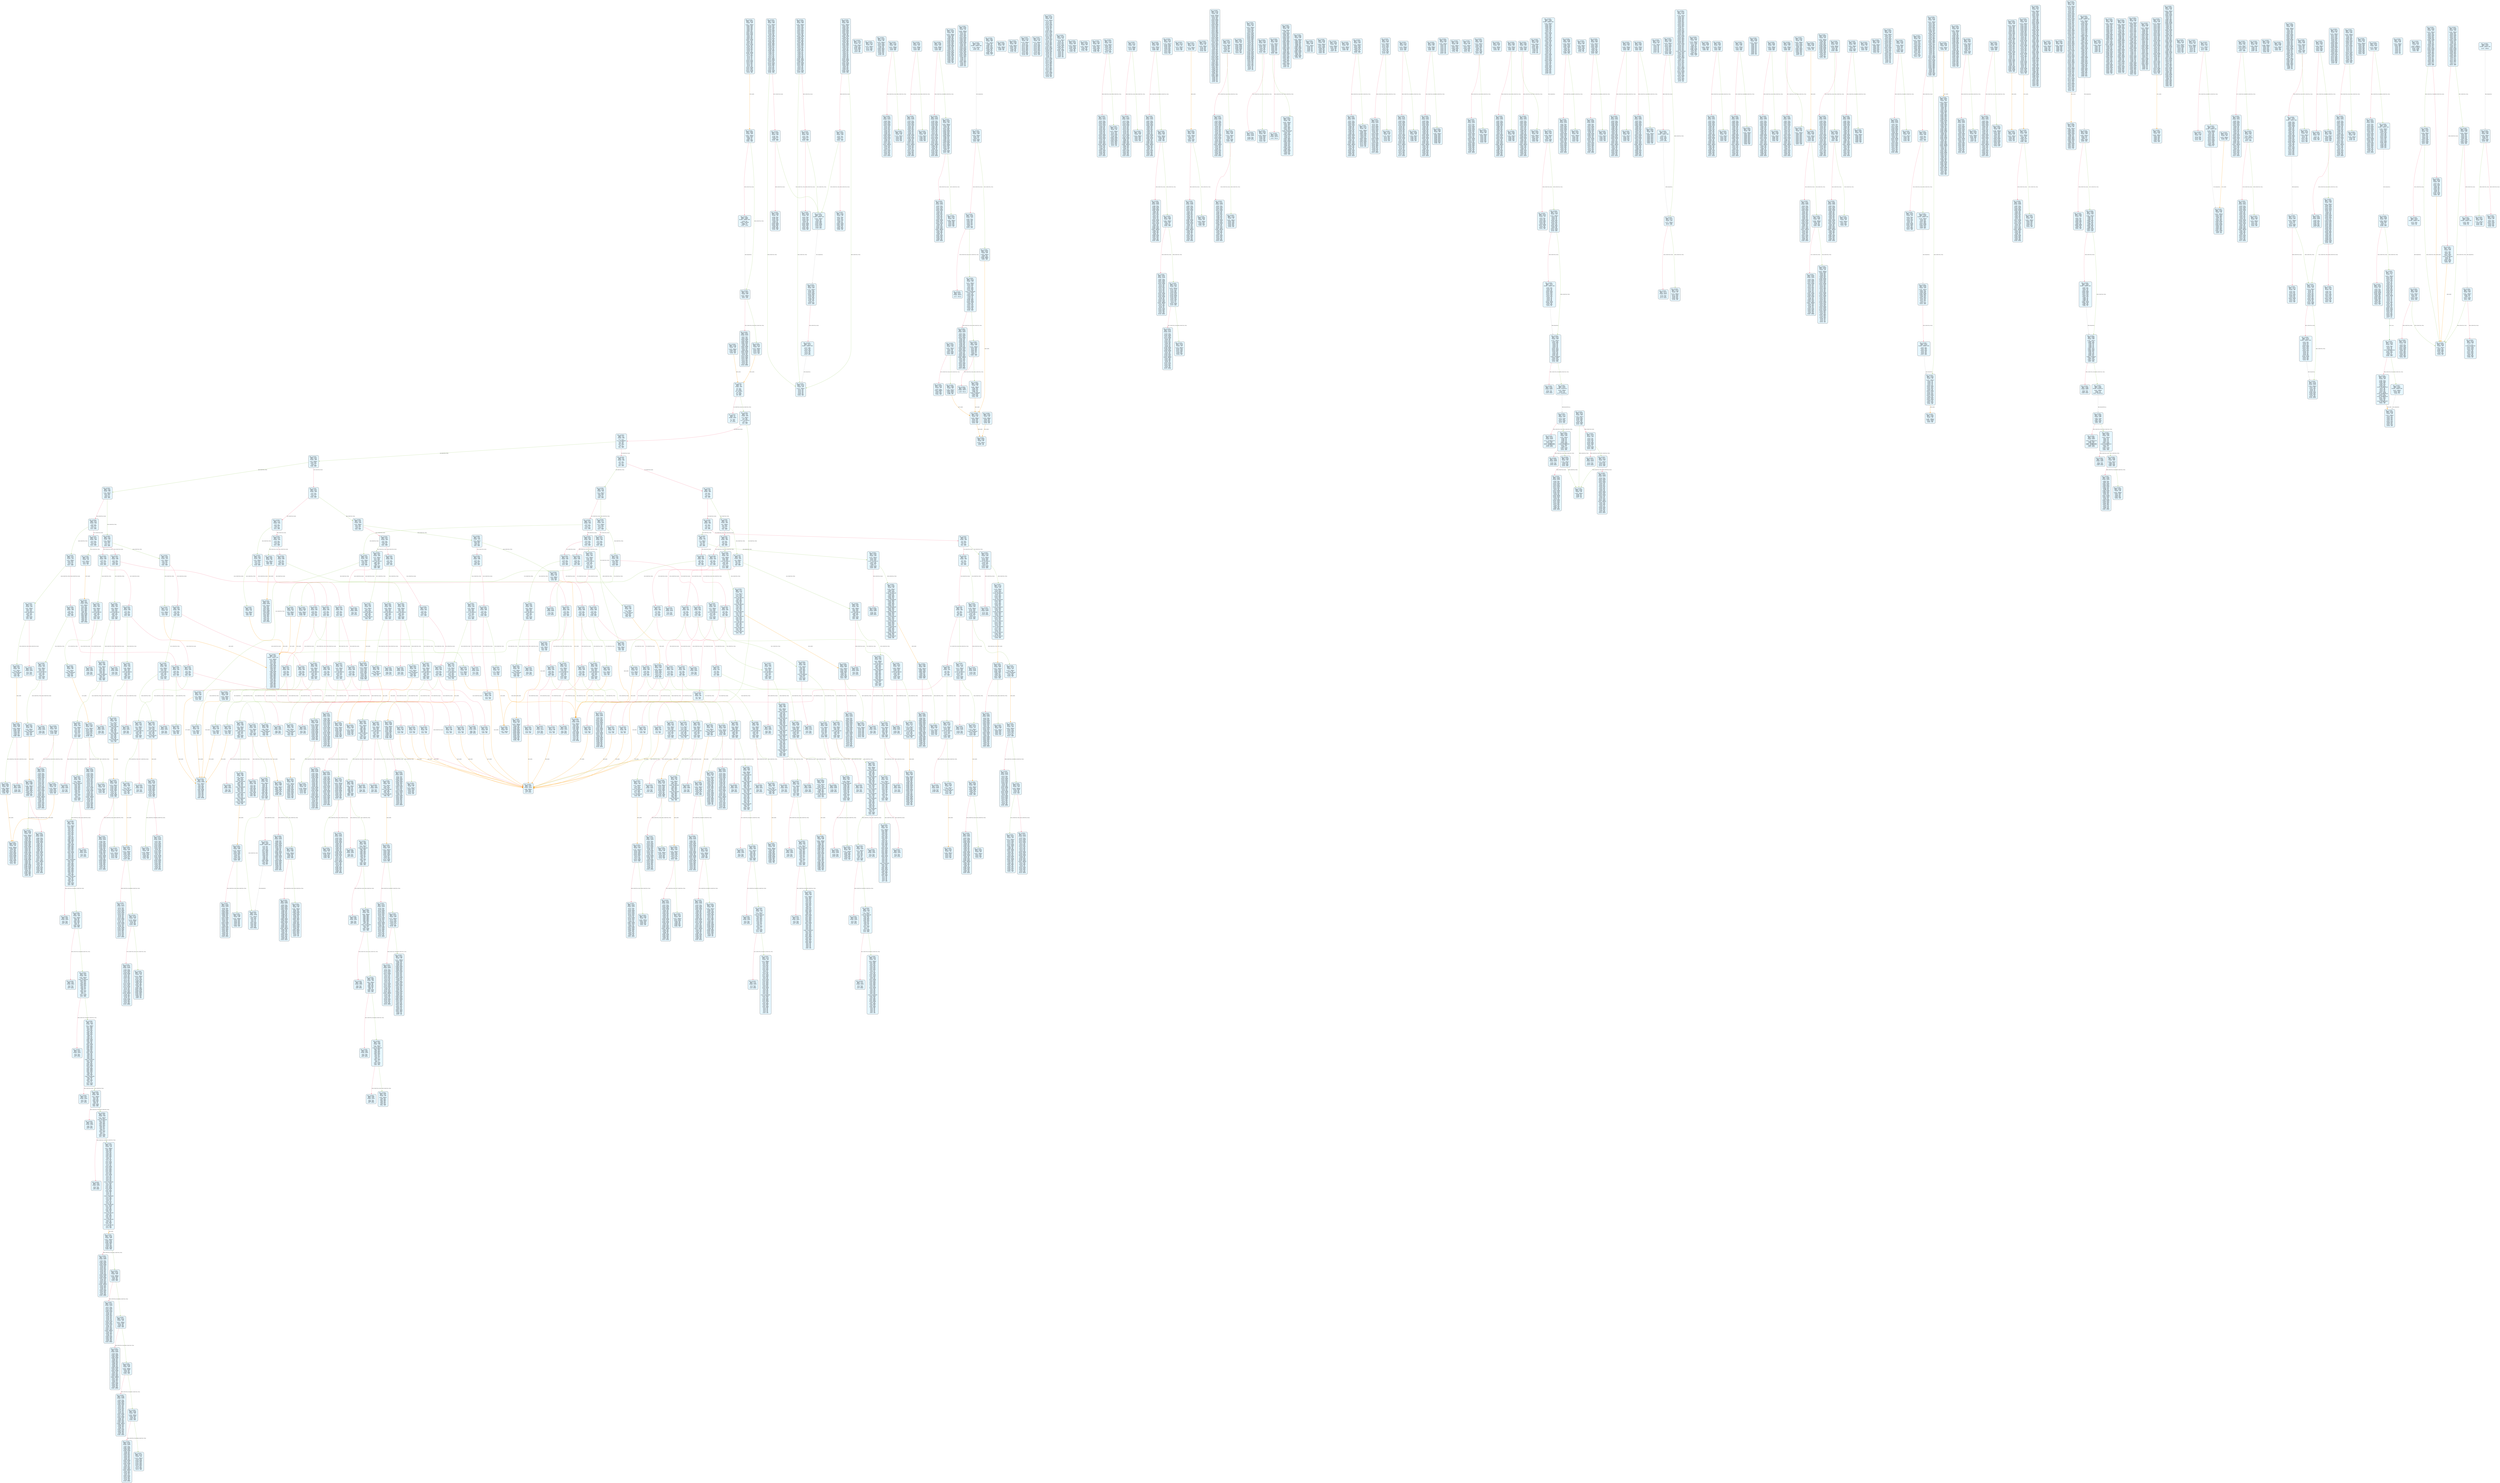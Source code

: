 digraph Static_Complete_CFG {
    rankdir=TB;
    node [shape=box, style="filled, rounded", fontname="Monospace", fontsize=9, margin=0.15];
    edge [fontname="Arial", fontsize=8, penwidth=1.2];
    "block_0" [label="合约: 0x435068...
起始PC: 0x0
终止PC: 0xb
终止指令: JUMPI
---------
0x0: PUSH1
0x2: PUSH1
0x4: MSTORE
0x5: CALLVALUE
0x6: DUP1
0x7: ISZERO
0x8: PUSH2
0xb: JUMPI", fillcolor="#e6f7ff"];
    "block_c" [label="合约: 0x435068...
起始PC: 0xc
终止PC: 0xf
终止指令: REVERT
---------
0xc: PUSH1
0xe: DUP1
0xf: REVERT", fillcolor="#e6f7ff"];
    "block_10" [label="合约: 0x435068...
起始PC: 0x10
终止PC: 0x19
终止指令: JUMPI
---------
0x10: JUMPDEST
0x11: POP
0x12: PUSH1
0x14: CALLDATASIZE
0x15: LT
0x16: PUSH2
0x19: JUMPI", fillcolor="#e6f7ff"];
    "block_1a" [label="合约: 0x435068...
起始PC: 0x1a
终止PC: 0x2a
终止指令: JUMPI
---------
0x1a: PUSH1
0x1c: CALLDATALOAD
0x1d: PUSH1
0x1f: SHR
0x20: DUP1
0x21: PUSH4
0x26: GT
0x27: PUSH2
0x2a: JUMPI", fillcolor="#e6f7ff"];
    "block_2b" [label="合约: 0x435068...
起始PC: 0x2b
终止PC: 0x35
终止指令: JUMPI
---------
0x2b: DUP1
0x2c: PUSH4
0x31: GT
0x32: PUSH2
0x35: JUMPI", fillcolor="#e6f7ff"];
    "block_36" [label="合约: 0x435068...
起始PC: 0x36
终止PC: 0x40
终止指令: JUMPI
---------
0x36: DUP1
0x37: PUSH4
0x3c: GT
0x3d: PUSH2
0x40: JUMPI", fillcolor="#e6f7ff"];
    "block_41" [label="合约: 0x435068...
起始PC: 0x41
终止PC: 0x4b
终止指令: JUMPI
---------
0x41: DUP1
0x42: PUSH4
0x47: GT
0x48: PUSH2
0x4b: JUMPI", fillcolor="#e6f7ff"];
    "block_4c" [label="合约: 0x435068...
起始PC: 0x4c
终止PC: 0x56
终止指令: JUMPI
---------
0x4c: DUP1
0x4d: PUSH4
0x52: EQ
0x53: PUSH2
0x56: JUMPI", fillcolor="#e6f7ff"];
    "block_57" [label="合约: 0x435068...
起始PC: 0x57
终止PC: 0x61
终止指令: JUMPI
---------
0x57: DUP1
0x58: PUSH4
0x5d: EQ
0x5e: PUSH2
0x61: JUMPI", fillcolor="#e6f7ff"];
    "block_62" [label="合约: 0x435068...
起始PC: 0x62
终止PC: 0x6c
终止指令: JUMPI
---------
0x62: DUP1
0x63: PUSH4
0x68: EQ
0x69: PUSH2
0x6c: JUMPI", fillcolor="#e6f7ff"];
    "block_6d" [label="合约: 0x435068...
起始PC: 0x6d
终止PC: 0x77
终止指令: JUMPI
---------
0x6d: DUP1
0x6e: PUSH4
0x73: EQ
0x74: PUSH2
0x77: JUMPI", fillcolor="#e6f7ff"];
    "block_78" [label="合约: 0x435068...
起始PC: 0x78
终止PC: 0x7b
终止指令: JUMP
---------
0x78: PUSH2
0x7b: JUMP", fillcolor="#e6f7ff"];
    "block_7c" [label="合约: 0x435068...
起始PC: 0x7c
终止PC: 0x87
终止指令: JUMPI
---------
0x7c: JUMPDEST
0x7d: DUP1
0x7e: PUSH4
0x83: EQ
0x84: PUSH2
0x87: JUMPI", fillcolor="#e6f7ff"];
    "block_88" [label="合约: 0x435068...
起始PC: 0x88
终止PC: 0x92
终止指令: JUMPI
---------
0x88: DUP1
0x89: PUSH4
0x8e: EQ
0x8f: PUSH2
0x92: JUMPI", fillcolor="#e6f7ff"];
    "block_93" [label="合约: 0x435068...
起始PC: 0x93
终止PC: 0x9d
终止指令: JUMPI
---------
0x93: DUP1
0x94: PUSH4
0x99: EQ
0x9a: PUSH2
0x9d: JUMPI", fillcolor="#e6f7ff"];
    "block_9e" [label="合约: 0x435068...
起始PC: 0x9e
终止PC: 0xa1
终止指令: JUMP
---------
0x9e: PUSH2
0xa1: JUMP", fillcolor="#e6f7ff"];
    "block_a2" [label="合约: 0x435068...
起始PC: 0xa2
终止PC: 0xad
终止指令: JUMPI
---------
0xa2: JUMPDEST
0xa3: DUP1
0xa4: PUSH4
0xa9: GT
0xaa: PUSH2
0xad: JUMPI", fillcolor="#e6f7ff"];
    "block_ae" [label="合约: 0x435068...
起始PC: 0xae
终止PC: 0xb8
终止指令: JUMPI
---------
0xae: DUP1
0xaf: PUSH4
0xb4: EQ
0xb5: PUSH2
0xb8: JUMPI", fillcolor="#e6f7ff"];
    "block_b9" [label="合约: 0x435068...
起始PC: 0xb9
终止PC: 0xc3
终止指令: JUMPI
---------
0xb9: DUP1
0xba: PUSH4
0xbf: EQ
0xc0: PUSH2
0xc3: JUMPI", fillcolor="#e6f7ff"];
    "block_c4" [label="合约: 0x435068...
起始PC: 0xc4
终止PC: 0xce
终止指令: JUMPI
---------
0xc4: DUP1
0xc5: PUSH4
0xca: EQ
0xcb: PUSH2
0xce: JUMPI", fillcolor="#e6f7ff"];
    "block_cf" [label="合约: 0x435068...
起始PC: 0xcf
终止PC: 0xd9
终止指令: JUMPI
---------
0xcf: DUP1
0xd0: PUSH4
0xd5: EQ
0xd6: PUSH2
0xd9: JUMPI", fillcolor="#e6f7ff"];
    "block_da" [label="合约: 0x435068...
起始PC: 0xda
终止PC: 0xdd
终止指令: JUMP
---------
0xda: PUSH2
0xdd: JUMP", fillcolor="#e6f7ff"];
    "block_de" [label="合约: 0x435068...
起始PC: 0xde
终止PC: 0xe9
终止指令: JUMPI
---------
0xde: JUMPDEST
0xdf: DUP1
0xe0: PUSH4
0xe5: EQ
0xe6: PUSH2
0xe9: JUMPI", fillcolor="#e6f7ff"];
    "block_ea" [label="合约: 0x435068...
起始PC: 0xea
终止PC: 0xf4
终止指令: JUMPI
---------
0xea: DUP1
0xeb: PUSH4
0xf0: EQ
0xf1: PUSH2
0xf4: JUMPI", fillcolor="#e6f7ff"];
    "block_f5" [label="合约: 0x435068...
起始PC: 0xf5
终止PC: 0xff
终止指令: JUMPI
---------
0xf5: DUP1
0xf6: PUSH4
0xfb: EQ
0xfc: PUSH2
0xff: JUMPI", fillcolor="#e6f7ff"];
    "block_100" [label="合约: 0x435068...
起始PC: 0x100
终止PC: 0x103
终止指令: JUMP
---------
0x100: PUSH2
0x103: JUMP", fillcolor="#e6f7ff"];
    "block_104" [label="合约: 0x435068...
起始PC: 0x104
终止PC: 0x10f
终止指令: JUMPI
---------
0x104: JUMPDEST
0x105: DUP1
0x106: PUSH4
0x10b: GT
0x10c: PUSH2
0x10f: JUMPI", fillcolor="#e6f7ff"];
    "block_110" [label="合约: 0x435068...
起始PC: 0x110
终止PC: 0x11a
终止指令: JUMPI
---------
0x110: DUP1
0x111: PUSH4
0x116: GT
0x117: PUSH2
0x11a: JUMPI", fillcolor="#e6f7ff"];
    "block_11b" [label="合约: 0x435068...
起始PC: 0x11b
终止PC: 0x125
终止指令: JUMPI
---------
0x11b: DUP1
0x11c: PUSH4
0x121: EQ
0x122: PUSH2
0x125: JUMPI", fillcolor="#e6f7ff"];
    "block_126" [label="合约: 0x435068...
起始PC: 0x126
终止PC: 0x130
终止指令: JUMPI
---------
0x126: DUP1
0x127: PUSH4
0x12c: EQ
0x12d: PUSH2
0x130: JUMPI", fillcolor="#e6f7ff"];
    "block_131" [label="合约: 0x435068...
起始PC: 0x131
终止PC: 0x13b
终止指令: JUMPI
---------
0x131: DUP1
0x132: PUSH4
0x137: EQ
0x138: PUSH2
0x13b: JUMPI", fillcolor="#e6f7ff"];
    "block_13c" [label="合约: 0x435068...
起始PC: 0x13c
终止PC: 0x146
终止指令: JUMPI
---------
0x13c: DUP1
0x13d: PUSH4
0x142: EQ
0x143: PUSH2
0x146: JUMPI", fillcolor="#e6f7ff"];
    "block_147" [label="合约: 0x435068...
起始PC: 0x147
终止PC: 0x14a
终止指令: JUMP
---------
0x147: PUSH2
0x14a: JUMP", fillcolor="#e6f7ff"];
    "block_14b" [label="合约: 0x435068...
起始PC: 0x14b
终止PC: 0x156
终止指令: JUMPI
---------
0x14b: JUMPDEST
0x14c: DUP1
0x14d: PUSH4
0x152: EQ
0x153: PUSH2
0x156: JUMPI", fillcolor="#e6f7ff"];
    "block_157" [label="合约: 0x435068...
起始PC: 0x157
终止PC: 0x161
终止指令: JUMPI
---------
0x157: DUP1
0x158: PUSH4
0x15d: EQ
0x15e: PUSH2
0x161: JUMPI", fillcolor="#e6f7ff"];
    "block_162" [label="合约: 0x435068...
起始PC: 0x162
终止PC: 0x16c
终止指令: JUMPI
---------
0x162: DUP1
0x163: PUSH4
0x168: EQ
0x169: PUSH2
0x16c: JUMPI", fillcolor="#e6f7ff"];
    "block_16d" [label="合约: 0x435068...
起始PC: 0x16d
终止PC: 0x170
终止指令: JUMP
---------
0x16d: PUSH2
0x170: JUMP", fillcolor="#e6f7ff"];
    "block_171" [label="合约: 0x435068...
起始PC: 0x171
终止PC: 0x17c
终止指令: JUMPI
---------
0x171: JUMPDEST
0x172: DUP1
0x173: PUSH4
0x178: GT
0x179: PUSH2
0x17c: JUMPI", fillcolor="#e6f7ff"];
    "block_17d" [label="合约: 0x435068...
起始PC: 0x17d
终止PC: 0x187
终止指令: JUMPI
---------
0x17d: DUP1
0x17e: PUSH4
0x183: EQ
0x184: PUSH2
0x187: JUMPI", fillcolor="#e6f7ff"];
    "block_188" [label="合约: 0x435068...
起始PC: 0x188
终止PC: 0x192
终止指令: JUMPI
---------
0x188: DUP1
0x189: PUSH4
0x18e: EQ
0x18f: PUSH2
0x192: JUMPI", fillcolor="#e6f7ff"];
    "block_193" [label="合约: 0x435068...
起始PC: 0x193
终止PC: 0x19d
终止指令: JUMPI
---------
0x193: DUP1
0x194: PUSH4
0x199: EQ
0x19a: PUSH2
0x19d: JUMPI", fillcolor="#e6f7ff"];
    "block_19e" [label="合约: 0x435068...
起始PC: 0x19e
终止PC: 0x1a8
终止指令: JUMPI
---------
0x19e: DUP1
0x19f: PUSH4
0x1a4: EQ
0x1a5: PUSH2
0x1a8: JUMPI", fillcolor="#e6f7ff"];
    "block_1a9" [label="合约: 0x435068...
起始PC: 0x1a9
终止PC: 0x1ac
终止指令: JUMP
---------
0x1a9: PUSH2
0x1ac: JUMP", fillcolor="#e6f7ff"];
    "block_1ad" [label="合约: 0x435068...
起始PC: 0x1ad
终止PC: 0x1b8
终止指令: JUMPI
---------
0x1ad: JUMPDEST
0x1ae: DUP1
0x1af: PUSH4
0x1b4: EQ
0x1b5: PUSH2
0x1b8: JUMPI", fillcolor="#e6f7ff"];
    "block_1b9" [label="合约: 0x435068...
起始PC: 0x1b9
终止PC: 0x1c3
终止指令: JUMPI
---------
0x1b9: DUP1
0x1ba: PUSH4
0x1bf: EQ
0x1c0: PUSH2
0x1c3: JUMPI", fillcolor="#e6f7ff"];
    "block_1c4" [label="合约: 0x435068...
起始PC: 0x1c4
终止PC: 0x1ce
终止指令: JUMPI
---------
0x1c4: DUP1
0x1c5: PUSH4
0x1ca: EQ
0x1cb: PUSH2
0x1ce: JUMPI", fillcolor="#e6f7ff"];
    "block_1cf" [label="合约: 0x435068...
起始PC: 0x1cf
终止PC: 0x1d2
终止指令: JUMP
---------
0x1cf: PUSH2
0x1d2: JUMP", fillcolor="#e6f7ff"];
    "block_1d3" [label="合约: 0x435068...
起始PC: 0x1d3
终止PC: 0x1de
终止指令: JUMPI
---------
0x1d3: JUMPDEST
0x1d4: DUP1
0x1d5: PUSH4
0x1da: GT
0x1db: PUSH2
0x1de: JUMPI", fillcolor="#e6f7ff"];
    "block_1df" [label="合约: 0x435068...
起始PC: 0x1df
终止PC: 0x1e9
终止指令: JUMPI
---------
0x1df: DUP1
0x1e0: PUSH4
0x1e5: GT
0x1e6: PUSH2
0x1e9: JUMPI", fillcolor="#e6f7ff"];
    "block_1ea" [label="合约: 0x435068...
起始PC: 0x1ea
终止PC: 0x1f4
终止指令: JUMPI
---------
0x1ea: DUP1
0x1eb: PUSH4
0x1f0: GT
0x1f1: PUSH2
0x1f4: JUMPI", fillcolor="#e6f7ff"];
    "block_1f5" [label="合约: 0x435068...
起始PC: 0x1f5
终止PC: 0x1ff
终止指令: JUMPI
---------
0x1f5: DUP1
0x1f6: PUSH4
0x1fb: EQ
0x1fc: PUSH2
0x1ff: JUMPI", fillcolor="#e6f7ff"];
    "block_200" [label="合约: 0x435068...
起始PC: 0x200
终止PC: 0x20a
终止指令: JUMPI
---------
0x200: DUP1
0x201: PUSH4
0x206: EQ
0x207: PUSH2
0x20a: JUMPI", fillcolor="#e6f7ff"];
    "block_20b" [label="合约: 0x435068...
起始PC: 0x20b
终止PC: 0x215
终止指令: JUMPI
---------
0x20b: DUP1
0x20c: PUSH4
0x211: EQ
0x212: PUSH2
0x215: JUMPI", fillcolor="#e6f7ff"];
    "block_216" [label="合约: 0x435068...
起始PC: 0x216
终止PC: 0x220
终止指令: JUMPI
---------
0x216: DUP1
0x217: PUSH4
0x21c: EQ
0x21d: PUSH2
0x220: JUMPI", fillcolor="#e6f7ff"];
    "block_221" [label="合约: 0x435068...
起始PC: 0x221
终止PC: 0x224
终止指令: JUMP
---------
0x221: PUSH2
0x224: JUMP", fillcolor="#e6f7ff"];
    "block_225" [label="合约: 0x435068...
起始PC: 0x225
终止PC: 0x230
终止指令: JUMPI
---------
0x225: JUMPDEST
0x226: DUP1
0x227: PUSH4
0x22c: EQ
0x22d: PUSH2
0x230: JUMPI", fillcolor="#e6f7ff"];
    "block_231" [label="合约: 0x435068...
起始PC: 0x231
终止PC: 0x23b
终止指令: JUMPI
---------
0x231: DUP1
0x232: PUSH4
0x237: EQ
0x238: PUSH2
0x23b: JUMPI", fillcolor="#e6f7ff"];
    "block_23c" [label="合约: 0x435068...
起始PC: 0x23c
终止PC: 0x246
终止指令: JUMPI
---------
0x23c: DUP1
0x23d: PUSH4
0x242: EQ
0x243: PUSH2
0x246: JUMPI", fillcolor="#e6f7ff"];
    "block_247" [label="合约: 0x435068...
起始PC: 0x247
终止PC: 0x24a
终止指令: JUMP
---------
0x247: PUSH2
0x24a: JUMP", fillcolor="#e6f7ff"];
    "block_24b" [label="合约: 0x435068...
起始PC: 0x24b
终止PC: 0x256
终止指令: JUMPI
---------
0x24b: JUMPDEST
0x24c: DUP1
0x24d: PUSH4
0x252: GT
0x253: PUSH2
0x256: JUMPI", fillcolor="#e6f7ff"];
    "block_257" [label="合约: 0x435068...
起始PC: 0x257
终止PC: 0x261
终止指令: JUMPI
---------
0x257: DUP1
0x258: PUSH4
0x25d: EQ
0x25e: PUSH2
0x261: JUMPI", fillcolor="#e6f7ff"];
    "block_262" [label="合约: 0x435068...
起始PC: 0x262
终止PC: 0x26c
终止指令: JUMPI
---------
0x262: DUP1
0x263: PUSH4
0x268: EQ
0x269: PUSH2
0x26c: JUMPI", fillcolor="#e6f7ff"];
    "block_26d" [label="合约: 0x435068...
起始PC: 0x26d
终止PC: 0x277
终止指令: JUMPI
---------
0x26d: DUP1
0x26e: PUSH4
0x273: EQ
0x274: PUSH2
0x277: JUMPI", fillcolor="#e6f7ff"];
    "block_278" [label="合约: 0x435068...
起始PC: 0x278
终止PC: 0x282
终止指令: JUMPI
---------
0x278: DUP1
0x279: PUSH4
0x27e: EQ
0x27f: PUSH2
0x282: JUMPI", fillcolor="#e6f7ff"];
    "block_283" [label="合约: 0x435068...
起始PC: 0x283
终止PC: 0x286
终止指令: JUMP
---------
0x283: PUSH2
0x286: JUMP", fillcolor="#e6f7ff"];
    "block_287" [label="合约: 0x435068...
起始PC: 0x287
终止PC: 0x292
终止指令: JUMPI
---------
0x287: JUMPDEST
0x288: DUP1
0x289: PUSH4
0x28e: EQ
0x28f: PUSH2
0x292: JUMPI", fillcolor="#e6f7ff"];
    "block_293" [label="合约: 0x435068...
起始PC: 0x293
终止PC: 0x29d
终止指令: JUMPI
---------
0x293: DUP1
0x294: PUSH4
0x299: EQ
0x29a: PUSH2
0x29d: JUMPI", fillcolor="#e6f7ff"];
    "block_29e" [label="合约: 0x435068...
起始PC: 0x29e
终止PC: 0x2a8
终止指令: JUMPI
---------
0x29e: DUP1
0x29f: PUSH4
0x2a4: EQ
0x2a5: PUSH2
0x2a8: JUMPI", fillcolor="#e6f7ff"];
    "block_2a9" [label="合约: 0x435068...
起始PC: 0x2a9
终止PC: 0x2ac
终止指令: JUMP
---------
0x2a9: PUSH2
0x2ac: JUMP", fillcolor="#e6f7ff"];
    "block_2ad" [label="合约: 0x435068...
起始PC: 0x2ad
终止PC: 0x2b8
终止指令: JUMPI
---------
0x2ad: JUMPDEST
0x2ae: DUP1
0x2af: PUSH4
0x2b4: GT
0x2b5: PUSH2
0x2b8: JUMPI", fillcolor="#e6f7ff"];
    "block_2b9" [label="合约: 0x435068...
起始PC: 0x2b9
终止PC: 0x2c3
终止指令: JUMPI
---------
0x2b9: DUP1
0x2ba: PUSH4
0x2bf: GT
0x2c0: PUSH2
0x2c3: JUMPI", fillcolor="#e6f7ff"];
    "block_2c4" [label="合约: 0x435068...
起始PC: 0x2c4
终止PC: 0x2ce
终止指令: JUMPI
---------
0x2c4: DUP1
0x2c5: PUSH4
0x2ca: EQ
0x2cb: PUSH2
0x2ce: JUMPI", fillcolor="#e6f7ff"];
    "block_2cf" [label="合约: 0x435068...
起始PC: 0x2cf
终止PC: 0x2d9
终止指令: JUMPI
---------
0x2cf: DUP1
0x2d0: PUSH4
0x2d5: EQ
0x2d6: PUSH2
0x2d9: JUMPI", fillcolor="#e6f7ff"];
    "block_2da" [label="合约: 0x435068...
起始PC: 0x2da
终止PC: 0x2e4
终止指令: JUMPI
---------
0x2da: DUP1
0x2db: PUSH4
0x2e0: EQ
0x2e1: PUSH2
0x2e4: JUMPI", fillcolor="#e6f7ff"];
    "block_2e5" [label="合约: 0x435068...
起始PC: 0x2e5
终止PC: 0x2ef
终止指令: JUMPI
---------
0x2e5: DUP1
0x2e6: PUSH4
0x2eb: EQ
0x2ec: PUSH2
0x2ef: JUMPI", fillcolor="#e6f7ff"];
    "block_2f0" [label="合约: 0x435068...
起始PC: 0x2f0
终止PC: 0x2f3
终止指令: JUMP
---------
0x2f0: PUSH2
0x2f3: JUMP", fillcolor="#e6f7ff"];
    "block_2f4" [label="合约: 0x435068...
起始PC: 0x2f4
终止PC: 0x2ff
终止指令: JUMPI
---------
0x2f4: JUMPDEST
0x2f5: DUP1
0x2f6: PUSH4
0x2fb: EQ
0x2fc: PUSH2
0x2ff: JUMPI", fillcolor="#e6f7ff"];
    "block_300" [label="合约: 0x435068...
起始PC: 0x300
终止PC: 0x30a
终止指令: JUMPI
---------
0x300: DUP1
0x301: PUSH4
0x306: EQ
0x307: PUSH2
0x30a: JUMPI", fillcolor="#e6f7ff"];
    "block_30b" [label="合约: 0x435068...
起始PC: 0x30b
终止PC: 0x315
终止指令: JUMPI
---------
0x30b: DUP1
0x30c: PUSH4
0x311: EQ
0x312: PUSH2
0x315: JUMPI", fillcolor="#e6f7ff"];
    "block_316" [label="合约: 0x435068...
起始PC: 0x316
终止PC: 0x319
终止指令: JUMP
---------
0x316: PUSH2
0x319: JUMP", fillcolor="#e6f7ff"];
    "block_31a" [label="合约: 0x435068...
起始PC: 0x31a
终止PC: 0x325
终止指令: JUMPI
---------
0x31a: JUMPDEST
0x31b: DUP1
0x31c: PUSH4
0x321: GT
0x322: PUSH2
0x325: JUMPI", fillcolor="#e6f7ff"];
    "block_326" [label="合约: 0x435068...
起始PC: 0x326
终止PC: 0x330
终止指令: JUMPI
---------
0x326: DUP1
0x327: PUSH4
0x32c: EQ
0x32d: PUSH2
0x330: JUMPI", fillcolor="#e6f7ff"];
    "block_331" [label="合约: 0x435068...
起始PC: 0x331
终止PC: 0x33b
终止指令: JUMPI
---------
0x331: DUP1
0x332: PUSH4
0x337: EQ
0x338: PUSH2
0x33b: JUMPI", fillcolor="#e6f7ff"];
    "block_33c" [label="合约: 0x435068...
起始PC: 0x33c
终止PC: 0x346
终止指令: JUMPI
---------
0x33c: DUP1
0x33d: PUSH4
0x342: EQ
0x343: PUSH2
0x346: JUMPI", fillcolor="#e6f7ff"];
    "block_347" [label="合约: 0x435068...
起始PC: 0x347
终止PC: 0x34a
终止指令: JUMP
---------
0x347: PUSH2
0x34a: JUMP", fillcolor="#e6f7ff"];
    "block_34b" [label="合约: 0x435068...
起始PC: 0x34b
终止PC: 0x356
终止指令: JUMPI
---------
0x34b: JUMPDEST
0x34c: DUP1
0x34d: PUSH4
0x352: EQ
0x353: PUSH2
0x356: JUMPI", fillcolor="#e6f7ff"];
    "block_357" [label="合约: 0x435068...
起始PC: 0x357
终止PC: 0x361
终止指令: JUMPI
---------
0x357: DUP1
0x358: PUSH4
0x35d: EQ
0x35e: PUSH2
0x361: JUMPI", fillcolor="#e6f7ff"];
    "block_362" [label="合约: 0x435068...
起始PC: 0x362
终止PC: 0x36c
终止指令: JUMPI
---------
0x362: DUP1
0x363: PUSH4
0x368: EQ
0x369: PUSH2
0x36c: JUMPI", fillcolor="#e6f7ff"];
    "block_36d" [label="合约: 0x435068...
起始PC: 0x36d
终止PC: 0x371
终止指令: REVERT
---------
0x36d: JUMPDEST
0x36e: PUSH1
0x370: DUP1
0x371: REVERT", fillcolor="#e6f7ff"];
    "block_372" [label="合约: 0x435068...
起始PC: 0x372
终止PC: 0x379
终止指令: JUMP
---------
0x372: JUMPDEST
0x373: PUSH2
0x376: PUSH2
0x379: JUMP", fillcolor="#e6f7ff"];
    "block_37a" [label="合约: 0x435068...
起始PC: 0x37a
终止PC: 0x39a
终止指令: JUMPDEST_PREV
---------
0x37a: JUMPDEST
0x37b: PUSH1
0x37d: DUP1
0x37e: MLOAD
0x37f: PUSH1
0x381: DUP1
0x382: DUP3
0x383: MSTORE
0x384: DUP4
0x385: MLOAD
0x386: DUP2
0x387: DUP4
0x388: ADD
0x389: MSTORE
0x38a: DUP4
0x38b: MLOAD
0x38c: SWAP2
0x38d: SWAP3
0x38e: DUP4
0x38f: SWAP3
0x390: SWAP1
0x391: DUP4
0x392: ADD
0x393: SWAP2
0x394: DUP6
0x395: ADD
0x396: SWAP1
0x397: DUP1
0x398: DUP4
0x399: DUP4
0x39a: PUSH1", fillcolor="#e6f7ff"];
    "block_39c" [label="合约: 0x435068...
起始PC: 0x39c
终止PC: 0x3a4
终止指令: JUMPI
---------
0x39c: JUMPDEST
0x39d: DUP4
0x39e: DUP2
0x39f: LT
0x3a0: ISZERO
0x3a1: PUSH2
0x3a4: JUMPI", fillcolor="#e6f7ff"];
    "block_3a5" [label="合约: 0x435068...
起始PC: 0x3a5
终止PC: 0x3b3
终止指令: JUMP
---------
0x3a5: DUP2
0x3a6: DUP2
0x3a7: ADD
0x3a8: MLOAD
0x3a9: DUP4
0x3aa: DUP3
0x3ab: ADD
0x3ac: MSTORE
0x3ad: PUSH1
0x3af: ADD
0x3b0: PUSH2
0x3b3: JUMP", fillcolor="#e6f7ff"];
    "block_3b4" [label="合约: 0x435068...
起始PC: 0x3b4
终止PC: 0x3c7
终止指令: JUMPI
---------
0x3b4: JUMPDEST
0x3b5: POP
0x3b6: POP
0x3b7: POP
0x3b8: POP
0x3b9: SWAP1
0x3ba: POP
0x3bb: SWAP1
0x3bc: DUP2
0x3bd: ADD
0x3be: SWAP1
0x3bf: PUSH1
0x3c1: AND
0x3c2: DUP1
0x3c3: ISZERO
0x3c4: PUSH2
0x3c7: JUMPI", fillcolor="#e6f7ff"];
    "block_3c8" [label="合约: 0x435068...
起始PC: 0x3c8
终止PC: 0x3e0
终止指令: JUMPDEST_PREV
---------
0x3c8: DUP1
0x3c9: DUP3
0x3ca: SUB
0x3cb: DUP1
0x3cc: MLOAD
0x3cd: PUSH1
0x3cf: DUP4
0x3d0: PUSH1
0x3d2: SUB
0x3d3: PUSH2
0x3d6: EXP
0x3d7: SUB
0x3d8: NOT
0x3d9: AND
0x3da: DUP2
0x3db: MSTORE
0x3dc: PUSH1
0x3de: ADD
0x3df: SWAP2
0x3e0: POP", fillcolor="#e6f7ff"];
    "block_3e1" [label="合约: 0x435068...
起始PC: 0x3e1
终止PC: 0x3ee
终止指令: RETURN
---------
0x3e1: JUMPDEST
0x3e2: POP
0x3e3: SWAP3
0x3e4: POP
0x3e5: POP
0x3e6: POP
0x3e7: PUSH1
0x3e9: MLOAD
0x3ea: DUP1
0x3eb: SWAP2
0x3ec: SUB
0x3ed: SWAP1
0x3ee: RETURN", fillcolor="#e6f7ff"];
    "block_3ef" [label="合约: 0x435068...
起始PC: 0x3ef
终止PC: 0x400
终止指令: JUMPI
---------
0x3ef: JUMPDEST
0x3f0: PUSH2
0x3f3: PUSH1
0x3f5: DUP1
0x3f6: CALLDATASIZE
0x3f7: SUB
0x3f8: PUSH1
0x3fa: DUP2
0x3fb: LT
0x3fc: ISZERO
0x3fd: PUSH2
0x400: JUMPI", fillcolor="#e6f7ff"];
    "block_401" [label="合约: 0x435068...
起始PC: 0x401
终止PC: 0x404
终止指令: REVERT
---------
0x401: PUSH1
0x403: DUP1
0x404: REVERT", fillcolor="#e6f7ff"];
    "block_405" [label="合约: 0x435068...
起始PC: 0x405
终止PC: 0x427
终止指令: JUMP
---------
0x405: JUMPDEST
0x406: POP
0x407: PUSH20
0x41c: DUP2
0x41d: CALLDATALOAD
0x41e: AND
0x41f: SWAP1
0x420: PUSH1
0x422: ADD
0x423: CALLDATALOAD
0x424: PUSH2
0x427: JUMP", fillcolor="#e6f7ff"];
    "block_428" [label="合约: 0x435068...
起始PC: 0x428
终止PC: 0x43b
终止指令: RETURN
---------
0x428: JUMPDEST
0x429: PUSH1
0x42b: DUP1
0x42c: MLOAD
0x42d: SWAP2
0x42e: ISZERO
0x42f: ISZERO
0x430: DUP3
0x431: MSTORE
0x432: MLOAD
0x433: SWAP1
0x434: DUP2
0x435: SWAP1
0x436: SUB
0x437: PUSH1
0x439: ADD
0x43a: SWAP1
0x43b: RETURN", fillcolor="#e6f7ff"];
    "block_43c" [label="合约: 0x435068...
起始PC: 0x43c
终止PC: 0x443
终止指令: JUMP
---------
0x43c: JUMPDEST
0x43d: PUSH2
0x440: PUSH2
0x443: JUMP", fillcolor="#e6f7ff"];
    "block_444" [label="合约: 0x435068...
起始PC: 0x444
终止PC: 0x455
终止指令: RETURN
---------
0x444: JUMPDEST
0x445: PUSH1
0x447: DUP1
0x448: MLOAD
0x449: SWAP2
0x44a: DUP3
0x44b: MSTORE
0x44c: MLOAD
0x44d: SWAP1
0x44e: DUP2
0x44f: SWAP1
0x450: SUB
0x451: PUSH1
0x453: ADD
0x454: SWAP1
0x455: RETURN", fillcolor="#e6f7ff"];
    "block_456" [label="合约: 0x435068...
起始PC: 0x456
终止PC: 0x467
终止指令: JUMPI
---------
0x456: JUMPDEST
0x457: PUSH2
0x45a: PUSH1
0x45c: DUP1
0x45d: CALLDATASIZE
0x45e: SUB
0x45f: PUSH1
0x461: DUP2
0x462: LT
0x463: ISZERO
0x464: PUSH2
0x467: JUMPI", fillcolor="#e6f7ff"];
    "block_468" [label="合约: 0x435068...
起始PC: 0x468
终止PC: 0x46b
终止指令: REVERT
---------
0x468: PUSH1
0x46a: DUP1
0x46b: REVERT", fillcolor="#e6f7ff"];
    "block_46c" [label="合约: 0x435068...
起始PC: 0x46c
终止PC: 0x488
终止指令: JUMP
---------
0x46c: JUMPDEST
0x46d: POP
0x46e: CALLDATALOAD
0x46f: PUSH20
0x484: AND
0x485: PUSH2
0x488: JUMP", fillcolor="#e6f7ff"];
    "block_489" [label="合约: 0x435068...
起始PC: 0x489
终止PC: 0x48a
终止指令: STOP
---------
0x489: JUMPDEST
0x48a: STOP", fillcolor="#e6f7ff"];
    "block_48b" [label="合约: 0x435068...
起始PC: 0x48b
终止PC: 0x49c
终止指令: JUMPI
---------
0x48b: JUMPDEST
0x48c: PUSH2
0x48f: PUSH1
0x491: DUP1
0x492: CALLDATASIZE
0x493: SUB
0x494: PUSH1
0x496: DUP2
0x497: LT
0x498: ISZERO
0x499: PUSH2
0x49c: JUMPI", fillcolor="#e6f7ff"];
    "block_49d" [label="合约: 0x435068...
起始PC: 0x49d
终止PC: 0x4a0
终止指令: REVERT
---------
0x49d: PUSH1
0x49f: DUP1
0x4a0: REVERT", fillcolor="#e6f7ff"];
    "block_4a1" [label="合约: 0x435068...
起始PC: 0x4a1
终止PC: 0x4cd
终止指令: JUMP
---------
0x4a1: JUMPDEST
0x4a2: POP
0x4a3: PUSH20
0x4b8: DUP2
0x4b9: CALLDATALOAD
0x4ba: DUP2
0x4bb: AND
0x4bc: SWAP2
0x4bd: PUSH1
0x4bf: DUP2
0x4c0: ADD
0x4c1: CALLDATALOAD
0x4c2: SWAP1
0x4c3: SWAP2
0x4c4: AND
0x4c5: SWAP1
0x4c6: PUSH1
0x4c8: ADD
0x4c9: CALLDATALOAD
0x4ca: PUSH2
0x4cd: JUMP", fillcolor="#e6f7ff"];
    "block_4ce" [label="合约: 0x435068...
起始PC: 0x4ce
终止PC: 0x4df
终止指令: JUMPI
---------
0x4ce: JUMPDEST
0x4cf: PUSH2
0x4d2: PUSH1
0x4d4: DUP1
0x4d5: CALLDATASIZE
0x4d6: SUB
0x4d7: PUSH1
0x4d9: DUP2
0x4da: LT
0x4db: ISZERO
0x4dc: PUSH2
0x4df: JUMPI", fillcolor="#e6f7ff"];
    "block_4e0" [label="合约: 0x435068...
起始PC: 0x4e0
终止PC: 0x4e3
终止指令: REVERT
---------
0x4e0: PUSH1
0x4e2: DUP1
0x4e3: REVERT", fillcolor="#e6f7ff"];
    "block_4e4" [label="合约: 0x435068...
起始PC: 0x4e4
终止PC: 0x500
终止指令: JUMP
---------
0x4e4: JUMPDEST
0x4e5: POP
0x4e6: CALLDATALOAD
0x4e7: PUSH20
0x4fc: AND
0x4fd: PUSH2
0x500: JUMP", fillcolor="#e6f7ff"];
    "block_501" [label="合约: 0x435068...
起始PC: 0x501
终止PC: 0x512
终止指令: JUMPI
---------
0x501: JUMPDEST
0x502: PUSH2
0x505: PUSH1
0x507: DUP1
0x508: CALLDATASIZE
0x509: SUB
0x50a: PUSH1
0x50c: DUP2
0x50d: LT
0x50e: ISZERO
0x50f: PUSH2
0x512: JUMPI", fillcolor="#e6f7ff"];
    "block_513" [label="合约: 0x435068...
起始PC: 0x513
终止PC: 0x516
终止指令: REVERT
---------
0x513: PUSH1
0x515: DUP1
0x516: REVERT", fillcolor="#e6f7ff"];
    "block_517" [label="合约: 0x435068...
起始PC: 0x517
终止PC: 0x533
终止指令: JUMP
---------
0x517: JUMPDEST
0x518: POP
0x519: CALLDATALOAD
0x51a: PUSH20
0x52f: AND
0x530: PUSH2
0x533: JUMP", fillcolor="#e6f7ff"];
    "block_534" [label="合约: 0x435068...
起始PC: 0x534
终止PC: 0x545
终止指令: JUMPI
---------
0x534: JUMPDEST
0x535: PUSH2
0x538: PUSH1
0x53a: DUP1
0x53b: CALLDATASIZE
0x53c: SUB
0x53d: PUSH1
0x53f: DUP2
0x540: LT
0x541: ISZERO
0x542: PUSH2
0x545: JUMPI", fillcolor="#e6f7ff"];
    "block_546" [label="合约: 0x435068...
起始PC: 0x546
终止PC: 0x549
终止指令: REVERT
---------
0x546: PUSH1
0x548: DUP1
0x549: REVERT", fillcolor="#e6f7ff"];
    "block_54a" [label="合约: 0x435068...
起始PC: 0x54a
终止PC: 0x566
终止指令: JUMP
---------
0x54a: JUMPDEST
0x54b: POP
0x54c: CALLDATALOAD
0x54d: PUSH20
0x562: AND
0x563: PUSH2
0x566: JUMP", fillcolor="#e6f7ff"];
    "block_567" [label="合约: 0x435068...
起始PC: 0x567
终止PC: 0x56e
终止指令: JUMP
---------
0x567: JUMPDEST
0x568: PUSH2
0x56b: PUSH2
0x56e: JUMP", fillcolor="#e6f7ff"];
    "block_56f" [label="合约: 0x435068...
起始PC: 0x56f
终止PC: 0x576
终止指令: JUMP
---------
0x56f: JUMPDEST
0x570: PUSH2
0x573: PUSH2
0x576: JUMP", fillcolor="#e6f7ff"];
    "block_577" [label="合约: 0x435068...
起始PC: 0x577
终止PC: 0x58c
终止指令: RETURN
---------
0x577: JUMPDEST
0x578: PUSH1
0x57a: DUP1
0x57b: MLOAD
0x57c: PUSH1
0x57e: SWAP1
0x57f: SWAP3
0x580: AND
0x581: DUP3
0x582: MSTORE
0x583: MLOAD
0x584: SWAP1
0x585: DUP2
0x586: SWAP1
0x587: SUB
0x588: PUSH1
0x58a: ADD
0x58b: SWAP1
0x58c: RETURN", fillcolor="#e6f7ff"];
    "block_58d" [label="合约: 0x435068...
起始PC: 0x58d
终止PC: 0x59f
终止指令: JUMPI
---------
0x58d: JUMPDEST
0x58e: PUSH2
0x591: PUSH1
0x593: DUP1
0x594: CALLDATASIZE
0x595: SUB
0x596: PUSH2
0x599: DUP2
0x59a: LT
0x59b: ISZERO
0x59c: PUSH2
0x59f: JUMPI", fillcolor="#e6f7ff"];
    "block_5a0" [label="合约: 0x435068...
起始PC: 0x5a0
终止PC: 0x5a3
终止指令: REVERT
---------
0x5a0: PUSH1
0x5a2: DUP1
0x5a3: REVERT", fillcolor="#e6f7ff"];
    "block_5a4" [label="合约: 0x435068...
起始PC: 0x5a4
终止PC: 0x5ba
终止指令: JUMPI
---------
0x5a4: JUMPDEST
0x5a5: DUP2
0x5a6: ADD
0x5a7: SWAP1
0x5a8: PUSH1
0x5aa: DUP2
0x5ab: ADD
0x5ac: DUP2
0x5ad: CALLDATALOAD
0x5ae: PUSH5
0x5b4: DUP2
0x5b5: GT
0x5b6: ISZERO
0x5b7: PUSH2
0x5ba: JUMPI", fillcolor="#e6f7ff"];
    "block_5bb" [label="合约: 0x435068...
起始PC: 0x5bb
终止PC: 0x5be
终止指令: REVERT
---------
0x5bb: PUSH1
0x5bd: DUP1
0x5be: REVERT", fillcolor="#e6f7ff"];
    "block_5bf" [label="合约: 0x435068...
起始PC: 0x5bf
终止PC: 0x5cc
终止指令: JUMPI
---------
0x5bf: JUMPDEST
0x5c0: DUP3
0x5c1: ADD
0x5c2: DUP4
0x5c3: PUSH1
0x5c5: DUP3
0x5c6: ADD
0x5c7: GT
0x5c8: ISZERO
0x5c9: PUSH2
0x5cc: JUMPI", fillcolor="#e6f7ff"];
    "block_5cd" [label="合约: 0x435068...
起始PC: 0x5cd
终止PC: 0x5d0
终止指令: REVERT
---------
0x5cd: PUSH1
0x5cf: DUP1
0x5d0: REVERT", fillcolor="#e6f7ff"];
    "block_5d1" [label="合约: 0x435068...
起始PC: 0x5d1
终止PC: 0x5ee
终止指令: JUMPI
---------
0x5d1: JUMPDEST
0x5d2: DUP1
0x5d3: CALLDATALOAD
0x5d4: SWAP1
0x5d5: PUSH1
0x5d7: ADD
0x5d8: SWAP2
0x5d9: DUP5
0x5da: PUSH1
0x5dc: DUP4
0x5dd: MUL
0x5de: DUP5
0x5df: ADD
0x5e0: GT
0x5e1: PUSH5
0x5e7: DUP4
0x5e8: GT
0x5e9: OR
0x5ea: ISZERO
0x5eb: PUSH2
0x5ee: JUMPI", fillcolor="#e6f7ff"];
    "block_5ef" [label="合约: 0x435068...
起始PC: 0x5ef
终止PC: 0x5f2
终止指令: REVERT
---------
0x5ef: PUSH1
0x5f1: DUP1
0x5f2: REVERT", fillcolor="#e6f7ff"];
    "block_5f3" [label="合约: 0x435068...
起始PC: 0x5f3
终止PC: 0x641
终止指令: JUMPI
---------
0x5f3: JUMPDEST
0x5f4: SWAP2
0x5f5: SWAP1
0x5f6: DUP1
0x5f7: DUP1
0x5f8: PUSH1
0x5fa: ADD
0x5fb: PUSH1
0x5fd: DUP1
0x5fe: SWAP2
0x5ff: DIV
0x600: MUL
0x601: PUSH1
0x603: ADD
0x604: PUSH1
0x606: MLOAD
0x607: SWAP1
0x608: DUP2
0x609: ADD
0x60a: PUSH1
0x60c: MSTORE
0x60d: DUP1
0x60e: SWAP4
0x60f: SWAP3
0x610: SWAP2
0x611: SWAP1
0x612: DUP2
0x613: DUP2
0x614: MSTORE
0x615: PUSH1
0x617: ADD
0x618: DUP4
0x619: DUP4
0x61a: DUP1
0x61b: DUP3
0x61c: DUP5
0x61d: CALLDATACOPY
0x61e: PUSH1
0x620: SWAP3
0x621: ADD
0x622: SWAP2
0x623: SWAP1
0x624: SWAP2
0x625: MSTORE
0x626: POP
0x627: SWAP3
0x628: SWAP6
0x629: SWAP5
0x62a: SWAP4
0x62b: PUSH1
0x62d: DUP2
0x62e: ADD
0x62f: SWAP4
0x630: POP
0x631: CALLDATALOAD
0x632: SWAP2
0x633: POP
0x634: POP
0x635: PUSH5
0x63b: DUP2
0x63c: GT
0x63d: ISZERO
0x63e: PUSH2
0x641: JUMPI", fillcolor="#e6f7ff"];
    "block_642" [label="合约: 0x435068...
起始PC: 0x642
终止PC: 0x645
终止指令: REVERT
---------
0x642: PUSH1
0x644: DUP1
0x645: REVERT", fillcolor="#e6f7ff"];
    "block_646" [label="合约: 0x435068...
起始PC: 0x646
终止PC: 0x653
终止指令: JUMPI
---------
0x646: JUMPDEST
0x647: DUP3
0x648: ADD
0x649: DUP4
0x64a: PUSH1
0x64c: DUP3
0x64d: ADD
0x64e: GT
0x64f: ISZERO
0x650: PUSH2
0x653: JUMPI", fillcolor="#e6f7ff"];
    "block_654" [label="合约: 0x435068...
起始PC: 0x654
终止PC: 0x657
终止指令: REVERT
---------
0x654: PUSH1
0x656: DUP1
0x657: REVERT", fillcolor="#e6f7ff"];
    "block_658" [label="合约: 0x435068...
起始PC: 0x658
终止PC: 0x675
终止指令: JUMPI
---------
0x658: JUMPDEST
0x659: DUP1
0x65a: CALLDATALOAD
0x65b: SWAP1
0x65c: PUSH1
0x65e: ADD
0x65f: SWAP2
0x660: DUP5
0x661: PUSH1
0x663: DUP4
0x664: MUL
0x665: DUP5
0x666: ADD
0x667: GT
0x668: PUSH5
0x66e: DUP4
0x66f: GT
0x670: OR
0x671: ISZERO
0x672: PUSH2
0x675: JUMPI", fillcolor="#e6f7ff"];
    "block_676" [label="合约: 0x435068...
起始PC: 0x676
终止PC: 0x679
终止指令: REVERT
---------
0x676: PUSH1
0x678: DUP1
0x679: REVERT", fillcolor="#e6f7ff"];
    "block_67a" [label="合约: 0x435068...
起始PC: 0x67a
终止PC: 0x6c8
终止指令: JUMPI
---------
0x67a: JUMPDEST
0x67b: SWAP2
0x67c: SWAP1
0x67d: DUP1
0x67e: DUP1
0x67f: PUSH1
0x681: ADD
0x682: PUSH1
0x684: DUP1
0x685: SWAP2
0x686: DIV
0x687: MUL
0x688: PUSH1
0x68a: ADD
0x68b: PUSH1
0x68d: MLOAD
0x68e: SWAP1
0x68f: DUP2
0x690: ADD
0x691: PUSH1
0x693: MSTORE
0x694: DUP1
0x695: SWAP4
0x696: SWAP3
0x697: SWAP2
0x698: SWAP1
0x699: DUP2
0x69a: DUP2
0x69b: MSTORE
0x69c: PUSH1
0x69e: ADD
0x69f: DUP4
0x6a0: DUP4
0x6a1: DUP1
0x6a2: DUP3
0x6a3: DUP5
0x6a4: CALLDATACOPY
0x6a5: PUSH1
0x6a7: SWAP3
0x6a8: ADD
0x6a9: SWAP2
0x6aa: SWAP1
0x6ab: SWAP2
0x6ac: MSTORE
0x6ad: POP
0x6ae: SWAP3
0x6af: SWAP6
0x6b0: SWAP5
0x6b1: SWAP4
0x6b2: PUSH1
0x6b4: DUP2
0x6b5: ADD
0x6b6: SWAP4
0x6b7: POP
0x6b8: CALLDATALOAD
0x6b9: SWAP2
0x6ba: POP
0x6bb: POP
0x6bc: PUSH5
0x6c2: DUP2
0x6c3: GT
0x6c4: ISZERO
0x6c5: PUSH2
0x6c8: JUMPI", fillcolor="#e6f7ff"];
    "block_6c9" [label="合约: 0x435068...
起始PC: 0x6c9
终止PC: 0x6cc
终止指令: REVERT
---------
0x6c9: PUSH1
0x6cb: DUP1
0x6cc: REVERT", fillcolor="#e6f7ff"];
    "block_6cd" [label="合约: 0x435068...
起始PC: 0x6cd
终止PC: 0x6da
终止指令: JUMPI
---------
0x6cd: JUMPDEST
0x6ce: DUP3
0x6cf: ADD
0x6d0: DUP4
0x6d1: PUSH1
0x6d3: DUP3
0x6d4: ADD
0x6d5: GT
0x6d6: ISZERO
0x6d7: PUSH2
0x6da: JUMPI", fillcolor="#e6f7ff"];
    "block_6db" [label="合约: 0x435068...
起始PC: 0x6db
终止PC: 0x6de
终止指令: REVERT
---------
0x6db: PUSH1
0x6dd: DUP1
0x6de: REVERT", fillcolor="#e6f7ff"];
    "block_6df" [label="合约: 0x435068...
起始PC: 0x6df
终止PC: 0x6fc
终止指令: JUMPI
---------
0x6df: JUMPDEST
0x6e0: DUP1
0x6e1: CALLDATALOAD
0x6e2: SWAP1
0x6e3: PUSH1
0x6e5: ADD
0x6e6: SWAP2
0x6e7: DUP5
0x6e8: PUSH1
0x6ea: DUP4
0x6eb: MUL
0x6ec: DUP5
0x6ed: ADD
0x6ee: GT
0x6ef: PUSH5
0x6f5: DUP4
0x6f6: GT
0x6f7: OR
0x6f8: ISZERO
0x6f9: PUSH2
0x6fc: JUMPI", fillcolor="#e6f7ff"];
    "block_6fd" [label="合约: 0x435068...
起始PC: 0x6fd
终止PC: 0x700
终止指令: REVERT
---------
0x6fd: PUSH1
0x6ff: DUP1
0x700: REVERT", fillcolor="#e6f7ff"];
    "block_701" [label="合约: 0x435068...
起始PC: 0x701
终止PC: 0x778
终止指令: JUMP
---------
0x701: JUMPDEST
0x702: SWAP2
0x703: SWAP1
0x704: DUP1
0x705: DUP1
0x706: PUSH1
0x708: ADD
0x709: PUSH1
0x70b: DUP1
0x70c: SWAP2
0x70d: DIV
0x70e: MUL
0x70f: PUSH1
0x711: ADD
0x712: PUSH1
0x714: MLOAD
0x715: SWAP1
0x716: DUP2
0x717: ADD
0x718: PUSH1
0x71a: MSTORE
0x71b: DUP1
0x71c: SWAP4
0x71d: SWAP3
0x71e: SWAP2
0x71f: SWAP1
0x720: DUP2
0x721: DUP2
0x722: MSTORE
0x723: PUSH1
0x725: ADD
0x726: DUP4
0x727: DUP4
0x728: DUP1
0x729: DUP3
0x72a: DUP5
0x72b: CALLDATACOPY
0x72c: PUSH1
0x72e: SWAP3
0x72f: ADD
0x730: SWAP2
0x731: SWAP1
0x732: SWAP2
0x733: MSTORE
0x734: POP
0x735: SWAP3
0x736: SWAP6
0x737: POP
0x738: POP
0x739: POP
0x73a: DUP2
0x73b: CALLDATALOAD
0x73c: PUSH1
0x73e: AND
0x73f: SWAP3
0x740: POP
0x741: POP
0x742: PUSH1
0x744: DUP2
0x745: ADD
0x746: CALLDATALOAD
0x747: PUSH20
0x75c: SWAP1
0x75d: DUP2
0x75e: AND
0x75f: SWAP2
0x760: PUSH1
0x762: DUP2
0x763: ADD
0x764: CALLDATALOAD
0x765: DUP3
0x766: AND
0x767: SWAP2
0x768: PUSH1
0x76a: DUP3
0x76b: ADD
0x76c: CALLDATALOAD
0x76d: DUP2
0x76e: AND
0x76f: SWAP2
0x770: PUSH1
0x772: ADD
0x773: CALLDATALOAD
0x774: AND
0x775: PUSH2
0x778: JUMP", fillcolor="#e6f7ff"];
    "block_779" [label="合约: 0x435068...
起始PC: 0x779
终止PC: 0x780
终止指令: JUMP
---------
0x779: JUMPDEST
0x77a: PUSH2
0x77d: PUSH2
0x780: JUMP", fillcolor="#e6f7ff"];
    "block_781" [label="合约: 0x435068...
起始PC: 0x781
终止PC: 0x7a9
终止指令: RETURN
---------
0x781: JUMPDEST
0x782: PUSH1
0x784: DUP1
0x785: MLOAD
0x786: PUSH20
0x79b: SWAP1
0x79c: SWAP3
0x79d: AND
0x79e: DUP3
0x79f: MSTORE
0x7a0: MLOAD
0x7a1: SWAP1
0x7a2: DUP2
0x7a3: SWAP1
0x7a4: SUB
0x7a5: PUSH1
0x7a7: ADD
0x7a8: SWAP1
0x7a9: RETURN", fillcolor="#e6f7ff"];
    "block_7aa" [label="合约: 0x435068...
起始PC: 0x7aa
终止PC: 0x7b1
终止指令: JUMP
---------
0x7aa: JUMPDEST
0x7ab: PUSH2
0x7ae: PUSH2
0x7b1: JUMP", fillcolor="#e6f7ff"];
    "block_7b2" [label="合约: 0x435068...
起始PC: 0x7b2
终止PC: 0x7b9
终止指令: JUMP
---------
0x7b2: JUMPDEST
0x7b3: PUSH2
0x7b6: PUSH2
0x7b9: JUMP", fillcolor="#e6f7ff"];
    "block_7ba" [label="合约: 0x435068...
起始PC: 0x7ba
终止PC: 0x7cb
终止指令: JUMPI
---------
0x7ba: JUMPDEST
0x7bb: PUSH2
0x7be: PUSH1
0x7c0: DUP1
0x7c1: CALLDATASIZE
0x7c2: SUB
0x7c3: PUSH1
0x7c5: DUP2
0x7c6: LT
0x7c7: ISZERO
0x7c8: PUSH2
0x7cb: JUMPI", fillcolor="#e6f7ff"];
    "block_7cc" [label="合约: 0x435068...
起始PC: 0x7cc
终止PC: 0x7cf
终止指令: REVERT
---------
0x7cc: PUSH1
0x7ce: DUP1
0x7cf: REVERT", fillcolor="#e6f7ff"];
    "block_7d0" [label="合约: 0x435068...
起始PC: 0x7d0
终止PC: 0x7f2
终止指令: JUMP
---------
0x7d0: JUMPDEST
0x7d1: POP
0x7d2: PUSH20
0x7e7: DUP2
0x7e8: CALLDATALOAD
0x7e9: AND
0x7ea: SWAP1
0x7eb: PUSH1
0x7ed: ADD
0x7ee: CALLDATALOAD
0x7ef: PUSH2
0x7f2: JUMP", fillcolor="#e6f7ff"];
    "block_7f3" [label="合约: 0x435068...
起始PC: 0x7f3
终止PC: 0x7fa
终止指令: JUMP
---------
0x7f3: JUMPDEST
0x7f4: PUSH2
0x7f7: PUSH2
0x7fa: JUMP", fillcolor="#e6f7ff"];
    "block_7fb" [label="合约: 0x435068...
起始PC: 0x7fb
终止PC: 0x80c
终止指令: JUMPI
---------
0x7fb: JUMPDEST
0x7fc: PUSH2
0x7ff: PUSH1
0x801: DUP1
0x802: CALLDATASIZE
0x803: SUB
0x804: PUSH1
0x806: DUP2
0x807: LT
0x808: ISZERO
0x809: PUSH2
0x80c: JUMPI", fillcolor="#e6f7ff"];
    "block_80d" [label="合约: 0x435068...
起始PC: 0x80d
终止PC: 0x810
终止指令: REVERT
---------
0x80d: PUSH1
0x80f: DUP1
0x810: REVERT", fillcolor="#e6f7ff"];
    "block_811" [label="合约: 0x435068...
起始PC: 0x811
终止PC: 0x833
终止指令: JUMP
---------
0x811: JUMPDEST
0x812: POP
0x813: PUSH20
0x828: DUP2
0x829: CALLDATALOAD
0x82a: AND
0x82b: SWAP1
0x82c: PUSH1
0x82e: ADD
0x82f: CALLDATALOAD
0x830: PUSH2
0x833: JUMP", fillcolor="#e6f7ff"];
    "block_834" [label="合约: 0x435068...
起始PC: 0x834
终止PC: 0x845
终止指令: JUMPI
---------
0x834: JUMPDEST
0x835: PUSH2
0x838: PUSH1
0x83a: DUP1
0x83b: CALLDATASIZE
0x83c: SUB
0x83d: PUSH1
0x83f: DUP2
0x840: LT
0x841: ISZERO
0x842: PUSH2
0x845: JUMPI", fillcolor="#e6f7ff"];
    "block_846" [label="合约: 0x435068...
起始PC: 0x846
终止PC: 0x849
终止指令: REVERT
---------
0x846: PUSH1
0x848: DUP1
0x849: REVERT", fillcolor="#e6f7ff"];
    "block_84a" [label="合约: 0x435068...
起始PC: 0x84a
终止PC: 0x850
终止指令: JUMP
---------
0x84a: JUMPDEST
0x84b: POP
0x84c: CALLDATALOAD
0x84d: PUSH2
0x850: JUMP", fillcolor="#e6f7ff"];
    "block_851" [label="合约: 0x435068...
起始PC: 0x851
终止PC: 0x862
终止指令: JUMPI
---------
0x851: JUMPDEST
0x852: PUSH2
0x855: PUSH1
0x857: DUP1
0x858: CALLDATASIZE
0x859: SUB
0x85a: PUSH1
0x85c: DUP2
0x85d: LT
0x85e: ISZERO
0x85f: PUSH2
0x862: JUMPI", fillcolor="#e6f7ff"];
    "block_863" [label="合约: 0x435068...
起始PC: 0x863
终止PC: 0x866
终止指令: REVERT
---------
0x863: PUSH1
0x865: DUP1
0x866: REVERT", fillcolor="#e6f7ff"];
    "block_867" [label="合约: 0x435068...
起始PC: 0x867
终止PC: 0x87d
终止指令: JUMPI
---------
0x867: JUMPDEST
0x868: DUP2
0x869: ADD
0x86a: SWAP1
0x86b: PUSH1
0x86d: DUP2
0x86e: ADD
0x86f: DUP2
0x870: CALLDATALOAD
0x871: PUSH5
0x877: DUP2
0x878: GT
0x879: ISZERO
0x87a: PUSH2
0x87d: JUMPI", fillcolor="#e6f7ff"];
    "block_87e" [label="合约: 0x435068...
起始PC: 0x87e
终止PC: 0x881
终止指令: REVERT
---------
0x87e: PUSH1
0x880: DUP1
0x881: REVERT", fillcolor="#e6f7ff"];
    "block_882" [label="合约: 0x435068...
起始PC: 0x882
终止PC: 0x88f
终止指令: JUMPI
---------
0x882: JUMPDEST
0x883: DUP3
0x884: ADD
0x885: DUP4
0x886: PUSH1
0x888: DUP3
0x889: ADD
0x88a: GT
0x88b: ISZERO
0x88c: PUSH2
0x88f: JUMPI", fillcolor="#e6f7ff"];
    "block_890" [label="合约: 0x435068...
起始PC: 0x890
终止PC: 0x893
终止指令: REVERT
---------
0x890: PUSH1
0x892: DUP1
0x893: REVERT", fillcolor="#e6f7ff"];
    "block_894" [label="合约: 0x435068...
起始PC: 0x894
终止PC: 0x8b1
终止指令: JUMPI
---------
0x894: JUMPDEST
0x895: DUP1
0x896: CALLDATALOAD
0x897: SWAP1
0x898: PUSH1
0x89a: ADD
0x89b: SWAP2
0x89c: DUP5
0x89d: PUSH1
0x89f: DUP4
0x8a0: MUL
0x8a1: DUP5
0x8a2: ADD
0x8a3: GT
0x8a4: PUSH5
0x8aa: DUP4
0x8ab: GT
0x8ac: OR
0x8ad: ISZERO
0x8ae: PUSH2
0x8b1: JUMPI", fillcolor="#e6f7ff"];
    "block_8b2" [label="合约: 0x435068...
起始PC: 0x8b2
终止PC: 0x8b5
终止指令: REVERT
---------
0x8b2: PUSH1
0x8b4: DUP1
0x8b5: REVERT", fillcolor="#e6f7ff"];
    "block_8b6" [label="合约: 0x435068...
起始PC: 0x8b6
终止PC: 0x8cf
终止指令: JUMPI
---------
0x8b6: JUMPDEST
0x8b7: SWAP2
0x8b8: SWAP4
0x8b9: SWAP1
0x8ba: SWAP3
0x8bb: SWAP1
0x8bc: SWAP2
0x8bd: PUSH1
0x8bf: DUP2
0x8c0: ADD
0x8c1: SWAP1
0x8c2: CALLDATALOAD
0x8c3: PUSH5
0x8c9: DUP2
0x8ca: GT
0x8cb: ISZERO
0x8cc: PUSH2
0x8cf: JUMPI", fillcolor="#e6f7ff"];
    "block_8d0" [label="合约: 0x435068...
起始PC: 0x8d0
终止PC: 0x8d3
终止指令: REVERT
---------
0x8d0: PUSH1
0x8d2: DUP1
0x8d3: REVERT", fillcolor="#e6f7ff"];
    "block_8d4" [label="合约: 0x435068...
起始PC: 0x8d4
终止PC: 0x8e1
终止指令: JUMPI
---------
0x8d4: JUMPDEST
0x8d5: DUP3
0x8d6: ADD
0x8d7: DUP4
0x8d8: PUSH1
0x8da: DUP3
0x8db: ADD
0x8dc: GT
0x8dd: ISZERO
0x8de: PUSH2
0x8e1: JUMPI", fillcolor="#e6f7ff"];
    "block_8e2" [label="合约: 0x435068...
起始PC: 0x8e2
终止PC: 0x8e5
终止指令: REVERT
---------
0x8e2: PUSH1
0x8e4: DUP1
0x8e5: REVERT", fillcolor="#e6f7ff"];
    "block_8e6" [label="合约: 0x435068...
起始PC: 0x8e6
终止PC: 0x903
终止指令: JUMPI
---------
0x8e6: JUMPDEST
0x8e7: DUP1
0x8e8: CALLDATALOAD
0x8e9: SWAP1
0x8ea: PUSH1
0x8ec: ADD
0x8ed: SWAP2
0x8ee: DUP5
0x8ef: PUSH1
0x8f1: DUP4
0x8f2: MUL
0x8f3: DUP5
0x8f4: ADD
0x8f5: GT
0x8f6: PUSH5
0x8fc: DUP4
0x8fd: GT
0x8fe: OR
0x8ff: ISZERO
0x900: PUSH2
0x903: JUMPI", fillcolor="#e6f7ff"];
    "block_904" [label="合约: 0x435068...
起始PC: 0x904
终止PC: 0x907
终止指令: REVERT
---------
0x904: PUSH1
0x906: DUP1
0x907: REVERT", fillcolor="#e6f7ff"];
    "block_908" [label="合约: 0x435068...
起始PC: 0x908
终止PC: 0x912
终止指令: JUMP
---------
0x908: JUMPDEST
0x909: POP
0x90a: SWAP1
0x90b: SWAP3
0x90c: POP
0x90d: SWAP1
0x90e: POP
0x90f: PUSH2
0x912: JUMP", fillcolor="#e6f7ff"];
    "block_913" [label="合约: 0x435068...
起始PC: 0x913
终止PC: 0x924
终止指令: JUMPI
---------
0x913: JUMPDEST
0x914: PUSH2
0x917: PUSH1
0x919: DUP1
0x91a: CALLDATASIZE
0x91b: SUB
0x91c: PUSH1
0x91e: DUP2
0x91f: LT
0x920: ISZERO
0x921: PUSH2
0x924: JUMPI", fillcolor="#e6f7ff"];
    "block_925" [label="合约: 0x435068...
起始PC: 0x925
终止PC: 0x928
终止指令: REVERT
---------
0x925: PUSH1
0x927: DUP1
0x928: REVERT", fillcolor="#e6f7ff"];
    "block_929" [label="合约: 0x435068...
起始PC: 0x929
终止PC: 0x94b
终止指令: JUMP
---------
0x929: JUMPDEST
0x92a: POP
0x92b: PUSH20
0x940: DUP2
0x941: CALLDATALOAD
0x942: AND
0x943: SWAP1
0x944: PUSH1
0x946: ADD
0x947: CALLDATALOAD
0x948: PUSH2
0x94b: JUMP", fillcolor="#e6f7ff"];
    "block_94c" [label="合约: 0x435068...
起始PC: 0x94c
终止PC: 0x953
终止指令: JUMP
---------
0x94c: JUMPDEST
0x94d: PUSH2
0x950: PUSH2
0x953: JUMP", fillcolor="#e6f7ff"];
    "block_954" [label="合约: 0x435068...
起始PC: 0x954
终止PC: 0x965
终止指令: JUMPI
---------
0x954: JUMPDEST
0x955: PUSH2
0x958: PUSH1
0x95a: DUP1
0x95b: CALLDATASIZE
0x95c: SUB
0x95d: PUSH1
0x95f: DUP2
0x960: LT
0x961: ISZERO
0x962: PUSH2
0x965: JUMPI", fillcolor="#e6f7ff"];
    "block_966" [label="合约: 0x435068...
起始PC: 0x966
终止PC: 0x969
终止指令: REVERT
---------
0x966: PUSH1
0x968: DUP1
0x969: REVERT", fillcolor="#e6f7ff"];
    "block_96a" [label="合约: 0x435068...
起始PC: 0x96a
终止PC: 0x986
终止指令: JUMP
---------
0x96a: JUMPDEST
0x96b: POP
0x96c: CALLDATALOAD
0x96d: PUSH20
0x982: AND
0x983: PUSH2
0x986: JUMP", fillcolor="#e6f7ff"];
    "block_987" [label="合约: 0x435068...
起始PC: 0x987
终止PC: 0x998
终止指令: JUMPI
---------
0x987: JUMPDEST
0x988: PUSH2
0x98b: PUSH1
0x98d: DUP1
0x98e: CALLDATASIZE
0x98f: SUB
0x990: PUSH1
0x992: DUP2
0x993: LT
0x994: ISZERO
0x995: PUSH2
0x998: JUMPI", fillcolor="#e6f7ff"];
    "block_999" [label="合约: 0x435068...
起始PC: 0x999
终止PC: 0x99c
终止指令: REVERT
---------
0x999: PUSH1
0x99b: DUP1
0x99c: REVERT", fillcolor="#e6f7ff"];
    "block_99d" [label="合约: 0x435068...
起始PC: 0x99d
终止PC: 0x9d4
终止指令: JUMP
---------
0x99d: JUMPDEST
0x99e: POP
0x99f: PUSH20
0x9b4: DUP2
0x9b5: CALLDATALOAD
0x9b6: AND
0x9b7: SWAP1
0x9b8: PUSH1
0x9ba: DUP2
0x9bb: ADD
0x9bc: CALLDATALOAD
0x9bd: SWAP1
0x9be: PUSH1
0x9c0: PUSH1
0x9c2: DUP3
0x9c3: ADD
0x9c4: CALLDATALOAD
0x9c5: AND
0x9c6: SWAP1
0x9c7: PUSH1
0x9c9: DUP2
0x9ca: ADD
0x9cb: CALLDATALOAD
0x9cc: SWAP1
0x9cd: PUSH1
0x9cf: ADD
0x9d0: CALLDATALOAD
0x9d1: PUSH2
0x9d4: JUMP", fillcolor="#e6f7ff"];
    "block_9d5" [label="合约: 0x435068...
起始PC: 0x9d5
终止PC: 0x9dc
终止指令: JUMP
---------
0x9d5: JUMPDEST
0x9d6: PUSH2
0x9d9: PUSH2
0x9dc: JUMP", fillcolor="#e6f7ff"];
    "block_9dd" [label="合约: 0x435068...
起始PC: 0x9dd
终止PC: 0x9ee
终止指令: JUMPI
---------
0x9dd: JUMPDEST
0x9de: PUSH2
0x9e1: PUSH1
0x9e3: DUP1
0x9e4: CALLDATASIZE
0x9e5: SUB
0x9e6: PUSH1
0x9e8: DUP2
0x9e9: LT
0x9ea: ISZERO
0x9eb: PUSH2
0x9ee: JUMPI", fillcolor="#e6f7ff"];
    "block_9ef" [label="合约: 0x435068...
起始PC: 0x9ef
终止PC: 0x9f2
终止指令: REVERT
---------
0x9ef: PUSH1
0x9f1: DUP1
0x9f2: REVERT", fillcolor="#e6f7ff"];
    "block_9f3" [label="合约: 0x435068...
起始PC: 0x9f3
终止PC: 0xa0f
终止指令: JUMP
---------
0x9f3: JUMPDEST
0x9f4: POP
0x9f5: CALLDATALOAD
0x9f6: PUSH20
0xa0b: AND
0xa0c: PUSH2
0xa0f: JUMP", fillcolor="#e6f7ff"];
    "block_a10" [label="合约: 0x435068...
起始PC: 0xa10
终止PC: 0xa21
终止指令: JUMPI
---------
0xa10: JUMPDEST
0xa11: PUSH2
0xa14: PUSH1
0xa16: DUP1
0xa17: CALLDATASIZE
0xa18: SUB
0xa19: PUSH1
0xa1b: DUP2
0xa1c: LT
0xa1d: ISZERO
0xa1e: PUSH2
0xa21: JUMPI", fillcolor="#e6f7ff"];
    "block_a22" [label="合约: 0x435068...
起始PC: 0xa22
终止PC: 0xa25
终止指令: REVERT
---------
0xa22: PUSH1
0xa24: DUP1
0xa25: REVERT", fillcolor="#e6f7ff"];
    "block_a26" [label="合约: 0x435068...
起始PC: 0xa26
终止PC: 0xa42
终止指令: JUMP
---------
0xa26: JUMPDEST
0xa27: POP
0xa28: CALLDATALOAD
0xa29: PUSH20
0xa3e: AND
0xa3f: PUSH2
0xa42: JUMP", fillcolor="#e6f7ff"];
    "block_a43" [label="合约: 0x435068...
起始PC: 0xa43
终止PC: 0xa4a
终止指令: JUMP
---------
0xa43: JUMPDEST
0xa44: PUSH2
0xa47: PUSH2
0xa4a: JUMP", fillcolor="#e6f7ff"];
    "block_a4b" [label="合约: 0x435068...
起始PC: 0xa4b
终止PC: 0xa52
终止指令: JUMP
---------
0xa4b: JUMPDEST
0xa4c: PUSH2
0xa4f: PUSH2
0xa52: JUMP", fillcolor="#e6f7ff"];
    "block_a53" [label="合约: 0x435068...
起始PC: 0xa53
终止PC: 0xa64
终止指令: JUMPI
---------
0xa53: JUMPDEST
0xa54: PUSH2
0xa57: PUSH1
0xa59: DUP1
0xa5a: CALLDATASIZE
0xa5b: SUB
0xa5c: PUSH1
0xa5e: DUP2
0xa5f: LT
0xa60: ISZERO
0xa61: PUSH2
0xa64: JUMPI", fillcolor="#e6f7ff"];
    "block_a65" [label="合约: 0x435068...
起始PC: 0xa65
终止PC: 0xa68
终止指令: REVERT
---------
0xa65: PUSH1
0xa67: DUP1
0xa68: REVERT", fillcolor="#e6f7ff"];
    "block_a69" [label="合约: 0x435068...
起始PC: 0xa69
终止PC: 0xabd
终止指令: JUMPI
---------
0xa69: JUMPDEST
0xa6a: PUSH20
0xa7f: DUP3
0xa80: CALLDATALOAD
0xa81: DUP2
0xa82: AND
0xa83: SWAP3
0xa84: PUSH1
0xa86: DUP2
0xa87: ADD
0xa88: CALLDATALOAD
0xa89: SWAP1
0xa8a: SWAP2
0xa8b: AND
0xa8c: SWAP2
0xa8d: PUSH1
0xa8f: DUP3
0xa90: ADD
0xa91: CALLDATALOAD
0xa92: SWAP2
0xa93: PUSH1
0xa95: DUP2
0xa96: ADD
0xa97: CALLDATALOAD
0xa98: SWAP2
0xa99: PUSH1
0xa9b: DUP3
0xa9c: ADD
0xa9d: CALLDATALOAD
0xa9e: SWAP2
0xa9f: PUSH1
0xaa1: DUP2
0xaa2: ADD
0xaa3: CALLDATALOAD
0xaa4: SWAP2
0xaa5: DUP2
0xaa6: ADD
0xaa7: SWAP1
0xaa8: PUSH1
0xaaa: DUP2
0xaab: ADD
0xaac: PUSH1
0xaae: DUP3
0xaaf: ADD
0xab0: CALLDATALOAD
0xab1: PUSH5
0xab7: DUP2
0xab8: GT
0xab9: ISZERO
0xaba: PUSH2
0xabd: JUMPI", fillcolor="#e6f7ff"];
    "block_abe" [label="合约: 0x435068...
起始PC: 0xabe
终止PC: 0xac1
终止指令: REVERT
---------
0xabe: PUSH1
0xac0: DUP1
0xac1: REVERT", fillcolor="#e6f7ff"];
    "block_ac2" [label="合约: 0x435068...
起始PC: 0xac2
终止PC: 0xacf
终止指令: JUMPI
---------
0xac2: JUMPDEST
0xac3: DUP3
0xac4: ADD
0xac5: DUP4
0xac6: PUSH1
0xac8: DUP3
0xac9: ADD
0xaca: GT
0xacb: ISZERO
0xacc: PUSH2
0xacf: JUMPI", fillcolor="#e6f7ff"];
    "block_ad0" [label="合约: 0x435068...
起始PC: 0xad0
终止PC: 0xad3
终止指令: REVERT
---------
0xad0: PUSH1
0xad2: DUP1
0xad3: REVERT", fillcolor="#e6f7ff"];
    "block_ad4" [label="合约: 0x435068...
起始PC: 0xad4
终止PC: 0xaf1
终止指令: JUMPI
---------
0xad4: JUMPDEST
0xad5: DUP1
0xad6: CALLDATALOAD
0xad7: SWAP1
0xad8: PUSH1
0xada: ADD
0xadb: SWAP2
0xadc: DUP5
0xadd: PUSH1
0xadf: DUP4
0xae0: MUL
0xae1: DUP5
0xae2: ADD
0xae3: GT
0xae4: PUSH5
0xaea: DUP4
0xaeb: GT
0xaec: OR
0xaed: ISZERO
0xaee: PUSH2
0xaf1: JUMPI", fillcolor="#e6f7ff"];
    "block_af2" [label="合约: 0x435068...
起始PC: 0xaf2
终止PC: 0xaf5
终止指令: REVERT
---------
0xaf2: PUSH1
0xaf4: DUP1
0xaf5: REVERT", fillcolor="#e6f7ff"];
    "block_af6" [label="合约: 0x435068...
起始PC: 0xaf6
终止PC: 0xb36
终止指令: JUMP
---------
0xaf6: JUMPDEST
0xaf7: SWAP2
0xaf8: SWAP1
0xaf9: DUP1
0xafa: DUP1
0xafb: PUSH1
0xafd: ADD
0xafe: PUSH1
0xb00: DUP1
0xb01: SWAP2
0xb02: DIV
0xb03: MUL
0xb04: PUSH1
0xb06: ADD
0xb07: PUSH1
0xb09: MLOAD
0xb0a: SWAP1
0xb0b: DUP2
0xb0c: ADD
0xb0d: PUSH1
0xb0f: MSTORE
0xb10: DUP1
0xb11: SWAP4
0xb12: SWAP3
0xb13: SWAP2
0xb14: SWAP1
0xb15: DUP2
0xb16: DUP2
0xb17: MSTORE
0xb18: PUSH1
0xb1a: ADD
0xb1b: DUP4
0xb1c: DUP4
0xb1d: DUP1
0xb1e: DUP3
0xb1f: DUP5
0xb20: CALLDATACOPY
0xb21: PUSH1
0xb23: SWAP3
0xb24: ADD
0xb25: SWAP2
0xb26: SWAP1
0xb27: SWAP2
0xb28: MSTORE
0xb29: POP
0xb2a: SWAP3
0xb2b: SWAP6
0xb2c: POP
0xb2d: PUSH2
0xb30: SWAP5
0xb31: POP
0xb32: POP
0xb33: POP
0xb34: POP
0xb35: POP
0xb36: JUMP", fillcolor="#e6f7ff"];
    "block_b37" [label="合约: 0x435068...
起始PC: 0xb37
终止PC: 0xb48
终止指令: JUMPI
---------
0xb37: JUMPDEST
0xb38: PUSH2
0xb3b: PUSH1
0xb3d: DUP1
0xb3e: CALLDATASIZE
0xb3f: SUB
0xb40: PUSH1
0xb42: DUP2
0xb43: LT
0xb44: ISZERO
0xb45: PUSH2
0xb48: JUMPI", fillcolor="#e6f7ff"];
    "block_b49" [label="合约: 0x435068...
起始PC: 0xb49
终止PC: 0xb4c
终止指令: REVERT
---------
0xb49: PUSH1
0xb4b: DUP1
0xb4c: REVERT", fillcolor="#e6f7ff"];
    "block_b4d" [label="合约: 0x435068...
起始PC: 0xb4d
终止PC: 0xb69
终止指令: JUMP
---------
0xb4d: JUMPDEST
0xb4e: POP
0xb4f: CALLDATALOAD
0xb50: PUSH20
0xb65: AND
0xb66: PUSH2
0xb69: JUMP", fillcolor="#e6f7ff"];
    "block_b6a" [label="合约: 0x435068...
起始PC: 0xb6a
终止PC: 0xb71
终止指令: JUMP
---------
0xb6a: JUMPDEST
0xb6b: PUSH2
0xb6e: PUSH2
0xb71: JUMP", fillcolor="#e6f7ff"];
    "block_b72" [label="合约: 0x435068...
起始PC: 0xb72
终止PC: 0xb79
终止指令: JUMP
---------
0xb72: JUMPDEST
0xb73: PUSH2
0xb76: PUSH2
0xb79: JUMP", fillcolor="#e6f7ff"];
    "block_b7a" [label="合约: 0x435068...
起始PC: 0xb7a
终止PC: 0xb81
终止指令: JUMP
---------
0xb7a: JUMPDEST
0xb7b: PUSH2
0xb7e: PUSH2
0xb81: JUMP", fillcolor="#e6f7ff"];
    "block_b82" [label="合约: 0x435068...
起始PC: 0xb82
终止PC: 0xb93
终止指令: JUMPI
---------
0xb82: JUMPDEST
0xb83: PUSH2
0xb86: PUSH1
0xb88: DUP1
0xb89: CALLDATASIZE
0xb8a: SUB
0xb8b: PUSH1
0xb8d: DUP2
0xb8e: LT
0xb8f: ISZERO
0xb90: PUSH2
0xb93: JUMPI", fillcolor="#e6f7ff"];
    "block_b94" [label="合约: 0x435068...
起始PC: 0xb94
终止PC: 0xb97
终止指令: REVERT
---------
0xb94: PUSH1
0xb96: DUP1
0xb97: REVERT", fillcolor="#e6f7ff"];
    "block_b98" [label="合约: 0x435068...
起始PC: 0xb98
终止PC: 0xbe0
终止指令: JUMPI
---------
0xb98: JUMPDEST
0xb99: PUSH20
0xbae: DUP3
0xbaf: CALLDATALOAD
0xbb0: DUP2
0xbb1: AND
0xbb2: SWAP3
0xbb3: PUSH1
0xbb5: DUP2
0xbb6: ADD
0xbb7: CALLDATALOAD
0xbb8: SWAP1
0xbb9: SWAP2
0xbba: AND
0xbbb: SWAP2
0xbbc: PUSH1
0xbbe: DUP3
0xbbf: ADD
0xbc0: CALLDATALOAD
0xbc1: SWAP2
0xbc2: PUSH1
0xbc4: DUP2
0xbc5: ADD
0xbc6: CALLDATALOAD
0xbc7: SWAP2
0xbc8: DUP2
0xbc9: ADD
0xbca: SWAP1
0xbcb: PUSH1
0xbcd: DUP2
0xbce: ADD
0xbcf: PUSH1
0xbd1: DUP3
0xbd2: ADD
0xbd3: CALLDATALOAD
0xbd4: PUSH5
0xbda: DUP2
0xbdb: GT
0xbdc: ISZERO
0xbdd: PUSH2
0xbe0: JUMPI", fillcolor="#e6f7ff"];
    "block_be1" [label="合约: 0x435068...
起始PC: 0xbe1
终止PC: 0xbe4
终止指令: REVERT
---------
0xbe1: PUSH1
0xbe3: DUP1
0xbe4: REVERT", fillcolor="#e6f7ff"];
    "block_be5" [label="合约: 0x435068...
起始PC: 0xbe5
终止PC: 0xbf2
终止指令: JUMPI
---------
0xbe5: JUMPDEST
0xbe6: DUP3
0xbe7: ADD
0xbe8: DUP4
0xbe9: PUSH1
0xbeb: DUP3
0xbec: ADD
0xbed: GT
0xbee: ISZERO
0xbef: PUSH2
0xbf2: JUMPI", fillcolor="#e6f7ff"];
    "block_bf3" [label="合约: 0x435068...
起始PC: 0xbf3
终止PC: 0xbf6
终止指令: REVERT
---------
0xbf3: PUSH1
0xbf5: DUP1
0xbf6: REVERT", fillcolor="#e6f7ff"];
    "block_bf7" [label="合约: 0x435068...
起始PC: 0xbf7
终止PC: 0xc14
终止指令: JUMPI
---------
0xbf7: JUMPDEST
0xbf8: DUP1
0xbf9: CALLDATALOAD
0xbfa: SWAP1
0xbfb: PUSH1
0xbfd: ADD
0xbfe: SWAP2
0xbff: DUP5
0xc00: PUSH1
0xc02: DUP4
0xc03: MUL
0xc04: DUP5
0xc05: ADD
0xc06: GT
0xc07: PUSH5
0xc0d: DUP4
0xc0e: GT
0xc0f: OR
0xc10: ISZERO
0xc11: PUSH2
0xc14: JUMPI", fillcolor="#e6f7ff"];
    "block_c15" [label="合约: 0x435068...
起始PC: 0xc15
终止PC: 0xc18
终止指令: REVERT
---------
0xc15: PUSH1
0xc17: DUP1
0xc18: REVERT", fillcolor="#e6f7ff"];
    "block_c19" [label="合约: 0x435068...
起始PC: 0xc19
终止PC: 0xc59
终止指令: JUMP
---------
0xc19: JUMPDEST
0xc1a: SWAP2
0xc1b: SWAP1
0xc1c: DUP1
0xc1d: DUP1
0xc1e: PUSH1
0xc20: ADD
0xc21: PUSH1
0xc23: DUP1
0xc24: SWAP2
0xc25: DIV
0xc26: MUL
0xc27: PUSH1
0xc29: ADD
0xc2a: PUSH1
0xc2c: MLOAD
0xc2d: SWAP1
0xc2e: DUP2
0xc2f: ADD
0xc30: PUSH1
0xc32: MSTORE
0xc33: DUP1
0xc34: SWAP4
0xc35: SWAP3
0xc36: SWAP2
0xc37: SWAP1
0xc38: DUP2
0xc39: DUP2
0xc3a: MSTORE
0xc3b: PUSH1
0xc3d: ADD
0xc3e: DUP4
0xc3f: DUP4
0xc40: DUP1
0xc41: DUP3
0xc42: DUP5
0xc43: CALLDATACOPY
0xc44: PUSH1
0xc46: SWAP3
0xc47: ADD
0xc48: SWAP2
0xc49: SWAP1
0xc4a: SWAP2
0xc4b: MSTORE
0xc4c: POP
0xc4d: SWAP3
0xc4e: SWAP6
0xc4f: POP
0xc50: PUSH2
0xc53: SWAP5
0xc54: POP
0xc55: POP
0xc56: POP
0xc57: POP
0xc58: POP
0xc59: JUMP", fillcolor="#e6f7ff"];
    "block_c5a" [label="合约: 0x435068...
起始PC: 0xc5a
终止PC: 0xc61
终止指令: JUMP
---------
0xc5a: JUMPDEST
0xc5b: PUSH2
0xc5e: PUSH2
0xc61: JUMP", fillcolor="#e6f7ff"];
    "block_c62" [label="合约: 0x435068...
起始PC: 0xc62
终止PC: 0xc73
终止指令: JUMPI
---------
0xc62: JUMPDEST
0xc63: PUSH2
0xc66: PUSH1
0xc68: DUP1
0xc69: CALLDATASIZE
0xc6a: SUB
0xc6b: PUSH1
0xc6d: DUP2
0xc6e: LT
0xc6f: ISZERO
0xc70: PUSH2
0xc73: JUMPI", fillcolor="#e6f7ff"];
    "block_c74" [label="合约: 0x435068...
起始PC: 0xc74
终止PC: 0xc77
终止指令: REVERT
---------
0xc74: PUSH1
0xc76: DUP1
0xc77: REVERT", fillcolor="#e6f7ff"];
    "block_c78" [label="合约: 0x435068...
起始PC: 0xc78
终止PC: 0xc9a
终止指令: JUMP
---------
0xc78: JUMPDEST
0xc79: POP
0xc7a: PUSH20
0xc8f: DUP2
0xc90: CALLDATALOAD
0xc91: AND
0xc92: SWAP1
0xc93: PUSH1
0xc95: ADD
0xc96: CALLDATALOAD
0xc97: PUSH2
0xc9a: JUMP", fillcolor="#e6f7ff"];
    "block_c9b" [label="合约: 0x435068...
起始PC: 0xc9b
终止PC: 0xcac
终止指令: JUMPI
---------
0xc9b: JUMPDEST
0xc9c: PUSH2
0xc9f: PUSH1
0xca1: DUP1
0xca2: CALLDATASIZE
0xca3: SUB
0xca4: PUSH1
0xca6: DUP2
0xca7: LT
0xca8: ISZERO
0xca9: PUSH2
0xcac: JUMPI", fillcolor="#e6f7ff"];
    "block_cad" [label="合约: 0x435068...
起始PC: 0xcad
终止PC: 0xcb0
终止指令: REVERT
---------
0xcad: PUSH1
0xcaf: DUP1
0xcb0: REVERT", fillcolor="#e6f7ff"];
    "block_cb1" [label="合约: 0x435068...
起始PC: 0xcb1
终止PC: 0xcd3
终止指令: JUMP
---------
0xcb1: JUMPDEST
0xcb2: POP
0xcb3: PUSH20
0xcc8: DUP2
0xcc9: CALLDATALOAD
0xcca: AND
0xccb: SWAP1
0xccc: PUSH1
0xcce: ADD
0xccf: CALLDATALOAD
0xcd0: PUSH2
0xcd3: JUMP", fillcolor="#e6f7ff"];
    "block_cd4" [label="合约: 0x435068...
起始PC: 0xcd4
终止PC: 0xce5
终止指令: JUMPI
---------
0xcd4: JUMPDEST
0xcd5: PUSH2
0xcd8: PUSH1
0xcda: DUP1
0xcdb: CALLDATASIZE
0xcdc: SUB
0xcdd: PUSH1
0xcdf: DUP2
0xce0: LT
0xce1: ISZERO
0xce2: PUSH2
0xce5: JUMPI", fillcolor="#e6f7ff"];
    "block_ce6" [label="合约: 0x435068...
起始PC: 0xce6
终止PC: 0xce9
终止指令: REVERT
---------
0xce6: PUSH1
0xce8: DUP1
0xce9: REVERT", fillcolor="#e6f7ff"];
    "block_cea" [label="合约: 0x435068...
起始PC: 0xcea
终止PC: 0xd06
终止指令: JUMP
---------
0xcea: JUMPDEST
0xceb: POP
0xcec: CALLDATALOAD
0xced: PUSH20
0xd02: AND
0xd03: PUSH2
0xd06: JUMP", fillcolor="#e6f7ff"];
    "block_d07" [label="合约: 0x435068...
起始PC: 0xd07
终止PC: 0xd18
终止指令: JUMPI
---------
0xd07: JUMPDEST
0xd08: PUSH2
0xd0b: PUSH1
0xd0d: DUP1
0xd0e: CALLDATASIZE
0xd0f: SUB
0xd10: PUSH1
0xd12: DUP2
0xd13: LT
0xd14: ISZERO
0xd15: PUSH2
0xd18: JUMPI", fillcolor="#e6f7ff"];
    "block_d19" [label="合约: 0x435068...
起始PC: 0xd19
终止PC: 0xd1c
终止指令: REVERT
---------
0xd19: PUSH1
0xd1b: DUP1
0xd1c: REVERT", fillcolor="#e6f7ff"];
    "block_d1d" [label="合约: 0x435068...
起始PC: 0xd1d
终止PC: 0xd39
终止指令: JUMP
---------
0xd1d: JUMPDEST
0xd1e: POP
0xd1f: CALLDATALOAD
0xd20: PUSH20
0xd35: AND
0xd36: PUSH2
0xd39: JUMP", fillcolor="#e6f7ff"];
    "block_d3a" [label="合约: 0x435068...
起始PC: 0xd3a
终止PC: 0xd4b
终止指令: JUMPI
---------
0xd3a: JUMPDEST
0xd3b: PUSH2
0xd3e: PUSH1
0xd40: DUP1
0xd41: CALLDATASIZE
0xd42: SUB
0xd43: PUSH1
0xd45: DUP2
0xd46: LT
0xd47: ISZERO
0xd48: PUSH2
0xd4b: JUMPI", fillcolor="#e6f7ff"];
    "block_d4c" [label="合约: 0x435068...
起始PC: 0xd4c
终止PC: 0xd4f
终止指令: REVERT
---------
0xd4c: PUSH1
0xd4e: DUP1
0xd4f: REVERT", fillcolor="#e6f7ff"];
    "block_d50" [label="合约: 0x435068...
起始PC: 0xd50
终止PC: 0xd6c
终止指令: JUMP
---------
0xd50: JUMPDEST
0xd51: POP
0xd52: CALLDATALOAD
0xd53: PUSH20
0xd68: AND
0xd69: PUSH2
0xd6c: JUMP", fillcolor="#e6f7ff"];
    "block_d6d" [label="合约: 0x435068...
起始PC: 0xd6d
终止PC: 0xd7e
终止指令: JUMPI
---------
0xd6d: JUMPDEST
0xd6e: PUSH2
0xd71: PUSH1
0xd73: DUP1
0xd74: CALLDATASIZE
0xd75: SUB
0xd76: PUSH1
0xd78: DUP2
0xd79: LT
0xd7a: ISZERO
0xd7b: PUSH2
0xd7e: JUMPI", fillcolor="#e6f7ff"];
    "block_d7f" [label="合约: 0x435068...
起始PC: 0xd7f
终止PC: 0xd82
终止指令: REVERT
---------
0xd7f: PUSH1
0xd81: DUP1
0xd82: REVERT", fillcolor="#e6f7ff"];
    "block_d83" [label="合约: 0x435068...
起始PC: 0xd83
终止PC: 0xdaf
终止指令: JUMP
---------
0xd83: JUMPDEST
0xd84: POP
0xd85: PUSH20
0xd9a: DUP2
0xd9b: CALLDATALOAD
0xd9c: DUP2
0xd9d: AND
0xd9e: SWAP2
0xd9f: PUSH1
0xda1: DUP2
0xda2: ADD
0xda3: CALLDATALOAD
0xda4: SWAP1
0xda5: SWAP2
0xda6: AND
0xda7: SWAP1
0xda8: PUSH1
0xdaa: ADD
0xdab: CALLDATALOAD
0xdac: PUSH2
0xdaf: JUMP", fillcolor="#e6f7ff"];
    "block_db0" [label="合约: 0x435068...
起始PC: 0xdb0
终止PC: 0xdc1
终止指令: JUMPI
---------
0xdb0: JUMPDEST
0xdb1: PUSH2
0xdb4: PUSH1
0xdb6: DUP1
0xdb7: CALLDATASIZE
0xdb8: SUB
0xdb9: PUSH1
0xdbb: DUP2
0xdbc: LT
0xdbd: ISZERO
0xdbe: PUSH2
0xdc1: JUMPI", fillcolor="#e6f7ff"];
    "block_dc2" [label="合约: 0x435068...
起始PC: 0xdc2
终止PC: 0xdc5
终止指令: REVERT
---------
0xdc2: PUSH1
0xdc4: DUP1
0xdc5: REVERT", fillcolor="#e6f7ff"];
    "block_dc6" [label="合约: 0x435068...
起始PC: 0xdc6
终止PC: 0xdfe
终止指令: JUMPI
---------
0xdc6: JUMPDEST
0xdc7: PUSH20
0xddc: DUP3
0xddd: CALLDATALOAD
0xdde: AND
0xddf: SWAP2
0xde0: PUSH1
0xde2: DUP2
0xde3: ADD
0xde4: CALLDATALOAD
0xde5: SWAP2
0xde6: DUP2
0xde7: ADD
0xde8: SWAP1
0xde9: PUSH1
0xdeb: DUP2
0xdec: ADD
0xded: PUSH1
0xdef: DUP3
0xdf0: ADD
0xdf1: CALLDATALOAD
0xdf2: PUSH5
0xdf8: DUP2
0xdf9: GT
0xdfa: ISZERO
0xdfb: PUSH2
0xdfe: JUMPI", fillcolor="#e6f7ff"];
    "block_dff" [label="合约: 0x435068...
起始PC: 0xdff
终止PC: 0xe02
终止指令: REVERT
---------
0xdff: PUSH1
0xe01: DUP1
0xe02: REVERT", fillcolor="#e6f7ff"];
    "block_e03" [label="合约: 0x435068...
起始PC: 0xe03
终止PC: 0xe10
终止指令: JUMPI
---------
0xe03: JUMPDEST
0xe04: DUP3
0xe05: ADD
0xe06: DUP4
0xe07: PUSH1
0xe09: DUP3
0xe0a: ADD
0xe0b: GT
0xe0c: ISZERO
0xe0d: PUSH2
0xe10: JUMPI", fillcolor="#e6f7ff"];
    "block_e11" [label="合约: 0x435068...
起始PC: 0xe11
终止PC: 0xe14
终止指令: REVERT
---------
0xe11: PUSH1
0xe13: DUP1
0xe14: REVERT", fillcolor="#e6f7ff"];
    "block_e15" [label="合约: 0x435068...
起始PC: 0xe15
终止PC: 0xe32
终止指令: JUMPI
---------
0xe15: JUMPDEST
0xe16: DUP1
0xe17: CALLDATALOAD
0xe18: SWAP1
0xe19: PUSH1
0xe1b: ADD
0xe1c: SWAP2
0xe1d: DUP5
0xe1e: PUSH1
0xe20: DUP4
0xe21: MUL
0xe22: DUP5
0xe23: ADD
0xe24: GT
0xe25: PUSH5
0xe2b: DUP4
0xe2c: GT
0xe2d: OR
0xe2e: ISZERO
0xe2f: PUSH2
0xe32: JUMPI", fillcolor="#e6f7ff"];
    "block_e33" [label="合约: 0x435068...
起始PC: 0xe33
终止PC: 0xe36
终止指令: REVERT
---------
0xe33: PUSH1
0xe35: DUP1
0xe36: REVERT", fillcolor="#e6f7ff"];
    "block_e37" [label="合约: 0x435068...
起始PC: 0xe37
终止PC: 0xe77
终止指令: JUMP
---------
0xe37: JUMPDEST
0xe38: SWAP2
0xe39: SWAP1
0xe3a: DUP1
0xe3b: DUP1
0xe3c: PUSH1
0xe3e: ADD
0xe3f: PUSH1
0xe41: DUP1
0xe42: SWAP2
0xe43: DIV
0xe44: MUL
0xe45: PUSH1
0xe47: ADD
0xe48: PUSH1
0xe4a: MLOAD
0xe4b: SWAP1
0xe4c: DUP2
0xe4d: ADD
0xe4e: PUSH1
0xe50: MSTORE
0xe51: DUP1
0xe52: SWAP4
0xe53: SWAP3
0xe54: SWAP2
0xe55: SWAP1
0xe56: DUP2
0xe57: DUP2
0xe58: MSTORE
0xe59: PUSH1
0xe5b: ADD
0xe5c: DUP4
0xe5d: DUP4
0xe5e: DUP1
0xe5f: DUP3
0xe60: DUP5
0xe61: CALLDATACOPY
0xe62: PUSH1
0xe64: SWAP3
0xe65: ADD
0xe66: SWAP2
0xe67: SWAP1
0xe68: SWAP2
0xe69: MSTORE
0xe6a: POP
0xe6b: SWAP3
0xe6c: SWAP6
0xe6d: POP
0xe6e: PUSH2
0xe71: SWAP5
0xe72: POP
0xe73: POP
0xe74: POP
0xe75: POP
0xe76: POP
0xe77: JUMP", fillcolor="#e6f7ff"];
    "block_e78" [label="合约: 0x435068...
起始PC: 0xe78
终止PC: 0xe7f
终止指令: JUMP
---------
0xe78: JUMPDEST
0xe79: PUSH2
0xe7c: PUSH2
0xe7f: JUMP", fillcolor="#e6f7ff"];
    "block_e80" [label="合约: 0x435068...
起始PC: 0xe80
终止PC: 0xe91
终止指令: JUMPI
---------
0xe80: JUMPDEST
0xe81: PUSH2
0xe84: PUSH1
0xe86: DUP1
0xe87: CALLDATASIZE
0xe88: SUB
0xe89: PUSH1
0xe8b: DUP2
0xe8c: LT
0xe8d: ISZERO
0xe8e: PUSH2
0xe91: JUMPI", fillcolor="#e6f7ff"];
    "block_e92" [label="合约: 0x435068...
起始PC: 0xe92
终止PC: 0xe95
终止指令: REVERT
---------
0xe92: PUSH1
0xe94: DUP1
0xe95: REVERT", fillcolor="#e6f7ff"];
    "block_e96" [label="合约: 0x435068...
起始PC: 0xe96
终止PC: 0xeea
终止指令: JUMPI
---------
0xe96: JUMPDEST
0xe97: PUSH20
0xeac: DUP3
0xead: CALLDATALOAD
0xeae: DUP2
0xeaf: AND
0xeb0: SWAP3
0xeb1: PUSH1
0xeb3: DUP2
0xeb4: ADD
0xeb5: CALLDATALOAD
0xeb6: SWAP1
0xeb7: SWAP2
0xeb8: AND
0xeb9: SWAP2
0xeba: PUSH1
0xebc: DUP3
0xebd: ADD
0xebe: CALLDATALOAD
0xebf: SWAP2
0xec0: PUSH1
0xec2: DUP2
0xec3: ADD
0xec4: CALLDATALOAD
0xec5: SWAP2
0xec6: PUSH1
0xec8: DUP3
0xec9: ADD
0xeca: CALLDATALOAD
0xecb: SWAP2
0xecc: PUSH1
0xece: DUP2
0xecf: ADD
0xed0: CALLDATALOAD
0xed1: SWAP2
0xed2: DUP2
0xed3: ADD
0xed4: SWAP1
0xed5: PUSH1
0xed7: DUP2
0xed8: ADD
0xed9: PUSH1
0xedb: DUP3
0xedc: ADD
0xedd: CALLDATALOAD
0xede: PUSH5
0xee4: DUP2
0xee5: GT
0xee6: ISZERO
0xee7: PUSH2
0xeea: JUMPI", fillcolor="#e6f7ff"];
    "block_eeb" [label="合约: 0x435068...
起始PC: 0xeeb
终止PC: 0xeee
终止指令: REVERT
---------
0xeeb: PUSH1
0xeed: DUP1
0xeee: REVERT", fillcolor="#e6f7ff"];
    "block_eef" [label="合约: 0x435068...
起始PC: 0xeef
终止PC: 0xefc
终止指令: JUMPI
---------
0xeef: JUMPDEST
0xef0: DUP3
0xef1: ADD
0xef2: DUP4
0xef3: PUSH1
0xef5: DUP3
0xef6: ADD
0xef7: GT
0xef8: ISZERO
0xef9: PUSH2
0xefc: JUMPI", fillcolor="#e6f7ff"];
    "block_efd" [label="合约: 0x435068...
起始PC: 0xefd
终止PC: 0xf00
终止指令: REVERT
---------
0xefd: PUSH1
0xeff: DUP1
0xf00: REVERT", fillcolor="#e6f7ff"];
    "block_f01" [label="合约: 0x435068...
起始PC: 0xf01
终止PC: 0xf1e
终止指令: JUMPI
---------
0xf01: JUMPDEST
0xf02: DUP1
0xf03: CALLDATALOAD
0xf04: SWAP1
0xf05: PUSH1
0xf07: ADD
0xf08: SWAP2
0xf09: DUP5
0xf0a: PUSH1
0xf0c: DUP4
0xf0d: MUL
0xf0e: DUP5
0xf0f: ADD
0xf10: GT
0xf11: PUSH5
0xf17: DUP4
0xf18: GT
0xf19: OR
0xf1a: ISZERO
0xf1b: PUSH2
0xf1e: JUMPI", fillcolor="#e6f7ff"];
    "block_f1f" [label="合约: 0x435068...
起始PC: 0xf1f
终止PC: 0xf22
终止指令: REVERT
---------
0xf1f: PUSH1
0xf21: DUP1
0xf22: REVERT", fillcolor="#e6f7ff"];
    "block_f23" [label="合约: 0x435068...
起始PC: 0xf23
终止PC: 0xf63
终止指令: JUMP
---------
0xf23: JUMPDEST
0xf24: SWAP2
0xf25: SWAP1
0xf26: DUP1
0xf27: DUP1
0xf28: PUSH1
0xf2a: ADD
0xf2b: PUSH1
0xf2d: DUP1
0xf2e: SWAP2
0xf2f: DIV
0xf30: MUL
0xf31: PUSH1
0xf33: ADD
0xf34: PUSH1
0xf36: MLOAD
0xf37: SWAP1
0xf38: DUP2
0xf39: ADD
0xf3a: PUSH1
0xf3c: MSTORE
0xf3d: DUP1
0xf3e: SWAP4
0xf3f: SWAP3
0xf40: SWAP2
0xf41: SWAP1
0xf42: DUP2
0xf43: DUP2
0xf44: MSTORE
0xf45: PUSH1
0xf47: ADD
0xf48: DUP4
0xf49: DUP4
0xf4a: DUP1
0xf4b: DUP3
0xf4c: DUP5
0xf4d: CALLDATACOPY
0xf4e: PUSH1
0xf50: SWAP3
0xf51: ADD
0xf52: SWAP2
0xf53: SWAP1
0xf54: SWAP2
0xf55: MSTORE
0xf56: POP
0xf57: SWAP3
0xf58: SWAP6
0xf59: POP
0xf5a: PUSH2
0xf5d: SWAP5
0xf5e: POP
0xf5f: POP
0xf60: POP
0xf61: POP
0xf62: POP
0xf63: JUMP", fillcolor="#e6f7ff"];
    "block_f64" [label="合约: 0x435068...
起始PC: 0xf64
终止PC: 0xf75
终止指令: JUMPI
---------
0xf64: JUMPDEST
0xf65: PUSH2
0xf68: PUSH1
0xf6a: DUP1
0xf6b: CALLDATASIZE
0xf6c: SUB
0xf6d: PUSH1
0xf6f: DUP2
0xf70: LT
0xf71: ISZERO
0xf72: PUSH2
0xf75: JUMPI", fillcolor="#e6f7ff"];
    "block_f76" [label="合约: 0x435068...
起始PC: 0xf76
终止PC: 0xf79
终止指令: REVERT
---------
0xf76: PUSH1
0xf78: DUP1
0xf79: REVERT", fillcolor="#e6f7ff"];
    "block_f7a" [label="合约: 0x435068...
起始PC: 0xf7a
终止PC: 0xfc1
终止指令: JUMP
---------
0xf7a: JUMPDEST
0xf7b: POP
0xf7c: PUSH20
0xf91: DUP2
0xf92: CALLDATALOAD
0xf93: DUP2
0xf94: AND
0xf95: SWAP2
0xf96: PUSH1
0xf98: DUP2
0xf99: ADD
0xf9a: CALLDATALOAD
0xf9b: SWAP1
0xf9c: SWAP2
0xf9d: AND
0xf9e: SWAP1
0xf9f: PUSH1
0xfa1: DUP2
0xfa2: ADD
0xfa3: CALLDATALOAD
0xfa4: SWAP1
0xfa5: PUSH1
0xfa7: DUP2
0xfa8: ADD
0xfa9: CALLDATALOAD
0xfaa: SWAP1
0xfab: PUSH1
0xfad: PUSH1
0xfaf: DUP3
0xfb0: ADD
0xfb1: CALLDATALOAD
0xfb2: AND
0xfb3: SWAP1
0xfb4: PUSH1
0xfb6: DUP2
0xfb7: ADD
0xfb8: CALLDATALOAD
0xfb9: SWAP1
0xfba: PUSH1
0xfbc: ADD
0xfbd: CALLDATALOAD
0xfbe: PUSH2
0xfc1: JUMP", fillcolor="#e6f7ff"];
    "block_fc2" [label="合约: 0x435068...
起始PC: 0xfc2
终止PC: 0xfd3
终止指令: JUMPI
---------
0xfc2: JUMPDEST
0xfc3: PUSH2
0xfc6: PUSH1
0xfc8: DUP1
0xfc9: CALLDATASIZE
0xfca: SUB
0xfcb: PUSH1
0xfcd: DUP2
0xfce: LT
0xfcf: ISZERO
0xfd0: PUSH2
0xfd3: JUMPI", fillcolor="#e6f7ff"];
    "block_fd4" [label="合约: 0x435068...
起始PC: 0xfd4
终止PC: 0xfd7
终止指令: REVERT
---------
0xfd4: PUSH1
0xfd6: DUP1
0xfd7: REVERT", fillcolor="#e6f7ff"];
    "block_fd8" [label="合约: 0x435068...
起始PC: 0xfd8
终止PC: 0xfee
终止指令: JUMPI
---------
0xfd8: JUMPDEST
0xfd9: DUP2
0xfda: ADD
0xfdb: SWAP1
0xfdc: PUSH1
0xfde: DUP2
0xfdf: ADD
0xfe0: DUP2
0xfe1: CALLDATALOAD
0xfe2: PUSH5
0xfe8: DUP2
0xfe9: GT
0xfea: ISZERO
0xfeb: PUSH2
0xfee: JUMPI", fillcolor="#e6f7ff"];
    "block_fef" [label="合约: 0x435068...
起始PC: 0xfef
终止PC: 0xff2
终止指令: REVERT
---------
0xfef: PUSH1
0xff1: DUP1
0xff2: REVERT", fillcolor="#e6f7ff"];
    "block_ff3" [label="合约: 0x435068...
起始PC: 0xff3
终止PC: 0x1000
终止指令: JUMPI
---------
0xff3: JUMPDEST
0xff4: DUP3
0xff5: ADD
0xff6: DUP4
0xff7: PUSH1
0xff9: DUP3
0xffa: ADD
0xffb: GT
0xffc: ISZERO
0xffd: PUSH2
0x1000: JUMPI", fillcolor="#e6f7ff"];
    "block_1001" [label="合约: 0x435068...
起始PC: 0x1001
终止PC: 0x1004
终止指令: REVERT
---------
0x1001: PUSH1
0x1003: DUP1
0x1004: REVERT", fillcolor="#e6f7ff"];
    "block_1005" [label="合约: 0x435068...
起始PC: 0x1005
终止PC: 0x1022
终止指令: JUMPI
---------
0x1005: JUMPDEST
0x1006: DUP1
0x1007: CALLDATALOAD
0x1008: SWAP1
0x1009: PUSH1
0x100b: ADD
0x100c: SWAP2
0x100d: DUP5
0x100e: PUSH1
0x1010: DUP4
0x1011: MUL
0x1012: DUP5
0x1013: ADD
0x1014: GT
0x1015: PUSH5
0x101b: DUP4
0x101c: GT
0x101d: OR
0x101e: ISZERO
0x101f: PUSH2
0x1022: JUMPI", fillcolor="#e6f7ff"];
    "block_1023" [label="合约: 0x435068...
起始PC: 0x1023
终止PC: 0x1026
终止指令: REVERT
---------
0x1023: PUSH1
0x1025: DUP1
0x1026: REVERT", fillcolor="#e6f7ff"];
    "block_1027" [label="合约: 0x435068...
起始PC: 0x1027
终止PC: 0x1031
终止指令: JUMP
---------
0x1027: JUMPDEST
0x1028: POP
0x1029: SWAP1
0x102a: SWAP3
0x102b: POP
0x102c: SWAP1
0x102d: POP
0x102e: PUSH2
0x1031: JUMP", fillcolor="#e6f7ff"];
    "block_1032" [label="合约: 0x435068...
起始PC: 0x1032
终止PC: 0x1039
终止指令: JUMP
---------
0x1032: JUMPDEST
0x1033: PUSH2
0x1036: PUSH2
0x1039: JUMP", fillcolor="#e6f7ff"];
    "block_103a" [label="合约: 0x435068...
起始PC: 0x103a
终止PC: 0x104b
终止指令: JUMPI
---------
0x103a: JUMPDEST
0x103b: PUSH2
0x103e: PUSH1
0x1040: DUP1
0x1041: CALLDATASIZE
0x1042: SUB
0x1043: PUSH1
0x1045: DUP2
0x1046: LT
0x1047: ISZERO
0x1048: PUSH2
0x104b: JUMPI", fillcolor="#e6f7ff"];
    "block_104c" [label="合约: 0x435068...
起始PC: 0x104c
终止PC: 0x104f
终止指令: REVERT
---------
0x104c: PUSH1
0x104e: DUP1
0x104f: REVERT", fillcolor="#e6f7ff"];
    "block_1050" [label="合约: 0x435068...
起始PC: 0x1050
终止PC: 0x1074
终止指令: JUMP
---------
0x1050: JUMPDEST
0x1051: POP
0x1052: PUSH20
0x1067: DUP2
0x1068: CALLDATALOAD
0x1069: DUP2
0x106a: AND
0x106b: SWAP2
0x106c: PUSH1
0x106e: ADD
0x106f: CALLDATALOAD
0x1070: AND
0x1071: PUSH2
0x1074: JUMP", fillcolor="#e6f7ff"];
    "block_1075" [label="合约: 0x435068...
起始PC: 0x1075
终止PC: 0x1087
终止指令: JUMPI
---------
0x1075: JUMPDEST
0x1076: PUSH2
0x1079: PUSH1
0x107b: DUP1
0x107c: CALLDATASIZE
0x107d: SUB
0x107e: PUSH2
0x1081: DUP2
0x1082: LT
0x1083: ISZERO
0x1084: PUSH2
0x1087: JUMPI", fillcolor="#e6f7ff"];
    "block_1088" [label="合约: 0x435068...
起始PC: 0x1088
终止PC: 0x108b
终止指令: REVERT
---------
0x1088: PUSH1
0x108a: DUP1
0x108b: REVERT", fillcolor="#e6f7ff"];
    "block_108c" [label="合约: 0x435068...
起始PC: 0x108c
终止PC: 0x10e0
终止指令: JUMP
---------
0x108c: JUMPDEST
0x108d: POP
0x108e: PUSH20
0x10a3: DUP2
0x10a4: CALLDATALOAD
0x10a5: DUP2
0x10a6: AND
0x10a7: SWAP2
0x10a8: PUSH1
0x10aa: DUP2
0x10ab: ADD
0x10ac: CALLDATALOAD
0x10ad: SWAP1
0x10ae: SWAP2
0x10af: AND
0x10b0: SWAP1
0x10b1: PUSH1
0x10b3: DUP2
0x10b4: ADD
0x10b5: CALLDATALOAD
0x10b6: SWAP1
0x10b7: PUSH1
0x10b9: DUP2
0x10ba: ADD
0x10bb: CALLDATALOAD
0x10bc: SWAP1
0x10bd: PUSH1
0x10bf: DUP2
0x10c0: ADD
0x10c1: CALLDATALOAD
0x10c2: SWAP1
0x10c3: PUSH1
0x10c5: DUP2
0x10c6: ADD
0x10c7: CALLDATALOAD
0x10c8: SWAP1
0x10c9: PUSH1
0x10cb: PUSH1
0x10cd: DUP3
0x10ce: ADD
0x10cf: CALLDATALOAD
0x10d0: AND
0x10d1: SWAP1
0x10d2: PUSH1
0x10d4: DUP2
0x10d5: ADD
0x10d6: CALLDATALOAD
0x10d7: SWAP1
0x10d8: PUSH2
0x10db: ADD
0x10dc: CALLDATALOAD
0x10dd: PUSH2
0x10e0: JUMP", fillcolor="#e6f7ff"];
    "block_10e1" [label="合约: 0x435068...
起始PC: 0x10e1
终止PC: 0x10e8
终止指令: JUMP
---------
0x10e1: JUMPDEST
0x10e2: PUSH2
0x10e5: PUSH2
0x10e8: JUMP", fillcolor="#e6f7ff"];
    "block_10e9" [label="合约: 0x435068...
起始PC: 0x10e9
终止PC: 0x10fa
终止指令: JUMPI
---------
0x10e9: JUMPDEST
0x10ea: PUSH2
0x10ed: PUSH1
0x10ef: DUP1
0x10f0: CALLDATASIZE
0x10f1: SUB
0x10f2: PUSH1
0x10f4: DUP2
0x10f5: LT
0x10f6: ISZERO
0x10f7: PUSH2
0x10fa: JUMPI", fillcolor="#e6f7ff"];
    "block_10fb" [label="合约: 0x435068...
起始PC: 0x10fb
终止PC: 0x10fe
终止指令: REVERT
---------
0x10fb: PUSH1
0x10fd: DUP1
0x10fe: REVERT", fillcolor="#e6f7ff"];
    "block_10ff" [label="合约: 0x435068...
起始PC: 0x10ff
终止PC: 0x1121
终止指令: JUMP
---------
0x10ff: JUMPDEST
0x1100: POP
0x1101: PUSH20
0x1116: DUP2
0x1117: CALLDATALOAD
0x1118: AND
0x1119: SWAP1
0x111a: PUSH1
0x111c: ADD
0x111d: CALLDATALOAD
0x111e: PUSH2
0x1121: JUMP", fillcolor="#e6f7ff"];
    "block_1122" [label="合约: 0x435068...
起始PC: 0x1122
终止PC: 0x1134
终止指令: JUMPI
---------
0x1122: JUMPDEST
0x1123: PUSH2
0x1126: PUSH1
0x1128: DUP1
0x1129: CALLDATASIZE
0x112a: SUB
0x112b: PUSH2
0x112e: DUP2
0x112f: LT
0x1130: ISZERO
0x1131: PUSH2
0x1134: JUMPI", fillcolor="#e6f7ff"];
    "block_1135" [label="合约: 0x435068...
起始PC: 0x1135
终止PC: 0x1138
终止指令: REVERT
---------
0x1135: PUSH1
0x1137: DUP1
0x1138: REVERT", fillcolor="#e6f7ff"];
    "block_1139" [label="合约: 0x435068...
起始PC: 0x1139
终止PC: 0x118d
终止指令: JUMP
---------
0x1139: JUMPDEST
0x113a: POP
0x113b: PUSH20
0x1150: DUP2
0x1151: CALLDATALOAD
0x1152: DUP2
0x1153: AND
0x1154: SWAP2
0x1155: PUSH1
0x1157: DUP2
0x1158: ADD
0x1159: CALLDATALOAD
0x115a: SWAP1
0x115b: SWAP2
0x115c: AND
0x115d: SWAP1
0x115e: PUSH1
0x1160: DUP2
0x1161: ADD
0x1162: CALLDATALOAD
0x1163: SWAP1
0x1164: PUSH1
0x1166: DUP2
0x1167: ADD
0x1168: CALLDATALOAD
0x1169: SWAP1
0x116a: PUSH1
0x116c: DUP2
0x116d: ADD
0x116e: CALLDATALOAD
0x116f: SWAP1
0x1170: PUSH1
0x1172: DUP2
0x1173: ADD
0x1174: CALLDATALOAD
0x1175: SWAP1
0x1176: PUSH1
0x1178: PUSH1
0x117a: DUP3
0x117b: ADD
0x117c: CALLDATALOAD
0x117d: AND
0x117e: SWAP1
0x117f: PUSH1
0x1181: DUP2
0x1182: ADD
0x1183: CALLDATALOAD
0x1184: SWAP1
0x1185: PUSH2
0x1188: ADD
0x1189: CALLDATALOAD
0x118a: PUSH2
0x118d: JUMP", fillcolor="#e6f7ff"];
    "block_118e" [label="合约: 0x435068...
起始PC: 0x118e
终止PC: 0x119f
终止指令: JUMPI
---------
0x118e: JUMPDEST
0x118f: PUSH2
0x1192: PUSH1
0x1194: DUP1
0x1195: CALLDATASIZE
0x1196: SUB
0x1197: PUSH1
0x1199: DUP2
0x119a: LT
0x119b: ISZERO
0x119c: PUSH2
0x119f: JUMPI", fillcolor="#e6f7ff"];
    "block_11a0" [label="合约: 0x435068...
起始PC: 0x11a0
终止PC: 0x11a3
终止指令: REVERT
---------
0x11a0: PUSH1
0x11a2: DUP1
0x11a3: REVERT", fillcolor="#e6f7ff"];
    "block_11a4" [label="合约: 0x435068...
起始PC: 0x11a4
终止PC: 0x11c0
终止指令: JUMP
---------
0x11a4: JUMPDEST
0x11a5: POP
0x11a6: CALLDATALOAD
0x11a7: PUSH20
0x11bc: AND
0x11bd: PUSH2
0x11c0: JUMP", fillcolor="#e6f7ff"];
    "block_11c1" [label="合约: 0x435068...
起始PC: 0x11c1
终止PC: 0x11d2
终止指令: JUMPI
---------
0x11c1: JUMPDEST
0x11c2: PUSH2
0x11c5: PUSH1
0x11c7: DUP1
0x11c8: CALLDATASIZE
0x11c9: SUB
0x11ca: PUSH1
0x11cc: DUP2
0x11cd: LT
0x11ce: ISZERO
0x11cf: PUSH2
0x11d2: JUMPI", fillcolor="#e6f7ff"];
    "block_11d3" [label="合约: 0x435068...
起始PC: 0x11d3
终止PC: 0x11d6
终止指令: REVERT
---------
0x11d3: PUSH1
0x11d5: DUP1
0x11d6: REVERT", fillcolor="#e6f7ff"];
    "block_11d7" [label="合约: 0x435068...
起始PC: 0x11d7
终止PC: 0x11f3
终止指令: JUMP
---------
0x11d7: JUMPDEST
0x11d8: POP
0x11d9: CALLDATALOAD
0x11da: PUSH20
0x11ef: AND
0x11f0: PUSH2
0x11f3: JUMP", fillcolor="#e6f7ff"];
    "block_11f4" [label="合约: 0x435068...
起始PC: 0x11f4
终止PC: 0x1205
终止指令: JUMPI
---------
0x11f4: JUMPDEST
0x11f5: PUSH2
0x11f8: PUSH1
0x11fa: DUP1
0x11fb: CALLDATASIZE
0x11fc: SUB
0x11fd: PUSH1
0x11ff: DUP2
0x1200: LT
0x1201: ISZERO
0x1202: PUSH2
0x1205: JUMPI", fillcolor="#e6f7ff"];
    "block_1206" [label="合约: 0x435068...
起始PC: 0x1206
终止PC: 0x1209
终止指令: REVERT
---------
0x1206: PUSH1
0x1208: DUP1
0x1209: REVERT", fillcolor="#e6f7ff"];
    "block_120a" [label="合约: 0x435068...
起始PC: 0x120a
终止PC: 0x1226
终止指令: JUMP
---------
0x120a: JUMPDEST
0x120b: POP
0x120c: CALLDATALOAD
0x120d: PUSH20
0x1222: AND
0x1223: PUSH2
0x1226: JUMP", fillcolor="#e6f7ff"];
    "block_1227" [label="合约: 0x435068...
起始PC: 0x1227
终止PC: 0x1284
终止指令: JUMPI
---------
0x1227: JUMPDEST
0x1228: PUSH1
0x122a: DUP1
0x122b: SLOAD
0x122c: PUSH1
0x122e: DUP1
0x122f: MLOAD
0x1230: PUSH1
0x1232: PUSH1
0x1234: PUSH1
0x1236: DUP6
0x1237: AND
0x1238: ISZERO
0x1239: PUSH2
0x123c: MUL
0x123d: PUSH32
0x125e: ADD
0x125f: SWAP1
0x1260: SWAP5
0x1261: AND
0x1262: SWAP4
0x1263: SWAP1
0x1264: SWAP4
0x1265: DIV
0x1266: PUSH1
0x1268: DUP2
0x1269: ADD
0x126a: DUP5
0x126b: SWAP1
0x126c: DIV
0x126d: DUP5
0x126e: MUL
0x126f: DUP3
0x1270: ADD
0x1271: DUP5
0x1272: ADD
0x1273: SWAP1
0x1274: SWAP3
0x1275: MSTORE
0x1276: DUP2
0x1277: DUP2
0x1278: MSTORE
0x1279: SWAP3
0x127a: SWAP2
0x127b: DUP4
0x127c: ADD
0x127d: DUP3
0x127e: DUP3
0x127f: DUP1
0x1280: ISZERO
0x1281: PUSH2
0x1284: JUMPI", fillcolor="#e6f7ff"];
    "block_1285" [label="合约: 0x435068...
起始PC: 0x1285
终止PC: 0x128c
终止指令: JUMPI
---------
0x1285: DUP1
0x1286: PUSH1
0x1288: LT
0x1289: PUSH2
0x128c: JUMPI", fillcolor="#e6f7ff"];
    "block_128d" [label="合约: 0x435068...
起始PC: 0x128d
终止PC: 0x129f
终止指令: JUMP
---------
0x128d: PUSH2
0x1290: DUP1
0x1291: DUP4
0x1292: SLOAD
0x1293: DIV
0x1294: MUL
0x1295: DUP4
0x1296: MSTORE
0x1297: SWAP2
0x1298: PUSH1
0x129a: ADD
0x129b: SWAP2
0x129c: PUSH2
0x129f: JUMP", fillcolor="#e6f7ff"];
    "block_12a0" [label="合约: 0x435068...
起始PC: 0x12a0
终止PC: 0x12ad
终止指令: JUMPDEST_PREV
---------
0x12a0: JUMPDEST
0x12a1: DUP3
0x12a2: ADD
0x12a3: SWAP2
0x12a4: SWAP1
0x12a5: PUSH1
0x12a7: MSTORE
0x12a8: PUSH1
0x12aa: PUSH1
0x12ac: SHA3
0x12ad: SWAP1", fillcolor="#e6f7ff"];
    "block_12ae" [label="合约: 0x435068...
起始PC: 0x12ae
终止PC: 0x12c1
终止指令: JUMPI
---------
0x12ae: JUMPDEST
0x12af: DUP2
0x12b0: SLOAD
0x12b1: DUP2
0x12b2: MSTORE
0x12b3: SWAP1
0x12b4: PUSH1
0x12b6: ADD
0x12b7: SWAP1
0x12b8: PUSH1
0x12ba: ADD
0x12bb: DUP1
0x12bc: DUP4
0x12bd: GT
0x12be: PUSH2
0x12c1: JUMPI", fillcolor="#e6f7ff"];
    "block_12c2" [label="合约: 0x435068...
起始PC: 0x12c2
终止PC: 0x12ca
终止指令: JUMPDEST_PREV
---------
0x12c2: DUP3
0x12c3: SWAP1
0x12c4: SUB
0x12c5: PUSH1
0x12c7: AND
0x12c8: DUP3
0x12c9: ADD
0x12ca: SWAP2", fillcolor="#e6f7ff"];
    "block_12cb" [label="合约: 0x435068...
起始PC: 0x12cb
终止PC: 0x12d2
终止指令: JUMP
---------
0x12cb: JUMPDEST
0x12cc: POP
0x12cd: POP
0x12ce: POP
0x12cf: POP
0x12d0: POP
0x12d1: DUP2
0x12d2: JUMP", fillcolor="#e6f7ff"];
    "block_12d3" [label="合约: 0x435068...
起始PC: 0x12d3
终止PC: 0x12f9
终止指令: JUMPI
---------
0x12d3: JUMPDEST
0x12d4: PUSH1
0x12d6: SLOAD
0x12d7: PUSH1
0x12d9: SWAP1
0x12da: PUSH21
0x12f0: SWAP1
0x12f1: DIV
0x12f2: PUSH1
0x12f4: AND
0x12f5: ISZERO
0x12f6: PUSH2
0x12f9: JUMPI", fillcolor="#e6f7ff"];
    "block_12fa" [label="合约: 0x435068...
起始PC: 0x12fa
终止PC: 0x135f
终止指令: REVERT
---------
0x12fa: PUSH1
0x12fc: DUP1
0x12fd: MLOAD
0x12fe: PUSH32
0x131f: DUP2
0x1320: MSTORE
0x1321: PUSH1
0x1323: PUSH1
0x1325: DUP3
0x1326: ADD
0x1327: MSTORE
0x1328: PUSH1
0x132a: PUSH1
0x132c: DUP3
0x132d: ADD
0x132e: MSTORE
0x132f: PUSH32
0x1350: PUSH1
0x1352: DUP3
0x1353: ADD
0x1354: MSTORE
0x1355: SWAP1
0x1356: MLOAD
0x1357: SWAP1
0x1358: DUP2
0x1359: SWAP1
0x135a: SUB
0x135b: PUSH1
0x135d: ADD
0x135e: SWAP1
0x135f: REVERT", fillcolor="#e6f7ff"];
    "block_1360" [label="合约: 0x435068...
起始PC: 0x1360
终止PC: 0x136a
终止指令: JUMP
---------
0x1360: JUMPDEST
0x1361: PUSH2
0x1364: CALLER
0x1365: DUP5
0x1366: DUP5
0x1367: PUSH2
0x136a: JUMP", fillcolor="#e6f7ff"];
    "block_136b" [label="合约: 0x435068...
起始PC: 0x136b
终止PC: 0x1373
终止指令: JUMP
---------
0x136b: JUMPDEST
0x136c: POP
0x136d: PUSH1
0x136f: SWAP3
0x1370: SWAP2
0x1371: POP
0x1372: POP
0x1373: JUMP", fillcolor="#e6f7ff"];
    "block_1374" [label="合约: 0x435068...
起始PC: 0x1374
终止PC: 0x1379
终止指令: JUMP
---------
0x1374: JUMPDEST
0x1375: PUSH1
0x1377: SLOAD
0x1378: SWAP1
0x1379: JUMP", fillcolor="#e6f7ff"];
    "block_137a" [label="合约: 0x435068...
起始PC: 0x137a
终止PC: 0x1399
终止指令: JUMPI
---------
0x137a: JUMPDEST
0x137b: PUSH1
0x137d: SLOAD
0x137e: PUSH20
0x1393: AND
0x1394: CALLER
0x1395: EQ
0x1396: PUSH2
0x1399: JUMPI", fillcolor="#e6f7ff"];
    "block_139a" [label="合约: 0x435068...
起始PC: 0x139a
终止PC: 0x13e9
终止指令: REVERT
---------
0x139a: PUSH1
0x139c: MLOAD
0x139d: PUSH32
0x13be: DUP2
0x13bf: MSTORE
0x13c0: PUSH1
0x13c2: ADD
0x13c3: DUP1
0x13c4: DUP1
0x13c5: PUSH1
0x13c7: ADD
0x13c8: DUP3
0x13c9: DUP2
0x13ca: SUB
0x13cb: DUP3
0x13cc: MSTORE
0x13cd: PUSH1
0x13cf: DUP2
0x13d0: MSTORE
0x13d1: PUSH1
0x13d3: ADD
0x13d4: DUP1
0x13d5: PUSH2
0x13d8: PUSH1
0x13da: SWAP2
0x13db: CODECOPY
0x13dc: PUSH1
0x13de: ADD
0x13df: SWAP2
0x13e0: POP
0x13e1: POP
0x13e2: PUSH1
0x13e4: MLOAD
0x13e5: DUP1
0x13e6: SWAP2
0x13e7: SUB
0x13e8: SWAP1
0x13e9: REVERT", fillcolor="#e6f7ff"];
    "block_13ea" [label="合约: 0x435068...
起始PC: 0x13ea
终止PC: 0x13f2
终止指令: JUMP
---------
0x13ea: JUMPDEST
0x13eb: PUSH2
0x13ee: DUP2
0x13ef: PUSH2
0x13f2: JUMP", fillcolor="#e6f7ff"];
    "block_13f3" [label="合约: 0x435068...
起始PC: 0x13f3
终止PC: 0x1436
终止指令: JUMP
---------
0x13f3: JUMPDEST
0x13f4: PUSH1
0x13f6: MLOAD
0x13f7: PUSH20
0x140c: DUP3
0x140d: AND
0x140e: SWAP1
0x140f: PUSH32
0x1430: SWAP1
0x1431: PUSH1
0x1433: SWAP1
0x1434: LOG2
0x1435: POP
0x1436: JUMP", fillcolor="#e6f7ff"];
    "block_1437" [label="合约: 0x435068...
起始PC: 0x1437
终止PC: 0x145d
终止指令: JUMPI
---------
0x1437: JUMPDEST
0x1438: PUSH1
0x143a: SLOAD
0x143b: PUSH1
0x143d: SWAP1
0x143e: PUSH21
0x1454: SWAP1
0x1455: DIV
0x1456: PUSH1
0x1458: AND
0x1459: ISZERO
0x145a: PUSH2
0x145d: JUMPI", fillcolor="#e6f7ff"];
    "block_145e" [label="合约: 0x435068...
起始PC: 0x145e
终止PC: 0x14c3
终止指令: REVERT
---------
0x145e: PUSH1
0x1460: DUP1
0x1461: MLOAD
0x1462: PUSH32
0x1483: DUP2
0x1484: MSTORE
0x1485: PUSH1
0x1487: PUSH1
0x1489: DUP3
0x148a: ADD
0x148b: MSTORE
0x148c: PUSH1
0x148e: PUSH1
0x1490: DUP3
0x1491: ADD
0x1492: MSTORE
0x1493: PUSH32
0x14b4: PUSH1
0x14b6: DUP3
0x14b7: ADD
0x14b8: MSTORE
0x14b9: SWAP1
0x14ba: MLOAD
0x14bb: SWAP1
0x14bc: DUP2
0x14bd: SWAP1
0x14be: SUB
0x14bf: PUSH1
0x14c1: ADD
0x14c2: SWAP1
0x14c3: REVERT", fillcolor="#e6f7ff"];
    "block_14c4" [label="合约: 0x435068...
起始PC: 0x14c4
终止PC: 0x14cd
终止指令: JUMP
---------
0x14c4: JUMPDEST
0x14c5: CALLER
0x14c6: PUSH2
0x14c9: DUP2
0x14ca: PUSH2
0x14cd: JUMP", fillcolor="#e6f7ff"];
    "block_14ce" [label="合约: 0x435068...
起始PC: 0x14ce
终止PC: 0x14d3
终止指令: JUMPI
---------
0x14ce: JUMPDEST
0x14cf: ISZERO
0x14d0: PUSH2
0x14d3: JUMPI", fillcolor="#e6f7ff"];
    "block_14d4" [label="合约: 0x435068...
起始PC: 0x14d4
终止PC: 0x1523
终止指令: REVERT
---------
0x14d4: PUSH1
0x14d6: MLOAD
0x14d7: PUSH32
0x14f8: DUP2
0x14f9: MSTORE
0x14fa: PUSH1
0x14fc: ADD
0x14fd: DUP1
0x14fe: DUP1
0x14ff: PUSH1
0x1501: ADD
0x1502: DUP3
0x1503: DUP2
0x1504: SUB
0x1505: DUP3
0x1506: MSTORE
0x1507: PUSH1
0x1509: DUP2
0x150a: MSTORE
0x150b: PUSH1
0x150d: ADD
0x150e: DUP1
0x150f: PUSH2
0x1512: PUSH1
0x1514: SWAP2
0x1515: CODECOPY
0x1516: PUSH1
0x1518: ADD
0x1519: SWAP2
0x151a: POP
0x151b: POP
0x151c: PUSH1
0x151e: MLOAD
0x151f: DUP1
0x1520: SWAP2
0x1521: SUB
0x1522: SWAP1
0x1523: REVERT", fillcolor="#e6f7ff"];
    "block_1524" [label="合约: 0x435068...
起始PC: 0x1524
终止PC: 0x152d
终止指令: JUMP
---------
0x1524: JUMPDEST
0x1525: DUP5
0x1526: PUSH2
0x1529: DUP2
0x152a: PUSH2
0x152d: JUMP", fillcolor="#e6f7ff"];
    "block_152e" [label="合约: 0x435068...
起始PC: 0x152e
终止PC: 0x1533
终止指令: JUMPI
---------
0x152e: JUMPDEST
0x152f: ISZERO
0x1530: PUSH2
0x1533: JUMPI", fillcolor="#e6f7ff"];
    "block_1534" [label="合约: 0x435068...
起始PC: 0x1534
终止PC: 0x1583
终止指令: REVERT
---------
0x1534: PUSH1
0x1536: MLOAD
0x1537: PUSH32
0x1558: DUP2
0x1559: MSTORE
0x155a: PUSH1
0x155c: ADD
0x155d: DUP1
0x155e: DUP1
0x155f: PUSH1
0x1561: ADD
0x1562: DUP3
0x1563: DUP2
0x1564: SUB
0x1565: DUP3
0x1566: MSTORE
0x1567: PUSH1
0x1569: DUP2
0x156a: MSTORE
0x156b: PUSH1
0x156d: ADD
0x156e: DUP1
0x156f: PUSH2
0x1572: PUSH1
0x1574: SWAP2
0x1575: CODECOPY
0x1576: PUSH1
0x1578: ADD
0x1579: SWAP2
0x157a: POP
0x157b: POP
0x157c: PUSH1
0x157e: MLOAD
0x157f: DUP1
0x1580: SWAP2
0x1581: SUB
0x1582: SWAP1
0x1583: REVERT", fillcolor="#e6f7ff"];
    "block_1584" [label="合约: 0x435068...
起始PC: 0x1584
终止PC: 0x158d
终止指令: JUMP
---------
0x1584: JUMPDEST
0x1585: DUP5
0x1586: PUSH2
0x1589: DUP2
0x158a: PUSH2
0x158d: JUMP", fillcolor="#e6f7ff"];
    "block_158e" [label="合约: 0x435068...
起始PC: 0x158e
终止PC: 0x1593
终止指令: JUMPI
---------
0x158e: JUMPDEST
0x158f: ISZERO
0x1590: PUSH2
0x1593: JUMPI", fillcolor="#e6f7ff"];
    "block_1594" [label="合约: 0x435068...
起始PC: 0x1594
终止PC: 0x15e3
终止指令: REVERT
---------
0x1594: PUSH1
0x1596: MLOAD
0x1597: PUSH32
0x15b8: DUP2
0x15b9: MSTORE
0x15ba: PUSH1
0x15bc: ADD
0x15bd: DUP1
0x15be: DUP1
0x15bf: PUSH1
0x15c1: ADD
0x15c2: DUP3
0x15c3: DUP2
0x15c4: SUB
0x15c5: DUP3
0x15c6: MSTORE
0x15c7: PUSH1
0x15c9: DUP2
0x15ca: MSTORE
0x15cb: PUSH1
0x15cd: ADD
0x15ce: DUP1
0x15cf: PUSH2
0x15d2: PUSH1
0x15d4: SWAP2
0x15d5: CODECOPY
0x15d6: PUSH1
0x15d8: ADD
0x15d9: SWAP2
0x15da: POP
0x15db: POP
0x15dc: PUSH1
0x15de: MLOAD
0x15df: DUP1
0x15e0: SWAP2
0x15e1: SUB
0x15e2: SWAP1
0x15e3: REVERT", fillcolor="#e6f7ff"];
    "block_15e4" [label="合约: 0x435068...
起始PC: 0x15e4
终止PC: 0x161c
终止指令: JUMPI
---------
0x15e4: JUMPDEST
0x15e5: PUSH20
0x15fa: DUP8
0x15fb: AND
0x15fc: PUSH1
0x15fe: SWAP1
0x15ff: DUP2
0x1600: MSTORE
0x1601: PUSH1
0x1603: PUSH1
0x1605: SWAP1
0x1606: DUP2
0x1607: MSTORE
0x1608: PUSH1
0x160a: DUP1
0x160b: DUP4
0x160c: SHA3
0x160d: CALLER
0x160e: DUP5
0x160f: MSTORE
0x1610: SWAP1
0x1611: SWAP2
0x1612: MSTORE
0x1613: SWAP1
0x1614: SHA3
0x1615: SLOAD
0x1616: DUP6
0x1617: GT
0x1618: ISZERO
0x1619: PUSH2
0x161c: JUMPI", fillcolor="#e6f7ff"];
    "block_161d" [label="合约: 0x435068...
起始PC: 0x161d
终止PC: 0x166c
终止指令: REVERT
---------
0x161d: PUSH1
0x161f: MLOAD
0x1620: PUSH32
0x1641: DUP2
0x1642: MSTORE
0x1643: PUSH1
0x1645: ADD
0x1646: DUP1
0x1647: DUP1
0x1648: PUSH1
0x164a: ADD
0x164b: DUP3
0x164c: DUP2
0x164d: SUB
0x164e: DUP3
0x164f: MSTORE
0x1650: PUSH1
0x1652: DUP2
0x1653: MSTORE
0x1654: PUSH1
0x1656: ADD
0x1657: DUP1
0x1658: PUSH2
0x165b: PUSH1
0x165d: SWAP2
0x165e: CODECOPY
0x165f: PUSH1
0x1661: ADD
0x1662: SWAP2
0x1663: POP
0x1664: POP
0x1665: PUSH1
0x1667: MLOAD
0x1668: DUP1
0x1669: SWAP2
0x166a: SUB
0x166b: SWAP1
0x166c: REVERT", fillcolor="#e6f7ff"];
    "block_166d" [label="合约: 0x435068...
起始PC: 0x166d
终止PC: 0x1677
终止指令: JUMP
---------
0x166d: JUMPDEST
0x166e: PUSH2
0x1671: DUP8
0x1672: DUP8
0x1673: DUP8
0x1674: PUSH2
0x1677: JUMP", fillcolor="#e6f7ff"];
    "block_1678" [label="合约: 0x435068...
起始PC: 0x1678
终止PC: 0x16b2
终止指令: JUMP
---------
0x1678: JUMPDEST
0x1679: PUSH20
0x168e: DUP8
0x168f: AND
0x1690: PUSH1
0x1692: SWAP1
0x1693: DUP2
0x1694: MSTORE
0x1695: PUSH1
0x1697: PUSH1
0x1699: SWAP1
0x169a: DUP2
0x169b: MSTORE
0x169c: PUSH1
0x169e: DUP1
0x169f: DUP4
0x16a0: SHA3
0x16a1: CALLER
0x16a2: DUP5
0x16a3: MSTORE
0x16a4: SWAP1
0x16a5: SWAP2
0x16a6: MSTORE
0x16a7: SWAP1
0x16a8: SHA3
0x16a9: SLOAD
0x16aa: PUSH2
0x16ad: SWAP1
0x16ae: DUP7
0x16af: PUSH2
0x16b2: JUMP", fillcolor="#e6f7ff"];
    "block_16b3" [label="合约: 0x435068...
起始PC: 0x16b3
终止PC: 0x16f1
终止指令: JUMP
---------
0x16b3: JUMPDEST
0x16b4: PUSH20
0x16c9: DUP9
0x16ca: AND
0x16cb: PUSH1
0x16cd: SWAP1
0x16ce: DUP2
0x16cf: MSTORE
0x16d0: PUSH1
0x16d2: PUSH1
0x16d4: SWAP1
0x16d5: DUP2
0x16d6: MSTORE
0x16d7: PUSH1
0x16d9: DUP1
0x16da: DUP4
0x16db: SHA3
0x16dc: CALLER
0x16dd: DUP5
0x16de: MSTORE
0x16df: SWAP1
0x16e0: SWAP2
0x16e1: MSTORE
0x16e2: SWAP1
0x16e3: SHA3
0x16e4: SSTORE
0x16e5: PUSH1
0x16e7: SWAP4
0x16e8: POP
0x16e9: POP
0x16ea: POP
0x16eb: POP
0x16ec: SWAP4
0x16ed: SWAP3
0x16ee: POP
0x16ef: POP
0x16f0: POP
0x16f1: JUMP", fillcolor="#e6f7ff"];
    "block_16f2" [label="合约: 0x435068...
起始PC: 0x16f2
终止PC: 0x1711
终止指令: JUMPI
---------
0x16f2: JUMPDEST
0x16f3: PUSH1
0x16f5: SLOAD
0x16f6: PUSH20
0x170b: AND
0x170c: CALLER
0x170d: EQ
0x170e: PUSH2
0x1711: JUMPI", fillcolor="#e6f7ff"];
    "block_1712" [label="合约: 0x435068...
起始PC: 0x1712
终止PC: 0x1777
终止指令: REVERT
---------
0x1712: PUSH1
0x1714: DUP1
0x1715: MLOAD
0x1716: PUSH32
0x1737: DUP2
0x1738: MSTORE
0x1739: PUSH1
0x173b: PUSH1
0x173d: DUP3
0x173e: ADD
0x173f: DUP2
0x1740: SWAP1
0x1741: MSTORE
0x1742: PUSH1
0x1744: DUP3
0x1745: ADD
0x1746: MSTORE
0x1747: PUSH32
0x1768: PUSH1
0x176a: DUP3
0x176b: ADD
0x176c: MSTORE
0x176d: SWAP1
0x176e: MLOAD
0x176f: SWAP1
0x1770: DUP2
0x1771: SWAP1
0x1772: SUB
0x1773: PUSH1
0x1775: ADD
0x1776: SWAP1
0x1777: REVERT", fillcolor="#e6f7ff"];
    "block_1778" [label="合约: 0x435068...
起始PC: 0x1778
终止PC: 0x1793
终止指令: JUMPI
---------
0x1778: JUMPDEST
0x1779: PUSH20
0x178e: DUP2
0x178f: AND
0x1790: PUSH2
0x1793: JUMPI", fillcolor="#e6f7ff"];
    "block_1794" [label="合约: 0x435068...
起始PC: 0x1794
终止PC: 0x17e3
终止指令: REVERT
---------
0x1794: PUSH1
0x1796: MLOAD
0x1797: PUSH32
0x17b8: DUP2
0x17b9: MSTORE
0x17ba: PUSH1
0x17bc: ADD
0x17bd: DUP1
0x17be: DUP1
0x17bf: PUSH1
0x17c1: ADD
0x17c2: DUP3
0x17c3: DUP2
0x17c4: SUB
0x17c5: DUP3
0x17c6: MSTORE
0x17c7: PUSH1
0x17c9: DUP2
0x17ca: MSTORE
0x17cb: PUSH1
0x17cd: ADD
0x17ce: DUP1
0x17cf: PUSH2
0x17d2: PUSH1
0x17d4: SWAP2
0x17d5: CODECOPY
0x17d6: PUSH1
0x17d8: ADD
0x17d9: SWAP2
0x17da: POP
0x17db: POP
0x17dc: PUSH1
0x17de: MLOAD
0x17df: DUP1
0x17e0: SWAP2
0x17e1: SUB
0x17e2: SWAP1
0x17e3: REVERT", fillcolor="#e6f7ff"];
    "block_17e4" [label="合约: 0x435068...
起始PC: 0x17e4
终止PC: 0x1852
终止指令: JUMP
---------
0x17e4: JUMPDEST
0x17e5: PUSH1
0x17e7: DUP1
0x17e8: SLOAD
0x17e9: PUSH32
0x180a: AND
0x180b: PUSH20
0x1820: DUP4
0x1821: AND
0x1822: SWAP1
0x1823: DUP2
0x1824: OR
0x1825: SWAP1
0x1826: SWAP2
0x1827: SSTORE
0x1828: PUSH1
0x182a: MLOAD
0x182b: PUSH32
0x184c: SWAP1
0x184d: PUSH1
0x184f: SWAP1
0x1850: LOG2
0x1851: POP
0x1852: JUMP", fillcolor="#e6f7ff"];
    "block_1853" [label="合约: 0x435068...
起始PC: 0x1853
终止PC: 0x1860
终止指令: JUMPI
---------
0x1853: JUMPDEST
0x1854: PUSH1
0x1856: SLOAD
0x1857: PUSH1
0x1859: AND
0x185a: PUSH1
0x185c: EQ
0x185d: PUSH2
0x1860: JUMPI", fillcolor="#e6f7ff"];
    "block_1861" [label="合约: 0x435068...
起始PC: 0x1861
终止PC: 0x1864
终止指令: REVERT
---------
0x1861: PUSH1
0x1863: DUP1
0x1864: REVERT", fillcolor="#e6f7ff"];
    "block_1865" [label="合约: 0x435068...
起始PC: 0x1865
终止PC: 0x186f
终止指令: JUMP
---------
0x1865: JUMPDEST
0x1866: PUSH1
0x1868: PUSH2
0x186b: ADDRESS
0x186c: PUSH2
0x186f: JUMP", fillcolor="#e6f7ff"];
    "block_1870" [label="合约: 0x435068...
起始PC: 0x1870
终止PC: 0x1878
终止指令: JUMPI
---------
0x1870: JUMPDEST
0x1871: SWAP1
0x1872: POP
0x1873: DUP1
0x1874: ISZERO
0x1875: PUSH2
0x1878: JUMPI", fillcolor="#e6f7ff"];
    "block_1879" [label="合约: 0x435068...
起始PC: 0x1879
终止PC: 0x1882
终止指令: JUMP
---------
0x1879: PUSH2
0x187c: ADDRESS
0x187d: DUP4
0x187e: DUP4
0x187f: PUSH2
0x1882: JUMP", fillcolor="#e6f7ff"];
    "block_1883" [label="合约: 0x435068...
起始PC: 0x1883
终止PC: 0x188b
终止指令: JUMP
---------
0x1883: JUMPDEST
0x1884: PUSH2
0x1887: ADDRESS
0x1888: PUSH2
0x188b: JUMP", fillcolor="#e6f7ff"];
    "block_188c" [label="合约: 0x435068...
起始PC: 0x188c
终止PC: 0x18ba
终止指令: JUMP
---------
0x188c: JUMPDEST
0x188d: POP
0x188e: POP
0x188f: PUSH1
0x1891: DUP1
0x1892: SLOAD
0x1893: PUSH32
0x18b4: AND
0x18b5: PUSH1
0x18b7: OR
0x18b8: SWAP1
0x18b9: SSTORE
0x18ba: JUMP", fillcolor="#e6f7ff"];
    "block_18bb" [label="合约: 0x435068...
起始PC: 0x18bb
终止PC: 0x18dd
终止指令: JUMPI
---------
0x18bb: JUMPDEST
0x18bc: PUSH1
0x18be: SLOAD
0x18bf: PUSH1
0x18c1: SWAP1
0x18c2: PUSH20
0x18d7: AND
0x18d8: CALLER
0x18d9: EQ
0x18da: PUSH2
0x18dd: JUMPI", fillcolor="#e6f7ff"];
    "block_18de" [label="合约: 0x435068...
起始PC: 0x18de
终止PC: 0x192d
终止指令: REVERT
---------
0x18de: PUSH1
0x18e0: MLOAD
0x18e1: PUSH32
0x1902: DUP2
0x1903: MSTORE
0x1904: PUSH1
0x1906: ADD
0x1907: DUP1
0x1908: DUP1
0x1909: PUSH1
0x190b: ADD
0x190c: DUP3
0x190d: DUP2
0x190e: SUB
0x190f: DUP3
0x1910: MSTORE
0x1911: PUSH1
0x1913: DUP2
0x1914: MSTORE
0x1915: PUSH1
0x1917: ADD
0x1918: DUP1
0x1919: PUSH2
0x191c: PUSH1
0x191e: SWAP2
0x191f: CODECOPY
0x1920: PUSH1
0x1922: ADD
0x1923: SWAP2
0x1924: POP
0x1925: POP
0x1926: PUSH1
0x1928: MLOAD
0x1929: DUP1
0x192a: SWAP2
0x192b: SUB
0x192c: SWAP1
0x192d: REVERT", fillcolor="#e6f7ff"];
    "block_192e" [label="合约: 0x435068...
起始PC: 0x192e
终止PC: 0x19b3
终止指令: JUMP
---------
0x192e: JUMPDEST
0x192f: PUSH20
0x1944: DUP3
0x1945: AND
0x1946: PUSH1
0x1948: DUP2
0x1949: DUP2
0x194a: MSTORE
0x194b: PUSH1
0x194d: PUSH1
0x194f: SWAP1
0x1950: DUP2
0x1951: MSTORE
0x1952: PUSH1
0x1954: DUP1
0x1955: DUP4
0x1956: SHA3
0x1957: DUP1
0x1958: SLOAD
0x1959: PUSH32
0x197a: AND
0x197b: SWAP1
0x197c: SSTORE
0x197d: PUSH1
0x197f: SWAP1
0x1980: SWAP2
0x1981: MSTORE
0x1982: DUP1
0x1983: DUP3
0x1984: SHA3
0x1985: DUP3
0x1986: SWAP1
0x1987: SSTORE
0x1988: MLOAD
0x1989: PUSH32
0x19aa: SWAP2
0x19ab: SWAP1
0x19ac: LOG2
0x19ad: POP
0x19ae: PUSH1
0x19b0: SWAP2
0x19b1: SWAP1
0x19b2: POP
0x19b3: JUMP", fillcolor="#e6f7ff"];
    "block_19b4" [label="合约: 0x435068...
起始PC: 0x19b4
终止PC: 0x19d7
终止指令: JUMP
---------
0x19b4: JUMPDEST
0x19b5: PUSH32
0x19d6: DUP2
0x19d7: JUMP", fillcolor="#e6f7ff"];
    "block_19d8" [label="合约: 0x435068...
起始PC: 0x19d8
终止PC: 0x19e0
终止指令: JUMP
---------
0x19d8: JUMPDEST
0x19d9: PUSH1
0x19db: SLOAD
0x19dc: PUSH1
0x19de: AND
0x19df: DUP2
0x19e0: JUMP", fillcolor="#e6f7ff"];
    "block_19e1" [label="合约: 0x435068...
起始PC: 0x19e1
终止PC: 0x1a04
终止指令: JUMPI
---------
0x19e1: JUMPDEST
0x19e2: PUSH1
0x19e4: SLOAD
0x19e5: PUSH21
0x19fb: SWAP1
0x19fc: DIV
0x19fd: PUSH1
0x19ff: AND
0x1a00: ISZERO
0x1a01: PUSH2
0x1a04: JUMPI", fillcolor="#e6f7ff"];
    "block_1a05" [label="合约: 0x435068...
起始PC: 0x1a05
终止PC: 0x1a54
终止指令: REVERT
---------
0x1a05: PUSH1
0x1a07: MLOAD
0x1a08: PUSH32
0x1a29: DUP2
0x1a2a: MSTORE
0x1a2b: PUSH1
0x1a2d: ADD
0x1a2e: DUP1
0x1a2f: DUP1
0x1a30: PUSH1
0x1a32: ADD
0x1a33: DUP3
0x1a34: DUP2
0x1a35: SUB
0x1a36: DUP3
0x1a37: MSTORE
0x1a38: PUSH1
0x1a3a: DUP2
0x1a3b: MSTORE
0x1a3c: PUSH1
0x1a3e: ADD
0x1a3f: DUP1
0x1a40: PUSH2
0x1a43: PUSH1
0x1a45: SWAP2
0x1a46: CODECOPY
0x1a47: PUSH1
0x1a49: ADD
0x1a4a: SWAP2
0x1a4b: POP
0x1a4c: POP
0x1a4d: PUSH1
0x1a4f: MLOAD
0x1a50: DUP1
0x1a51: SWAP2
0x1a52: SUB
0x1a53: SWAP1
0x1a54: REVERT", fillcolor="#e6f7ff"];
    "block_1a55" [label="合约: 0x435068...
起始PC: 0x1a55
终止PC: 0x1a70
终止指令: JUMPI
---------
0x1a55: JUMPDEST
0x1a56: PUSH20
0x1a6b: DUP5
0x1a6c: AND
0x1a6d: PUSH2
0x1a70: JUMPI", fillcolor="#e6f7ff"];
    "block_1a71" [label="合约: 0x435068...
起始PC: 0x1a71
终止PC: 0x1ac0
终止指令: REVERT
---------
0x1a71: PUSH1
0x1a73: MLOAD
0x1a74: PUSH32
0x1a95: DUP2
0x1a96: MSTORE
0x1a97: PUSH1
0x1a99: ADD
0x1a9a: DUP1
0x1a9b: DUP1
0x1a9c: PUSH1
0x1a9e: ADD
0x1a9f: DUP3
0x1aa0: DUP2
0x1aa1: SUB
0x1aa2: DUP3
0x1aa3: MSTORE
0x1aa4: PUSH1
0x1aa6: DUP2
0x1aa7: MSTORE
0x1aa8: PUSH1
0x1aaa: ADD
0x1aab: DUP1
0x1aac: PUSH2
0x1aaf: PUSH1
0x1ab1: SWAP2
0x1ab2: CODECOPY
0x1ab3: PUSH1
0x1ab5: ADD
0x1ab6: SWAP2
0x1ab7: POP
0x1ab8: POP
0x1ab9: PUSH1
0x1abb: MLOAD
0x1abc: DUP1
0x1abd: SWAP2
0x1abe: SUB
0x1abf: SWAP1
0x1ac0: REVERT", fillcolor="#e6f7ff"];
    "block_1ac1" [label="合约: 0x435068...
起始PC: 0x1ac1
终止PC: 0x1adc
终止指令: JUMPI
---------
0x1ac1: JUMPDEST
0x1ac2: PUSH20
0x1ad7: DUP4
0x1ad8: AND
0x1ad9: PUSH2
0x1adc: JUMPI", fillcolor="#e6f7ff"];
    "block_1add" [label="合约: 0x435068...
起始PC: 0x1add
终止PC: 0x1b2c
终止指令: REVERT
---------
0x1add: PUSH1
0x1adf: MLOAD
0x1ae0: PUSH32
0x1b01: DUP2
0x1b02: MSTORE
0x1b03: PUSH1
0x1b05: ADD
0x1b06: DUP1
0x1b07: DUP1
0x1b08: PUSH1
0x1b0a: ADD
0x1b0b: DUP3
0x1b0c: DUP2
0x1b0d: SUB
0x1b0e: DUP3
0x1b0f: MSTORE
0x1b10: PUSH1
0x1b12: DUP2
0x1b13: MSTORE
0x1b14: PUSH1
0x1b16: ADD
0x1b17: DUP1
0x1b18: PUSH2
0x1b1b: PUSH1
0x1b1d: SWAP2
0x1b1e: CODECOPY
0x1b1f: PUSH1
0x1b21: ADD
0x1b22: SWAP2
0x1b23: POP
0x1b24: POP
0x1b25: PUSH1
0x1b27: MLOAD
0x1b28: DUP1
0x1b29: SWAP2
0x1b2a: SUB
0x1b2b: SWAP1
0x1b2c: REVERT", fillcolor="#e6f7ff"];
    "block_1b2d" [label="合约: 0x435068...
起始PC: 0x1b2d
终止PC: 0x1b48
终止指令: JUMPI
---------
0x1b2d: JUMPDEST
0x1b2e: PUSH20
0x1b43: DUP3
0x1b44: AND
0x1b45: PUSH2
0x1b48: JUMPI", fillcolor="#e6f7ff"];
    "block_1b49" [label="合约: 0x435068...
起始PC: 0x1b49
终止PC: 0x1b98
终止指令: REVERT
---------
0x1b49: PUSH1
0x1b4b: MLOAD
0x1b4c: PUSH32
0x1b6d: DUP2
0x1b6e: MSTORE
0x1b6f: PUSH1
0x1b71: ADD
0x1b72: DUP1
0x1b73: DUP1
0x1b74: PUSH1
0x1b76: ADD
0x1b77: DUP3
0x1b78: DUP2
0x1b79: SUB
0x1b7a: DUP3
0x1b7b: MSTORE
0x1b7c: PUSH1
0x1b7e: DUP2
0x1b7f: MSTORE
0x1b80: PUSH1
0x1b82: ADD
0x1b83: DUP1
0x1b84: PUSH2
0x1b87: PUSH1
0x1b89: SWAP2
0x1b8a: CODECOPY
0x1b8b: PUSH1
0x1b8d: ADD
0x1b8e: SWAP2
0x1b8f: POP
0x1b90: POP
0x1b91: PUSH1
0x1b93: MLOAD
0x1b94: DUP1
0x1b95: SWAP2
0x1b96: SUB
0x1b97: SWAP1
0x1b98: REVERT", fillcolor="#e6f7ff"];
    "block_1b99" [label="合约: 0x435068...
起始PC: 0x1b99
终止PC: 0x1bb4
终止指令: JUMPI
---------
0x1b99: JUMPDEST
0x1b9a: PUSH20
0x1baf: DUP2
0x1bb0: AND
0x1bb1: PUSH2
0x1bb4: JUMPI", fillcolor="#e6f7ff"];
    "block_1bb5" [label="合约: 0x435068...
起始PC: 0x1bb5
终止PC: 0x1c04
终止指令: REVERT
---------
0x1bb5: PUSH1
0x1bb7: MLOAD
0x1bb8: PUSH32
0x1bd9: DUP2
0x1bda: MSTORE
0x1bdb: PUSH1
0x1bdd: ADD
0x1bde: DUP1
0x1bdf: DUP1
0x1be0: PUSH1
0x1be2: ADD
0x1be3: DUP3
0x1be4: DUP2
0x1be5: SUB
0x1be6: DUP3
0x1be7: MSTORE
0x1be8: PUSH1
0x1bea: DUP2
0x1beb: MSTORE
0x1bec: PUSH1
0x1bee: ADD
0x1bef: DUP1
0x1bf0: PUSH2
0x1bf3: PUSH1
0x1bf5: SWAP2
0x1bf6: CODECOPY
0x1bf7: PUSH1
0x1bf9: ADD
0x1bfa: SWAP2
0x1bfb: POP
0x1bfc: POP
0x1bfd: PUSH1
0x1bff: MLOAD
0x1c00: DUP1
0x1c01: SWAP2
0x1c02: SUB
0x1c03: SWAP1
0x1c04: REVERT", fillcolor="#e6f7ff"];
    "block_1c05" [label="合约: 0x435068...
起始PC: 0x1c05
终止PC: 0x1c17
终止指令: JUMP
---------
0x1c05: JUMPDEST
0x1c06: DUP8
0x1c07: MLOAD
0x1c08: PUSH2
0x1c0b: SWAP1
0x1c0c: PUSH1
0x1c0e: SWAP1
0x1c0f: PUSH1
0x1c11: DUP12
0x1c12: ADD
0x1c13: SWAP1
0x1c14: PUSH2
0x1c17: JUMP", fillcolor="#e6f7ff"];
    "block_1c18" [label="合约: 0x435068...
起始PC: 0x1c18
终止PC: 0x1c2b
终止指令: JUMP
---------
0x1c18: JUMPDEST
0x1c19: POP
0x1c1a: DUP7
0x1c1b: MLOAD
0x1c1c: PUSH2
0x1c1f: SWAP1
0x1c20: PUSH1
0x1c22: SWAP1
0x1c23: PUSH1
0x1c25: DUP11
0x1c26: ADD
0x1c27: SWAP1
0x1c28: PUSH2
0x1c2b: JUMP", fillcolor="#e6f7ff"];
    "block_1c2c" [label="合约: 0x435068...
起始PC: 0x1c2c
终止PC: 0x1c3f
终止指令: JUMP
---------
0x1c2c: JUMPDEST
0x1c2d: POP
0x1c2e: DUP6
0x1c2f: MLOAD
0x1c30: PUSH2
0x1c33: SWAP1
0x1c34: PUSH1
0x1c36: SWAP1
0x1c37: PUSH1
0x1c39: DUP10
0x1c3a: ADD
0x1c3b: SWAP1
0x1c3c: PUSH2
0x1c3f: JUMP", fillcolor="#e6f7ff"];
    "block_1c40" [label="合约: 0x435068...
起始PC: 0x1c40
终止PC: 0x1cd9
终止指令: JUMP
---------
0x1c40: JUMPDEST
0x1c41: POP
0x1c42: PUSH1
0x1c44: DUP1
0x1c45: SLOAD
0x1c46: PUSH32
0x1c67: AND
0x1c68: PUSH1
0x1c6a: DUP8
0x1c6b: AND
0x1c6c: OR
0x1c6d: SWAP1
0x1c6e: SSTORE
0x1c6f: PUSH1
0x1c71: DUP1
0x1c72: SLOAD
0x1c73: PUSH32
0x1c94: SWAP1
0x1c95: DUP2
0x1c96: AND
0x1c97: PUSH20
0x1cac: DUP8
0x1cad: DUP2
0x1cae: AND
0x1caf: SWAP2
0x1cb0: SWAP1
0x1cb1: SWAP2
0x1cb2: OR
0x1cb3: SWAP1
0x1cb4: SWAP3
0x1cb5: SSTORE
0x1cb6: PUSH1
0x1cb8: DUP1
0x1cb9: SLOAD
0x1cba: DUP3
0x1cbb: AND
0x1cbc: DUP7
0x1cbd: DUP5
0x1cbe: AND
0x1cbf: OR
0x1cc0: SWAP1
0x1cc1: SSTORE
0x1cc2: PUSH1
0x1cc4: DUP1
0x1cc5: SLOAD
0x1cc6: SWAP1
0x1cc7: SWAP2
0x1cc8: AND
0x1cc9: SWAP2
0x1cca: DUP5
0x1ccb: AND
0x1ccc: SWAP2
0x1ccd: SWAP1
0x1cce: SWAP2
0x1ccf: OR
0x1cd0: SWAP1
0x1cd1: SSTORE
0x1cd2: PUSH2
0x1cd5: DUP2
0x1cd6: PUSH2
0x1cd9: JUMP", fillcolor="#e6f7ff"];
    "block_1cda" [label="合约: 0x435068...
起始PC: 0x1cda
终止PC: 0x1d22
终止指令: JUMP
---------
0x1cda: JUMPDEST
0x1cdb: POP
0x1cdc: POP
0x1cdd: PUSH1
0x1cdf: DUP1
0x1ce0: SLOAD
0x1ce1: PUSH32
0x1d02: AND
0x1d03: PUSH21
0x1d19: OR
0x1d1a: SWAP1
0x1d1b: SSTORE
0x1d1c: POP
0x1d1d: POP
0x1d1e: POP
0x1d1f: POP
0x1d20: POP
0x1d21: POP
0x1d22: JUMP", fillcolor="#e6f7ff"];
    "block_1d23" [label="合约: 0x435068...
起始PC: 0x1d23
终止PC: 0x1d3e
终止指令: JUMP
---------
0x1d23: JUMPDEST
0x1d24: PUSH1
0x1d26: SLOAD
0x1d27: PUSH20
0x1d3c: AND
0x1d3d: DUP2
0x1d3e: JUMP", fillcolor="#e6f7ff"];
    "block_1d3f" [label="合约: 0x435068...
起始PC: 0x1d3f
终止PC: 0x1d48
终止指令: JUMP
---------
0x1d3f: JUMPDEST
0x1d40: PUSH1
0x1d42: PUSH2
0x1d45: PUSH2
0x1d48: JUMP", fillcolor="#e6f7ff"];
    "block_1d49" [label="合约: 0x435068...
起始PC: 0x1d49
终止PC: 0x1d4d
终止指令: JUMP
---------
0x1d49: JUMPDEST
0x1d4a: SWAP1
0x1d4b: POP
0x1d4c: SWAP1
0x1d4d: JUMP", fillcolor="#e6f7ff"];
    "block_1d4e" [label="合约: 0x435068...
起始PC: 0x1d4e
终止PC: 0x1d69
终止指令: JUMP
---------
0x1d4e: JUMPDEST
0x1d4f: PUSH1
0x1d51: SLOAD
0x1d52: PUSH20
0x1d67: AND
0x1d68: SWAP1
0x1d69: JUMP", fillcolor="#e6f7ff"];
    "block_1d6a" [label="合约: 0x435068...
起始PC: 0x1d6a
终止PC: 0x1d90
终止指令: JUMPI
---------
0x1d6a: JUMPDEST
0x1d6b: PUSH1
0x1d6d: SLOAD
0x1d6e: PUSH1
0x1d70: SWAP1
0x1d71: PUSH21
0x1d87: SWAP1
0x1d88: DIV
0x1d89: PUSH1
0x1d8b: AND
0x1d8c: ISZERO
0x1d8d: PUSH2
0x1d90: JUMPI", fillcolor="#e6f7ff"];
    "block_1d91" [label="合约: 0x435068...
起始PC: 0x1d91
终止PC: 0x1df6
终止指令: REVERT
---------
0x1d91: PUSH1
0x1d93: DUP1
0x1d94: MLOAD
0x1d95: PUSH32
0x1db6: DUP2
0x1db7: MSTORE
0x1db8: PUSH1
0x1dba: PUSH1
0x1dbc: DUP3
0x1dbd: ADD
0x1dbe: MSTORE
0x1dbf: PUSH1
0x1dc1: PUSH1
0x1dc3: DUP3
0x1dc4: ADD
0x1dc5: MSTORE
0x1dc6: PUSH32
0x1de7: PUSH1
0x1de9: DUP3
0x1dea: ADD
0x1deb: MSTORE
0x1dec: SWAP1
0x1ded: MLOAD
0x1dee: SWAP1
0x1def: DUP2
0x1df0: SWAP1
0x1df1: SUB
0x1df2: PUSH1
0x1df4: ADD
0x1df5: SWAP1
0x1df6: REVERT", fillcolor="#e6f7ff"];
    "block_1df7" [label="合约: 0x435068...
起始PC: 0x1df7
终止PC: 0x1e01
终止指令: JUMP
---------
0x1df7: JUMPDEST
0x1df8: PUSH2
0x1dfb: CALLER
0x1dfc: DUP5
0x1dfd: DUP5
0x1dfe: PUSH2
0x1e01: JUMP", fillcolor="#e6f7ff"];
    "block_1e02" [label="合约: 0x435068...
起始PC: 0x1e02
终止PC: 0x1e21
终止指令: JUMPI
---------
0x1e02: JUMPDEST
0x1e03: PUSH1
0x1e05: SLOAD
0x1e06: PUSH20
0x1e1b: AND
0x1e1c: CALLER
0x1e1d: EQ
0x1e1e: PUSH2
0x1e21: JUMPI", fillcolor="#e6f7ff"];
    "block_1e22" [label="合约: 0x435068...
起始PC: 0x1e22
终止PC: 0x1e71
终止指令: REVERT
---------
0x1e22: PUSH1
0x1e24: MLOAD
0x1e25: PUSH32
0x1e46: DUP2
0x1e47: MSTORE
0x1e48: PUSH1
0x1e4a: ADD
0x1e4b: DUP1
0x1e4c: DUP1
0x1e4d: PUSH1
0x1e4f: ADD
0x1e50: DUP3
0x1e51: DUP2
0x1e52: SUB
0x1e53: DUP3
0x1e54: MSTORE
0x1e55: PUSH1
0x1e57: DUP2
0x1e58: MSTORE
0x1e59: PUSH1
0x1e5b: ADD
0x1e5c: DUP1
0x1e5d: PUSH2
0x1e60: PUSH1
0x1e62: SWAP2
0x1e63: CODECOPY
0x1e64: PUSH1
0x1e66: ADD
0x1e67: SWAP2
0x1e68: POP
0x1e69: POP
0x1e6a: PUSH1
0x1e6c: MLOAD
0x1e6d: DUP1
0x1e6e: SWAP2
0x1e6f: SUB
0x1e70: SWAP1
0x1e71: REVERT", fillcolor="#e6f7ff"];
    "block_1e72" [label="合约: 0x435068...
起始PC: 0x1e72
终止PC: 0x1ec4
终止指令: JUMP
---------
0x1e72: JUMPDEST
0x1e73: PUSH1
0x1e75: DUP1
0x1e76: SLOAD
0x1e77: PUSH32
0x1e98: AND
0x1e99: SWAP1
0x1e9a: SSTORE
0x1e9b: PUSH1
0x1e9d: MLOAD
0x1e9e: PUSH32
0x1ebf: SWAP1
0x1ec0: PUSH1
0x1ec2: SWAP1
0x1ec3: LOG1
0x1ec4: JUMP", fillcolor="#e6f7ff"];
    "block_1ec5" [label="合约: 0x435068...
起始PC: 0x1ec5
终止PC: 0x1eeb
终止指令: JUMPI
---------
0x1ec5: JUMPDEST
0x1ec6: PUSH1
0x1ec8: SLOAD
0x1ec9: PUSH1
0x1ecb: SWAP1
0x1ecc: PUSH21
0x1ee2: SWAP1
0x1ee3: DIV
0x1ee4: PUSH1
0x1ee6: AND
0x1ee7: ISZERO
0x1ee8: PUSH2
0x1eeb: JUMPI", fillcolor="#e6f7ff"];
    "block_1eec" [label="合约: 0x435068...
起始PC: 0x1eec
终止PC: 0x1f51
终止指令: REVERT
---------
0x1eec: PUSH1
0x1eee: DUP1
0x1eef: MLOAD
0x1ef0: PUSH32
0x1f11: DUP2
0x1f12: MSTORE
0x1f13: PUSH1
0x1f15: PUSH1
0x1f17: DUP3
0x1f18: ADD
0x1f19: MSTORE
0x1f1a: PUSH1
0x1f1c: PUSH1
0x1f1e: DUP3
0x1f1f: ADD
0x1f20: MSTORE
0x1f21: PUSH32
0x1f42: PUSH1
0x1f44: DUP3
0x1f45: ADD
0x1f46: MSTORE
0x1f47: SWAP1
0x1f48: MLOAD
0x1f49: SWAP1
0x1f4a: DUP2
0x1f4b: SWAP1
0x1f4c: SUB
0x1f4d: PUSH1
0x1f4f: ADD
0x1f50: SWAP1
0x1f51: REVERT", fillcolor="#e6f7ff"];
    "block_1f52" [label="合约: 0x435068...
起始PC: 0x1f52
终止PC: 0x1f69
终止指令: JUMPI
---------
0x1f52: JUMPDEST
0x1f53: CALLER
0x1f54: PUSH1
0x1f56: SWAP1
0x1f57: DUP2
0x1f58: MSTORE
0x1f59: PUSH1
0x1f5b: PUSH1
0x1f5d: MSTORE
0x1f5e: PUSH1
0x1f60: SWAP1
0x1f61: SHA3
0x1f62: SLOAD
0x1f63: PUSH1
0x1f65: AND
0x1f66: PUSH2
0x1f69: JUMPI", fillcolor="#e6f7ff"];
    "block_1f6a" [label="合约: 0x435068...
起始PC: 0x1f6a
终止PC: 0x1fb9
终止指令: REVERT
---------
0x1f6a: PUSH1
0x1f6c: MLOAD
0x1f6d: PUSH32
0x1f8e: DUP2
0x1f8f: MSTORE
0x1f90: PUSH1
0x1f92: ADD
0x1f93: DUP1
0x1f94: DUP1
0x1f95: PUSH1
0x1f97: ADD
0x1f98: DUP3
0x1f99: DUP2
0x1f9a: SUB
0x1f9b: DUP3
0x1f9c: MSTORE
0x1f9d: PUSH1
0x1f9f: DUP2
0x1fa0: MSTORE
0x1fa1: PUSH1
0x1fa3: ADD
0x1fa4: DUP1
0x1fa5: PUSH2
0x1fa8: PUSH1
0x1faa: SWAP2
0x1fab: CODECOPY
0x1fac: PUSH1
0x1fae: ADD
0x1faf: SWAP2
0x1fb0: POP
0x1fb1: POP
0x1fb2: PUSH1
0x1fb4: MLOAD
0x1fb5: DUP1
0x1fb6: SWAP2
0x1fb7: SUB
0x1fb8: SWAP1
0x1fb9: REVERT", fillcolor="#e6f7ff"];
    "block_1fba" [label="合约: 0x435068...
起始PC: 0x1fba
终止PC: 0x1fc3
终止指令: JUMP
---------
0x1fba: JUMPDEST
0x1fbb: CALLER
0x1fbc: PUSH2
0x1fbf: DUP2
0x1fc0: PUSH2
0x1fc3: JUMP", fillcolor="#e6f7ff"];
    "block_1fc4" [label="合约: 0x435068...
起始PC: 0x1fc4
终止PC: 0x1fc9
终止指令: JUMPI
---------
0x1fc4: JUMPDEST
0x1fc5: ISZERO
0x1fc6: PUSH2
0x1fc9: JUMPI", fillcolor="#e6f7ff"];
    "block_1fca" [label="合约: 0x435068...
起始PC: 0x1fca
终止PC: 0x2019
终止指令: REVERT
---------
0x1fca: PUSH1
0x1fcc: MLOAD
0x1fcd: PUSH32
0x1fee: DUP2
0x1fef: MSTORE
0x1ff0: PUSH1
0x1ff2: ADD
0x1ff3: DUP1
0x1ff4: DUP1
0x1ff5: PUSH1
0x1ff7: ADD
0x1ff8: DUP3
0x1ff9: DUP2
0x1ffa: SUB
0x1ffb: DUP3
0x1ffc: MSTORE
0x1ffd: PUSH1
0x1fff: DUP2
0x2000: MSTORE
0x2001: PUSH1
0x2003: ADD
0x2004: DUP1
0x2005: PUSH2
0x2008: PUSH1
0x200a: SWAP2
0x200b: CODECOPY
0x200c: PUSH1
0x200e: ADD
0x200f: SWAP2
0x2010: POP
0x2011: POP
0x2012: PUSH1
0x2014: MLOAD
0x2015: DUP1
0x2016: SWAP2
0x2017: SUB
0x2018: SWAP1
0x2019: REVERT", fillcolor="#e6f7ff"];
    "block_201a" [label="合约: 0x435068...
起始PC: 0x201a
终止PC: 0x2023
终止指令: JUMP
---------
0x201a: JUMPDEST
0x201b: DUP4
0x201c: PUSH2
0x201f: DUP2
0x2020: PUSH2
0x2023: JUMP", fillcolor="#e6f7ff"];
    "block_2024" [label="合约: 0x435068...
起始PC: 0x2024
终止PC: 0x2029
终止指令: JUMPI
---------
0x2024: JUMPDEST
0x2025: ISZERO
0x2026: PUSH2
0x2029: JUMPI", fillcolor="#e6f7ff"];
    "block_202a" [label="合约: 0x435068...
起始PC: 0x202a
终止PC: 0x2079
终止指令: REVERT
---------
0x202a: PUSH1
0x202c: MLOAD
0x202d: PUSH32
0x204e: DUP2
0x204f: MSTORE
0x2050: PUSH1
0x2052: ADD
0x2053: DUP1
0x2054: DUP1
0x2055: PUSH1
0x2057: ADD
0x2058: DUP3
0x2059: DUP2
0x205a: SUB
0x205b: DUP3
0x205c: MSTORE
0x205d: PUSH1
0x205f: DUP2
0x2060: MSTORE
0x2061: PUSH1
0x2063: ADD
0x2064: DUP1
0x2065: PUSH2
0x2068: PUSH1
0x206a: SWAP2
0x206b: CODECOPY
0x206c: PUSH1
0x206e: ADD
0x206f: SWAP2
0x2070: POP
0x2071: POP
0x2072: PUSH1
0x2074: MLOAD
0x2075: DUP1
0x2076: SWAP2
0x2077: SUB
0x2078: SWAP1
0x2079: REVERT", fillcolor="#e6f7ff"];
    "block_207a" [label="合约: 0x435068...
起始PC: 0x207a
终止PC: 0x2095
终止指令: JUMPI
---------
0x207a: JUMPDEST
0x207b: PUSH20
0x2090: DUP6
0x2091: AND
0x2092: PUSH2
0x2095: JUMPI", fillcolor="#e6f7ff"];
    "block_2096" [label="合约: 0x435068...
起始PC: 0x2096
终止PC: 0x20e5
终止指令: REVERT
---------
0x2096: PUSH1
0x2098: MLOAD
0x2099: PUSH32
0x20ba: DUP2
0x20bb: MSTORE
0x20bc: PUSH1
0x20be: ADD
0x20bf: DUP1
0x20c0: DUP1
0x20c1: PUSH1
0x20c3: ADD
0x20c4: DUP3
0x20c5: DUP2
0x20c6: SUB
0x20c7: DUP3
0x20c8: MSTORE
0x20c9: PUSH1
0x20cb: DUP2
0x20cc: MSTORE
0x20cd: PUSH1
0x20cf: ADD
0x20d0: DUP1
0x20d1: PUSH2
0x20d4: PUSH1
0x20d6: SWAP2
0x20d7: CODECOPY
0x20d8: PUSH1
0x20da: ADD
0x20db: SWAP2
0x20dc: POP
0x20dd: POP
0x20de: PUSH1
0x20e0: MLOAD
0x20e1: DUP1
0x20e2: SWAP2
0x20e3: SUB
0x20e4: SWAP1
0x20e5: REVERT", fillcolor="#e6f7ff"];
    "block_20e6" [label="合约: 0x435068...
起始PC: 0x20e6
终止PC: 0x20ee
终止指令: JUMPI
---------
0x20e6: JUMPDEST
0x20e7: PUSH1
0x20e9: DUP5
0x20ea: GT
0x20eb: PUSH2
0x20ee: JUMPI", fillcolor="#e6f7ff"];
    "block_20ef" [label="合约: 0x435068...
起始PC: 0x20ef
终止PC: 0x213e
终止指令: REVERT
---------
0x20ef: PUSH1
0x20f1: MLOAD
0x20f2: PUSH32
0x2113: DUP2
0x2114: MSTORE
0x2115: PUSH1
0x2117: ADD
0x2118: DUP1
0x2119: DUP1
0x211a: PUSH1
0x211c: ADD
0x211d: DUP3
0x211e: DUP2
0x211f: SUB
0x2120: DUP3
0x2121: MSTORE
0x2122: PUSH1
0x2124: DUP2
0x2125: MSTORE
0x2126: PUSH1
0x2128: ADD
0x2129: DUP1
0x212a: PUSH2
0x212d: PUSH1
0x212f: SWAP2
0x2130: CODECOPY
0x2131: PUSH1
0x2133: ADD
0x2134: SWAP2
0x2135: POP
0x2136: POP
0x2137: PUSH1
0x2139: MLOAD
0x213a: DUP1
0x213b: SWAP2
0x213c: SUB
0x213d: SWAP1
0x213e: REVERT", fillcolor="#e6f7ff"];
    "block_213f" [label="合约: 0x435068...
起始PC: 0x213f
终止PC: 0x2157
终止指令: JUMPI
---------
0x213f: JUMPDEST
0x2140: CALLER
0x2141: PUSH1
0x2143: SWAP1
0x2144: DUP2
0x2145: MSTORE
0x2146: PUSH1
0x2148: PUSH1
0x214a: MSTORE
0x214b: PUSH1
0x214d: SWAP1
0x214e: SHA3
0x214f: SLOAD
0x2150: DUP1
0x2151: DUP6
0x2152: GT
0x2153: ISZERO
0x2154: PUSH2
0x2157: JUMPI", fillcolor="#e6f7ff"];
    "block_2158" [label="合约: 0x435068...
起始PC: 0x2158
终止PC: 0x21a7
终止指令: REVERT
---------
0x2158: PUSH1
0x215a: MLOAD
0x215b: PUSH32
0x217c: DUP2
0x217d: MSTORE
0x217e: PUSH1
0x2180: ADD
0x2181: DUP1
0x2182: DUP1
0x2183: PUSH1
0x2185: ADD
0x2186: DUP3
0x2187: DUP2
0x2188: SUB
0x2189: DUP3
0x218a: MSTORE
0x218b: PUSH1
0x218d: DUP2
0x218e: MSTORE
0x218f: PUSH1
0x2191: ADD
0x2192: DUP1
0x2193: PUSH2
0x2196: PUSH1
0x2198: SWAP2
0x2199: CODECOPY
0x219a: PUSH1
0x219c: ADD
0x219d: SWAP2
0x219e: POP
0x219f: POP
0x21a0: PUSH1
0x21a2: MLOAD
0x21a3: DUP1
0x21a4: SWAP2
0x21a5: SUB
0x21a6: SWAP1
0x21a7: REVERT", fillcolor="#e6f7ff"];
    "block_21a8" [label="合约: 0x435068...
起始PC: 0x21a8
终止PC: 0x21b4
终止指令: JUMP
---------
0x21a8: JUMPDEST
0x21a9: PUSH1
0x21ab: SLOAD
0x21ac: PUSH2
0x21af: SWAP1
0x21b0: DUP7
0x21b1: PUSH2
0x21b4: JUMP", fillcolor="#e6f7ff"];
    "block_21b5" [label="合约: 0x435068...
起始PC: 0x21b5
终止PC: 0x21c8
终止指令: JUMP
---------
0x21b5: JUMPDEST
0x21b6: PUSH1
0x21b8: SSTORE
0x21b9: PUSH2
0x21bc: DUP7
0x21bd: PUSH2
0x21c0: DUP8
0x21c1: PUSH2
0x21c4: DUP4
0x21c5: PUSH2
0x21c8: JUMP", fillcolor="#e6f7ff"];
    "block_21c9" [label="合约: 0x435068...
起始PC: 0x21c9
终止PC: 0x21ce
终止指令: JUMP
---------
0x21c9: JUMPDEST
0x21ca: SWAP1
0x21cb: PUSH2
0x21ce: JUMP", fillcolor="#e6f7ff"];
    "block_21cf" [label="合约: 0x435068...
起始PC: 0x21cf
终止PC: 0x21d3
终止指令: JUMP
---------
0x21cf: JUMPDEST
0x21d0: PUSH2
0x21d3: JUMP", fillcolor="#e6f7ff"];
    "block_21d4" [label="合约: 0x435068...
起始PC: 0x21d4
终止PC: 0x21dd
终止指令: JUMP
---------
0x21d4: JUMPDEST
0x21d5: PUSH2
0x21d8: DUP2
0x21d9: DUP7
0x21da: PUSH2
0x21dd: JUMP", fillcolor="#e6f7ff"];
    "block_21de" [label="合约: 0x435068...
起始PC: 0x21de
终止PC: 0x2295
终止指令: JUMP
---------
0x21de: JUMPDEST
0x21df: CALLER
0x21e0: PUSH1
0x21e2: DUP2
0x21e3: DUP2
0x21e4: MSTORE
0x21e5: PUSH1
0x21e7: PUSH1
0x21e9: SWAP1
0x21ea: DUP2
0x21eb: MSTORE
0x21ec: PUSH1
0x21ee: SWAP2
0x21ef: DUP3
0x21f0: SWAP1
0x21f1: SHA3
0x21f2: SWAP4
0x21f3: SWAP1
0x21f4: SWAP4
0x21f5: SSTORE
0x21f6: DUP1
0x21f7: MLOAD
0x21f8: DUP9
0x21f9: DUP2
0x21fa: MSTORE
0x21fb: SWAP1
0x21fc: MLOAD
0x21fd: PUSH20
0x2212: DUP11
0x2213: AND
0x2214: SWAP4
0x2215: PUSH32
0x2236: SWAP3
0x2237: DUP3
0x2238: SWAP1
0x2239: SUB
0x223a: ADD
0x223b: SWAP1
0x223c: LOG3
0x223d: PUSH1
0x223f: DUP1
0x2240: MLOAD
0x2241: DUP7
0x2242: DUP2
0x2243: MSTORE
0x2244: SWAP1
0x2245: MLOAD
0x2246: PUSH20
0x225b: DUP9
0x225c: AND
0x225d: SWAP2
0x225e: PUSH1
0x2260: SWAP2
0x2261: PUSH32
0x2282: SWAP2
0x2283: DUP2
0x2284: SWAP1
0x2285: SUB
0x2286: PUSH1
0x2288: ADD
0x2289: SWAP1
0x228a: LOG3
0x228b: POP
0x228c: PUSH1
0x228e: SWAP6
0x228f: SWAP5
0x2290: POP
0x2291: POP
0x2292: POP
0x2293: POP
0x2294: POP
0x2295: JUMP", fillcolor="#e6f7ff"];
    "block_2296" [label="合约: 0x435068...
起始PC: 0x2296
终止PC: 0x22b9
终止指令: JUMPI
---------
0x2296: JUMPDEST
0x2297: PUSH1
0x2299: SLOAD
0x229a: PUSH21
0x22b0: SWAP1
0x22b1: DIV
0x22b2: PUSH1
0x22b4: AND
0x22b5: ISZERO
0x22b6: PUSH2
0x22b9: JUMPI", fillcolor="#e6f7ff"];
    "block_22ba" [label="合约: 0x435068...
起始PC: 0x22ba
终止PC: 0x231f
终止指令: REVERT
---------
0x22ba: PUSH1
0x22bc: DUP1
0x22bd: MLOAD
0x22be: PUSH32
0x22df: DUP2
0x22e0: MSTORE
0x22e1: PUSH1
0x22e3: PUSH1
0x22e5: DUP3
0x22e6: ADD
0x22e7: MSTORE
0x22e8: PUSH1
0x22ea: PUSH1
0x22ec: DUP3
0x22ed: ADD
0x22ee: MSTORE
0x22ef: PUSH32
0x2310: PUSH1
0x2312: DUP3
0x2313: ADD
0x2314: MSTORE
0x2315: SWAP1
0x2316: MLOAD
0x2317: SWAP1
0x2318: DUP2
0x2319: SWAP1
0x231a: SUB
0x231b: PUSH1
0x231d: ADD
0x231e: SWAP1
0x231f: REVERT", fillcolor="#e6f7ff"];
    "block_2320" [label="合约: 0x435068...
起始PC: 0x2320
终止PC: 0x2337
终止指令: JUMPI
---------
0x2320: JUMPDEST
0x2321: CALLER
0x2322: PUSH1
0x2324: SWAP1
0x2325: DUP2
0x2326: MSTORE
0x2327: PUSH1
0x2329: PUSH1
0x232b: MSTORE
0x232c: PUSH1
0x232e: SWAP1
0x232f: SHA3
0x2330: SLOAD
0x2331: PUSH1
0x2333: AND
0x2334: PUSH2
0x2337: JUMPI", fillcolor="#e6f7ff"];
    "block_2338" [label="合约: 0x435068...
起始PC: 0x2338
终止PC: 0x2387
终止指令: REVERT
---------
0x2338: PUSH1
0x233a: MLOAD
0x233b: PUSH32
0x235c: DUP2
0x235d: MSTORE
0x235e: PUSH1
0x2360: ADD
0x2361: DUP1
0x2362: DUP1
0x2363: PUSH1
0x2365: ADD
0x2366: DUP3
0x2367: DUP2
0x2368: SUB
0x2369: DUP3
0x236a: MSTORE
0x236b: PUSH1
0x236d: DUP2
0x236e: MSTORE
0x236f: PUSH1
0x2371: ADD
0x2372: DUP1
0x2373: PUSH2
0x2376: PUSH1
0x2378: SWAP2
0x2379: CODECOPY
0x237a: PUSH1
0x237c: ADD
0x237d: SWAP2
0x237e: POP
0x237f: POP
0x2380: PUSH1
0x2382: MLOAD
0x2383: DUP1
0x2384: SWAP2
0x2385: SUB
0x2386: SWAP1
0x2387: REVERT", fillcolor="#e6f7ff"];
    "block_2388" [label="合约: 0x435068...
起始PC: 0x2388
终止PC: 0x2391
终止指令: JUMP
---------
0x2388: JUMPDEST
0x2389: CALLER
0x238a: PUSH2
0x238d: DUP2
0x238e: PUSH2
0x2391: JUMP", fillcolor="#e6f7ff"];
    "block_2392" [label="合约: 0x435068...
起始PC: 0x2392
终止PC: 0x2397
终止指令: JUMPI
---------
0x2392: JUMPDEST
0x2393: ISZERO
0x2394: PUSH2
0x2397: JUMPI", fillcolor="#e6f7ff"];
    "block_2398" [label="合约: 0x435068...
起始PC: 0x2398
终止PC: 0x23e7
终止指令: REVERT
---------
0x2398: PUSH1
0x239a: MLOAD
0x239b: PUSH32
0x23bc: DUP2
0x23bd: MSTORE
0x23be: PUSH1
0x23c0: ADD
0x23c1: DUP1
0x23c2: DUP1
0x23c3: PUSH1
0x23c5: ADD
0x23c6: DUP3
0x23c7: DUP2
0x23c8: SUB
0x23c9: DUP3
0x23ca: MSTORE
0x23cb: PUSH1
0x23cd: DUP2
0x23ce: MSTORE
0x23cf: PUSH1
0x23d1: ADD
0x23d2: DUP1
0x23d3: PUSH2
0x23d6: PUSH1
0x23d8: SWAP2
0x23d9: CODECOPY
0x23da: PUSH1
0x23dc: ADD
0x23dd: SWAP2
0x23de: POP
0x23df: POP
0x23e0: PUSH1
0x23e2: MLOAD
0x23e3: DUP1
0x23e4: SWAP2
0x23e5: SUB
0x23e6: SWAP1
0x23e7: REVERT", fillcolor="#e6f7ff"];
    "block_23e8" [label="合约: 0x435068...
起始PC: 0x23e8
终止PC: 0x23f2
终止指令: JUMP
---------
0x23e8: JUMPDEST
0x23e9: PUSH1
0x23eb: PUSH2
0x23ee: CALLER
0x23ef: PUSH2
0x23f2: JUMP", fillcolor="#e6f7ff"];
    "block_23f3" [label="合约: 0x435068...
起始PC: 0x23f3
终止PC: 0x23fd
终止指令: JUMPI
---------
0x23f3: JUMPDEST
0x23f4: SWAP1
0x23f5: POP
0x23f6: PUSH1
0x23f8: DUP4
0x23f9: GT
0x23fa: PUSH2
0x23fd: JUMPI", fillcolor="#e6f7ff"];
    "block_23fe" [label="合约: 0x435068...
起始PC: 0x23fe
终止PC: 0x244d
终止指令: REVERT
---------
0x23fe: PUSH1
0x2400: MLOAD
0x2401: PUSH32
0x2422: DUP2
0x2423: MSTORE
0x2424: PUSH1
0x2426: ADD
0x2427: DUP1
0x2428: DUP1
0x2429: PUSH1
0x242b: ADD
0x242c: DUP3
0x242d: DUP2
0x242e: SUB
0x242f: DUP3
0x2430: MSTORE
0x2431: PUSH1
0x2433: DUP2
0x2434: MSTORE
0x2435: PUSH1
0x2437: ADD
0x2438: DUP1
0x2439: PUSH2
0x243c: PUSH1
0x243e: SWAP2
0x243f: CODECOPY
0x2440: PUSH1
0x2442: ADD
0x2443: SWAP2
0x2444: POP
0x2445: POP
0x2446: PUSH1
0x2448: MLOAD
0x2449: DUP1
0x244a: SWAP2
0x244b: SUB
0x244c: SWAP1
0x244d: REVERT", fillcolor="#e6f7ff"];
    "block_244e" [label="合约: 0x435068...
起始PC: 0x244e
终止PC: 0x2456
终止指令: JUMPI
---------
0x244e: JUMPDEST
0x244f: DUP3
0x2450: DUP2
0x2451: LT
0x2452: ISZERO
0x2453: PUSH2
0x2456: JUMPI", fillcolor="#e6f7ff"];
    "block_2457" [label="合约: 0x435068...
起始PC: 0x2457
终止PC: 0x24a6
终止指令: REVERT
---------
0x2457: PUSH1
0x2459: MLOAD
0x245a: PUSH32
0x247b: DUP2
0x247c: MSTORE
0x247d: PUSH1
0x247f: ADD
0x2480: DUP1
0x2481: DUP1
0x2482: PUSH1
0x2484: ADD
0x2485: DUP3
0x2486: DUP2
0x2487: SUB
0x2488: DUP3
0x2489: MSTORE
0x248a: PUSH1
0x248c: DUP2
0x248d: MSTORE
0x248e: PUSH1
0x2490: ADD
0x2491: DUP1
0x2492: PUSH2
0x2495: PUSH1
0x2497: SWAP2
0x2498: CODECOPY
0x2499: PUSH1
0x249b: ADD
0x249c: SWAP2
0x249d: POP
0x249e: POP
0x249f: PUSH1
0x24a1: MLOAD
0x24a2: DUP1
0x24a3: SWAP2
0x24a4: SUB
0x24a5: SWAP1
0x24a6: REVERT", fillcolor="#e6f7ff"];
    "block_24a7" [label="合约: 0x435068...
起始PC: 0x24a7
终止PC: 0x24b3
终止指令: JUMP
---------
0x24a7: JUMPDEST
0x24a8: PUSH1
0x24aa: SLOAD
0x24ab: PUSH2
0x24ae: SWAP1
0x24af: DUP5
0x24b0: PUSH2
0x24b3: JUMP", fillcolor="#e6f7ff"];
    "block_24b4" [label="合约: 0x435068...
起始PC: 0x24b4
终止PC: 0x24c4
终止指令: JUMP
---------
0x24b4: JUMPDEST
0x24b5: PUSH1
0x24b7: SSTORE
0x24b8: PUSH2
0x24bb: CALLER
0x24bc: PUSH2
0x24bf: DUP4
0x24c0: DUP7
0x24c1: PUSH2
0x24c4: JUMP", fillcolor="#e6f7ff"];
    "block_24c5" [label="合约: 0x435068...
起始PC: 0x24c5
终止PC: 0x2537
终止指令: JUMP
---------
0x24c5: JUMPDEST
0x24c6: PUSH1
0x24c8: DUP1
0x24c9: MLOAD
0x24ca: DUP5
0x24cb: DUP2
0x24cc: MSTORE
0x24cd: SWAP1
0x24ce: MLOAD
0x24cf: CALLER
0x24d0: SWAP2
0x24d1: PUSH32
0x24f2: SWAP2
0x24f3: SWAP1
0x24f4: DUP2
0x24f5: SWAP1
0x24f6: SUB
0x24f7: PUSH1
0x24f9: ADD
0x24fa: SWAP1
0x24fb: LOG2
0x24fc: PUSH1
0x24fe: DUP1
0x24ff: MLOAD
0x2500: DUP5
0x2501: DUP2
0x2502: MSTORE
0x2503: SWAP1
0x2504: MLOAD
0x2505: PUSH1
0x2507: SWAP2
0x2508: CALLER
0x2509: SWAP2
0x250a: PUSH32
0x252b: SWAP2
0x252c: DUP2
0x252d: SWAP1
0x252e: SUB
0x252f: PUSH1
0x2531: ADD
0x2532: SWAP1
0x2533: LOG3
0x2534: POP
0x2535: POP
0x2536: POP
0x2537: JUMP", fillcolor="#e6f7ff"];
    "block_2538" [label="合约: 0x435068...
起始PC: 0x2538
终止PC: 0x2545
终止指令: JUMPI
---------
0x2538: JUMPDEST
0x2539: PUSH1
0x253b: SLOAD
0x253c: PUSH1
0x253e: AND
0x253f: PUSH1
0x2541: EQ
0x2542: PUSH2
0x2545: JUMPI", fillcolor="#e6f7ff"];
    "block_2546" [label="合约: 0x435068...
起始PC: 0x2546
终止PC: 0x2549
终止指令: REVERT
---------
0x2546: PUSH1
0x2548: DUP1
0x2549: REVERT", fillcolor="#e6f7ff"];
    "block_254a" [label="合约: 0x435068...
起始PC: 0x254a
终止PC: 0x2555
终止指令: JUMP
---------
0x254a: JUMPDEST
0x254b: PUSH2
0x254e: PUSH1
0x2550: DUP4
0x2551: DUP4
0x2552: PUSH2
0x2555: JUMP", fillcolor="#e6f7ff"];
    "block_2556" [label="合约: 0x435068...
起始PC: 0x2556
终止PC: 0x2558
终止指令: JUMPDEST_PREV
---------
0x2556: JUMPDEST
0x2557: POP
0x2558: PUSH1", fillcolor="#e6f7ff"];
    "block_255a" [label="合约: 0x435068...
起始PC: 0x255a
终止PC: 0x2562
终止指令: JUMPI
---------
0x255a: JUMPDEST
0x255b: DUP4
0x255c: DUP2
0x255d: LT
0x255e: ISZERO
0x255f: PUSH2
0x2562: JUMPI", fillcolor="#e6f7ff"];
    "block_2563" [label="合约: 0x435068...
起始PC: 0x2563
终止PC: 0x2570
终止指令: JUMPI
---------
0x2563: PUSH1
0x2565: PUSH1
0x2567: DUP7
0x2568: DUP7
0x2569: DUP5
0x256a: DUP2
0x256b: DUP2
0x256c: LT
0x256d: PUSH2
0x2570: JUMPI", fillcolor="#e6f7ff"];
    "block_2571" [label="合约: 0x435068...
起始PC: 0x2571
终止PC: 0x2571
终止指令: INVALID
---------
0x2571: INVALID", fillcolor="#e6f7ff"];
    "block_2572" [label="合约: 0x435068...
起始PC: 0x2572
终止PC: 0x25a9
终止指令: JUMPI
---------
0x2572: JUMPDEST
0x2573: PUSH1
0x2575: SWAP1
0x2576: DUP2
0x2577: MUL
0x2578: SWAP3
0x2579: SWAP1
0x257a: SWAP3
0x257b: ADD
0x257c: CALLDATALOAD
0x257d: PUSH20
0x2592: AND
0x2593: DUP4
0x2594: MSTORE
0x2595: POP
0x2596: DUP2
0x2597: ADD
0x2598: SWAP2
0x2599: SWAP1
0x259a: SWAP2
0x259b: MSTORE
0x259c: PUSH1
0x259e: ADD
0x259f: PUSH1
0x25a1: SHA3
0x25a2: SLOAD
0x25a3: PUSH1
0x25a5: AND
0x25a6: PUSH2
0x25a9: JUMPI", fillcolor="#e6f7ff"];
    "block_25aa" [label="合约: 0x435068...
起始PC: 0x25aa
终止PC: 0x25f9
终止指令: REVERT
---------
0x25aa: PUSH1
0x25ac: MLOAD
0x25ad: PUSH32
0x25ce: DUP2
0x25cf: MSTORE
0x25d0: PUSH1
0x25d2: ADD
0x25d3: DUP1
0x25d4: DUP1
0x25d5: PUSH1
0x25d7: ADD
0x25d8: DUP3
0x25d9: DUP2
0x25da: SUB
0x25db: DUP3
0x25dc: MSTORE
0x25dd: PUSH1
0x25df: DUP2
0x25e0: MSTORE
0x25e1: PUSH1
0x25e3: ADD
0x25e4: DUP1
0x25e5: PUSH2
0x25e8: PUSH1
0x25ea: SWAP2
0x25eb: CODECOPY
0x25ec: PUSH1
0x25ee: ADD
0x25ef: SWAP2
0x25f0: POP
0x25f1: POP
0x25f2: PUSH1
0x25f4: MLOAD
0x25f5: DUP1
0x25f6: SWAP2
0x25f7: SUB
0x25f8: SWAP1
0x25f9: REVERT", fillcolor="#e6f7ff"];
    "block_25fa" [label="合约: 0x435068...
起始PC: 0x25fa
终止PC: 0x2607
终止指令: JUMPI
---------
0x25fa: JUMPDEST
0x25fb: PUSH2
0x25fe: DUP6
0x25ff: DUP6
0x2600: DUP4
0x2601: DUP2
0x2602: DUP2
0x2603: LT
0x2604: PUSH2
0x2607: JUMPI", fillcolor="#e6f7ff"];
    "block_2608" [label="合约: 0x435068...
起始PC: 0x2608
终止PC: 0x2608
终止指令: INVALID
---------
0x2608: INVALID", fillcolor="#e6f7ff"];
    "block_2609" [label="合约: 0x435068...
起始PC: 0x2609
终止PC: 0x262a
终止指令: JUMP
---------
0x2609: JUMPDEST
0x260a: SWAP1
0x260b: POP
0x260c: PUSH1
0x260e: MUL
0x260f: ADD
0x2610: CALLDATALOAD
0x2611: PUSH20
0x2626: AND
0x2627: PUSH2
0x262a: JUMP", fillcolor="#e6f7ff"];
    "block_262b" [label="合约: 0x435068...
起始PC: 0x262b
终止PC: 0x2639
终止指令: JUMPI
---------
0x262b: JUMPDEST
0x262c: PUSH1
0x262e: PUSH1
0x2630: DUP7
0x2631: DUP7
0x2632: DUP5
0x2633: DUP2
0x2634: DUP2
0x2635: LT
0x2636: PUSH2
0x2639: JUMPI", fillcolor="#e6f7ff"];
    "block_263a" [label="合约: 0x435068...
起始PC: 0x263a
终止PC: 0x263a
终止指令: INVALID
---------
0x263a: INVALID", fillcolor="#e6f7ff"];
    "block_263b" [label="合约: 0x435068...
起始PC: 0x263b
终止PC: 0x2697
终止指令: JUMP
---------
0x263b: JUMPDEST
0x263c: PUSH1
0x263e: SWAP1
0x263f: DUP2
0x2640: MUL
0x2641: SWAP3
0x2642: SWAP1
0x2643: SWAP3
0x2644: ADD
0x2645: CALLDATALOAD
0x2646: PUSH20
0x265b: AND
0x265c: DUP4
0x265d: MSTORE
0x265e: POP
0x265f: DUP2
0x2660: ADD
0x2661: SWAP2
0x2662: SWAP1
0x2663: SWAP2
0x2664: MSTORE
0x2665: PUSH1
0x2667: ADD
0x2668: PUSH1
0x266a: SHA3
0x266b: DUP1
0x266c: SLOAD
0x266d: PUSH32
0x268e: AND
0x268f: SWAP1
0x2690: SSTORE
0x2691: PUSH1
0x2693: ADD
0x2694: PUSH2
0x2697: JUMP", fillcolor="#e6f7ff"];
    "block_2698" [label="合约: 0x435068...
起始PC: 0x2698
终止PC: 0x26a1
终止指令: JUMP
---------
0x2698: JUMPDEST
0x2699: POP
0x269a: PUSH2
0x269d: ADDRESS
0x269e: PUSH2
0x26a1: JUMP", fillcolor="#e6f7ff"];
    "block_26a2" [label="合约: 0x435068...
起始PC: 0x26a2
终止PC: 0x26ee
终止指令: JUMP
---------
0x26a2: JUMPDEST
0x26a3: POP
0x26a4: POP
0x26a5: ADDRESS
0x26a6: PUSH1
0x26a8: SWAP1
0x26a9: DUP2
0x26aa: MSTORE
0x26ab: PUSH1
0x26ad: PUSH1
0x26af: DUP2
0x26b0: SWAP1
0x26b1: MSTORE
0x26b2: PUSH1
0x26b4: SWAP1
0x26b5: SWAP2
0x26b6: SHA3
0x26b7: DUP1
0x26b8: SLOAD
0x26b9: PUSH32
0x26da: SWAP1
0x26db: DUP2
0x26dc: AND
0x26dd: SWAP1
0x26de: SWAP2
0x26df: SSTORE
0x26e0: PUSH1
0x26e2: DUP1
0x26e3: SLOAD
0x26e4: SWAP1
0x26e5: SWAP2
0x26e6: AND
0x26e7: SWAP1
0x26e8: SWAP2
0x26e9: OR
0x26ea: SWAP1
0x26eb: SSTORE
0x26ec: POP
0x26ed: POP
0x26ee: JUMP", fillcolor="#e6f7ff"];
    "block_26ef" [label="合约: 0x435068...
起始PC: 0x26ef
终止PC: 0x2715
终止指令: JUMPI
---------
0x26ef: JUMPDEST
0x26f0: PUSH1
0x26f2: SLOAD
0x26f3: PUSH1
0x26f5: SWAP1
0x26f6: PUSH21
0x270c: SWAP1
0x270d: DIV
0x270e: PUSH1
0x2710: AND
0x2711: ISZERO
0x2712: PUSH2
0x2715: JUMPI", fillcolor="#e6f7ff"];
    "block_2716" [label="合约: 0x435068...
起始PC: 0x2716
终止PC: 0x277b
终止指令: REVERT
---------
0x2716: PUSH1
0x2718: DUP1
0x2719: MLOAD
0x271a: PUSH32
0x273b: DUP2
0x273c: MSTORE
0x273d: PUSH1
0x273f: PUSH1
0x2741: DUP3
0x2742: ADD
0x2743: MSTORE
0x2744: PUSH1
0x2746: PUSH1
0x2748: DUP3
0x2749: ADD
0x274a: MSTORE
0x274b: PUSH32
0x276c: PUSH1
0x276e: DUP3
0x276f: ADD
0x2770: MSTORE
0x2771: SWAP1
0x2772: MLOAD
0x2773: SWAP1
0x2774: DUP2
0x2775: SWAP1
0x2776: SUB
0x2777: PUSH1
0x2779: ADD
0x277a: SWAP1
0x277b: REVERT", fillcolor="#e6f7ff"];
    "block_277c" [label="合约: 0x435068...
起始PC: 0x277c
终止PC: 0x279b
终止指令: JUMPI
---------
0x277c: JUMPDEST
0x277d: PUSH1
0x277f: SLOAD
0x2780: PUSH20
0x2795: AND
0x2796: CALLER
0x2797: EQ
0x2798: PUSH2
0x279b: JUMPI", fillcolor="#e6f7ff"];
    "block_279c" [label="合约: 0x435068...
起始PC: 0x279c
终止PC: 0x27eb
终止指令: REVERT
---------
0x279c: PUSH1
0x279e: MLOAD
0x279f: PUSH32
0x27c0: DUP2
0x27c1: MSTORE
0x27c2: PUSH1
0x27c4: ADD
0x27c5: DUP1
0x27c6: DUP1
0x27c7: PUSH1
0x27c9: ADD
0x27ca: DUP3
0x27cb: DUP2
0x27cc: SUB
0x27cd: DUP3
0x27ce: MSTORE
0x27cf: PUSH1
0x27d1: DUP2
0x27d2: MSTORE
0x27d3: PUSH1
0x27d5: ADD
0x27d6: DUP1
0x27d7: PUSH2
0x27da: PUSH1
0x27dc: SWAP2
0x27dd: CODECOPY
0x27de: PUSH1
0x27e0: ADD
0x27e1: SWAP2
0x27e2: POP
0x27e3: POP
0x27e4: PUSH1
0x27e6: MLOAD
0x27e7: DUP1
0x27e8: SWAP2
0x27e9: SUB
0x27ea: SWAP1
0x27eb: REVERT", fillcolor="#e6f7ff"];
    "block_27ec" [label="合约: 0x435068...
起始PC: 0x27ec
终止PC: 0x2881
终止指令: JUMP
---------
0x27ec: JUMPDEST
0x27ed: PUSH20
0x2802: DUP4
0x2803: AND
0x2804: PUSH1
0x2806: DUP2
0x2807: DUP2
0x2808: MSTORE
0x2809: PUSH1
0x280b: PUSH1
0x280d: SWAP1
0x280e: DUP2
0x280f: MSTORE
0x2810: PUSH1
0x2812: DUP1
0x2813: DUP4
0x2814: SHA3
0x2815: DUP1
0x2816: SLOAD
0x2817: PUSH32
0x2838: AND
0x2839: PUSH1
0x283b: OR
0x283c: SWAP1
0x283d: SSTORE
0x283e: PUSH1
0x2840: DUP3
0x2841: MSTORE
0x2842: SWAP2
0x2843: DUP3
0x2844: SWAP1
0x2845: SHA3
0x2846: DUP6
0x2847: SWAP1
0x2848: SSTORE
0x2849: DUP2
0x284a: MLOAD
0x284b: DUP6
0x284c: DUP2
0x284d: MSTORE
0x284e: SWAP2
0x284f: MLOAD
0x2850: PUSH32
0x2871: SWAP3
0x2872: DUP2
0x2873: SWAP1
0x2874: SUB
0x2875: SWAP1
0x2876: SWAP2
0x2877: ADD
0x2878: SWAP1
0x2879: LOG2
0x287a: POP
0x287b: PUSH1
0x287d: SWAP3
0x287e: SWAP2
0x287f: POP
0x2880: POP
0x2881: JUMP", fillcolor="#e6f7ff"];
    "block_2882" [label="合约: 0x435068...
起始PC: 0x2882
终止PC: 0x28b8
终止指令: JUMP
---------
0x2882: JUMPDEST
0x2883: PUSH1
0x2885: DUP1
0x2886: MLOAD
0x2887: DUP1
0x2888: DUP3
0x2889: ADD
0x288a: SWAP1
0x288b: SWAP2
0x288c: MSTORE
0x288d: PUSH1
0x288f: DUP2
0x2890: MSTORE
0x2891: PUSH32
0x28b2: PUSH1
0x28b4: DUP3
0x28b5: ADD
0x28b6: MSTORE
0x28b7: SWAP1
0x28b8: JUMP", fillcolor="#e6f7ff"];
    "block_28b9" [label="合约: 0x435068...
起始PC: 0x28b9
终止PC: 0x28d8
终止指令: JUMPI
---------
0x28b9: JUMPDEST
0x28ba: PUSH1
0x28bc: SLOAD
0x28bd: PUSH20
0x28d2: AND
0x28d3: CALLER
0x28d4: EQ
0x28d5: PUSH2
0x28d8: JUMPI", fillcolor="#e6f7ff"];
    "block_28d9" [label="合约: 0x435068...
起始PC: 0x28d9
终止PC: 0x293e
终止指令: REVERT
---------
0x28d9: PUSH1
0x28db: DUP1
0x28dc: MLOAD
0x28dd: PUSH32
0x28fe: DUP2
0x28ff: MSTORE
0x2900: PUSH1
0x2902: PUSH1
0x2904: DUP3
0x2905: ADD
0x2906: DUP2
0x2907: SWAP1
0x2908: MSTORE
0x2909: PUSH1
0x290b: DUP3
0x290c: ADD
0x290d: MSTORE
0x290e: PUSH32
0x292f: PUSH1
0x2931: DUP3
0x2932: ADD
0x2933: MSTORE
0x2934: SWAP1
0x2935: MLOAD
0x2936: SWAP1
0x2937: DUP2
0x2938: SWAP1
0x2939: SUB
0x293a: PUSH1
0x293c: ADD
0x293d: SWAP1
0x293e: REVERT", fillcolor="#e6f7ff"];
    "block_293f" [label="合约: 0x435068...
起始PC: 0x293f
终止PC: 0x295a
终止指令: JUMPI
---------
0x293f: JUMPDEST
0x2940: PUSH20
0x2955: DUP2
0x2956: AND
0x2957: PUSH2
0x295a: JUMPI", fillcolor="#e6f7ff"];
    "block_295b" [label="合约: 0x435068...
起始PC: 0x295b
终止PC: 0x29aa
终止指令: REVERT
---------
0x295b: PUSH1
0x295d: MLOAD
0x295e: PUSH32
0x297f: DUP2
0x2980: MSTORE
0x2981: PUSH1
0x2983: ADD
0x2984: DUP1
0x2985: DUP1
0x2986: PUSH1
0x2988: ADD
0x2989: DUP3
0x298a: DUP2
0x298b: SUB
0x298c: DUP3
0x298d: MSTORE
0x298e: PUSH1
0x2990: DUP2
0x2991: MSTORE
0x2992: PUSH1
0x2994: ADD
0x2995: DUP1
0x2996: PUSH2
0x2999: PUSH1
0x299b: SWAP2
0x299c: CODECOPY
0x299d: PUSH1
0x299f: ADD
0x29a0: SWAP2
0x29a1: POP
0x29a2: POP
0x29a3: PUSH1
0x29a5: MLOAD
0x29a6: DUP1
0x29a7: SWAP2
0x29a8: SUB
0x29a9: SWAP1
0x29aa: REVERT", fillcolor="#e6f7ff"];
    "block_29ab" [label="合约: 0x435068...
起始PC: 0x29ab
终止PC: 0x2a1f
终止指令: JUMP
---------
0x29ab: JUMPDEST
0x29ac: PUSH1
0x29ae: DUP1
0x29af: SLOAD
0x29b0: PUSH32
0x29d1: AND
0x29d2: PUSH20
0x29e7: DUP4
0x29e8: DUP2
0x29e9: AND
0x29ea: SWAP2
0x29eb: SWAP1
0x29ec: SWAP2
0x29ed: OR
0x29ee: SWAP2
0x29ef: DUP3
0x29f0: SWAP1
0x29f1: SSTORE
0x29f2: PUSH1
0x29f4: MLOAD
0x29f5: SWAP2
0x29f6: AND
0x29f7: SWAP1
0x29f8: PUSH32
0x2a19: SWAP1
0x2a1a: PUSH1
0x2a1c: SWAP1
0x2a1d: LOG2
0x2a1e: POP
0x2a1f: JUMP", fillcolor="#e6f7ff"];
    "block_2a20" [label="合约: 0x435068...
起始PC: 0x2a20
终止PC: 0x2a43
终止指令: JUMPI
---------
0x2a20: JUMPDEST
0x2a21: PUSH1
0x2a23: SLOAD
0x2a24: PUSH21
0x2a3a: SWAP1
0x2a3b: DIV
0x2a3c: PUSH1
0x2a3e: AND
0x2a3f: ISZERO
0x2a40: PUSH2
0x2a43: JUMPI", fillcolor="#e6f7ff"];
    "block_2a44" [label="合约: 0x435068...
起始PC: 0x2a44
终止PC: 0x2aa9
终止指令: REVERT
---------
0x2a44: PUSH1
0x2a46: DUP1
0x2a47: MLOAD
0x2a48: PUSH32
0x2a69: DUP2
0x2a6a: MSTORE
0x2a6b: PUSH1
0x2a6d: PUSH1
0x2a6f: DUP3
0x2a70: ADD
0x2a71: MSTORE
0x2a72: PUSH1
0x2a74: PUSH1
0x2a76: DUP3
0x2a77: ADD
0x2a78: MSTORE
0x2a79: PUSH32
0x2a9a: PUSH1
0x2a9c: DUP3
0x2a9d: ADD
0x2a9e: MSTORE
0x2a9f: SWAP1
0x2aa0: MLOAD
0x2aa1: SWAP1
0x2aa2: DUP2
0x2aa3: SWAP1
0x2aa4: SUB
0x2aa5: PUSH1
0x2aa7: ADD
0x2aa8: SWAP1
0x2aa9: REVERT", fillcolor="#e6f7ff"];
    "block_2aaa" [label="合约: 0x435068...
起始PC: 0x2aaa
终止PC: 0x2ab6
终止指令: JUMP
---------
0x2aaa: JUMPDEST
0x2aab: PUSH2
0x2aae: DUP6
0x2aaf: DUP6
0x2ab0: DUP6
0x2ab1: DUP6
0x2ab2: DUP6
0x2ab3: PUSH2
0x2ab6: JUMP", fillcolor="#e6f7ff"];
    "block_2ab7" [label="合约: 0x435068...
起始PC: 0x2ab7
终止PC: 0x2abd
终止指令: JUMP
---------
0x2ab7: JUMPDEST
0x2ab8: POP
0x2ab9: POP
0x2aba: POP
0x2abb: POP
0x2abc: POP
0x2abd: JUMP", fillcolor="#e6f7ff"];
    "block_2abe" [label="合约: 0x435068...
起始PC: 0x2abe
终止PC: 0x2ade
终止指令: JUMP
---------
0x2abe: JUMPDEST
0x2abf: PUSH1
0x2ac1: SLOAD
0x2ac2: PUSH21
0x2ad8: SWAP1
0x2ad9: DIV
0x2ada: PUSH1
0x2adc: AND
0x2add: DUP2
0x2ade: JUMP", fillcolor="#e6f7ff"];
    "block_2adf" [label="合约: 0x435068...
起始PC: 0x2adf
终止PC: 0x2ae9
终止指令: JUMP
---------
0x2adf: JUMPDEST
0x2ae0: PUSH1
0x2ae2: PUSH2
0x2ae5: DUP3
0x2ae6: PUSH2
0x2ae9: JUMP", fillcolor="#e6f7ff"];
    "block_2aea" [label="合约: 0x435068...
起始PC: 0x2aea
终止PC: 0x2aef
终止指令: JUMP
---------
0x2aea: JUMPDEST
0x2aeb: SWAP3
0x2aec: SWAP2
0x2aed: POP
0x2aee: POP
0x2aef: JUMP", fillcolor="#e6f7ff"];
    "block_2af0" [label="合约: 0x435068...
起始PC: 0x2af0
终止PC: 0x2b17
终止指令: JUMP
---------
0x2af0: JUMPDEST
0x2af1: PUSH20
0x2b06: AND
0x2b07: PUSH1
0x2b09: SWAP1
0x2b0a: DUP2
0x2b0b: MSTORE
0x2b0c: PUSH1
0x2b0e: PUSH1
0x2b10: MSTORE
0x2b11: PUSH1
0x2b13: SWAP1
0x2b14: SHA3
0x2b15: SLOAD
0x2b16: SWAP1
0x2b17: JUMP", fillcolor="#e6f7ff"];
    "block_2b18" [label="合约: 0x435068...
起始PC: 0x2b18
终止PC: 0x2b3b
终止指令: JUMP
---------
0x2b18: JUMPDEST
0x2b19: PUSH32
0x2b3a: DUP2
0x2b3b: JUMP", fillcolor="#e6f7ff"];
    "block_2b3c" [label="合约: 0x435068...
起始PC: 0x2b3c
终止PC: 0x2b5b
终止指令: JUMPI
---------
0x2b3c: JUMPDEST
0x2b3d: PUSH1
0x2b3f: SLOAD
0x2b40: PUSH20
0x2b55: AND
0x2b56: CALLER
0x2b57: EQ
0x2b58: PUSH2
0x2b5b: JUMPI", fillcolor="#e6f7ff"];
    "block_2b5c" [label="合约: 0x435068...
起始PC: 0x2b5c
终止PC: 0x2bab
终止指令: REVERT
---------
0x2b5c: PUSH1
0x2b5e: MLOAD
0x2b5f: PUSH32
0x2b80: DUP2
0x2b81: MSTORE
0x2b82: PUSH1
0x2b84: ADD
0x2b85: DUP1
0x2b86: DUP1
0x2b87: PUSH1
0x2b89: ADD
0x2b8a: DUP3
0x2b8b: DUP2
0x2b8c: SUB
0x2b8d: DUP3
0x2b8e: MSTORE
0x2b8f: PUSH1
0x2b91: DUP2
0x2b92: MSTORE
0x2b93: PUSH1
0x2b95: ADD
0x2b96: DUP1
0x2b97: PUSH2
0x2b9a: PUSH1
0x2b9c: SWAP2
0x2b9d: CODECOPY
0x2b9e: PUSH1
0x2ba0: ADD
0x2ba1: SWAP2
0x2ba2: POP
0x2ba3: POP
0x2ba4: PUSH1
0x2ba6: MLOAD
0x2ba7: DUP1
0x2ba8: SWAP2
0x2ba9: SUB
0x2baa: SWAP1
0x2bab: REVERT", fillcolor="#e6f7ff"];
    "block_2bac" [label="合约: 0x435068...
起始PC: 0x2bac
终止PC: 0x2c15
终止指令: JUMP
---------
0x2bac: JUMPDEST
0x2bad: PUSH1
0x2baf: DUP1
0x2bb0: SLOAD
0x2bb1: PUSH32
0x2bd2: AND
0x2bd3: PUSH21
0x2be9: OR
0x2bea: SWAP1
0x2beb: SSTORE
0x2bec: PUSH1
0x2bee: MLOAD
0x2bef: PUSH32
0x2c10: SWAP1
0x2c11: PUSH1
0x2c13: SWAP1
0x2c14: LOG1
0x2c15: JUMP", fillcolor="#e6f7ff"];
    "block_2c16" [label="合约: 0x435068...
起始PC: 0x2c16
终止PC: 0x2c39
终止指令: JUMPI
---------
0x2c16: JUMPDEST
0x2c17: PUSH1
0x2c19: SLOAD
0x2c1a: PUSH21
0x2c30: SWAP1
0x2c31: DIV
0x2c32: PUSH1
0x2c34: AND
0x2c35: ISZERO
0x2c36: PUSH2
0x2c39: JUMPI", fillcolor="#e6f7ff"];
    "block_2c3a" [label="合约: 0x435068...
起始PC: 0x2c3a
终止PC: 0x2c9f
终止指令: REVERT
---------
0x2c3a: PUSH1
0x2c3c: DUP1
0x2c3d: MLOAD
0x2c3e: PUSH32
0x2c5f: DUP2
0x2c60: MSTORE
0x2c61: PUSH1
0x2c63: PUSH1
0x2c65: DUP3
0x2c66: ADD
0x2c67: MSTORE
0x2c68: PUSH1
0x2c6a: PUSH1
0x2c6c: DUP3
0x2c6d: ADD
0x2c6e: MSTORE
0x2c6f: PUSH32
0x2c90: PUSH1
0x2c92: DUP3
0x2c93: ADD
0x2c94: MSTORE
0x2c95: SWAP1
0x2c96: MLOAD
0x2c97: SWAP1
0x2c98: DUP2
0x2c99: SWAP1
0x2c9a: SUB
0x2c9b: PUSH1
0x2c9d: ADD
0x2c9e: SWAP1
0x2c9f: REVERT", fillcolor="#e6f7ff"];
    "block_2ca0" [label="合约: 0x435068...
起始PC: 0x2ca0
终止PC: 0x2ca9
终止指令: JUMP
---------
0x2ca0: JUMPDEST
0x2ca1: DUP7
0x2ca2: PUSH2
0x2ca5: DUP2
0x2ca6: PUSH2
0x2ca9: JUMP", fillcolor="#e6f7ff"];
    "block_2caa" [label="合约: 0x435068...
起始PC: 0x2caa
终止PC: 0x2caf
终止指令: JUMPI
---------
0x2caa: JUMPDEST
0x2cab: ISZERO
0x2cac: PUSH2
0x2caf: JUMPI", fillcolor="#e6f7ff"];
    "block_2cb0" [label="合约: 0x435068...
起始PC: 0x2cb0
终止PC: 0x2cff
终止指令: REVERT
---------
0x2cb0: PUSH1
0x2cb2: MLOAD
0x2cb3: PUSH32
0x2cd4: DUP2
0x2cd5: MSTORE
0x2cd6: PUSH1
0x2cd8: ADD
0x2cd9: DUP1
0x2cda: DUP1
0x2cdb: PUSH1
0x2cdd: ADD
0x2cde: DUP3
0x2cdf: DUP2
0x2ce0: SUB
0x2ce1: DUP3
0x2ce2: MSTORE
0x2ce3: PUSH1
0x2ce5: DUP2
0x2ce6: MSTORE
0x2ce7: PUSH1
0x2ce9: ADD
0x2cea: DUP1
0x2ceb: PUSH2
0x2cee: PUSH1
0x2cf0: SWAP2
0x2cf1: CODECOPY
0x2cf2: PUSH1
0x2cf4: ADD
0x2cf5: SWAP2
0x2cf6: POP
0x2cf7: POP
0x2cf8: PUSH1
0x2cfa: MLOAD
0x2cfb: DUP1
0x2cfc: SWAP2
0x2cfd: SUB
0x2cfe: SWAP1
0x2cff: REVERT", fillcolor="#e6f7ff"];
    "block_2d00" [label="合约: 0x435068...
起始PC: 0x2d00
终止PC: 0x2d09
终止指令: JUMP
---------
0x2d00: JUMPDEST
0x2d01: DUP7
0x2d02: PUSH2
0x2d05: DUP2
0x2d06: PUSH2
0x2d09: JUMP", fillcolor="#e6f7ff"];
    "block_2d0a" [label="合约: 0x435068...
起始PC: 0x2d0a
终止PC: 0x2d0f
终止指令: JUMPI
---------
0x2d0a: JUMPDEST
0x2d0b: ISZERO
0x2d0c: PUSH2
0x2d0f: JUMPI", fillcolor="#e6f7ff"];
    "block_2d10" [label="合约: 0x435068...
起始PC: 0x2d10
终止PC: 0x2d5f
终止指令: REVERT
---------
0x2d10: PUSH1
0x2d12: MLOAD
0x2d13: PUSH32
0x2d34: DUP2
0x2d35: MSTORE
0x2d36: PUSH1
0x2d38: ADD
0x2d39: DUP1
0x2d3a: DUP1
0x2d3b: PUSH1
0x2d3d: ADD
0x2d3e: DUP3
0x2d3f: DUP2
0x2d40: SUB
0x2d41: DUP3
0x2d42: MSTORE
0x2d43: PUSH1
0x2d45: DUP2
0x2d46: MSTORE
0x2d47: PUSH1
0x2d49: ADD
0x2d4a: DUP1
0x2d4b: PUSH2
0x2d4e: PUSH1
0x2d50: SWAP2
0x2d51: CODECOPY
0x2d52: PUSH1
0x2d54: ADD
0x2d55: SWAP2
0x2d56: POP
0x2d57: POP
0x2d58: PUSH1
0x2d5a: MLOAD
0x2d5b: DUP1
0x2d5c: SWAP2
0x2d5d: SUB
0x2d5e: SWAP1
0x2d5f: REVERT", fillcolor="#e6f7ff"];
    "block_2d60" [label="合约: 0x435068...
起始PC: 0x2d60
终止PC: 0x2d6e
终止指令: JUMP
---------
0x2d60: JUMPDEST
0x2d61: PUSH2
0x2d64: DUP10
0x2d65: DUP10
0x2d66: DUP10
0x2d67: DUP10
0x2d68: DUP10
0x2d69: DUP10
0x2d6a: DUP10
0x2d6b: PUSH2
0x2d6e: JUMP", fillcolor="#e6f7ff"];
    "block_2d6f" [label="合约: 0x435068...
起始PC: 0x2d6f
终止PC: 0x2d79
终止指令: JUMP
---------
0x2d6f: JUMPDEST
0x2d70: POP
0x2d71: POP
0x2d72: POP
0x2d73: POP
0x2d74: POP
0x2d75: POP
0x2d76: POP
0x2d77: POP
0x2d78: POP
0x2d79: JUMP", fillcolor="#e6f7ff"];
    "block_2d7a" [label="合约: 0x435068...
起始PC: 0x2d7a
终止PC: 0x2da1
终止指令: JUMP
---------
0x2d7a: JUMPDEST
0x2d7b: PUSH20
0x2d90: AND
0x2d91: PUSH1
0x2d93: SWAP1
0x2d94: DUP2
0x2d95: MSTORE
0x2d96: PUSH1
0x2d98: PUSH1
0x2d9a: MSTORE
0x2d9b: PUSH1
0x2d9d: SWAP1
0x2d9e: SHA3
0x2d9f: SLOAD
0x2da0: SWAP1
0x2da1: JUMP", fillcolor="#e6f7ff"];
    "block_2da2" [label="合约: 0x435068...
起始PC: 0x2da2
终止PC: 0x2dbd
终止指令: JUMP
---------
0x2da2: JUMPDEST
0x2da3: PUSH1
0x2da5: SLOAD
0x2da6: PUSH20
0x2dbb: AND
0x2dbc: SWAP1
0x2dbd: JUMP", fillcolor="#e6f7ff"];
    "block_2dbe" [label="合约: 0x435068...
起始PC: 0x2dbe
终止PC: 0x2e1b
终止指令: JUMPI
---------
0x2dbe: JUMPDEST
0x2dbf: PUSH1
0x2dc1: DUP1
0x2dc2: SLOAD
0x2dc3: PUSH1
0x2dc5: DUP1
0x2dc6: MLOAD
0x2dc7: PUSH1
0x2dc9: PUSH1
0x2dcb: PUSH1
0x2dcd: DUP6
0x2dce: AND
0x2dcf: ISZERO
0x2dd0: PUSH2
0x2dd3: MUL
0x2dd4: PUSH32
0x2df5: ADD
0x2df6: SWAP1
0x2df7: SWAP5
0x2df8: AND
0x2df9: SWAP4
0x2dfa: SWAP1
0x2dfb: SWAP4
0x2dfc: DIV
0x2dfd: PUSH1
0x2dff: DUP2
0x2e00: ADD
0x2e01: DUP5
0x2e02: SWAP1
0x2e03: DIV
0x2e04: DUP5
0x2e05: MUL
0x2e06: DUP3
0x2e07: ADD
0x2e08: DUP5
0x2e09: ADD
0x2e0a: SWAP1
0x2e0b: SWAP3
0x2e0c: MSTORE
0x2e0d: DUP2
0x2e0e: DUP2
0x2e0f: MSTORE
0x2e10: SWAP3
0x2e11: SWAP2
0x2e12: DUP4
0x2e13: ADD
0x2e14: DUP3
0x2e15: DUP3
0x2e16: DUP1
0x2e17: ISZERO
0x2e18: PUSH2
0x2e1b: JUMPI", fillcolor="#e6f7ff"];
    "block_2e1c" [label="合约: 0x435068...
起始PC: 0x2e1c
终止PC: 0x2e23
终止指令: JUMPI
---------
0x2e1c: DUP1
0x2e1d: PUSH1
0x2e1f: LT
0x2e20: PUSH2
0x2e23: JUMPI", fillcolor="#e6f7ff"];
    "block_2e24" [label="合约: 0x435068...
起始PC: 0x2e24
终止PC: 0x2e36
终止指令: JUMP
---------
0x2e24: PUSH2
0x2e27: DUP1
0x2e28: DUP4
0x2e29: SLOAD
0x2e2a: DIV
0x2e2b: MUL
0x2e2c: DUP4
0x2e2d: MSTORE
0x2e2e: SWAP2
0x2e2f: PUSH1
0x2e31: ADD
0x2e32: SWAP2
0x2e33: PUSH2
0x2e36: JUMP", fillcolor="#e6f7ff"];
    "block_2e37" [label="合约: 0x435068...
起始PC: 0x2e37
终止PC: 0x2e52
终止指令: JUMP
---------
0x2e37: JUMPDEST
0x2e38: PUSH1
0x2e3a: SLOAD
0x2e3b: PUSH20
0x2e50: AND
0x2e51: DUP2
0x2e52: JUMP", fillcolor="#e6f7ff"];
    "block_2e53" [label="合约: 0x435068...
起始PC: 0x2e53
终止PC: 0x2e76
终止指令: JUMPI
---------
0x2e53: JUMPDEST
0x2e54: PUSH1
0x2e56: SLOAD
0x2e57: PUSH21
0x2e6d: SWAP1
0x2e6e: DIV
0x2e6f: PUSH1
0x2e71: AND
0x2e72: ISZERO
0x2e73: PUSH2
0x2e76: JUMPI", fillcolor="#e6f7ff"];
    "block_2e77" [label="合约: 0x435068...
起始PC: 0x2e77
终止PC: 0x2edc
终止指令: REVERT
---------
0x2e77: PUSH1
0x2e79: DUP1
0x2e7a: MLOAD
0x2e7b: PUSH32
0x2e9c: DUP2
0x2e9d: MSTORE
0x2e9e: PUSH1
0x2ea0: PUSH1
0x2ea2: DUP3
0x2ea3: ADD
0x2ea4: MSTORE
0x2ea5: PUSH1
0x2ea7: PUSH1
0x2ea9: DUP3
0x2eaa: ADD
0x2eab: MSTORE
0x2eac: PUSH32
0x2ecd: PUSH1
0x2ecf: DUP3
0x2ed0: ADD
0x2ed1: MSTORE
0x2ed2: SWAP1
0x2ed3: MLOAD
0x2ed4: SWAP1
0x2ed5: DUP2
0x2ed6: SWAP1
0x2ed7: SUB
0x2ed8: PUSH1
0x2eda: ADD
0x2edb: SWAP1
0x2edc: REVERT", fillcolor="#e6f7ff"];
    "block_2edd" [label="合约: 0x435068...
起始PC: 0x2edd
终止PC: 0x2ee9
终止指令: JUMP
---------
0x2edd: JUMPDEST
0x2ede: PUSH2
0x2ee1: DUP6
0x2ee2: DUP6
0x2ee3: DUP6
0x2ee4: DUP6
0x2ee5: DUP6
0x2ee6: PUSH2
0x2ee9: JUMP", fillcolor="#e6f7ff"];
    "block_2eea" [label="合约: 0x435068...
起始PC: 0x2eea
终止PC: 0x2f0d
终止指令: JUMP
---------
0x2eea: JUMPDEST
0x2eeb: PUSH32
0x2f0c: DUP2
0x2f0d: JUMP", fillcolor="#e6f7ff"];
    "block_2f0e" [label="合约: 0x435068...
起始PC: 0x2f0e
终止PC: 0x2f34
终止指令: JUMPI
---------
0x2f0e: JUMPDEST
0x2f0f: PUSH1
0x2f11: SLOAD
0x2f12: PUSH1
0x2f14: SWAP1
0x2f15: PUSH21
0x2f2b: SWAP1
0x2f2c: DIV
0x2f2d: PUSH1
0x2f2f: AND
0x2f30: ISZERO
0x2f31: PUSH2
0x2f34: JUMPI", fillcolor="#e6f7ff"];
    "block_2f35" [label="合约: 0x435068...
起始PC: 0x2f35
终止PC: 0x2f9a
终止指令: REVERT
---------
0x2f35: PUSH1
0x2f37: DUP1
0x2f38: MLOAD
0x2f39: PUSH32
0x2f5a: DUP2
0x2f5b: MSTORE
0x2f5c: PUSH1
0x2f5e: PUSH1
0x2f60: DUP3
0x2f61: ADD
0x2f62: MSTORE
0x2f63: PUSH1
0x2f65: PUSH1
0x2f67: DUP3
0x2f68: ADD
0x2f69: MSTORE
0x2f6a: PUSH32
0x2f8b: PUSH1
0x2f8d: DUP3
0x2f8e: ADD
0x2f8f: MSTORE
0x2f90: SWAP1
0x2f91: MLOAD
0x2f92: SWAP1
0x2f93: DUP2
0x2f94: SWAP1
0x2f95: SUB
0x2f96: PUSH1
0x2f98: ADD
0x2f99: SWAP1
0x2f9a: REVERT", fillcolor="#e6f7ff"];
    "block_2f9b" [label="合约: 0x435068...
起始PC: 0x2f9b
终止PC: 0x2fa5
终止指令: JUMP
---------
0x2f9b: JUMPDEST
0x2f9c: PUSH2
0x2f9f: CALLER
0x2fa0: DUP5
0x2fa1: DUP5
0x2fa2: PUSH2
0x2fa5: JUMP", fillcolor="#e6f7ff"];
    "block_2fa6" [label="合约: 0x435068...
起始PC: 0x2fa6
终止PC: 0x2fcc
终止指令: JUMPI
---------
0x2fa6: JUMPDEST
0x2fa7: PUSH1
0x2fa9: SLOAD
0x2faa: PUSH1
0x2fac: SWAP1
0x2fad: PUSH21
0x2fc3: SWAP1
0x2fc4: DIV
0x2fc5: PUSH1
0x2fc7: AND
0x2fc8: ISZERO
0x2fc9: PUSH2
0x2fcc: JUMPI", fillcolor="#e6f7ff"];
    "block_2fcd" [label="合约: 0x435068...
起始PC: 0x2fcd
终止PC: 0x3032
终止指令: REVERT
---------
0x2fcd: PUSH1
0x2fcf: DUP1
0x2fd0: MLOAD
0x2fd1: PUSH32
0x2ff2: DUP2
0x2ff3: MSTORE
0x2ff4: PUSH1
0x2ff6: PUSH1
0x2ff8: DUP3
0x2ff9: ADD
0x2ffa: MSTORE
0x2ffb: PUSH1
0x2ffd: PUSH1
0x2fff: DUP3
0x3000: ADD
0x3001: MSTORE
0x3002: PUSH32
0x3023: PUSH1
0x3025: DUP3
0x3026: ADD
0x3027: MSTORE
0x3028: SWAP1
0x3029: MLOAD
0x302a: SWAP1
0x302b: DUP2
0x302c: SWAP1
0x302d: SUB
0x302e: PUSH1
0x3030: ADD
0x3031: SWAP1
0x3032: REVERT", fillcolor="#e6f7ff"];
    "block_3033" [label="合约: 0x435068...
起始PC: 0x3033
终止PC: 0x303c
终止指令: JUMP
---------
0x3033: JUMPDEST
0x3034: CALLER
0x3035: PUSH2
0x3038: DUP2
0x3039: PUSH2
0x303c: JUMP", fillcolor="#e6f7ff"];
    "block_303d" [label="合约: 0x435068...
起始PC: 0x303d
终止PC: 0x3042
终止指令: JUMPI
---------
0x303d: JUMPDEST
0x303e: ISZERO
0x303f: PUSH2
0x3042: JUMPI", fillcolor="#e6f7ff"];
    "block_3043" [label="合约: 0x435068...
起始PC: 0x3043
终止PC: 0x3092
终止指令: REVERT
---------
0x3043: PUSH1
0x3045: MLOAD
0x3046: PUSH32
0x3067: DUP2
0x3068: MSTORE
0x3069: PUSH1
0x306b: ADD
0x306c: DUP1
0x306d: DUP1
0x306e: PUSH1
0x3070: ADD
0x3071: DUP3
0x3072: DUP2
0x3073: SUB
0x3074: DUP3
0x3075: MSTORE
0x3076: PUSH1
0x3078: DUP2
0x3079: MSTORE
0x307a: PUSH1
0x307c: ADD
0x307d: DUP1
0x307e: PUSH2
0x3081: PUSH1
0x3083: SWAP2
0x3084: CODECOPY
0x3085: PUSH1
0x3087: ADD
0x3088: SWAP2
0x3089: POP
0x308a: POP
0x308b: PUSH1
0x308d: MLOAD
0x308e: DUP1
0x308f: SWAP2
0x3090: SUB
0x3091: SWAP1
0x3092: REVERT", fillcolor="#e6f7ff"];
    "block_3093" [label="合约: 0x435068...
起始PC: 0x3093
终止PC: 0x309c
终止指令: JUMP
---------
0x3093: JUMPDEST
0x3094: DUP4
0x3095: PUSH2
0x3098: DUP2
0x3099: PUSH2
0x309c: JUMP", fillcolor="#e6f7ff"];
    "block_309d" [label="合约: 0x435068...
起始PC: 0x309d
终止PC: 0x30a2
终止指令: JUMPI
---------
0x309d: JUMPDEST
0x309e: ISZERO
0x309f: PUSH2
0x30a2: JUMPI", fillcolor="#e6f7ff"];
    "block_30a3" [label="合约: 0x435068...
起始PC: 0x30a3
终止PC: 0x30f2
终止指令: REVERT
---------
0x30a3: PUSH1
0x30a5: MLOAD
0x30a6: PUSH32
0x30c7: DUP2
0x30c8: MSTORE
0x30c9: PUSH1
0x30cb: ADD
0x30cc: DUP1
0x30cd: DUP1
0x30ce: PUSH1
0x30d0: ADD
0x30d1: DUP3
0x30d2: DUP2
0x30d3: SUB
0x30d4: DUP3
0x30d5: MSTORE
0x30d6: PUSH1
0x30d8: DUP2
0x30d9: MSTORE
0x30da: PUSH1
0x30dc: ADD
0x30dd: DUP1
0x30de: PUSH2
0x30e1: PUSH1
0x30e3: SWAP2
0x30e4: CODECOPY
0x30e5: PUSH1
0x30e7: ADD
0x30e8: SWAP2
0x30e9: POP
0x30ea: POP
0x30eb: PUSH1
0x30ed: MLOAD
0x30ee: DUP1
0x30ef: SWAP2
0x30f0: SUB
0x30f1: SWAP1
0x30f2: REVERT", fillcolor="#e6f7ff"];
    "block_30f3" [label="合约: 0x435068...
起始PC: 0x30f3
终止PC: 0x30fd
终止指令: JUMP
---------
0x30f3: JUMPDEST
0x30f4: PUSH2
0x30f7: CALLER
0x30f8: DUP7
0x30f9: DUP7
0x30fa: PUSH2
0x30fd: JUMP", fillcolor="#e6f7ff"];
    "block_30fe" [label="合约: 0x435068...
起始PC: 0x30fe
终止PC: 0x3108
终止指令: JUMP
---------
0x30fe: JUMPDEST
0x30ff: POP
0x3100: PUSH1
0x3102: SWAP5
0x3103: SWAP4
0x3104: POP
0x3105: POP
0x3106: POP
0x3107: POP
0x3108: JUMP", fillcolor="#e6f7ff"];
    "block_3109" [label="合约: 0x435068...
起始PC: 0x3109
终止PC: 0x3128
终止指令: JUMPI
---------
0x3109: JUMPDEST
0x310a: PUSH1
0x310c: SLOAD
0x310d: PUSH20
0x3122: AND
0x3123: CALLER
0x3124: EQ
0x3125: PUSH2
0x3128: JUMPI", fillcolor="#e6f7ff"];
    "block_3129" [label="合约: 0x435068...
起始PC: 0x3129
终止PC: 0x318e
终止指令: REVERT
---------
0x3129: PUSH1
0x312b: DUP1
0x312c: MLOAD
0x312d: PUSH32
0x314e: DUP2
0x314f: MSTORE
0x3150: PUSH1
0x3152: PUSH1
0x3154: DUP3
0x3155: ADD
0x3156: DUP2
0x3157: SWAP1
0x3158: MSTORE
0x3159: PUSH1
0x315b: DUP3
0x315c: ADD
0x315d: MSTORE
0x315e: PUSH32
0x317f: PUSH1
0x3181: DUP3
0x3182: ADD
0x3183: MSTORE
0x3184: SWAP1
0x3185: MLOAD
0x3186: SWAP1
0x3187: DUP2
0x3188: SWAP1
0x3189: SUB
0x318a: PUSH1
0x318c: ADD
0x318d: SWAP1
0x318e: REVERT", fillcolor="#e6f7ff"];
    "block_318f" [label="合约: 0x435068...
起始PC: 0x318f
终止PC: 0x31aa
终止指令: JUMPI
---------
0x318f: JUMPDEST
0x3190: PUSH20
0x31a5: DUP2
0x31a6: AND
0x31a7: PUSH2
0x31aa: JUMPI", fillcolor="#e6f7ff"];
    "block_31ab" [label="合约: 0x435068...
起始PC: 0x31ab
终止PC: 0x31fa
终止指令: REVERT
---------
0x31ab: PUSH1
0x31ad: MLOAD
0x31ae: PUSH32
0x31cf: DUP2
0x31d0: MSTORE
0x31d1: PUSH1
0x31d3: ADD
0x31d4: DUP1
0x31d5: DUP1
0x31d6: PUSH1
0x31d8: ADD
0x31d9: DUP3
0x31da: DUP2
0x31db: SUB
0x31dc: DUP3
0x31dd: MSTORE
0x31de: PUSH1
0x31e0: DUP2
0x31e1: MSTORE
0x31e2: PUSH1
0x31e4: ADD
0x31e5: DUP1
0x31e6: PUSH2
0x31e9: PUSH1
0x31eb: SWAP2
0x31ec: CODECOPY
0x31ed: PUSH1
0x31ef: ADD
0x31f0: SWAP2
0x31f1: POP
0x31f2: POP
0x31f3: PUSH1
0x31f5: MLOAD
0x31f6: DUP1
0x31f7: SWAP2
0x31f8: SUB
0x31f9: SWAP1
0x31fa: REVERT", fillcolor="#e6f7ff"];
    "block_31fb" [label="合约: 0x435068...
起始PC: 0x31fb
终止PC: 0x326f
终止指令: JUMP
---------
0x31fb: JUMPDEST
0x31fc: PUSH1
0x31fe: DUP1
0x31ff: SLOAD
0x3200: PUSH32
0x3221: AND
0x3222: PUSH20
0x3237: DUP4
0x3238: DUP2
0x3239: AND
0x323a: SWAP2
0x323b: SWAP1
0x323c: SWAP2
0x323d: OR
0x323e: SWAP2
0x323f: DUP3
0x3240: SWAP1
0x3241: SSTORE
0x3242: PUSH1
0x3244: MLOAD
0x3245: SWAP2
0x3246: AND
0x3247: SWAP1
0x3248: PUSH32
0x3269: SWAP1
0x326a: PUSH1
0x326c: SWAP1
0x326d: LOG2
0x326e: POP
0x326f: JUMP", fillcolor="#e6f7ff"];
    "block_3270" [label="合约: 0x435068...
起始PC: 0x3270
终止PC: 0x329a
终止指令: JUMP
---------
0x3270: JUMPDEST
0x3271: PUSH20
0x3286: AND
0x3287: PUSH1
0x3289: SWAP1
0x328a: DUP2
0x328b: MSTORE
0x328c: PUSH1
0x328e: PUSH1
0x3290: MSTORE
0x3291: PUSH1
0x3293: SWAP1
0x3294: SHA3
0x3295: SLOAD
0x3296: PUSH1
0x3298: AND
0x3299: SWAP1
0x329a: JUMP", fillcolor="#e6f7ff"];
    "block_329b" [label="合约: 0x435068...
起始PC: 0x329b
终止PC: 0x32ba
终止指令: JUMPI
---------
0x329b: JUMPDEST
0x329c: PUSH1
0x329e: SLOAD
0x329f: PUSH20
0x32b4: AND
0x32b5: CALLER
0x32b6: EQ
0x32b7: PUSH2
0x32ba: JUMPI", fillcolor="#e6f7ff"];
    "block_32bb" [label="合约: 0x435068...
起始PC: 0x32bb
终止PC: 0x3320
终止指令: REVERT
---------
0x32bb: PUSH1
0x32bd: DUP1
0x32be: MLOAD
0x32bf: PUSH32
0x32e0: DUP2
0x32e1: MSTORE
0x32e2: PUSH1
0x32e4: PUSH1
0x32e6: DUP3
0x32e7: ADD
0x32e8: DUP2
0x32e9: SWAP1
0x32ea: MSTORE
0x32eb: PUSH1
0x32ed: DUP3
0x32ee: ADD
0x32ef: MSTORE
0x32f0: PUSH32
0x3311: PUSH1
0x3313: DUP3
0x3314: ADD
0x3315: MSTORE
0x3316: SWAP1
0x3317: MLOAD
0x3318: SWAP1
0x3319: DUP2
0x331a: SWAP1
0x331b: SUB
0x331c: PUSH1
0x331e: ADD
0x331f: SWAP1
0x3320: REVERT", fillcolor="#e6f7ff"];
    "block_3321" [label="合约: 0x435068...
起始PC: 0x3321
终止PC: 0x333c
终止指令: JUMPI
---------
0x3321: JUMPDEST
0x3322: PUSH20
0x3337: DUP2
0x3338: AND
0x3339: PUSH2
0x333c: JUMPI", fillcolor="#e6f7ff"];
    "block_333d" [label="合约: 0x435068...
起始PC: 0x333d
终止PC: 0x338c
终止指令: REVERT
---------
0x333d: PUSH1
0x333f: MLOAD
0x3340: PUSH32
0x3361: DUP2
0x3362: MSTORE
0x3363: PUSH1
0x3365: ADD
0x3366: DUP1
0x3367: DUP1
0x3368: PUSH1
0x336a: ADD
0x336b: DUP3
0x336c: DUP2
0x336d: SUB
0x336e: DUP3
0x336f: MSTORE
0x3370: PUSH1
0x3372: DUP2
0x3373: MSTORE
0x3374: PUSH1
0x3376: ADD
0x3377: DUP1
0x3378: PUSH2
0x337b: PUSH1
0x337d: SWAP2
0x337e: CODECOPY
0x337f: PUSH1
0x3381: ADD
0x3382: SWAP2
0x3383: POP
0x3384: POP
0x3385: PUSH1
0x3387: MLOAD
0x3388: DUP1
0x3389: SWAP2
0x338a: SUB
0x338b: SWAP1
0x338c: REVERT", fillcolor="#e6f7ff"];
    "block_338d" [label="合约: 0x435068...
起始PC: 0x338d
终止PC: 0x3401
终止指令: JUMP
---------
0x338d: JUMPDEST
0x338e: PUSH1
0x3390: DUP1
0x3391: SLOAD
0x3392: PUSH32
0x33b3: AND
0x33b4: PUSH20
0x33c9: DUP4
0x33ca: DUP2
0x33cb: AND
0x33cc: SWAP2
0x33cd: SWAP1
0x33ce: SWAP2
0x33cf: OR
0x33d0: SWAP2
0x33d1: DUP3
0x33d2: SWAP1
0x33d3: SSTORE
0x33d4: PUSH1
0x33d6: MLOAD
0x33d7: SWAP2
0x33d8: AND
0x33d9: SWAP1
0x33da: PUSH32
0x33fb: SWAP1
0x33fc: PUSH1
0x33fe: SWAP1
0x33ff: LOG2
0x3400: POP
0x3401: JUMP", fillcolor="#e6f7ff"];
    "block_3402" [label="合约: 0x435068...
起始PC: 0x3402
终止PC: 0x3421
终止指令: JUMPI
---------
0x3402: JUMPDEST
0x3403: PUSH1
0x3405: SLOAD
0x3406: PUSH20
0x341b: AND
0x341c: CALLER
0x341d: EQ
0x341e: PUSH2
0x3421: JUMPI", fillcolor="#e6f7ff"];
    "block_3422" [label="合约: 0x435068...
起始PC: 0x3422
终止PC: 0x3471
终止指令: REVERT
---------
0x3422: PUSH1
0x3424: MLOAD
0x3425: PUSH32
0x3446: DUP2
0x3447: MSTORE
0x3448: PUSH1
0x344a: ADD
0x344b: DUP1
0x344c: DUP1
0x344d: PUSH1
0x344f: ADD
0x3450: DUP3
0x3451: DUP2
0x3452: SUB
0x3453: DUP3
0x3454: MSTORE
0x3455: PUSH1
0x3457: DUP2
0x3458: MSTORE
0x3459: PUSH1
0x345b: ADD
0x345c: DUP1
0x345d: PUSH2
0x3460: PUSH1
0x3462: SWAP2
0x3463: CODECOPY
0x3464: PUSH1
0x3466: ADD
0x3467: SWAP2
0x3468: POP
0x3469: POP
0x346a: PUSH1
0x346c: MLOAD
0x346d: DUP1
0x346e: SWAP2
0x346f: SUB
0x3470: SWAP1
0x3471: REVERT", fillcolor="#e6f7ff"];
    "block_3472" [label="合约: 0x435068...
起始PC: 0x3472
终止PC: 0x3492
终止指令: JUMP
---------
0x3472: JUMPDEST
0x3473: PUSH2
0x3476: PUSH20
0x348b: DUP5
0x348c: AND
0x348d: DUP4
0x348e: DUP4
0x348f: PUSH2
0x3492: JUMP", fillcolor="#e6f7ff"];
    "block_3493" [label="合约: 0x435068...
起始PC: 0x3493
终止PC: 0x3497
终止指令: JUMP
---------
0x3493: JUMPDEST
0x3494: POP
0x3495: POP
0x3496: POP
0x3497: JUMP", fillcolor="#e6f7ff"];
    "block_3498" [label="合约: 0x435068...
起始PC: 0x3498
终止PC: 0x34bb
终止指令: JUMPI
---------
0x3498: JUMPDEST
0x3499: PUSH1
0x349b: SLOAD
0x349c: PUSH21
0x34b2: SWAP1
0x34b3: DIV
0x34b4: PUSH1
0x34b6: AND
0x34b7: ISZERO
0x34b8: PUSH2
0x34bb: JUMPI", fillcolor="#e6f7ff"];
    "block_34bc" [label="合约: 0x435068...
起始PC: 0x34bc
终止PC: 0x3521
终止指令: REVERT
---------
0x34bc: PUSH1
0x34be: DUP1
0x34bf: MLOAD
0x34c0: PUSH32
0x34e1: DUP2
0x34e2: MSTORE
0x34e3: PUSH1
0x34e5: PUSH1
0x34e7: DUP3
0x34e8: ADD
0x34e9: MSTORE
0x34ea: PUSH1
0x34ec: PUSH1
0x34ee: DUP3
0x34ef: ADD
0x34f0: MSTORE
0x34f1: PUSH32
0x3512: PUSH1
0x3514: DUP3
0x3515: ADD
0x3516: MSTORE
0x3517: SWAP1
0x3518: MLOAD
0x3519: SWAP1
0x351a: DUP2
0x351b: SWAP1
0x351c: SUB
0x351d: PUSH1
0x351f: ADD
0x3520: SWAP1
0x3521: REVERT", fillcolor="#e6f7ff"];
    "block_3522" [label="合约: 0x435068...
起始PC: 0x3522
终止PC: 0x352c
终止指令: JUMP
---------
0x3522: JUMPDEST
0x3523: PUSH2
0x3526: DUP4
0x3527: DUP4
0x3528: DUP4
0x3529: PUSH2
0x352c: JUMP", fillcolor="#e6f7ff"];
    "block_352d" [label="合约: 0x435068...
起始PC: 0x352d
终止PC: 0x3548
终止指令: JUMP
---------
0x352d: JUMPDEST
0x352e: PUSH1
0x3530: SLOAD
0x3531: PUSH20
0x3546: AND
0x3547: DUP2
0x3548: JUMP", fillcolor="#e6f7ff"];
    "block_3549" [label="合约: 0x435068...
起始PC: 0x3549
终止PC: 0x356c
终止指令: JUMPI
---------
0x3549: JUMPDEST
0x354a: PUSH1
0x354c: SLOAD
0x354d: PUSH21
0x3563: SWAP1
0x3564: DIV
0x3565: PUSH1
0x3567: AND
0x3568: ISZERO
0x3569: PUSH2
0x356c: JUMPI", fillcolor="#e6f7ff"];
    "block_356d" [label="合约: 0x435068...
起始PC: 0x356d
终止PC: 0x35d2
终止指令: REVERT
---------
0x356d: PUSH1
0x356f: DUP1
0x3570: MLOAD
0x3571: PUSH32
0x3592: DUP2
0x3593: MSTORE
0x3594: PUSH1
0x3596: PUSH1
0x3598: DUP3
0x3599: ADD
0x359a: MSTORE
0x359b: PUSH1
0x359d: PUSH1
0x359f: DUP3
0x35a0: ADD
0x35a1: MSTORE
0x35a2: PUSH32
0x35c3: PUSH1
0x35c5: DUP3
0x35c6: ADD
0x35c7: MSTORE
0x35c8: SWAP1
0x35c9: MLOAD
0x35ca: SWAP1
0x35cb: DUP2
0x35cc: SWAP1
0x35cd: SUB
0x35ce: PUSH1
0x35d0: ADD
0x35d1: SWAP1
0x35d2: REVERT", fillcolor="#e6f7ff"];
    "block_35d3" [label="合约: 0x435068...
起始PC: 0x35d3
终止PC: 0x35dc
终止指令: JUMP
---------
0x35d3: JUMPDEST
0x35d4: DUP7
0x35d5: PUSH2
0x35d8: DUP2
0x35d9: PUSH2
0x35dc: JUMP", fillcolor="#e6f7ff"];
    "block_35dd" [label="合约: 0x435068...
起始PC: 0x35dd
终止PC: 0x35e2
终止指令: JUMPI
---------
0x35dd: JUMPDEST
0x35de: ISZERO
0x35df: PUSH2
0x35e2: JUMPI", fillcolor="#e6f7ff"];
    "block_35e3" [label="合约: 0x435068...
起始PC: 0x35e3
终止PC: 0x3632
终止指令: REVERT
---------
0x35e3: PUSH1
0x35e5: MLOAD
0x35e6: PUSH32
0x3607: DUP2
0x3608: MSTORE
0x3609: PUSH1
0x360b: ADD
0x360c: DUP1
0x360d: DUP1
0x360e: PUSH1
0x3610: ADD
0x3611: DUP3
0x3612: DUP2
0x3613: SUB
0x3614: DUP3
0x3615: MSTORE
0x3616: PUSH1
0x3618: DUP2
0x3619: MSTORE
0x361a: PUSH1
0x361c: ADD
0x361d: DUP1
0x361e: PUSH2
0x3621: PUSH1
0x3623: SWAP2
0x3624: CODECOPY
0x3625: PUSH1
0x3627: ADD
0x3628: SWAP2
0x3629: POP
0x362a: POP
0x362b: PUSH1
0x362d: MLOAD
0x362e: DUP1
0x362f: SWAP2
0x3630: SUB
0x3631: SWAP1
0x3632: REVERT", fillcolor="#e6f7ff"];
    "block_3633" [label="合约: 0x435068...
起始PC: 0x3633
终止PC: 0x363c
终止指令: JUMP
---------
0x3633: JUMPDEST
0x3634: DUP7
0x3635: PUSH2
0x3638: DUP2
0x3639: PUSH2
0x363c: JUMP", fillcolor="#e6f7ff"];
    "block_363d" [label="合约: 0x435068...
起始PC: 0x363d
终止PC: 0x3642
终止指令: JUMPI
---------
0x363d: JUMPDEST
0x363e: ISZERO
0x363f: PUSH2
0x3642: JUMPI", fillcolor="#e6f7ff"];
    "block_3643" [label="合约: 0x435068...
起始PC: 0x3643
终止PC: 0x3692
终止指令: REVERT
---------
0x3643: PUSH1
0x3645: MLOAD
0x3646: PUSH32
0x3667: DUP2
0x3668: MSTORE
0x3669: PUSH1
0x366b: ADD
0x366c: DUP1
0x366d: DUP1
0x366e: PUSH1
0x3670: ADD
0x3671: DUP3
0x3672: DUP2
0x3673: SUB
0x3674: DUP3
0x3675: MSTORE
0x3676: PUSH1
0x3678: DUP2
0x3679: MSTORE
0x367a: PUSH1
0x367c: ADD
0x367d: DUP1
0x367e: PUSH2
0x3681: PUSH1
0x3683: SWAP2
0x3684: CODECOPY
0x3685: PUSH1
0x3687: ADD
0x3688: SWAP2
0x3689: POP
0x368a: POP
0x368b: PUSH1
0x368d: MLOAD
0x368e: DUP1
0x368f: SWAP2
0x3690: SUB
0x3691: SWAP1
0x3692: REVERT", fillcolor="#e6f7ff"];
    "block_3693" [label="合约: 0x435068...
起始PC: 0x3693
终止PC: 0x36a1
终止指令: JUMP
---------
0x3693: JUMPDEST
0x3694: PUSH2
0x3697: DUP10
0x3698: DUP10
0x3699: DUP10
0x369a: DUP10
0x369b: DUP10
0x369c: DUP10
0x369d: DUP10
0x369e: PUSH2
0x36a1: JUMP", fillcolor="#e6f7ff"];
    "block_36a2" [label="合约: 0x435068...
起始PC: 0x36a2
终止PC: 0x36c5
终止指令: JUMPI
---------
0x36a2: JUMPDEST
0x36a3: PUSH1
0x36a5: SLOAD
0x36a6: PUSH21
0x36bc: SWAP1
0x36bd: DIV
0x36be: PUSH1
0x36c0: AND
0x36c1: ISZERO
0x36c2: PUSH2
0x36c5: JUMPI", fillcolor="#e6f7ff"];
    "block_36c6" [label="合约: 0x435068...
起始PC: 0x36c6
终止PC: 0x372b
终止指令: REVERT
---------
0x36c6: PUSH1
0x36c8: DUP1
0x36c9: MLOAD
0x36ca: PUSH32
0x36eb: DUP2
0x36ec: MSTORE
0x36ed: PUSH1
0x36ef: PUSH1
0x36f1: DUP3
0x36f2: ADD
0x36f3: MSTORE
0x36f4: PUSH1
0x36f6: PUSH1
0x36f8: DUP3
0x36f9: ADD
0x36fa: MSTORE
0x36fb: PUSH32
0x371c: PUSH1
0x371e: DUP3
0x371f: ADD
0x3720: MSTORE
0x3721: SWAP1
0x3722: MLOAD
0x3723: SWAP1
0x3724: DUP2
0x3725: SWAP1
0x3726: SUB
0x3727: PUSH1
0x3729: ADD
0x372a: SWAP1
0x372b: REVERT", fillcolor="#e6f7ff"];
    "block_372c" [label="合约: 0x435068...
起始PC: 0x372c
终止PC: 0x373a
终止指令: JUMP
---------
0x372c: JUMPDEST
0x372d: PUSH2
0x3730: DUP8
0x3731: DUP8
0x3732: DUP8
0x3733: DUP8
0x3734: DUP8
0x3735: DUP8
0x3736: DUP8
0x3737: PUSH2
0x373a: JUMP", fillcolor="#e6f7ff"];
    "block_373b" [label="合约: 0x435068...
起始PC: 0x373b
终止PC: 0x3743
终止指令: JUMP
---------
0x373b: JUMPDEST
0x373c: POP
0x373d: POP
0x373e: POP
0x373f: POP
0x3740: POP
0x3741: POP
0x3742: POP
0x3743: JUMP", fillcolor="#e6f7ff"];
    "block_3744" [label="合约: 0x435068...
起始PC: 0x3744
终止PC: 0x3768
终止指令: JUMPI
---------
0x3744: JUMPDEST
0x3745: PUSH1
0x3747: SLOAD
0x3748: PUSH21
0x375e: SWAP1
0x375f: DIV
0x3760: PUSH1
0x3762: AND
0x3763: DUP1
0x3764: ISZERO
0x3765: PUSH2
0x3768: JUMPI", fillcolor="#e6f7ff"];
    "block_3769" [label="合约: 0x435068...
起始PC: 0x3769
终止PC: 0x3770
终止指令: JUMPDEST_PREV
---------
0x3769: POP
0x376a: PUSH1
0x376c: SLOAD
0x376d: PUSH1
0x376f: AND
0x3770: ISZERO", fillcolor="#e6f7ff"];
    "block_3771" [label="合约: 0x435068...
起始PC: 0x3771
终止PC: 0x3775
终止指令: JUMPI
---------
0x3771: JUMPDEST
0x3772: PUSH2
0x3775: JUMPI", fillcolor="#e6f7ff"];
    "block_3776" [label="合约: 0x435068...
起始PC: 0x3776
终止PC: 0x3779
终止指令: REVERT
---------
0x3776: PUSH1
0x3778: DUP1
0x3779: REVERT", fillcolor="#e6f7ff"];
    "block_377a" [label="合约: 0x435068...
起始PC: 0x377a
终止PC: 0x3785
终止指令: JUMP
---------
0x377a: JUMPDEST
0x377b: PUSH2
0x377e: PUSH1
0x3780: DUP4
0x3781: DUP4
0x3782: PUSH2
0x3785: JUMP", fillcolor="#e6f7ff"];
    "block_3786" [label="合约: 0x435068...
起始PC: 0x3786
终止PC: 0x37fa
终止指令: JUMP
---------
0x3786: JUMPDEST
0x3787: POP
0x3788: PUSH2
0x378b: DUP3
0x378c: DUP3
0x378d: DUP1
0x378e: DUP1
0x378f: PUSH1
0x3791: ADD
0x3792: PUSH1
0x3794: DUP1
0x3795: SWAP2
0x3796: DIV
0x3797: MUL
0x3798: PUSH1
0x379a: ADD
0x379b: PUSH1
0x379d: MLOAD
0x379e: SWAP1
0x379f: DUP2
0x37a0: ADD
0x37a1: PUSH1
0x37a3: MSTORE
0x37a4: DUP1
0x37a5: SWAP4
0x37a6: SWAP3
0x37a7: SWAP2
0x37a8: SWAP1
0x37a9: DUP2
0x37aa: DUP2
0x37ab: MSTORE
0x37ac: PUSH1
0x37ae: ADD
0x37af: DUP4
0x37b0: DUP4
0x37b1: DUP1
0x37b2: DUP3
0x37b3: DUP5
0x37b4: CALLDATACOPY
0x37b5: PUSH1
0x37b7: SWAP3
0x37b8: ADD
0x37b9: SWAP2
0x37ba: SWAP1
0x37bb: SWAP2
0x37bc: MSTORE
0x37bd: POP
0x37be: POP
0x37bf: PUSH1
0x37c1: DUP1
0x37c2: MLOAD
0x37c3: DUP1
0x37c4: DUP3
0x37c5: ADD
0x37c6: SWAP1
0x37c7: SWAP2
0x37c8: MSTORE
0x37c9: PUSH1
0x37cb: DUP2
0x37cc: MSTORE
0x37cd: PUSH32
0x37ee: PUSH1
0x37f0: DUP3
0x37f1: ADD
0x37f2: MSTORE
0x37f3: SWAP2
0x37f4: POP
0x37f5: PUSH2
0x37f8: SWAP1
0x37f9: POP
0x37fa: JUMP", fillcolor="#e6f7ff"];
    "block_37fb" [label="合约: 0x435068...
起始PC: 0x37fb
终止PC: 0x382c
终止指令: JUMP
---------
0x37fb: JUMPDEST
0x37fc: PUSH1
0x37fe: SSTORE
0x37ff: POP
0x3800: POP
0x3801: PUSH1
0x3803: DUP1
0x3804: SLOAD
0x3805: PUSH32
0x3826: AND
0x3827: PUSH1
0x3829: OR
0x382a: SWAP1
0x382b: SSTORE
0x382c: JUMP", fillcolor="#e6f7ff"];
    "block_382d" [label="合约: 0x435068...
起始PC: 0x382d
终止PC: 0x3850
终止指令: JUMP
---------
0x382d: JUMPDEST
0x382e: PUSH32
0x384f: DUP2
0x3850: JUMP", fillcolor="#e6f7ff"];
    "block_3851" [label="合约: 0x435068...
起始PC: 0x3851
终止PC: 0x3888
终止指令: JUMP
---------
0x3851: JUMPDEST
0x3852: PUSH20
0x3867: SWAP2
0x3868: DUP3
0x3869: AND
0x386a: PUSH1
0x386c: SWAP1
0x386d: DUP2
0x386e: MSTORE
0x386f: PUSH1
0x3871: PUSH1
0x3873: SWAP1
0x3874: DUP2
0x3875: MSTORE
0x3876: PUSH1
0x3878: DUP1
0x3879: DUP4
0x387a: SHA3
0x387b: SWAP4
0x387c: SWAP1
0x387d: SWAP5
0x387e: AND
0x387f: DUP3
0x3880: MSTORE
0x3881: SWAP2
0x3882: SWAP1
0x3883: SWAP2
0x3884: MSTORE
0x3885: SHA3
0x3886: SLOAD
0x3887: SWAP1
0x3888: JUMP", fillcolor="#e6f7ff"];
    "block_3889" [label="合约: 0x435068...
起始PC: 0x3889
终止PC: 0x38ac
终止指令: JUMPI
---------
0x3889: JUMPDEST
0x388a: PUSH1
0x388c: SLOAD
0x388d: PUSH21
0x38a3: SWAP1
0x38a4: DIV
0x38a5: PUSH1
0x38a7: AND
0x38a8: ISZERO
0x38a9: PUSH2
0x38ac: JUMPI", fillcolor="#e6f7ff"];
    "block_38ad" [label="合约: 0x435068...
起始PC: 0x38ad
终止PC: 0x3912
终止指令: REVERT
---------
0x38ad: PUSH1
0x38af: DUP1
0x38b0: MLOAD
0x38b1: PUSH32
0x38d2: DUP2
0x38d3: MSTORE
0x38d4: PUSH1
0x38d6: PUSH1
0x38d8: DUP3
0x38d9: ADD
0x38da: MSTORE
0x38db: PUSH1
0x38dd: PUSH1
0x38df: DUP3
0x38e0: ADD
0x38e1: MSTORE
0x38e2: PUSH32
0x3903: PUSH1
0x3905: DUP3
0x3906: ADD
0x3907: MSTORE
0x3908: SWAP1
0x3909: MLOAD
0x390a: SWAP1
0x390b: DUP2
0x390c: SWAP1
0x390d: SUB
0x390e: PUSH1
0x3910: ADD
0x3911: SWAP1
0x3912: REVERT", fillcolor="#e6f7ff"];
    "block_3913" [label="合约: 0x435068...
起始PC: 0x3913
终止PC: 0x391c
终止指令: JUMP
---------
0x3913: JUMPDEST
0x3914: DUP9
0x3915: PUSH2
0x3918: DUP2
0x3919: PUSH2
0x391c: JUMP", fillcolor="#e6f7ff"];
    "block_391d" [label="合约: 0x435068...
起始PC: 0x391d
终止PC: 0x3922
终止指令: JUMPI
---------
0x391d: JUMPDEST
0x391e: ISZERO
0x391f: PUSH2
0x3922: JUMPI", fillcolor="#e6f7ff"];
    "block_3923" [label="合约: 0x435068...
起始PC: 0x3923
终止PC: 0x3972
终止指令: REVERT
---------
0x3923: PUSH1
0x3925: MLOAD
0x3926: PUSH32
0x3947: DUP2
0x3948: MSTORE
0x3949: PUSH1
0x394b: ADD
0x394c: DUP1
0x394d: DUP1
0x394e: PUSH1
0x3950: ADD
0x3951: DUP3
0x3952: DUP2
0x3953: SUB
0x3954: DUP3
0x3955: MSTORE
0x3956: PUSH1
0x3958: DUP2
0x3959: MSTORE
0x395a: PUSH1
0x395c: ADD
0x395d: DUP1
0x395e: PUSH2
0x3961: PUSH1
0x3963: SWAP2
0x3964: CODECOPY
0x3965: PUSH1
0x3967: ADD
0x3968: SWAP2
0x3969: POP
0x396a: POP
0x396b: PUSH1
0x396d: MLOAD
0x396e: DUP1
0x396f: SWAP2
0x3970: SUB
0x3971: SWAP1
0x3972: REVERT", fillcolor="#e6f7ff"];
    "block_3973" [label="合约: 0x435068...
起始PC: 0x3973
终止PC: 0x397c
终止指令: JUMP
---------
0x3973: JUMPDEST
0x3974: DUP9
0x3975: PUSH2
0x3978: DUP2
0x3979: PUSH2
0x397c: JUMP", fillcolor="#e6f7ff"];
    "block_397d" [label="合约: 0x435068...
起始PC: 0x397d
终止PC: 0x3982
终止指令: JUMPI
---------
0x397d: JUMPDEST
0x397e: ISZERO
0x397f: PUSH2
0x3982: JUMPI", fillcolor="#e6f7ff"];
    "block_3983" [label="合约: 0x435068...
起始PC: 0x3983
终止PC: 0x39d2
终止指令: REVERT
---------
0x3983: PUSH1
0x3985: MLOAD
0x3986: PUSH32
0x39a7: DUP2
0x39a8: MSTORE
0x39a9: PUSH1
0x39ab: ADD
0x39ac: DUP1
0x39ad: DUP1
0x39ae: PUSH1
0x39b0: ADD
0x39b1: DUP3
0x39b2: DUP2
0x39b3: SUB
0x39b4: DUP3
0x39b5: MSTORE
0x39b6: PUSH1
0x39b8: DUP2
0x39b9: MSTORE
0x39ba: PUSH1
0x39bc: ADD
0x39bd: DUP1
0x39be: PUSH2
0x39c1: PUSH1
0x39c3: SWAP2
0x39c4: CODECOPY
0x39c5: PUSH1
0x39c7: ADD
0x39c8: SWAP2
0x39c9: POP
0x39ca: POP
0x39cb: PUSH1
0x39cd: MLOAD
0x39ce: DUP1
0x39cf: SWAP2
0x39d0: SUB
0x39d1: SWAP1
0x39d2: REVERT", fillcolor="#e6f7ff"];
    "block_39d3" [label="合约: 0x435068...
起始PC: 0x39d3
终止PC: 0x39e3
终止指令: JUMP
---------
0x39d3: JUMPDEST
0x39d4: PUSH2
0x39d7: DUP12
0x39d8: DUP12
0x39d9: DUP12
0x39da: DUP12
0x39db: DUP12
0x39dc: DUP12
0x39dd: DUP12
0x39de: DUP12
0x39df: DUP12
0x39e0: PUSH2
0x39e3: JUMP", fillcolor="#e6f7ff"];
    "block_39e4" [label="合约: 0x435068...
起始PC: 0x39e4
终止PC: 0x39f0
终止指令: JUMP
---------
0x39e4: JUMPDEST
0x39e5: POP
0x39e6: POP
0x39e7: POP
0x39e8: POP
0x39e9: POP
0x39ea: POP
0x39eb: POP
0x39ec: POP
0x39ed: POP
0x39ee: POP
0x39ef: POP
0x39f0: JUMP", fillcolor="#e6f7ff"];
    "block_39f1" [label="合约: 0x435068...
起始PC: 0x39f1
终止PC: 0x3a4e
终止指令: JUMPI
---------
0x39f1: JUMPDEST
0x39f2: PUSH1
0x39f4: DUP1
0x39f5: SLOAD
0x39f6: PUSH1
0x39f8: DUP1
0x39f9: MLOAD
0x39fa: PUSH1
0x39fc: PUSH1
0x39fe: PUSH1
0x3a00: DUP6
0x3a01: AND
0x3a02: ISZERO
0x3a03: PUSH2
0x3a06: MUL
0x3a07: PUSH32
0x3a28: ADD
0x3a29: SWAP1
0x3a2a: SWAP5
0x3a2b: AND
0x3a2c: SWAP4
0x3a2d: SWAP1
0x3a2e: SWAP4
0x3a2f: DIV
0x3a30: PUSH1
0x3a32: DUP2
0x3a33: ADD
0x3a34: DUP5
0x3a35: SWAP1
0x3a36: DIV
0x3a37: DUP5
0x3a38: MUL
0x3a39: DUP3
0x3a3a: ADD
0x3a3b: DUP5
0x3a3c: ADD
0x3a3d: SWAP1
0x3a3e: SWAP3
0x3a3f: MSTORE
0x3a40: DUP2
0x3a41: DUP2
0x3a42: MSTORE
0x3a43: SWAP3
0x3a44: SWAP2
0x3a45: DUP4
0x3a46: ADD
0x3a47: DUP3
0x3a48: DUP3
0x3a49: DUP1
0x3a4a: ISZERO
0x3a4b: PUSH2
0x3a4e: JUMPI", fillcolor="#e6f7ff"];
    "block_3a4f" [label="合约: 0x435068...
起始PC: 0x3a4f
终止PC: 0x3a56
终止指令: JUMPI
---------
0x3a4f: DUP1
0x3a50: PUSH1
0x3a52: LT
0x3a53: PUSH2
0x3a56: JUMPI", fillcolor="#e6f7ff"];
    "block_3a57" [label="合约: 0x435068...
起始PC: 0x3a57
终止PC: 0x3a69
终止指令: JUMP
---------
0x3a57: PUSH2
0x3a5a: DUP1
0x3a5b: DUP4
0x3a5c: SLOAD
0x3a5d: DIV
0x3a5e: MUL
0x3a5f: DUP4
0x3a60: MSTORE
0x3a61: SWAP2
0x3a62: PUSH1
0x3a64: ADD
0x3a65: SWAP2
0x3a66: PUSH2
0x3a69: JUMP", fillcolor="#e6f7ff"];
    "block_3a6a" [label="合约: 0x435068...
起始PC: 0x3a6a
终止PC: 0x3aa1
终止指令: JUMP
---------
0x3a6a: JUMPDEST
0x3a6b: PUSH20
0x3a80: SWAP2
0x3a81: SWAP1
0x3a82: SWAP2
0x3a83: AND
0x3a84: PUSH1
0x3a86: SWAP1
0x3a87: DUP2
0x3a88: MSTORE
0x3a89: PUSH1
0x3a8b: PUSH1
0x3a8d: SWAP1
0x3a8e: DUP2
0x3a8f: MSTORE
0x3a90: PUSH1
0x3a92: DUP1
0x3a93: DUP4
0x3a94: SHA3
0x3a95: SWAP4
0x3a96: DUP4
0x3a97: MSTORE
0x3a98: SWAP3
0x3a99: SWAP1
0x3a9a: MSTORE
0x3a9b: SHA3
0x3a9c: SLOAD
0x3a9d: PUSH1
0x3a9f: AND
0x3aa0: SWAP1
0x3aa1: JUMP", fillcolor="#e6f7ff"];
    "block_3aa2" [label="合约: 0x435068...
起始PC: 0x3aa2
终止PC: 0x3ac5
终止指令: JUMPI
---------
0x3aa2: JUMPDEST
0x3aa3: PUSH1
0x3aa5: SLOAD
0x3aa6: PUSH21
0x3abc: SWAP1
0x3abd: DIV
0x3abe: PUSH1
0x3ac0: AND
0x3ac1: ISZERO
0x3ac2: PUSH2
0x3ac5: JUMPI", fillcolor="#e6f7ff"];
    "block_3ac6" [label="合约: 0x435068...
起始PC: 0x3ac6
终止PC: 0x3b2b
终止指令: REVERT
---------
0x3ac6: PUSH1
0x3ac8: DUP1
0x3ac9: MLOAD
0x3aca: PUSH32
0x3aeb: DUP2
0x3aec: MSTORE
0x3aed: PUSH1
0x3aef: PUSH1
0x3af1: DUP3
0x3af2: ADD
0x3af3: MSTORE
0x3af4: PUSH1
0x3af6: PUSH1
0x3af8: DUP3
0x3af9: ADD
0x3afa: MSTORE
0x3afb: PUSH32
0x3b1c: PUSH1
0x3b1e: DUP3
0x3b1f: ADD
0x3b20: MSTORE
0x3b21: SWAP1
0x3b22: MLOAD
0x3b23: SWAP1
0x3b24: DUP2
0x3b25: SWAP1
0x3b26: SUB
0x3b27: PUSH1
0x3b29: ADD
0x3b2a: SWAP1
0x3b2b: REVERT", fillcolor="#e6f7ff"];
    "block_3b2c" [label="合约: 0x435068...
起始PC: 0x3b2c
终止PC: 0x3b35
终止指令: JUMP
---------
0x3b2c: JUMPDEST
0x3b2d: DUP9
0x3b2e: PUSH2
0x3b31: DUP2
0x3b32: PUSH2
0x3b35: JUMP", fillcolor="#e6f7ff"];
    "block_3b36" [label="合约: 0x435068...
起始PC: 0x3b36
终止PC: 0x3b3b
终止指令: JUMPI
---------
0x3b36: JUMPDEST
0x3b37: ISZERO
0x3b38: PUSH2
0x3b3b: JUMPI", fillcolor="#e6f7ff"];
    "block_3b3c" [label="合约: 0x435068...
起始PC: 0x3b3c
终止PC: 0x3b8b
终止指令: REVERT
---------
0x3b3c: PUSH1
0x3b3e: MLOAD
0x3b3f: PUSH32
0x3b60: DUP2
0x3b61: MSTORE
0x3b62: PUSH1
0x3b64: ADD
0x3b65: DUP1
0x3b66: DUP1
0x3b67: PUSH1
0x3b69: ADD
0x3b6a: DUP3
0x3b6b: DUP2
0x3b6c: SUB
0x3b6d: DUP3
0x3b6e: MSTORE
0x3b6f: PUSH1
0x3b71: DUP2
0x3b72: MSTORE
0x3b73: PUSH1
0x3b75: ADD
0x3b76: DUP1
0x3b77: PUSH2
0x3b7a: PUSH1
0x3b7c: SWAP2
0x3b7d: CODECOPY
0x3b7e: PUSH1
0x3b80: ADD
0x3b81: SWAP2
0x3b82: POP
0x3b83: POP
0x3b84: PUSH1
0x3b86: MLOAD
0x3b87: DUP1
0x3b88: SWAP2
0x3b89: SUB
0x3b8a: SWAP1
0x3b8b: REVERT", fillcolor="#e6f7ff"];
    "block_3b8c" [label="合约: 0x435068...
起始PC: 0x3b8c
终止PC: 0x3b95
终止指令: JUMP
---------
0x3b8c: JUMPDEST
0x3b8d: DUP9
0x3b8e: PUSH2
0x3b91: DUP2
0x3b92: PUSH2
0x3b95: JUMP", fillcolor="#e6f7ff"];
    "block_3b96" [label="合约: 0x435068...
起始PC: 0x3b96
终止PC: 0x3b9b
终止指令: JUMPI
---------
0x3b96: JUMPDEST
0x3b97: ISZERO
0x3b98: PUSH2
0x3b9b: JUMPI", fillcolor="#e6f7ff"];
    "block_3b9c" [label="合约: 0x435068...
起始PC: 0x3b9c
终止PC: 0x3beb
终止指令: REVERT
---------
0x3b9c: PUSH1
0x3b9e: MLOAD
0x3b9f: PUSH32
0x3bc0: DUP2
0x3bc1: MSTORE
0x3bc2: PUSH1
0x3bc4: ADD
0x3bc5: DUP1
0x3bc6: DUP1
0x3bc7: PUSH1
0x3bc9: ADD
0x3bca: DUP3
0x3bcb: DUP2
0x3bcc: SUB
0x3bcd: DUP3
0x3bce: MSTORE
0x3bcf: PUSH1
0x3bd1: DUP2
0x3bd2: MSTORE
0x3bd3: PUSH1
0x3bd5: ADD
0x3bd6: DUP1
0x3bd7: PUSH2
0x3bda: PUSH1
0x3bdc: SWAP2
0x3bdd: CODECOPY
0x3bde: PUSH1
0x3be0: ADD
0x3be1: SWAP2
0x3be2: POP
0x3be3: POP
0x3be4: PUSH1
0x3be6: MLOAD
0x3be7: DUP1
0x3be8: SWAP2
0x3be9: SUB
0x3bea: SWAP1
0x3beb: REVERT", fillcolor="#e6f7ff"];
    "block_3bec" [label="合约: 0x435068...
起始PC: 0x3bec
终止PC: 0x3bfc
终止指令: JUMP
---------
0x3bec: JUMPDEST
0x3bed: PUSH2
0x3bf0: DUP12
0x3bf1: DUP12
0x3bf2: DUP12
0x3bf3: DUP12
0x3bf4: DUP12
0x3bf5: DUP12
0x3bf6: DUP12
0x3bf7: DUP12
0x3bf8: DUP12
0x3bf9: PUSH2
0x3bfc: JUMP", fillcolor="#e6f7ff"];
    "block_3bfd" [label="合约: 0x435068...
起始PC: 0x3bfd
终止PC: 0x3c1c
终止指令: JUMPI
---------
0x3bfd: JUMPDEST
0x3bfe: PUSH1
0x3c00: SLOAD
0x3c01: PUSH20
0x3c16: AND
0x3c17: CALLER
0x3c18: EQ
0x3c19: PUSH2
0x3c1c: JUMPI", fillcolor="#e6f7ff"];
    "block_3c1d" [label="合约: 0x435068...
起始PC: 0x3c1d
终止PC: 0x3c82
终止指令: REVERT
---------
0x3c1d: PUSH1
0x3c1f: DUP1
0x3c20: MLOAD
0x3c21: PUSH32
0x3c42: DUP2
0x3c43: MSTORE
0x3c44: PUSH1
0x3c46: PUSH1
0x3c48: DUP3
0x3c49: ADD
0x3c4a: DUP2
0x3c4b: SWAP1
0x3c4c: MSTORE
0x3c4d: PUSH1
0x3c4f: DUP3
0x3c50: ADD
0x3c51: MSTORE
0x3c52: PUSH32
0x3c73: PUSH1
0x3c75: DUP3
0x3c76: ADD
0x3c77: MSTORE
0x3c78: SWAP1
0x3c79: MLOAD
0x3c7a: SWAP1
0x3c7b: DUP2
0x3c7c: SWAP1
0x3c7d: SUB
0x3c7e: PUSH1
0x3c80: ADD
0x3c81: SWAP1
0x3c82: REVERT", fillcolor="#e6f7ff"];
    "block_3c83" [label="合约: 0x435068...
起始PC: 0x3c83
终止PC: 0x3c9e
终止指令: JUMPI
---------
0x3c83: JUMPDEST
0x3c84: PUSH20
0x3c99: DUP2
0x3c9a: AND
0x3c9b: PUSH2
0x3c9e: JUMPI", fillcolor="#e6f7ff"];
    "block_3c9f" [label="合约: 0x435068...
起始PC: 0x3c9f
终止PC: 0x3cee
终止指令: REVERT
---------
0x3c9f: PUSH1
0x3ca1: MLOAD
0x3ca2: PUSH32
0x3cc3: DUP2
0x3cc4: MSTORE
0x3cc5: PUSH1
0x3cc7: ADD
0x3cc8: DUP1
0x3cc9: DUP1
0x3cca: PUSH1
0x3ccc: ADD
0x3ccd: DUP3
0x3cce: DUP2
0x3ccf: SUB
0x3cd0: DUP3
0x3cd1: MSTORE
0x3cd2: PUSH1
0x3cd4: DUP2
0x3cd5: MSTORE
0x3cd6: PUSH1
0x3cd8: ADD
0x3cd9: DUP1
0x3cda: PUSH2
0x3cdd: PUSH1
0x3cdf: SWAP2
0x3ce0: CODECOPY
0x3ce1: PUSH1
0x3ce3: ADD
0x3ce4: SWAP2
0x3ce5: POP
0x3ce6: POP
0x3ce7: PUSH1
0x3ce9: MLOAD
0x3cea: DUP1
0x3ceb: SWAP2
0x3cec: SUB
0x3ced: SWAP1
0x3cee: REVERT", fillcolor="#e6f7ff"];
    "block_3cef" [label="合约: 0x435068...
起始PC: 0x3cef
终止PC: 0x3d4c
终止指令: JUMP
---------
0x3cef: JUMPDEST
0x3cf0: PUSH1
0x3cf2: SLOAD
0x3cf3: PUSH1
0x3cf5: DUP1
0x3cf6: MLOAD
0x3cf7: PUSH20
0x3d0c: SWAP3
0x3d0d: DUP4
0x3d0e: AND
0x3d0f: DUP2
0x3d10: MSTORE
0x3d11: SWAP2
0x3d12: DUP4
0x3d13: AND
0x3d14: PUSH1
0x3d16: DUP4
0x3d17: ADD
0x3d18: MSTORE
0x3d19: DUP1
0x3d1a: MLOAD
0x3d1b: PUSH32
0x3d3c: SWAP3
0x3d3d: DUP2
0x3d3e: SWAP1
0x3d3f: SUB
0x3d40: SWAP1
0x3d41: SWAP2
0x3d42: ADD
0x3d43: SWAP1
0x3d44: LOG1
0x3d45: PUSH2
0x3d48: DUP2
0x3d49: PUSH2
0x3d4c: JUMP", fillcolor="#e6f7ff"];
    "block_3d4d" [label="合约: 0x435068...
起始PC: 0x3d4d
终止PC: 0x3d4f
终止指令: JUMP
---------
0x3d4d: JUMPDEST
0x3d4e: POP
0x3d4f: JUMP", fillcolor="#e6f7ff"];
    "block_3d50" [label="合约: 0x435068...
起始PC: 0x3d50
终止PC: 0x3d6f
终止指令: JUMPI
---------
0x3d50: JUMPDEST
0x3d51: PUSH1
0x3d53: SLOAD
0x3d54: PUSH20
0x3d69: AND
0x3d6a: CALLER
0x3d6b: EQ
0x3d6c: PUSH2
0x3d6f: JUMPI", fillcolor="#e6f7ff"];
    "block_3d70" [label="合约: 0x435068...
起始PC: 0x3d70
终止PC: 0x3dbf
终止指令: REVERT
---------
0x3d70: PUSH1
0x3d72: MLOAD
0x3d73: PUSH32
0x3d94: DUP2
0x3d95: MSTORE
0x3d96: PUSH1
0x3d98: ADD
0x3d99: DUP1
0x3d9a: DUP1
0x3d9b: PUSH1
0x3d9d: ADD
0x3d9e: DUP3
0x3d9f: DUP2
0x3da0: SUB
0x3da1: DUP3
0x3da2: MSTORE
0x3da3: PUSH1
0x3da5: DUP2
0x3da6: MSTORE
0x3da7: PUSH1
0x3da9: ADD
0x3daa: DUP1
0x3dab: PUSH2
0x3dae: PUSH1
0x3db0: SWAP2
0x3db1: CODECOPY
0x3db2: PUSH1
0x3db4: ADD
0x3db5: SWAP2
0x3db6: POP
0x3db7: POP
0x3db8: PUSH1
0x3dba: MLOAD
0x3dbb: DUP1
0x3dbc: SWAP2
0x3dbd: SUB
0x3dbe: SWAP1
0x3dbf: REVERT", fillcolor="#e6f7ff"];
    "block_3dc0" [label="合约: 0x435068...
起始PC: 0x3dc0
终止PC: 0x3dc8
终止指令: JUMP
---------
0x3dc0: JUMPDEST
0x3dc1: PUSH2
0x3dc4: DUP2
0x3dc5: PUSH2
0x3dc8: JUMP", fillcolor="#e6f7ff"];
    "block_3dc9" [label="合约: 0x435068...
起始PC: 0x3dc9
终止PC: 0x3e0c
终止指令: JUMP
---------
0x3dc9: JUMPDEST
0x3dca: PUSH1
0x3dcc: MLOAD
0x3dcd: PUSH20
0x3de2: DUP3
0x3de3: AND
0x3de4: SWAP1
0x3de5: PUSH32
0x3e06: SWAP1
0x3e07: PUSH1
0x3e09: SWAP1
0x3e0a: LOG2
0x3e0b: POP
0x3e0c: JUMP", fillcolor="#e6f7ff"];
    "block_3e0d" [label="合约: 0x435068...
起始PC: 0x3e0d
终止PC: 0x3e17
终止指令: JUMP
---------
0x3e0d: JUMPDEST
0x3e0e: PUSH1
0x3e10: PUSH2
0x3e13: DUP3
0x3e14: PUSH2
0x3e17: JUMP", fillcolor="#e6f7ff"];
    "block_3e18" [label="合约: 0x435068...
起始PC: 0x3e18
终止PC: 0x3e33
终止指令: JUMPI
---------
0x3e18: JUMPDEST
0x3e19: PUSH20
0x3e2e: DUP4
0x3e2f: AND
0x3e30: PUSH2
0x3e33: JUMPI", fillcolor="#e6f7ff"];
    "block_3e34" [label="合约: 0x435068...
起始PC: 0x3e34
终止PC: 0x3e83
终止指令: REVERT
---------
0x3e34: PUSH1
0x3e36: MLOAD
0x3e37: PUSH32
0x3e58: DUP2
0x3e59: MSTORE
0x3e5a: PUSH1
0x3e5c: ADD
0x3e5d: DUP1
0x3e5e: DUP1
0x3e5f: PUSH1
0x3e61: ADD
0x3e62: DUP3
0x3e63: DUP2
0x3e64: SUB
0x3e65: DUP3
0x3e66: MSTORE
0x3e67: PUSH1
0x3e69: DUP2
0x3e6a: MSTORE
0x3e6b: PUSH1
0x3e6d: ADD
0x3e6e: DUP1
0x3e6f: PUSH2
0x3e72: PUSH1
0x3e74: SWAP2
0x3e75: CODECOPY
0x3e76: PUSH1
0x3e78: ADD
0x3e79: SWAP2
0x3e7a: POP
0x3e7b: POP
0x3e7c: PUSH1
0x3e7e: MLOAD
0x3e7f: DUP1
0x3e80: SWAP2
0x3e81: SUB
0x3e82: SWAP1
0x3e83: REVERT", fillcolor="#e6f7ff"];
    "block_3e84" [label="合约: 0x435068...
起始PC: 0x3e84
终止PC: 0x3e9f
终止指令: JUMPI
---------
0x3e84: JUMPDEST
0x3e85: PUSH20
0x3e9a: DUP3
0x3e9b: AND
0x3e9c: PUSH2
0x3e9f: JUMPI", fillcolor="#e6f7ff"];
    "block_3ea0" [label="合约: 0x435068...
起始PC: 0x3ea0
终止PC: 0x3eef
终止指令: REVERT
---------
0x3ea0: PUSH1
0x3ea2: MLOAD
0x3ea3: PUSH32
0x3ec4: DUP2
0x3ec5: MSTORE
0x3ec6: PUSH1
0x3ec8: ADD
0x3ec9: DUP1
0x3eca: DUP1
0x3ecb: PUSH1
0x3ecd: ADD
0x3ece: DUP3
0x3ecf: DUP2
0x3ed0: SUB
0x3ed1: DUP3
0x3ed2: MSTORE
0x3ed3: PUSH1
0x3ed5: DUP2
0x3ed6: MSTORE
0x3ed7: PUSH1
0x3ed9: ADD
0x3eda: DUP1
0x3edb: PUSH2
0x3ede: PUSH1
0x3ee0: SWAP2
0x3ee1: CODECOPY
0x3ee2: PUSH1
0x3ee4: ADD
0x3ee5: SWAP2
0x3ee6: POP
0x3ee7: POP
0x3ee8: PUSH1
0x3eea: MLOAD
0x3eeb: DUP1
0x3eec: SWAP2
0x3eed: SUB
0x3eee: SWAP1
0x3eef: REVERT", fillcolor="#e6f7ff"];
    "block_3ef0" [label="合约: 0x435068...
起始PC: 0x3ef0
终止PC: 0x3f5e
终止指令: JUMP
---------
0x3ef0: JUMPDEST
0x3ef1: PUSH20
0x3f06: DUP1
0x3f07: DUP5
0x3f08: AND
0x3f09: PUSH1
0x3f0b: DUP2
0x3f0c: DUP2
0x3f0d: MSTORE
0x3f0e: PUSH1
0x3f10: PUSH1
0x3f12: SWAP1
0x3f13: DUP2
0x3f14: MSTORE
0x3f15: PUSH1
0x3f17: DUP1
0x3f18: DUP4
0x3f19: SHA3
0x3f1a: SWAP5
0x3f1b: DUP8
0x3f1c: AND
0x3f1d: DUP1
0x3f1e: DUP5
0x3f1f: MSTORE
0x3f20: SWAP5
0x3f21: DUP3
0x3f22: MSTORE
0x3f23: SWAP2
0x3f24: DUP3
0x3f25: SWAP1
0x3f26: SHA3
0x3f27: DUP6
0x3f28: SWAP1
0x3f29: SSTORE
0x3f2a: DUP2
0x3f2b: MLOAD
0x3f2c: DUP6
0x3f2d: DUP2
0x3f2e: MSTORE
0x3f2f: SWAP2
0x3f30: MLOAD
0x3f31: PUSH32
0x3f52: SWAP3
0x3f53: DUP2
0x3f54: SWAP1
0x3f55: SUB
0x3f56: SWAP1
0x3f57: SWAP2
0x3f58: ADD
0x3f59: SWAP1
0x3f5a: LOG3
0x3f5b: POP
0x3f5c: POP
0x3f5d: POP
0x3f5e: JUMP", fillcolor="#e6f7ff"];
    "block_3f5f" [label="合约: 0x435068...
起始PC: 0x3f5f
终止PC: 0x3f69
终止指令: JUMP
---------
0x3f5f: JUMPDEST
0x3f60: PUSH2
0x3f63: DUP2
0x3f64: PUSH1
0x3f66: PUSH2
0x3f69: JUMP", fillcolor="#e6f7ff"];
    "block_3f6a" [label="合约: 0x435068...
起始PC: 0x3f6a
终止PC: 0x3f97
终止指令: JUMP
---------
0x3f6a: JUMPDEST
0x3f6b: PUSH20
0x3f80: AND
0x3f81: PUSH1
0x3f83: SWAP1
0x3f84: DUP2
0x3f85: MSTORE
0x3f86: PUSH1
0x3f88: PUSH1
0x3f8a: MSTORE
0x3f8b: PUSH1
0x3f8d: SWAP1
0x3f8e: SHA3
0x3f8f: SLOAD
0x3f90: PUSH1
0x3f92: SHR
0x3f93: PUSH1
0x3f95: EQ
0x3f96: SWAP1
0x3f97: JUMP", fillcolor="#e6f7ff"];
    "block_3f98" [label="合约: 0x435068...
起始PC: 0x3f98
终止PC: 0x3fb3
终止指令: JUMPI
---------
0x3f98: JUMPDEST
0x3f99: PUSH20
0x3fae: DUP4
0x3faf: AND
0x3fb0: PUSH2
0x3fb3: JUMPI", fillcolor="#e6f7ff"];
    "block_3fb4" [label="合约: 0x435068...
起始PC: 0x3fb4
终止PC: 0x4003
终止指令: REVERT
---------
0x3fb4: PUSH1
0x3fb6: MLOAD
0x3fb7: PUSH32
0x3fd8: DUP2
0x3fd9: MSTORE
0x3fda: PUSH1
0x3fdc: ADD
0x3fdd: DUP1
0x3fde: DUP1
0x3fdf: PUSH1
0x3fe1: ADD
0x3fe2: DUP3
0x3fe3: DUP2
0x3fe4: SUB
0x3fe5: DUP3
0x3fe6: MSTORE
0x3fe7: PUSH1
0x3fe9: DUP2
0x3fea: MSTORE
0x3feb: PUSH1
0x3fed: ADD
0x3fee: DUP1
0x3fef: PUSH2
0x3ff2: PUSH1
0x3ff4: SWAP2
0x3ff5: CODECOPY
0x3ff6: PUSH1
0x3ff8: ADD
0x3ff9: SWAP2
0x3ffa: POP
0x3ffb: POP
0x3ffc: PUSH1
0x3ffe: MLOAD
0x3fff: DUP1
0x4000: SWAP2
0x4001: SUB
0x4002: SWAP1
0x4003: REVERT", fillcolor="#e6f7ff"];
    "block_4004" [label="合约: 0x435068...
起始PC: 0x4004
终止PC: 0x401f
终止指令: JUMPI
---------
0x4004: JUMPDEST
0x4005: PUSH20
0x401a: DUP3
0x401b: AND
0x401c: PUSH2
0x401f: JUMPI", fillcolor="#e6f7ff"];
    "block_4020" [label="合约: 0x435068...
起始PC: 0x4020
终止PC: 0x406f
终止指令: REVERT
---------
0x4020: PUSH1
0x4022: MLOAD
0x4023: PUSH32
0x4044: DUP2
0x4045: MSTORE
0x4046: PUSH1
0x4048: ADD
0x4049: DUP1
0x404a: DUP1
0x404b: PUSH1
0x404d: ADD
0x404e: DUP3
0x404f: DUP2
0x4050: SUB
0x4051: DUP3
0x4052: MSTORE
0x4053: PUSH1
0x4055: DUP2
0x4056: MSTORE
0x4057: PUSH1
0x4059: ADD
0x405a: DUP1
0x405b: PUSH2
0x405e: PUSH1
0x4060: SWAP2
0x4061: CODECOPY
0x4062: PUSH1
0x4064: ADD
0x4065: SWAP2
0x4066: POP
0x4067: POP
0x4068: PUSH1
0x406a: MLOAD
0x406b: DUP1
0x406c: SWAP2
0x406d: SUB
0x406e: SWAP1
0x406f: REVERT", fillcolor="#e6f7ff"];
    "block_4070" [label="合约: 0x435068...
起始PC: 0x4070
终止PC: 0x4078
终止指令: JUMP
---------
0x4070: JUMPDEST
0x4071: PUSH2
0x4074: DUP4
0x4075: PUSH2
0x4078: JUMP", fillcolor="#e6f7ff"];
    "block_4079" [label="合约: 0x435068...
起始PC: 0x4079
终止PC: 0x4080
终止指令: JUMPI
---------
0x4079: JUMPDEST
0x407a: DUP2
0x407b: GT
0x407c: ISZERO
0x407d: PUSH2
0x4080: JUMPI", fillcolor="#e6f7ff"];
    "block_4081" [label="合约: 0x435068...
起始PC: 0x4081
终止PC: 0x40d0
终止指令: REVERT
---------
0x4081: PUSH1
0x4083: MLOAD
0x4084: PUSH32
0x40a5: DUP2
0x40a6: MSTORE
0x40a7: PUSH1
0x40a9: ADD
0x40aa: DUP1
0x40ab: DUP1
0x40ac: PUSH1
0x40ae: ADD
0x40af: DUP3
0x40b0: DUP2
0x40b1: SUB
0x40b2: DUP3
0x40b3: MSTORE
0x40b4: PUSH1
0x40b6: DUP2
0x40b7: MSTORE
0x40b8: PUSH1
0x40ba: ADD
0x40bb: DUP1
0x40bc: PUSH2
0x40bf: PUSH1
0x40c1: SWAP2
0x40c2: CODECOPY
0x40c3: PUSH1
0x40c5: ADD
0x40c6: SWAP2
0x40c7: POP
0x40c8: POP
0x40c9: PUSH1
0x40cb: MLOAD
0x40cc: DUP1
0x40cd: SWAP2
0x40ce: SUB
0x40cf: SWAP1
0x40d0: REVERT", fillcolor="#e6f7ff"];
    "block_40d1" [label="合约: 0x435068...
起始PC: 0x40d1
终止PC: 0x40e1
终止指令: JUMP
---------
0x40d1: JUMPDEST
0x40d2: PUSH2
0x40d5: DUP4
0x40d6: PUSH2
0x40d9: DUP4
0x40da: PUSH2
0x40dd: DUP8
0x40de: PUSH2
0x40e1: JUMP", fillcolor="#e6f7ff"];
    "block_40e2" [label="合约: 0x435068...
起始PC: 0x40e2
终止PC: 0x40e7
终止指令: JUMP
---------
0x40e2: JUMPDEST
0x40e3: SWAP1
0x40e4: PUSH2
0x40e7: JUMP", fillcolor="#e6f7ff"];
    "block_40e8" [label="合约: 0x435068...
起始PC: 0x40e8
终止PC: 0x40f8
终止指令: JUMP
---------
0x40e8: JUMPDEST
0x40e9: PUSH2
0x40ec: DUP3
0x40ed: PUSH2
0x40f0: DUP4
0x40f1: PUSH2
0x40f4: DUP7
0x40f5: PUSH2
0x40f8: JUMP", fillcolor="#e6f7ff"];
    "block_40f9" [label="合约: 0x435068...
起始PC: 0x40f9
终止PC: 0x4162
终止指令: JUMP
---------
0x40f9: JUMPDEST
0x40fa: DUP2
0x40fb: PUSH20
0x4110: AND
0x4111: DUP4
0x4112: PUSH20
0x4127: AND
0x4128: PUSH32
0x4149: DUP4
0x414a: PUSH1
0x414c: MLOAD
0x414d: DUP1
0x414e: DUP3
0x414f: DUP2
0x4150: MSTORE
0x4151: PUSH1
0x4153: ADD
0x4154: SWAP2
0x4155: POP
0x4156: POP
0x4157: PUSH1
0x4159: MLOAD
0x415a: DUP1
0x415b: SWAP2
0x415c: SUB
0x415d: SWAP1
0x415e: LOG3
0x415f: POP
0x4160: POP
0x4161: POP
0x4162: JUMP", fillcolor="#e6f7ff"];
    "block_4163" [label="合约: 0x435068...
起始PC: 0x4163
终止PC: 0x416d
终止指令: JUMPI
---------
0x4163: JUMPDEST
0x4164: PUSH1
0x4166: DUP3
0x4167: DUP3
0x4168: GT
0x4169: ISZERO
0x416a: PUSH2
0x416d: JUMPI", fillcolor="#e6f7ff"];
    "block_416e" [label="合约: 0x435068...
起始PC: 0x416e
终止PC: 0x41d3
终止指令: REVERT
---------
0x416e: PUSH1
0x4170: DUP1
0x4171: MLOAD
0x4172: PUSH32
0x4193: DUP2
0x4194: MSTORE
0x4195: PUSH1
0x4197: PUSH1
0x4199: DUP3
0x419a: ADD
0x419b: MSTORE
0x419c: PUSH1
0x419e: PUSH1
0x41a0: DUP3
0x41a1: ADD
0x41a2: MSTORE
0x41a3: PUSH32
0x41c4: PUSH1
0x41c6: DUP3
0x41c7: ADD
0x41c8: MSTORE
0x41c9: SWAP1
0x41ca: MLOAD
0x41cb: SWAP1
0x41cc: DUP2
0x41cd: SWAP1
0x41ce: SUB
0x41cf: PUSH1
0x41d1: ADD
0x41d2: SWAP1
0x41d3: REVERT", fillcolor="#e6f7ff"];
    "block_41d4" [label="合约: 0x435068...
起始PC: 0x41d4
终止PC: 0x41d9
终止指令: JUMP
---------
0x41d4: JUMPDEST
0x41d5: POP
0x41d6: SWAP1
0x41d7: SUB
0x41d8: SWAP1
0x41d9: JUMP", fillcolor="#e6f7ff"];
    "block_41da" [label="合约: 0x435068...
起始PC: 0x41da
终止PC: 0x4223
终止指令: JUMP
---------
0x41da: JUMPDEST
0x41db: PUSH20
0x41f0: AND
0x41f1: PUSH1
0x41f3: SWAP1
0x41f4: DUP2
0x41f5: MSTORE
0x41f6: PUSH1
0x41f8: PUSH1
0x41fa: MSTORE
0x41fb: PUSH1
0x41fd: SWAP1
0x41fe: SHA3
0x41ff: SLOAD
0x4200: PUSH32
0x4221: AND
0x4222: SWAP1
0x4223: JUMP", fillcolor="#e6f7ff"];
    "block_4224" [label="合约: 0x435068...
起始PC: 0x4224
终止PC: 0x422e
终止指令: JUMP
---------
0x4224: JUMPDEST
0x4225: PUSH2
0x4228: DUP2
0x4229: PUSH1
0x422b: PUSH2
0x422e: JUMP", fillcolor="#e6f7ff"];
    "block_422f" [label="合约: 0x435068...
起始PC: 0x422f
终止PC: 0x4275
终止指令: JUMP
---------
0x422f: JUMPDEST
0x4230: PUSH1
0x4232: DUP1
0x4233: SLOAD
0x4234: PUSH32
0x4255: AND
0x4256: PUSH20
0x426b: SWAP3
0x426c: SWAP1
0x426d: SWAP3
0x426e: AND
0x426f: SWAP2
0x4270: SWAP1
0x4271: SWAP2
0x4272: OR
0x4273: SWAP1
0x4274: SSTORE
0x4275: JUMP", fillcolor="#e6f7ff"];
    "block_4276" [label="合约: 0x435068...
起始PC: 0x4276
终止PC: 0x42dc
终止指令: JUMPI
---------
0x4276: JUMPDEST
0x4277: PUSH1
0x4279: DUP1
0x427a: SLOAD
0x427b: PUSH1
0x427d: DUP1
0x427e: MLOAD
0x427f: PUSH1
0x4281: PUSH1
0x4283: PUSH1
0x4285: DUP6
0x4286: AND
0x4287: ISZERO
0x4288: PUSH2
0x428b: MUL
0x428c: PUSH32
0x42ad: ADD
0x42ae: SWAP1
0x42af: SWAP5
0x42b0: AND
0x42b1: SWAP4
0x42b2: SWAP1
0x42b3: SWAP4
0x42b4: DIV
0x42b5: PUSH1
0x42b7: DUP2
0x42b8: ADD
0x42b9: DUP5
0x42ba: SWAP1
0x42bb: DIV
0x42bc: DUP5
0x42bd: MUL
0x42be: DUP3
0x42bf: ADD
0x42c0: DUP5
0x42c1: ADD
0x42c2: SWAP1
0x42c3: SWAP3
0x42c4: MSTORE
0x42c5: DUP2
0x42c6: DUP2
0x42c7: MSTORE
0x42c8: PUSH1
0x42ca: SWAP4
0x42cb: PUSH2
0x42ce: SWAP4
0x42cf: SWAP2
0x42d0: SWAP3
0x42d1: SWAP1
0x42d2: SWAP2
0x42d3: DUP4
0x42d4: ADD
0x42d5: DUP3
0x42d6: DUP3
0x42d7: DUP1
0x42d8: ISZERO
0x42d9: PUSH2
0x42dc: JUMPI", fillcolor="#e6f7ff"];
    "block_42dd" [label="合约: 0x435068...
起始PC: 0x42dd
终止PC: 0x42e4
终止指令: JUMPI
---------
0x42dd: DUP1
0x42de: PUSH1
0x42e0: LT
0x42e1: PUSH2
0x42e4: JUMPI", fillcolor="#e6f7ff"];
    "block_42e5" [label="合约: 0x435068...
起始PC: 0x42e5
终止PC: 0x42f7
终止指令: JUMP
---------
0x42e5: PUSH2
0x42e8: DUP1
0x42e9: DUP4
0x42ea: SLOAD
0x42eb: DIV
0x42ec: MUL
0x42ed: DUP4
0x42ee: MSTORE
0x42ef: SWAP2
0x42f0: PUSH1
0x42f2: ADD
0x42f3: SWAP2
0x42f4: PUSH2
0x42f7: JUMP", fillcolor="#e6f7ff"];
    "block_42f8" [label="合约: 0x435068...
起始PC: 0x42f8
终止PC: 0x4305
终止指令: JUMPDEST_PREV
---------
0x42f8: JUMPDEST
0x42f9: DUP3
0x42fa: ADD
0x42fb: SWAP2
0x42fc: SWAP1
0x42fd: PUSH1
0x42ff: MSTORE
0x4300: PUSH1
0x4302: PUSH1
0x4304: SHA3
0x4305: SWAP1", fillcolor="#e6f7ff"];
    "block_4306" [label="合约: 0x435068...
起始PC: 0x4306
终止PC: 0x4319
终止指令: JUMPI
---------
0x4306: JUMPDEST
0x4307: DUP2
0x4308: SLOAD
0x4309: DUP2
0x430a: MSTORE
0x430b: SWAP1
0x430c: PUSH1
0x430e: ADD
0x430f: SWAP1
0x4310: PUSH1
0x4312: ADD
0x4313: DUP1
0x4314: DUP4
0x4315: GT
0x4316: PUSH2
0x4319: JUMPI", fillcolor="#e6f7ff"];
    "block_431a" [label="合约: 0x435068...
起始PC: 0x431a
终止PC: 0x4322
终止指令: JUMPDEST_PREV
---------
0x431a: DUP3
0x431b: SWAP1
0x431c: SUB
0x431d: PUSH1
0x431f: AND
0x4320: DUP3
0x4321: ADD
0x4322: SWAP2", fillcolor="#e6f7ff"];
    "block_4323" [label="合约: 0x435068...
起始PC: 0x4323
终止PC: 0x4365
终止指令: JUMP
---------
0x4323: JUMPDEST
0x4324: POP
0x4325: POP
0x4326: POP
0x4327: POP
0x4328: POP
0x4329: PUSH1
0x432b: MLOAD
0x432c: DUP1
0x432d: PUSH1
0x432f: ADD
0x4330: PUSH1
0x4332: MSTORE
0x4333: DUP1
0x4334: PUSH1
0x4336: DUP2
0x4337: MSTORE
0x4338: PUSH1
0x433a: ADD
0x433b: PUSH32
0x435c: DUP2
0x435d: MSTORE
0x435e: POP
0x435f: PUSH2
0x4362: PUSH2
0x4365: JUMP", fillcolor="#e6f7ff"];
    "block_4366" [label="合约: 0x435068...
起始PC: 0x4366
终止PC: 0x436a
终止指令: JUMP
---------
0x4366: JUMPDEST
0x4367: PUSH2
0x436a: JUMP", fillcolor="#e6f7ff"];
    "block_436b" [label="合约: 0x435068...
起始PC: 0x436b
终止PC: 0x43af
终止指令: JUMP
---------
0x436b: JUMPDEST
0x436c: PUSH20
0x4381: DUP1
0x4382: DUP5
0x4383: AND
0x4384: PUSH1
0x4386: SWAP1
0x4387: DUP2
0x4388: MSTORE
0x4389: PUSH1
0x438b: PUSH1
0x438d: SWAP1
0x438e: DUP2
0x438f: MSTORE
0x4390: PUSH1
0x4392: DUP1
0x4393: DUP4
0x4394: SHA3
0x4395: SWAP4
0x4396: DUP7
0x4397: AND
0x4398: DUP4
0x4399: MSTORE
0x439a: SWAP3
0x439b: SWAP1
0x439c: MSTORE
0x439d: SHA3
0x439e: SLOAD
0x439f: PUSH2
0x43a2: SWAP1
0x43a3: DUP5
0x43a4: SWAP1
0x43a5: DUP5
0x43a6: SWAP1
0x43a7: PUSH2
0x43aa: SWAP1
0x43ab: DUP6
0x43ac: PUSH2
0x43af: JUMP", fillcolor="#e6f7ff"];
    "block_43b0" [label="合约: 0x435068...
起始PC: 0x43b0
终止PC: 0x43b4
终止指令: JUMP
---------
0x43b0: JUMPDEST
0x43b1: PUSH2
0x43b4: JUMP", fillcolor="#e6f7ff"];
    "block_43b5" [label="合约: 0x435068...
起始PC: 0x43b5
终止PC: 0x43c2
终止指令: JUMPI
---------
0x43b5: JUMPDEST
0x43b6: PUSH1
0x43b8: DUP3
0x43b9: DUP3
0x43ba: ADD
0x43bb: DUP4
0x43bc: DUP2
0x43bd: LT
0x43be: ISZERO
0x43bf: PUSH2
0x43c2: JUMPI", fillcolor="#e6f7ff"];
    "block_43c3" [label="合约: 0x435068...
起始PC: 0x43c3
终止PC: 0x4428
终止指令: REVERT
---------
0x43c3: PUSH1
0x43c5: DUP1
0x43c6: MLOAD
0x43c7: PUSH32
0x43e8: DUP2
0x43e9: MSTORE
0x43ea: PUSH1
0x43ec: PUSH1
0x43ee: DUP3
0x43ef: ADD
0x43f0: MSTORE
0x43f1: PUSH1
0x43f3: PUSH1
0x43f5: DUP3
0x43f6: ADD
0x43f7: MSTORE
0x43f8: PUSH32
0x4419: PUSH1
0x441b: DUP3
0x441c: ADD
0x441d: MSTORE
0x441e: SWAP1
0x441f: MLOAD
0x4420: SWAP1
0x4421: DUP2
0x4422: SWAP1
0x4423: SUB
0x4424: PUSH1
0x4426: ADD
0x4427: SWAP1
0x4428: REVERT", fillcolor="#e6f7ff"];
    "block_4429" [label="合约: 0x435068...
起始PC: 0x4429
终止PC: 0x442f
终止指令: JUMP
---------
0x4429: JUMPDEST
0x442a: SWAP4
0x442b: SWAP3
0x442c: POP
0x442d: POP
0x442e: POP
0x442f: JUMP", fillcolor="#e6f7ff"];
    "block_4430" [label="合约: 0x435068...
起始PC: 0x4430
终止PC: 0x4458
终止指令: JUMPI
---------
0x4430: JUMPDEST
0x4431: PUSH32
0x4452: DUP2
0x4453: GT
0x4454: ISZERO
0x4455: PUSH2
0x4458: JUMPI", fillcolor="#e6f7ff"];
    "block_4459" [label="合约: 0x435068...
起始PC: 0x4459
终止PC: 0x44a8
终止指令: REVERT
---------
0x4459: PUSH1
0x445b: MLOAD
0x445c: PUSH32
0x447d: DUP2
0x447e: MSTORE
0x447f: PUSH1
0x4481: ADD
0x4482: DUP1
0x4483: DUP1
0x4484: PUSH1
0x4486: ADD
0x4487: DUP3
0x4488: DUP2
0x4489: SUB
0x448a: DUP3
0x448b: MSTORE
0x448c: PUSH1
0x448e: DUP2
0x448f: MSTORE
0x4490: PUSH1
0x4492: ADD
0x4493: DUP1
0x4494: PUSH2
0x4497: PUSH1
0x4499: SWAP2
0x449a: CODECOPY
0x449b: PUSH1
0x449d: ADD
0x449e: SWAP2
0x449f: POP
0x44a0: POP
0x44a1: PUSH1
0x44a3: MLOAD
0x44a4: DUP1
0x44a5: SWAP2
0x44a6: SUB
0x44a7: SWAP1
0x44a8: REVERT", fillcolor="#e6f7ff"];
    "block_44a9" [label="合约: 0x435068...
起始PC: 0x44a9
终止PC: 0x44b1
终止指令: JUMP
---------
0x44a9: JUMPDEST
0x44aa: PUSH2
0x44ad: DUP3
0x44ae: PUSH2
0x44b1: JUMP", fillcolor="#e6f7ff"];
    "block_44b2" [label="合约: 0x435068...
起始PC: 0x44b2
终止PC: 0x44b7
终止指令: JUMPI
---------
0x44b2: JUMPDEST
0x44b3: ISZERO
0x44b4: PUSH2
0x44b7: JUMPI", fillcolor="#e6f7ff"];
    "block_44b8" [label="合约: 0x435068...
起始PC: 0x44b8
终止PC: 0x4507
终止指令: REVERT
---------
0x44b8: PUSH1
0x44ba: MLOAD
0x44bb: PUSH32
0x44dc: DUP2
0x44dd: MSTORE
0x44de: PUSH1
0x44e0: ADD
0x44e1: DUP1
0x44e2: DUP1
0x44e3: PUSH1
0x44e5: ADD
0x44e6: DUP3
0x44e7: DUP2
0x44e8: SUB
0x44e9: DUP3
0x44ea: MSTORE
0x44eb: PUSH1
0x44ed: DUP2
0x44ee: MSTORE
0x44ef: PUSH1
0x44f1: ADD
0x44f2: DUP1
0x44f3: PUSH2
0x44f6: PUSH1
0x44f8: SWAP2
0x44f9: CODECOPY
0x44fa: PUSH1
0x44fc: ADD
0x44fd: SWAP2
0x44fe: POP
0x44ff: POP
0x4500: PUSH1
0x4502: MLOAD
0x4503: DUP1
0x4504: SWAP2
0x4505: SUB
0x4506: SWAP1
0x4507: REVERT", fillcolor="#e6f7ff"];
    "block_4508" [label="合约: 0x435068...
起始PC: 0x4508
终止PC: 0x4530
终止指令: JUMP
---------
0x4508: JUMPDEST
0x4509: PUSH20
0x451e: SWAP1
0x451f: SWAP2
0x4520: AND
0x4521: PUSH1
0x4523: SWAP1
0x4524: DUP2
0x4525: MSTORE
0x4526: PUSH1
0x4528: PUSH1
0x452a: MSTORE
0x452b: PUSH1
0x452d: SWAP1
0x452e: SHA3
0x452f: SSTORE
0x4530: JUMP", fillcolor="#e6f7ff"];
    "block_4531" [label="合约: 0x435068...
起始PC: 0x4531
终止PC: 0x4570
终止指令: JUMP
---------
0x4531: JUMPDEST
0x4532: PUSH2
0x4535: DUP6
0x4536: DUP6
0x4537: DUP5
0x4538: DUP5
0x4539: DUP8
0x453a: PUSH1
0x453c: MLOAD
0x453d: PUSH1
0x453f: ADD
0x4540: DUP1
0x4541: DUP5
0x4542: DUP2
0x4543: MSTORE
0x4544: PUSH1
0x4546: ADD
0x4547: DUP4
0x4548: DUP2
0x4549: MSTORE
0x454a: PUSH1
0x454c: ADD
0x454d: DUP3
0x454e: PUSH1
0x4550: AND
0x4551: PUSH1
0x4553: SHL
0x4554: DUP2
0x4555: MSTORE
0x4556: PUSH1
0x4558: ADD
0x4559: SWAP4
0x455a: POP
0x455b: POP
0x455c: POP
0x455d: POP
0x455e: PUSH1
0x4560: MLOAD
0x4561: PUSH1
0x4563: DUP2
0x4564: DUP4
0x4565: SUB
0x4566: SUB
0x4567: DUP2
0x4568: MSTORE
0x4569: SWAP1
0x456a: PUSH1
0x456c: MSTORE
0x456d: PUSH2
0x4570: JUMP", fillcolor="#e6f7ff"];
    "block_4571" [label="合约: 0x435068...
起始PC: 0x4571
终止PC: 0x458e
终止指令: JUMPI
---------
0x4571: JUMPDEST
0x4572: PUSH20
0x4587: DUP7
0x4588: AND
0x4589: CALLER
0x458a: EQ
0x458b: PUSH2
0x458e: JUMPI", fillcolor="#e6f7ff"];
    "block_458f" [label="合约: 0x435068...
起始PC: 0x458f
终止PC: 0x45de
终止指令: REVERT
---------
0x458f: PUSH1
0x4591: MLOAD
0x4592: PUSH32
0x45b3: DUP2
0x45b4: MSTORE
0x45b5: PUSH1
0x45b7: ADD
0x45b8: DUP1
0x45b9: DUP1
0x45ba: PUSH1
0x45bc: ADD
0x45bd: DUP3
0x45be: DUP2
0x45bf: SUB
0x45c0: DUP3
0x45c1: MSTORE
0x45c2: PUSH1
0x45c4: DUP2
0x45c5: MSTORE
0x45c6: PUSH1
0x45c8: ADD
0x45c9: DUP1
0x45ca: PUSH2
0x45cd: PUSH1
0x45cf: SWAP2
0x45d0: CODECOPY
0x45d1: PUSH1
0x45d3: ADD
0x45d4: SWAP2
0x45d5: POP
0x45d6: POP
0x45d7: PUSH1
0x45d9: MLOAD
0x45da: DUP1
0x45db: SWAP2
0x45dc: SUB
0x45dd: SWAP1
0x45de: REVERT", fillcolor="#e6f7ff"];
    "block_45df" [label="合约: 0x435068...
起始PC: 0x45df
终止PC: 0x45ea
终止指令: JUMP
---------
0x45df: JUMPDEST
0x45e0: PUSH2
0x45e3: DUP8
0x45e4: DUP4
0x45e5: DUP7
0x45e6: DUP7
0x45e7: PUSH2
0x45ea: JUMP", fillcolor="#e6f7ff"];
    "block_45eb" [label="合约: 0x435068...
起始PC: 0x45eb
终止PC: 0x467c
终止指令: JUMP
---------
0x45eb: JUMPDEST
0x45ec: PUSH1
0x45ee: DUP1
0x45ef: MLOAD
0x45f0: PUSH32
0x4611: PUSH1
0x4613: DUP1
0x4614: DUP4
0x4615: ADD
0x4616: SWAP2
0x4617: SWAP1
0x4618: SWAP2
0x4619: MSTORE
0x461a: PUSH20
0x462f: DUP1
0x4630: DUP12
0x4631: AND
0x4632: DUP4
0x4633: DUP6
0x4634: ADD
0x4635: MSTORE
0x4636: DUP10
0x4637: AND
0x4638: PUSH1
0x463a: DUP4
0x463b: ADD
0x463c: MSTORE
0x463d: PUSH1
0x463f: DUP3
0x4640: ADD
0x4641: DUP9
0x4642: SWAP1
0x4643: MSTORE
0x4644: PUSH1
0x4646: DUP3
0x4647: ADD
0x4648: DUP8
0x4649: SWAP1
0x464a: MSTORE
0x464b: PUSH1
0x464d: DUP3
0x464e: ADD
0x464f: DUP7
0x4650: SWAP1
0x4651: MSTORE
0x4652: PUSH1
0x4654: DUP1
0x4655: DUP4
0x4656: ADD
0x4657: DUP7
0x4658: SWAP1
0x4659: MSTORE
0x465a: DUP4
0x465b: MLOAD
0x465c: DUP1
0x465d: DUP5
0x465e: SUB
0x465f: SWAP1
0x4660: SWAP2
0x4661: ADD
0x4662: DUP2
0x4663: MSTORE
0x4664: PUSH2
0x4667: SWAP1
0x4668: SWAP3
0x4669: ADD
0x466a: SWAP1
0x466b: SWAP3
0x466c: MSTORE
0x466d: DUP1
0x466e: MLOAD
0x466f: SWAP2
0x4670: ADD
0x4671: SHA3
0x4672: PUSH2
0x4675: SWAP1
0x4676: DUP9
0x4677: SWAP1
0x4678: DUP4
0x4679: PUSH2
0x467c: JUMP", fillcolor="#e6f7ff"];
    "block_467d" [label="合约: 0x435068...
起始PC: 0x467d
终止PC: 0x4686
终止指令: JUMP
---------
0x467d: JUMPDEST
0x467e: PUSH2
0x4681: DUP8
0x4682: DUP4
0x4683: PUSH2
0x4686: JUMP", fillcolor="#e6f7ff"];
    "block_4687" [label="合约: 0x435068...
起始PC: 0x4687
终止PC: 0x4691
终止指令: JUMP
---------
0x4687: JUMPDEST
0x4688: PUSH2
0x468b: DUP8
0x468c: DUP8
0x468d: DUP8
0x468e: PUSH2
0x4691: JUMP", fillcolor="#e6f7ff"];
    "block_4692" [label="合约: 0x435068...
起始PC: 0x4692
终止PC: 0x46ba
终止指令: JUMPI
---------
0x4692: JUMPDEST
0x4693: PUSH32
0x46b4: DUP3
0x46b5: EQ
0x46b6: DUP1
0x46b7: PUSH2
0x46ba: JUMPI", fillcolor="#e6f7ff"];
    "block_46bb" [label="合约: 0x435068...
起始PC: 0x46bb
终止PC: 0x46bf
终止指令: JUMPDEST_PREV
---------
0x46bb: POP
0x46bc: TIMESTAMP
0x46bd: DUP3
0x46be: LT
0x46bf: ISZERO", fillcolor="#e6f7ff"];
    "block_46c0" [label="合约: 0x435068...
起始PC: 0x46c0
终止PC: 0x46c4
终止指令: JUMPI
---------
0x46c0: JUMPDEST
0x46c1: PUSH2
0x46c4: JUMPI", fillcolor="#e6f7ff"];
    "block_46c5" [label="合约: 0x435068...
起始PC: 0x46c5
终止PC: 0x472a
终止指令: REVERT
---------
0x46c5: PUSH1
0x46c7: DUP1
0x46c8: MLOAD
0x46c9: PUSH32
0x46ea: DUP2
0x46eb: MSTORE
0x46ec: PUSH1
0x46ee: PUSH1
0x46f0: DUP3
0x46f1: ADD
0x46f2: MSTORE
0x46f3: PUSH1
0x46f5: PUSH1
0x46f7: DUP3
0x46f8: ADD
0x46f9: MSTORE
0x46fa: PUSH32
0x471b: PUSH1
0x471d: DUP3
0x471e: ADD
0x471f: MSTORE
0x4720: SWAP1
0x4721: MLOAD
0x4722: SWAP1
0x4723: DUP2
0x4724: SWAP1
0x4725: SUB
0x4726: PUSH1
0x4728: ADD
0x4729: SWAP1
0x472a: REVERT", fillcolor="#e6f7ff"];
    "block_472b" [label="合约: 0x435068...
起始PC: 0x472b
终止PC: 0x4737
终止指令: JUMP
---------
0x472b: JUMPDEST
0x472c: PUSH1
0x472e: PUSH2
0x4731: PUSH2
0x4734: PUSH2
0x4737: JUMP", fillcolor="#e6f7ff"];
    "block_4738" [label="合约: 0x435068...
起始PC: 0x4738
终止PC: 0x47d2
终止指令: JUMP
---------
0x4738: JUMPDEST
0x4739: PUSH20
0x474e: DUP1
0x474f: DUP10
0x4750: AND
0x4751: PUSH1
0x4753: DUP2
0x4754: DUP2
0x4755: MSTORE
0x4756: PUSH1
0x4758: PUSH1
0x475a: SWAP1
0x475b: DUP2
0x475c: MSTORE
0x475d: PUSH1
0x475f: SWAP2
0x4760: DUP3
0x4761: SWAP1
0x4762: SHA3
0x4763: DUP1
0x4764: SLOAD
0x4765: PUSH1
0x4767: DUP2
0x4768: ADD
0x4769: SWAP1
0x476a: SWAP2
0x476b: SSTORE
0x476c: DUP3
0x476d: MLOAD
0x476e: PUSH32
0x478f: DUP2
0x4790: DUP5
0x4791: ADD
0x4792: MSTORE
0x4793: DUP1
0x4794: DUP5
0x4795: ADD
0x4796: SWAP5
0x4797: SWAP1
0x4798: SWAP5
0x4799: MSTORE
0x479a: SWAP4
0x479b: DUP12
0x479c: AND
0x479d: PUSH1
0x479f: DUP5
0x47a0: ADD
0x47a1: MSTORE
0x47a2: PUSH1
0x47a4: DUP4
0x47a5: ADD
0x47a6: DUP11
0x47a7: SWAP1
0x47a8: MSTORE
0x47a9: PUSH1
0x47ab: DUP4
0x47ac: ADD
0x47ad: SWAP4
0x47ae: SWAP1
0x47af: SWAP4
0x47b0: MSTORE
0x47b1: PUSH1
0x47b3: DUP1
0x47b4: DUP4
0x47b5: ADD
0x47b6: DUP10
0x47b7: SWAP1
0x47b8: MSTORE
0x47b9: DUP2
0x47ba: MLOAD
0x47bb: DUP1
0x47bc: DUP5
0x47bd: SUB
0x47be: SWAP1
0x47bf: SWAP2
0x47c0: ADD
0x47c1: DUP2
0x47c2: MSTORE
0x47c3: PUSH1
0x47c5: SWAP1
0x47c6: SWAP3
0x47c7: ADD
0x47c8: SWAP1
0x47c9: MSTORE
0x47ca: DUP1
0x47cb: MLOAD
0x47cc: SWAP2
0x47cd: ADD
0x47ce: SHA3
0x47cf: PUSH2
0x47d2: JUMP", fillcolor="#e6f7ff"];
    "block_47d3" [label="合约: 0x435068...
起始PC: 0x47d3
终止PC: 0x4846
终止指令: JUMPDEST_PREV
---------
0x47d3: JUMPDEST
0x47d4: SWAP1
0x47d5: POP
0x47d6: PUSH20
0x47eb: PUSH4
0x47f0: DUP8
0x47f1: DUP4
0x47f2: DUP6
0x47f3: PUSH1
0x47f5: MLOAD
0x47f6: DUP5
0x47f7: PUSH4
0x47fc: AND
0x47fd: PUSH1
0x47ff: SHL
0x4800: DUP2
0x4801: MSTORE
0x4802: PUSH1
0x4804: ADD
0x4805: DUP1
0x4806: DUP5
0x4807: PUSH20
0x481c: AND
0x481d: DUP2
0x481e: MSTORE
0x481f: PUSH1
0x4821: ADD
0x4822: DUP4
0x4823: DUP2
0x4824: MSTORE
0x4825: PUSH1
0x4827: ADD
0x4828: DUP1
0x4829: PUSH1
0x482b: ADD
0x482c: DUP3
0x482d: DUP2
0x482e: SUB
0x482f: DUP3
0x4830: MSTORE
0x4831: DUP4
0x4832: DUP2
0x4833: DUP2
0x4834: MLOAD
0x4835: DUP2
0x4836: MSTORE
0x4837: PUSH1
0x4839: ADD
0x483a: SWAP2
0x483b: POP
0x483c: DUP1
0x483d: MLOAD
0x483e: SWAP1
0x483f: PUSH1
0x4841: ADD
0x4842: SWAP1
0x4843: DUP1
0x4844: DUP4
0x4845: DUP4
0x4846: PUSH1", fillcolor="#e6f7ff"];
    "block_4848" [label="合约: 0x435068...
起始PC: 0x4848
终止PC: 0x4850
终止指令: JUMPI
---------
0x4848: JUMPDEST
0x4849: DUP4
0x484a: DUP2
0x484b: LT
0x484c: ISZERO
0x484d: PUSH2
0x4850: JUMPI", fillcolor="#e6f7ff"];
    "block_4851" [label="合约: 0x435068...
起始PC: 0x4851
终止PC: 0x485f
终止指令: JUMP
---------
0x4851: DUP2
0x4852: DUP2
0x4853: ADD
0x4854: MLOAD
0x4855: DUP4
0x4856: DUP3
0x4857: ADD
0x4858: MSTORE
0x4859: PUSH1
0x485b: ADD
0x485c: PUSH2
0x485f: JUMP", fillcolor="#e6f7ff"];
    "block_4860" [label="合约: 0x435068...
起始PC: 0x4860
终止PC: 0x4873
终止指令: JUMPI
---------
0x4860: JUMPDEST
0x4861: POP
0x4862: POP
0x4863: POP
0x4864: POP
0x4865: SWAP1
0x4866: POP
0x4867: SWAP1
0x4868: DUP2
0x4869: ADD
0x486a: SWAP1
0x486b: PUSH1
0x486d: AND
0x486e: DUP1
0x486f: ISZERO
0x4870: PUSH2
0x4873: JUMPI", fillcolor="#e6f7ff"];
    "block_4874" [label="合约: 0x435068...
起始PC: 0x4874
终止PC: 0x488c
终止指令: JUMPDEST_PREV
---------
0x4874: DUP1
0x4875: DUP3
0x4876: SUB
0x4877: DUP1
0x4878: MLOAD
0x4879: PUSH1
0x487b: DUP4
0x487c: PUSH1
0x487e: SUB
0x487f: PUSH2
0x4882: EXP
0x4883: SUB
0x4884: NOT
0x4885: AND
0x4886: DUP2
0x4887: MSTORE
0x4888: PUSH1
0x488a: ADD
0x488b: SWAP2
0x488c: POP", fillcolor="#e6f7ff"];
    "block_488d" [label="合约: 0x435068...
起始PC: 0x488d
终止PC: 0x48a7
终止指令: JUMPI
---------
0x488d: JUMPDEST
0x488e: POP
0x488f: SWAP5
0x4890: POP
0x4891: POP
0x4892: POP
0x4893: POP
0x4894: POP
0x4895: PUSH1
0x4897: PUSH1
0x4899: MLOAD
0x489a: DUP1
0x489b: DUP4
0x489c: SUB
0x489d: DUP2
0x489e: DUP7
0x489f: DUP1
0x48a0: EXTCODESIZE
0x48a1: ISZERO
0x48a2: DUP1
0x48a3: ISZERO
0x48a4: PUSH2
0x48a7: JUMPI", fillcolor="#e6f7ff"];
    "block_48a8" [label="合约: 0x435068...
起始PC: 0x48a8
终止PC: 0x48ab
终止指令: REVERT
---------
0x48a8: PUSH1
0x48aa: DUP1
0x48ab: REVERT", fillcolor="#e6f7ff"];
    "block_48ac" [label="合约: 0x435068...
起始PC: 0x48ac
终止PC: 0x48af
终止指令: DELEGATECALL
---------
0x48ac: JUMPDEST
0x48ad: POP
0x48ae: GAS
0x48af: DELEGATECALL", fillcolor="#e6f7ff"];
    "block_48b0" [label="合约: 0x435068...
起始PC: 0x48b0
终止PC: 0x48b6
终止指令: JUMPI
---------
0x48b0: ISZERO
0x48b1: DUP1
0x48b2: ISZERO
0x48b3: PUSH2
0x48b6: JUMPI", fillcolor="#e6f7ff"];
    "block_48b7" [label="合约: 0x435068...
起始PC: 0x48b7
终止PC: 0x48bf
终止指令: REVERT
---------
0x48b7: RETURNDATASIZE
0x48b8: PUSH1
0x48ba: DUP1
0x48bb: RETURNDATACOPY
0x48bc: RETURNDATASIZE
0x48bd: PUSH1
0x48bf: REVERT", fillcolor="#e6f7ff"];
    "block_48c0" [label="合约: 0x435068...
起始PC: 0x48c0
终止PC: 0x48d1
终止指令: JUMPI
---------
0x48c0: JUMPDEST
0x48c1: POP
0x48c2: POP
0x48c3: POP
0x48c4: POP
0x48c5: PUSH1
0x48c7: MLOAD
0x48c8: RETURNDATASIZE
0x48c9: PUSH1
0x48cb: DUP2
0x48cc: LT
0x48cd: ISZERO
0x48ce: PUSH2
0x48d1: JUMPI", fillcolor="#e6f7ff"];
    "block_48d2" [label="合约: 0x435068...
起始PC: 0x48d2
终止PC: 0x48d5
终止指令: REVERT
---------
0x48d2: PUSH1
0x48d4: DUP1
0x48d5: REVERT", fillcolor="#e6f7ff"];
    "block_48d6" [label="合约: 0x435068...
起始PC: 0x48d6
终止PC: 0x48dc
终止指令: JUMPI
---------
0x48d6: JUMPDEST
0x48d7: POP
0x48d8: MLOAD
0x48d9: PUSH2
0x48dc: JUMPI", fillcolor="#e6f7ff"];
    "block_48dd" [label="合约: 0x435068...
起始PC: 0x48dd
终止PC: 0x4942
终止指令: REVERT
---------
0x48dd: PUSH1
0x48df: DUP1
0x48e0: MLOAD
0x48e1: PUSH32
0x4902: DUP2
0x4903: MSTORE
0x4904: PUSH1
0x4906: PUSH1
0x4908: DUP3
0x4909: ADD
0x490a: MSTORE
0x490b: PUSH1
0x490d: PUSH1
0x490f: DUP3
0x4910: ADD
0x4911: MSTORE
0x4912: PUSH32
0x4933: PUSH1
0x4935: DUP3
0x4936: ADD
0x4937: MSTORE
0x4938: SWAP1
0x4939: MLOAD
0x493a: SWAP1
0x493b: DUP2
0x493c: SWAP1
0x493d: SUB
0x493e: PUSH1
0x4940: ADD
0x4941: SWAP1
0x4942: REVERT", fillcolor="#e6f7ff"];
    "block_4943" [label="合约: 0x435068...
起始PC: 0x4943
终止PC: 0x494d
终止指令: JUMP
---------
0x4943: JUMPDEST
0x4944: PUSH2
0x4947: DUP7
0x4948: DUP7
0x4949: DUP7
0x494a: PUSH2
0x494d: JUMP", fillcolor="#e6f7ff"];
    "block_494e" [label="合约: 0x435068...
起始PC: 0x494e
终止PC: 0x4955
终止指令: JUMP
---------
0x494e: JUMPDEST
0x494f: POP
0x4950: POP
0x4951: POP
0x4952: POP
0x4953: POP
0x4954: POP
0x4955: JUMP", fillcolor="#e6f7ff"];
    "block_4956" [label="合约: 0x435068...
起始PC: 0x4956
终止PC: 0x49b1
终止指令: JUMP
---------
0x4956: JUMPDEST
0x4957: PUSH2
0x495a: DUP4
0x495b: DUP4
0x495c: PUSH2
0x495f: DUP5
0x4960: PUSH1
0x4962: MLOAD
0x4963: DUP1
0x4964: PUSH1
0x4966: ADD
0x4967: PUSH1
0x4969: MSTORE
0x496a: DUP1
0x496b: PUSH1
0x496d: DUP2
0x496e: MSTORE
0x496f: PUSH1
0x4971: ADD
0x4972: PUSH2
0x4975: PUSH1
0x4977: SWAP2
0x4978: CODECOPY
0x4979: PUSH20
0x498e: DUP1
0x498f: DUP11
0x4990: AND
0x4991: PUSH1
0x4993: SWAP1
0x4994: DUP2
0x4995: MSTORE
0x4996: PUSH1
0x4998: PUSH1
0x499a: SWAP1
0x499b: DUP2
0x499c: MSTORE
0x499d: PUSH1
0x499f: DUP1
0x49a0: DUP4
0x49a1: SHA3
0x49a2: SWAP4
0x49a3: DUP13
0x49a4: AND
0x49a5: DUP4
0x49a6: MSTORE
0x49a7: SWAP3
0x49a8: SWAP1
0x49a9: MSTORE
0x49aa: SHA3
0x49ab: SLOAD
0x49ac: SWAP2
0x49ad: SWAP1
0x49ae: PUSH2
0x49b1: JUMP", fillcolor="#e6f7ff"];
    "block_49b2" [label="合约: 0x435068...
起始PC: 0x49b2
终止PC: 0x4a3e
终止指令: JUMP
---------
0x49b2: JUMPDEST
0x49b3: PUSH1
0x49b5: DUP1
0x49b6: MLOAD
0x49b7: PUSH20
0x49cc: DUP5
0x49cd: AND
0x49ce: PUSH1
0x49d0: DUP3
0x49d1: ADD
0x49d2: MSTORE
0x49d3: PUSH1
0x49d5: DUP1
0x49d6: DUP3
0x49d7: ADD
0x49d8: DUP5
0x49d9: SWAP1
0x49da: MSTORE
0x49db: DUP3
0x49dc: MLOAD
0x49dd: DUP1
0x49de: DUP4
0x49df: SUB
0x49e0: SWAP1
0x49e1: SWAP2
0x49e2: ADD
0x49e3: DUP2
0x49e4: MSTORE
0x49e5: PUSH1
0x49e7: SWAP1
0x49e8: SWAP2
0x49e9: ADD
0x49ea: SWAP1
0x49eb: SWAP2
0x49ec: MSTORE
0x49ed: PUSH1
0x49ef: DUP2
0x49f0: ADD
0x49f1: DUP1
0x49f2: MLOAD
0x49f3: PUSH28
0x4a10: AND
0x4a11: PUSH32
0x4a32: OR
0x4a33: SWAP1
0x4a34: MSTORE
0x4a35: PUSH2
0x4a38: SWAP1
0x4a39: DUP5
0x4a3a: SWAP1
0x4a3b: PUSH2
0x4a3e: JUMP", fillcolor="#e6f7ff"];
    "block_4a3f" [label="合约: 0x435068...
起始PC: 0x4a3f
终止PC: 0x4a48
终止指令: JUMP
---------
0x4a3f: JUMPDEST
0x4a40: PUSH2
0x4a43: DUP4
0x4a44: DUP4
0x4a45: PUSH2
0x4a48: JUMP", fillcolor="#e6f7ff"];
    "block_4a49" [label="合约: 0x435068...
起始PC: 0x4a49
终止PC: 0x4ac2
终止指令: JUMP
---------
0x4a49: JUMPDEST
0x4a4a: PUSH2
0x4a4d: DUP4
0x4a4e: PUSH32
0x4a6f: PUSH1
0x4a71: SHL
0x4a72: DUP6
0x4a73: DUP6
0x4a74: PUSH1
0x4a76: MLOAD
0x4a77: PUSH1
0x4a79: ADD
0x4a7a: DUP1
0x4a7b: DUP5
0x4a7c: DUP2
0x4a7d: MSTORE
0x4a7e: PUSH1
0x4a80: ADD
0x4a81: DUP4
0x4a82: PUSH20
0x4a97: AND
0x4a98: DUP2
0x4a99: MSTORE
0x4a9a: PUSH1
0x4a9c: ADD
0x4a9d: DUP3
0x4a9e: DUP2
0x4a9f: MSTORE
0x4aa0: PUSH1
0x4aa2: ADD
0x4aa3: SWAP4
0x4aa4: POP
0x4aa5: POP
0x4aa6: POP
0x4aa7: POP
0x4aa8: PUSH1
0x4aaa: MLOAD
0x4aab: PUSH1
0x4aad: DUP2
0x4aae: DUP4
0x4aaf: SUB
0x4ab0: SUB
0x4ab1: DUP2
0x4ab2: MSTORE
0x4ab3: SWAP1
0x4ab4: PUSH1
0x4ab6: MSTORE
0x4ab7: DUP1
0x4ab8: MLOAD
0x4ab9: SWAP1
0x4aba: PUSH1
0x4abc: ADD
0x4abd: SHA3
0x4abe: DUP4
0x4abf: PUSH2
0x4ac2: JUMP", fillcolor="#e6f7ff"];
    "block_4ac3" [label="合约: 0x435068...
起始PC: 0x4ac3
终止PC: 0x4b48
终止指令: JUMP
---------
0x4ac3: JUMPDEST
0x4ac4: PUSH20
0x4ad9: DUP4
0x4ada: AND
0x4adb: PUSH1
0x4add: DUP2
0x4ade: DUP2
0x4adf: MSTORE
0x4ae0: PUSH1
0x4ae2: PUSH1
0x4ae4: SWAP1
0x4ae5: DUP2
0x4ae6: MSTORE
0x4ae7: PUSH1
0x4ae9: DUP1
0x4aea: DUP4
0x4aeb: SHA3
0x4aec: DUP7
0x4aed: DUP5
0x4aee: MSTORE
0x4aef: SWAP1
0x4af0: SWAP2
0x4af1: MSTORE
0x4af2: DUP1
0x4af3: DUP3
0x4af4: SHA3
0x4af5: DUP1
0x4af6: SLOAD
0x4af7: PUSH32
0x4b18: AND
0x4b19: PUSH1
0x4b1b: OR
0x4b1c: SWAP1
0x4b1d: SSTORE
0x4b1e: MLOAD
0x4b1f: DUP5
0x4b20: SWAP3
0x4b21: SWAP2
0x4b22: PUSH32
0x4b43: SWAP2
0x4b44: LOG3
0x4b45: POP
0x4b46: POP
0x4b47: POP
0x4b48: JUMP", fillcolor="#e6f7ff"];
    "block_4b49" [label="合约: 0x435068...
起始PC: 0x4b49
终止PC: 0x4b54
终止指令: JUMP
---------
0x4b49: JUMPDEST
0x4b4a: PUSH2
0x4b4d: DUP8
0x4b4e: DUP4
0x4b4f: DUP7
0x4b50: DUP7
0x4b51: PUSH2
0x4b54: JUMP", fillcolor="#e6f7ff"];
    "block_4b55" [label="合约: 0x435068...
起始PC: 0x4b55
终止PC: 0x4be6
终止指令: JUMP
---------
0x4b55: JUMPDEST
0x4b56: PUSH1
0x4b58: DUP1
0x4b59: MLOAD
0x4b5a: PUSH32
0x4b7b: PUSH1
0x4b7d: DUP1
0x4b7e: DUP4
0x4b7f: ADD
0x4b80: SWAP2
0x4b81: SWAP1
0x4b82: SWAP2
0x4b83: MSTORE
0x4b84: PUSH20
0x4b99: DUP1
0x4b9a: DUP12
0x4b9b: AND
0x4b9c: DUP4
0x4b9d: DUP6
0x4b9e: ADD
0x4b9f: MSTORE
0x4ba0: DUP10
0x4ba1: AND
0x4ba2: PUSH1
0x4ba4: DUP4
0x4ba5: ADD
0x4ba6: MSTORE
0x4ba7: PUSH1
0x4ba9: DUP3
0x4baa: ADD
0x4bab: DUP9
0x4bac: SWAP1
0x4bad: MSTORE
0x4bae: PUSH1
0x4bb0: DUP3
0x4bb1: ADD
0x4bb2: DUP8
0x4bb3: SWAP1
0x4bb4: MSTORE
0x4bb5: PUSH1
0x4bb7: DUP3
0x4bb8: ADD
0x4bb9: DUP7
0x4bba: SWAP1
0x4bbb: MSTORE
0x4bbc: PUSH1
0x4bbe: DUP1
0x4bbf: DUP4
0x4bc0: ADD
0x4bc1: DUP7
0x4bc2: SWAP1
0x4bc3: MSTORE
0x4bc4: DUP4
0x4bc5: MLOAD
0x4bc6: DUP1
0x4bc7: DUP5
0x4bc8: SUB
0x4bc9: SWAP1
0x4bca: SWAP2
0x4bcb: ADD
0x4bcc: DUP2
0x4bcd: MSTORE
0x4bce: PUSH2
0x4bd1: SWAP1
0x4bd2: SWAP3
0x4bd3: ADD
0x4bd4: SWAP1
0x4bd5: SWAP3
0x4bd6: MSTORE
0x4bd7: DUP1
0x4bd8: MLOAD
0x4bd9: SWAP2
0x4bda: ADD
0x4bdb: SHA3
0x4bdc: PUSH2
0x4bdf: SWAP1
0x4be0: DUP9
0x4be1: SWAP1
0x4be2: DUP4
0x4be3: PUSH2
0x4be6: JUMP", fillcolor="#e6f7ff"];
    "block_4be7" [label="合约: 0x435068...
起始PC: 0x4be7
终止PC: 0x4c28
终止指令: JUMP
---------
0x4be7: JUMPDEST
0x4be8: PUSH2
0x4beb: DUP8
0x4bec: DUP8
0x4bed: DUP8
0x4bee: DUP8
0x4bef: DUP7
0x4bf0: DUP7
0x4bf1: DUP10
0x4bf2: PUSH1
0x4bf4: MLOAD
0x4bf5: PUSH1
0x4bf7: ADD
0x4bf8: DUP1
0x4bf9: DUP5
0x4bfa: DUP2
0x4bfb: MSTORE
0x4bfc: PUSH1
0x4bfe: ADD
0x4bff: DUP4
0x4c00: DUP2
0x4c01: MSTORE
0x4c02: PUSH1
0x4c04: ADD
0x4c05: DUP3
0x4c06: PUSH1
0x4c08: AND
0x4c09: PUSH1
0x4c0b: SHL
0x4c0c: DUP2
0x4c0d: MSTORE
0x4c0e: PUSH1
0x4c10: ADD
0x4c11: SWAP4
0x4c12: POP
0x4c13: POP
0x4c14: POP
0x4c15: POP
0x4c16: PUSH1
0x4c18: MLOAD
0x4c19: PUSH1
0x4c1b: DUP2
0x4c1c: DUP4
0x4c1d: SUB
0x4c1e: SUB
0x4c1f: DUP2
0x4c20: MSTORE
0x4c21: SWAP1
0x4c22: PUSH1
0x4c24: MSTORE
0x4c25: PUSH2
0x4c28: JUMP", fillcolor="#e6f7ff"];
    "block_4c29" [label="合约: 0x435068...
起始PC: 0x4c29
终止PC: 0x4c36
终止指令: JUMP
---------
0x4c29: JUMPDEST
0x4c2a: PUSH1
0x4c2c: CHAINID
0x4c2d: PUSH2
0x4c30: DUP5
0x4c31: DUP5
0x4c32: DUP4
0x4c33: PUSH2
0x4c36: JUMP", fillcolor="#e6f7ff"];
    "block_4c37" [label="合约: 0x435068...
起始PC: 0x4c37
终止PC: 0x4c3e
终止指令: JUMP
---------
0x4c37: JUMPDEST
0x4c38: SWAP5
0x4c39: SWAP4
0x4c3a: POP
0x4c3b: POP
0x4c3c: POP
0x4c3d: POP
0x4c3e: JUMP", fillcolor="#e6f7ff"];
    "block_4c3f" [label="合约: 0x435068...
起始PC: 0x4c3f
终止PC: 0x4c82
终止指令: JUMP
---------
0x4c3f: JUMPDEST
0x4c40: PUSH2
0x4c43: DUP10
0x4c44: DUP10
0x4c45: DUP10
0x4c46: DUP10
0x4c47: DUP10
0x4c48: DUP10
0x4c49: DUP9
0x4c4a: DUP9
0x4c4b: DUP12
0x4c4c: PUSH1
0x4c4e: MLOAD
0x4c4f: PUSH1
0x4c51: ADD
0x4c52: DUP1
0x4c53: DUP5
0x4c54: DUP2
0x4c55: MSTORE
0x4c56: PUSH1
0x4c58: ADD
0x4c59: DUP4
0x4c5a: DUP2
0x4c5b: MSTORE
0x4c5c: PUSH1
0x4c5e: ADD
0x4c5f: DUP3
0x4c60: PUSH1
0x4c62: AND
0x4c63: PUSH1
0x4c65: SHL
0x4c66: DUP2
0x4c67: MSTORE
0x4c68: PUSH1
0x4c6a: ADD
0x4c6b: SWAP4
0x4c6c: POP
0x4c6d: POP
0x4c6e: POP
0x4c6f: POP
0x4c70: PUSH1
0x4c72: MLOAD
0x4c73: PUSH1
0x4c75: DUP2
0x4c76: DUP4
0x4c77: SUB
0x4c78: SUB
0x4c79: DUP2
0x4c7a: MSTORE
0x4c7b: SWAP1
0x4c7c: PUSH1
0x4c7e: MSTORE
0x4c7f: PUSH2
0x4c82: JUMP", fillcolor="#e6f7ff"];
    "block_4c83" [label="合约: 0x435068...
起始PC: 0x4c83
终止PC: 0x4cc6
终止指令: JUMP
---------
0x4c83: JUMPDEST
0x4c84: PUSH2
0x4c87: DUP10
0x4c88: DUP10
0x4c89: DUP10
0x4c8a: DUP10
0x4c8b: DUP10
0x4c8c: DUP10
0x4c8d: DUP9
0x4c8e: DUP9
0x4c8f: DUP12
0x4c90: PUSH1
0x4c92: MLOAD
0x4c93: PUSH1
0x4c95: ADD
0x4c96: DUP1
0x4c97: DUP5
0x4c98: DUP2
0x4c99: MSTORE
0x4c9a: PUSH1
0x4c9c: ADD
0x4c9d: DUP4
0x4c9e: DUP2
0x4c9f: MSTORE
0x4ca0: PUSH1
0x4ca2: ADD
0x4ca3: DUP3
0x4ca4: PUSH1
0x4ca6: AND
0x4ca7: PUSH1
0x4ca9: SHL
0x4caa: DUP2
0x4cab: MSTORE
0x4cac: PUSH1
0x4cae: ADD
0x4caf: SWAP4
0x4cb0: POP
0x4cb1: POP
0x4cb2: POP
0x4cb3: POP
0x4cb4: PUSH1
0x4cb6: MLOAD
0x4cb7: PUSH1
0x4cb9: DUP2
0x4cba: DUP4
0x4cbb: SUB
0x4cbc: SUB
0x4cbd: DUP2
0x4cbe: MSTORE
0x4cbf: SWAP1
0x4cc0: PUSH1
0x4cc2: MSTORE
0x4cc3: PUSH2
0x4cc6: JUMP", fillcolor="#e6f7ff"];
    "block_4cc7" [label="合约: 0x435068...
起始PC: 0x4cc7
终止PC: 0x4ccc
终止指令: JUMPI
---------
0x4cc7: JUMPDEST
0x4cc8: DUP1
0x4cc9: PUSH2
0x4ccc: JUMPI", fillcolor="#e6f7ff"];
    "block_4ccd" [label="合约: 0x435068...
起始PC: 0x4ccd
终止PC: 0x4cd4
终止指令: JUMP
---------
0x4ccd: PUSH2
0x4cd0: DUP3
0x4cd1: PUSH2
0x4cd4: JUMP", fillcolor="#e6f7ff"];
    "block_4cd5" [label="合约: 0x435068...
起始PC: 0x4cd5
终止PC: 0x4cd9
终止指令: JUMP
---------
0x4cd5: JUMPDEST
0x4cd6: PUSH2
0x4cd9: JUMP", fillcolor="#e6f7ff"];
    "block_4cda" [label="合约: 0x435068...
起始PC: 0x4cda
终止PC: 0x4d22
终止指令: JUMPDEST_PREV
---------
0x4cda: JUMPDEST
0x4cdb: PUSH20
0x4cf0: DUP3
0x4cf1: AND
0x4cf2: PUSH1
0x4cf4: SWAP1
0x4cf5: DUP2
0x4cf6: MSTORE
0x4cf7: PUSH1
0x4cf9: PUSH1
0x4cfb: MSTORE
0x4cfc: PUSH1
0x4cfe: SWAP1
0x4cff: SHA3
0x4d00: SLOAD
0x4d01: PUSH32
0x4d22: OR", fillcolor="#e6f7ff"];
    "block_4d23" [label="合约: 0x435068...
起始PC: 0x4d23
终止PC: 0x4d4f
终止指令: JUMP
---------
0x4d23: JUMPDEST
0x4d24: PUSH20
0x4d39: SWAP1
0x4d3a: SWAP3
0x4d3b: AND
0x4d3c: PUSH1
0x4d3e: SWAP1
0x4d3f: DUP2
0x4d40: MSTORE
0x4d41: PUSH1
0x4d43: PUSH1
0x4d45: MSTORE
0x4d46: PUSH1
0x4d48: SWAP1
0x4d49: SHA3
0x4d4a: SWAP2
0x4d4b: SWAP1
0x4d4c: SWAP2
0x4d4d: SSTORE
0x4d4e: POP
0x4d4f: JUMP", fillcolor="#e6f7ff"];
    "block_4d50" [label="合约: 0x435068...
起始PC: 0x4d50
终止PC: 0x4d53
终止指令: JUMP
---------
0x4d50: JUMPDEST
0x4d51: CHAINID
0x4d52: SWAP1
0x4d53: JUMP", fillcolor="#e6f7ff"];
    "block_4d54" [label="合约: 0x435068...
起始PC: 0x4d54
终止PC: 0x4dc7
终止指令: JUMP
---------
0x4d54: JUMPDEST
0x4d55: DUP3
0x4d56: MLOAD
0x4d57: PUSH1
0x4d59: SWAP4
0x4d5a: DUP5
0x4d5b: ADD
0x4d5c: SHA3
0x4d5d: DUP3
0x4d5e: MLOAD
0x4d5f: SWAP3
0x4d60: DUP5
0x4d61: ADD
0x4d62: SWAP3
0x4d63: SWAP1
0x4d64: SWAP3
0x4d65: SHA3
0x4d66: PUSH1
0x4d68: DUP1
0x4d69: MLOAD
0x4d6a: PUSH32
0x4d8b: DUP2
0x4d8c: DUP8
0x4d8d: ADD
0x4d8e: MSTORE
0x4d8f: DUP1
0x4d90: DUP3
0x4d91: ADD
0x4d92: SWAP5
0x4d93: SWAP1
0x4d94: SWAP5
0x4d95: MSTORE
0x4d96: PUSH1
0x4d98: DUP5
0x4d99: ADD
0x4d9a: SWAP2
0x4d9b: SWAP1
0x4d9c: SWAP2
0x4d9d: MSTORE
0x4d9e: PUSH1
0x4da0: DUP4
0x4da1: ADD
0x4da2: SWAP2
0x4da3: SWAP1
0x4da4: SWAP2
0x4da5: MSTORE
0x4da6: ADDRESS
0x4da7: PUSH1
0x4da9: DUP1
0x4daa: DUP5
0x4dab: ADD
0x4dac: SWAP2
0x4dad: SWAP1
0x4dae: SWAP2
0x4daf: MSTORE
0x4db0: DUP2
0x4db1: MLOAD
0x4db2: DUP1
0x4db3: DUP5
0x4db4: SUB
0x4db5: SWAP1
0x4db6: SWAP2
0x4db7: ADD
0x4db8: DUP2
0x4db9: MSTORE
0x4dba: PUSH1
0x4dbc: SWAP1
0x4dbd: SWAP3
0x4dbe: ADD
0x4dbf: SWAP1
0x4dc0: MSTORE
0x4dc1: DUP1
0x4dc2: MLOAD
0x4dc3: SWAP2
0x4dc4: ADD
0x4dc5: SHA3
0x4dc6: SWAP1
0x4dc7: JUMP", fillcolor="#e6f7ff"];
    "block_4dc8" [label="合约: 0x435068...
起始PC: 0x4dc8
终止PC: 0x4dcf
终止指令: JUMPI
---------
0x4dc8: JUMPDEST
0x4dc9: DUP2
0x4dca: TIMESTAMP
0x4dcb: GT
0x4dcc: PUSH2
0x4dcf: JUMPI", fillcolor="#e6f7ff"];
    "block_4dd0" [label="合约: 0x435068...
起始PC: 0x4dd0
终止PC: 0x4e1f
终止指令: REVERT
---------
0x4dd0: PUSH1
0x4dd2: MLOAD
0x4dd3: PUSH32
0x4df4: DUP2
0x4df5: MSTORE
0x4df6: PUSH1
0x4df8: ADD
0x4df9: DUP1
0x4dfa: DUP1
0x4dfb: PUSH1
0x4dfd: ADD
0x4dfe: DUP3
0x4dff: DUP2
0x4e00: SUB
0x4e01: DUP3
0x4e02: MSTORE
0x4e03: PUSH1
0x4e05: DUP2
0x4e06: MSTORE
0x4e07: PUSH1
0x4e09: ADD
0x4e0a: DUP1
0x4e0b: PUSH2
0x4e0e: PUSH1
0x4e10: SWAP2
0x4e11: CODECOPY
0x4e12: PUSH1
0x4e14: ADD
0x4e15: SWAP2
0x4e16: POP
0x4e17: POP
0x4e18: PUSH1
0x4e1a: MLOAD
0x4e1b: DUP1
0x4e1c: SWAP2
0x4e1d: SUB
0x4e1e: SWAP1
0x4e1f: REVERT", fillcolor="#e6f7ff"];
    "block_4e20" [label="合约: 0x435068...
起始PC: 0x4e20
终止PC: 0x4e27
终止指令: JUMPI
---------
0x4e20: JUMPDEST
0x4e21: DUP1
0x4e22: TIMESTAMP
0x4e23: LT
0x4e24: PUSH2
0x4e27: JUMPI", fillcolor="#e6f7ff"];
    "block_4e28" [label="合约: 0x435068...
起始PC: 0x4e28
终止PC: 0x4e77
终止指令: REVERT
---------
0x4e28: PUSH1
0x4e2a: MLOAD
0x4e2b: PUSH32
0x4e4c: DUP2
0x4e4d: MSTORE
0x4e4e: PUSH1
0x4e50: ADD
0x4e51: DUP1
0x4e52: DUP1
0x4e53: PUSH1
0x4e55: ADD
0x4e56: DUP3
0x4e57: DUP2
0x4e58: SUB
0x4e59: DUP3
0x4e5a: MSTORE
0x4e5b: PUSH1
0x4e5d: DUP2
0x4e5e: MSTORE
0x4e5f: PUSH1
0x4e61: ADD
0x4e62: DUP1
0x4e63: PUSH2
0x4e66: PUSH1
0x4e68: SWAP2
0x4e69: CODECOPY
0x4e6a: PUSH1
0x4e6c: ADD
0x4e6d: SWAP2
0x4e6e: POP
0x4e6f: POP
0x4e70: PUSH1
0x4e72: MLOAD
0x4e73: DUP1
0x4e74: SWAP2
0x4e75: SUB
0x4e76: SWAP1
0x4e77: REVERT", fillcolor="#e6f7ff"];
    "block_4e78" [label="合约: 0x435068...
起始PC: 0x4e78
终止PC: 0x4e81
终止指令: JUMP
---------
0x4e78: JUMPDEST
0x4e79: PUSH2
0x4e7c: DUP5
0x4e7d: DUP5
0x4e7e: PUSH2
0x4e81: JUMP", fillcolor="#e6f7ff"];
    "block_4e82" [label="合约: 0x435068...
起始PC: 0x4e82
终止PC: 0x4e87
终止指令: JUMP
---------
0x4e82: JUMPDEST
0x4e83: POP
0x4e84: POP
0x4e85: POP
0x4e86: POP
0x4e87: JUMP", fillcolor="#e6f7ff"];
    "block_4e88" [label="合约: 0x435068...
起始PC: 0x4e88
终止PC: 0x4ead
终止指令: JUMP
---------
0x4e88: JUMPDEST
0x4e89: PUSH20
0x4e9e: PUSH4
0x4ea3: DUP5
0x4ea4: PUSH2
0x4ea7: PUSH2
0x4eaa: PUSH2
0x4ead: JUMP", fillcolor="#e6f7ff"];
    "block_4eae" [label="合约: 0x435068...
起始PC: 0x4eae
终止PC: 0x4eb3
终止指令: JUMP
---------
0x4eae: JUMPDEST
0x4eaf: DUP7
0x4eb0: PUSH2
0x4eb3: JUMP", fillcolor="#e6f7ff"];
    "block_4eb4" [label="合约: 0x435068...
起始PC: 0x4eb4
终止PC: 0x4f09
终止指令: JUMPDEST_PREV
---------
0x4eb4: JUMPDEST
0x4eb5: DUP5
0x4eb6: PUSH1
0x4eb8: MLOAD
0x4eb9: DUP5
0x4eba: PUSH4
0x4ebf: AND
0x4ec0: PUSH1
0x4ec2: SHL
0x4ec3: DUP2
0x4ec4: MSTORE
0x4ec5: PUSH1
0x4ec7: ADD
0x4ec8: DUP1
0x4ec9: DUP5
0x4eca: PUSH20
0x4edf: AND
0x4ee0: DUP2
0x4ee1: MSTORE
0x4ee2: PUSH1
0x4ee4: ADD
0x4ee5: DUP4
0x4ee6: DUP2
0x4ee7: MSTORE
0x4ee8: PUSH1
0x4eea: ADD
0x4eeb: DUP1
0x4eec: PUSH1
0x4eee: ADD
0x4eef: DUP3
0x4ef0: DUP2
0x4ef1: SUB
0x4ef2: DUP3
0x4ef3: MSTORE
0x4ef4: DUP4
0x4ef5: DUP2
0x4ef6: DUP2
0x4ef7: MLOAD
0x4ef8: DUP2
0x4ef9: MSTORE
0x4efa: PUSH1
0x4efc: ADD
0x4efd: SWAP2
0x4efe: POP
0x4eff: DUP1
0x4f00: MLOAD
0x4f01: SWAP1
0x4f02: PUSH1
0x4f04: ADD
0x4f05: SWAP1
0x4f06: DUP1
0x4f07: DUP4
0x4f08: DUP4
0x4f09: PUSH1", fillcolor="#e6f7ff"];
    "block_4f0b" [label="合约: 0x435068...
起始PC: 0x4f0b
终止PC: 0x4f13
终止指令: JUMPI
---------
0x4f0b: JUMPDEST
0x4f0c: DUP4
0x4f0d: DUP2
0x4f0e: LT
0x4f0f: ISZERO
0x4f10: PUSH2
0x4f13: JUMPI", fillcolor="#e6f7ff"];
    "block_4f14" [label="合约: 0x435068...
起始PC: 0x4f14
终止PC: 0x4f22
终止指令: JUMP
---------
0x4f14: DUP2
0x4f15: DUP2
0x4f16: ADD
0x4f17: MLOAD
0x4f18: DUP4
0x4f19: DUP3
0x4f1a: ADD
0x4f1b: MSTORE
0x4f1c: PUSH1
0x4f1e: ADD
0x4f1f: PUSH2
0x4f22: JUMP", fillcolor="#e6f7ff"];
    "block_4f23" [label="合约: 0x435068...
起始PC: 0x4f23
终止PC: 0x4f36
终止指令: JUMPI
---------
0x4f23: JUMPDEST
0x4f24: POP
0x4f25: POP
0x4f26: POP
0x4f27: POP
0x4f28: SWAP1
0x4f29: POP
0x4f2a: SWAP1
0x4f2b: DUP2
0x4f2c: ADD
0x4f2d: SWAP1
0x4f2e: PUSH1
0x4f30: AND
0x4f31: DUP1
0x4f32: ISZERO
0x4f33: PUSH2
0x4f36: JUMPI", fillcolor="#e6f7ff"];
    "block_4f37" [label="合约: 0x435068...
起始PC: 0x4f37
终止PC: 0x4f4f
终止指令: JUMPDEST_PREV
---------
0x4f37: DUP1
0x4f38: DUP3
0x4f39: SUB
0x4f3a: DUP1
0x4f3b: MLOAD
0x4f3c: PUSH1
0x4f3e: DUP4
0x4f3f: PUSH1
0x4f41: SUB
0x4f42: PUSH2
0x4f45: EXP
0x4f46: SUB
0x4f47: NOT
0x4f48: AND
0x4f49: DUP2
0x4f4a: MSTORE
0x4f4b: PUSH1
0x4f4d: ADD
0x4f4e: SWAP2
0x4f4f: POP", fillcolor="#e6f7ff"];
    "block_4f50" [label="合约: 0x435068...
起始PC: 0x4f50
终止PC: 0x4f6a
终止指令: JUMPI
---------
0x4f50: JUMPDEST
0x4f51: POP
0x4f52: SWAP5
0x4f53: POP
0x4f54: POP
0x4f55: POP
0x4f56: POP
0x4f57: POP
0x4f58: PUSH1
0x4f5a: PUSH1
0x4f5c: MLOAD
0x4f5d: DUP1
0x4f5e: DUP4
0x4f5f: SUB
0x4f60: DUP2
0x4f61: DUP7
0x4f62: DUP1
0x4f63: EXTCODESIZE
0x4f64: ISZERO
0x4f65: DUP1
0x4f66: ISZERO
0x4f67: PUSH2
0x4f6a: JUMPI", fillcolor="#e6f7ff"];
    "block_4f6b" [label="合约: 0x435068...
起始PC: 0x4f6b
终止PC: 0x4f6e
终止指令: REVERT
---------
0x4f6b: PUSH1
0x4f6d: DUP1
0x4f6e: REVERT", fillcolor="#e6f7ff"];
    "block_4f6f" [label="合约: 0x435068...
起始PC: 0x4f6f
终止PC: 0x4f72
终止指令: DELEGATECALL
---------
0x4f6f: JUMPDEST
0x4f70: POP
0x4f71: GAS
0x4f72: DELEGATECALL", fillcolor="#e6f7ff"];
    "block_4f73" [label="合约: 0x435068...
起始PC: 0x4f73
终止PC: 0x4f79
终止指令: JUMPI
---------
0x4f73: ISZERO
0x4f74: DUP1
0x4f75: ISZERO
0x4f76: PUSH2
0x4f79: JUMPI", fillcolor="#e6f7ff"];
    "block_4f7a" [label="合约: 0x435068...
起始PC: 0x4f7a
终止PC: 0x4f82
终止指令: REVERT
---------
0x4f7a: RETURNDATASIZE
0x4f7b: PUSH1
0x4f7d: DUP1
0x4f7e: RETURNDATACOPY
0x4f7f: RETURNDATASIZE
0x4f80: PUSH1
0x4f82: REVERT", fillcolor="#e6f7ff"];
    "block_4f83" [label="合约: 0x435068...
起始PC: 0x4f83
终止PC: 0x4f94
终止指令: JUMPI
---------
0x4f83: JUMPDEST
0x4f84: POP
0x4f85: POP
0x4f86: POP
0x4f87: POP
0x4f88: PUSH1
0x4f8a: MLOAD
0x4f8b: RETURNDATASIZE
0x4f8c: PUSH1
0x4f8e: DUP2
0x4f8f: LT
0x4f90: ISZERO
0x4f91: PUSH2
0x4f94: JUMPI", fillcolor="#e6f7ff"];
    "block_4f95" [label="合约: 0x435068...
起始PC: 0x4f95
终止PC: 0x4f98
终止指令: REVERT
---------
0x4f95: PUSH1
0x4f97: DUP1
0x4f98: REVERT", fillcolor="#e6f7ff"];
    "block_4f99" [label="合约: 0x435068...
起始PC: 0x4f99
终止PC: 0x4f9f
终止指令: JUMPI
---------
0x4f99: JUMPDEST
0x4f9a: POP
0x4f9b: MLOAD
0x4f9c: PUSH2
0x4f9f: JUMPI", fillcolor="#e6f7ff"];
    "block_4fa0" [label="合约: 0x435068...
起始PC: 0x4fa0
终止PC: 0x5005
终止指令: REVERT
---------
0x4fa0: PUSH1
0x4fa2: DUP1
0x4fa3: MLOAD
0x4fa4: PUSH32
0x4fc5: DUP2
0x4fc6: MSTORE
0x4fc7: PUSH1
0x4fc9: PUSH1
0x4fcb: DUP3
0x4fcc: ADD
0x4fcd: MSTORE
0x4fce: PUSH1
0x4fd0: PUSH1
0x4fd2: DUP3
0x4fd3: ADD
0x4fd4: MSTORE
0x4fd5: PUSH32
0x4ff6: PUSH1
0x4ff8: DUP3
0x4ff9: ADD
0x4ffa: MSTORE
0x4ffb: SWAP1
0x4ffc: MLOAD
0x4ffd: SWAP1
0x4ffe: DUP2
0x4fff: SWAP1
0x5000: SUB
0x5001: PUSH1
0x5003: ADD
0x5004: SWAP1
0x5005: REVERT", fillcolor="#e6f7ff"];
    "block_5006" [label="合约: 0x435068...
起始PC: 0x5006
终止PC: 0x508a
终止指令: JUMP
---------
0x5006: JUMPDEST
0x5007: PUSH20
0x501c: DUP3
0x501d: AND
0x501e: PUSH1
0x5020: DUP2
0x5021: DUP2
0x5022: MSTORE
0x5023: PUSH1
0x5025: PUSH1
0x5027: SWAP1
0x5028: DUP2
0x5029: MSTORE
0x502a: PUSH1
0x502c: DUP1
0x502d: DUP4
0x502e: SHA3
0x502f: DUP6
0x5030: DUP5
0x5031: MSTORE
0x5032: SWAP1
0x5033: SWAP2
0x5034: MSTORE
0x5035: DUP1
0x5036: DUP3
0x5037: SHA3
0x5038: DUP1
0x5039: SLOAD
0x503a: PUSH32
0x505b: AND
0x505c: PUSH1
0x505e: OR
0x505f: SWAP1
0x5060: SSTORE
0x5061: MLOAD
0x5062: DUP4
0x5063: SWAP3
0x5064: SWAP2
0x5065: PUSH32
0x5086: SWAP2
0x5087: LOG3
0x5088: POP
0x5089: POP
0x508a: JUMP", fillcolor="#e6f7ff"];
    "block_508b" [label="合约: 0x435068...
起始PC: 0x508b
终止PC: 0x50c4
终止指令: JUMP
---------
0x508b: JUMPDEST
0x508c: PUSH1
0x508e: MLOAD
0x508f: PUSH32
0x50b0: DUP2
0x50b1: MSTORE
0x50b2: PUSH1
0x50b4: DUP2
0x50b5: ADD
0x50b6: SWAP3
0x50b7: SWAP1
0x50b8: SWAP3
0x50b9: MSTORE
0x50ba: PUSH1
0x50bc: DUP3
0x50bd: ADD
0x50be: MSTORE
0x50bf: PUSH1
0x50c1: SWAP1
0x50c2: SHA3
0x50c3: SWAP1
0x50c4: JUMP", fillcolor="#e6f7ff"];
    "block_50c5" [label="合约: 0x435068...
起始PC: 0x50c5
终止PC: 0x50d0
终止指令: JUMPI
---------
0x50c5: JUMPDEST
0x50c6: PUSH1
0x50c8: DUP2
0x50c9: DUP5
0x50ca: DUP5
0x50cb: GT
0x50cc: ISZERO
0x50cd: PUSH2
0x50d0: JUMPI", fillcolor="#e6f7ff"];
    "block_50d1" [label="合约: 0x435068...
起始PC: 0x50d1
终止PC: 0x5119
终止指令: JUMPDEST_PREV
---------
0x50d1: PUSH1
0x50d3: MLOAD
0x50d4: PUSH32
0x50f5: DUP2
0x50f6: MSTORE
0x50f7: PUSH1
0x50f9: ADD
0x50fa: DUP1
0x50fb: DUP1
0x50fc: PUSH1
0x50fe: ADD
0x50ff: DUP3
0x5100: DUP2
0x5101: SUB
0x5102: DUP3
0x5103: MSTORE
0x5104: DUP4
0x5105: DUP2
0x5106: DUP2
0x5107: MLOAD
0x5108: DUP2
0x5109: MSTORE
0x510a: PUSH1
0x510c: ADD
0x510d: SWAP2
0x510e: POP
0x510f: DUP1
0x5110: MLOAD
0x5111: SWAP1
0x5112: PUSH1
0x5114: ADD
0x5115: SWAP1
0x5116: DUP1
0x5117: DUP4
0x5118: DUP4
0x5119: PUSH1", fillcolor="#e6f7ff"];
    "block_511b" [label="合约: 0x435068...
起始PC: 0x511b
终止PC: 0x5123
终止指令: JUMPI
---------
0x511b: JUMPDEST
0x511c: DUP4
0x511d: DUP2
0x511e: LT
0x511f: ISZERO
0x5120: PUSH2
0x5123: JUMPI", fillcolor="#e6f7ff"];
    "block_5124" [label="合约: 0x435068...
起始PC: 0x5124
终止PC: 0x5132
终止指令: JUMP
---------
0x5124: DUP2
0x5125: DUP2
0x5126: ADD
0x5127: MLOAD
0x5128: DUP4
0x5129: DUP3
0x512a: ADD
0x512b: MSTORE
0x512c: PUSH1
0x512e: ADD
0x512f: PUSH2
0x5132: JUMP", fillcolor="#e6f7ff"];
    "block_5133" [label="合约: 0x435068...
起始PC: 0x5133
终止PC: 0x5146
终止指令: JUMPI
---------
0x5133: JUMPDEST
0x5134: POP
0x5135: POP
0x5136: POP
0x5137: POP
0x5138: SWAP1
0x5139: POP
0x513a: SWAP1
0x513b: DUP2
0x513c: ADD
0x513d: SWAP1
0x513e: PUSH1
0x5140: AND
0x5141: DUP1
0x5142: ISZERO
0x5143: PUSH2
0x5146: JUMPI", fillcolor="#e6f7ff"];
    "block_5147" [label="合约: 0x435068...
起始PC: 0x5147
终止PC: 0x515f
终止指令: JUMPDEST_PREV
---------
0x5147: DUP1
0x5148: DUP3
0x5149: SUB
0x514a: DUP1
0x514b: MLOAD
0x514c: PUSH1
0x514e: DUP4
0x514f: PUSH1
0x5151: SUB
0x5152: PUSH2
0x5155: EXP
0x5156: SUB
0x5157: NOT
0x5158: AND
0x5159: DUP2
0x515a: MSTORE
0x515b: PUSH1
0x515d: ADD
0x515e: SWAP2
0x515f: POP", fillcolor="#e6f7ff"];
    "block_5160" [label="合约: 0x435068...
起始PC: 0x5160
终止PC: 0x516d
终止指令: REVERT
---------
0x5160: JUMPDEST
0x5161: POP
0x5162: SWAP3
0x5163: POP
0x5164: POP
0x5165: POP
0x5166: PUSH1
0x5168: MLOAD
0x5169: DUP1
0x516a: SWAP2
0x516b: SUB
0x516c: SWAP1
0x516d: REVERT", fillcolor="#e6f7ff"];
    "block_516e" [label="合约: 0x435068...
起始PC: 0x516e
终止PC: 0x5175
终止指令: JUMP
---------
0x516e: JUMPDEST
0x516f: POP
0x5170: POP
0x5171: POP
0x5172: SWAP1
0x5173: SUB
0x5174: SWAP1
0x5175: JUMP", fillcolor="#e6f7ff"];
    "block_5176" [label="合约: 0x435068...
起始PC: 0x5176
终止PC: 0x51d7
终止指令: JUMP
---------
0x5176: JUMPDEST
0x5177: PUSH1
0x5179: PUSH2
0x517c: DUP3
0x517d: PUSH1
0x517f: MLOAD
0x5180: DUP1
0x5181: PUSH1
0x5183: ADD
0x5184: PUSH1
0x5186: MSTORE
0x5187: DUP1
0x5188: PUSH1
0x518a: DUP2
0x518b: MSTORE
0x518c: PUSH1
0x518e: ADD
0x518f: PUSH32
0x51b0: DUP2
0x51b1: MSTORE
0x51b2: POP
0x51b3: DUP6
0x51b4: PUSH20
0x51c9: AND
0x51ca: PUSH2
0x51cd: SWAP1
0x51ce: SWAP3
0x51cf: SWAP2
0x51d0: SWAP1
0x51d1: PUSH4
0x51d6: AND
0x51d7: JUMP", fillcolor="#e6f7ff"];
    "block_51d8" [label="合约: 0x435068...
起始PC: 0x51d8
终止PC: 0x51e2
终止指令: JUMPI
---------
0x51d8: JUMPDEST
0x51d9: DUP1
0x51da: MLOAD
0x51db: SWAP1
0x51dc: SWAP2
0x51dd: POP
0x51de: ISZERO
0x51df: PUSH2
0x51e2: JUMPI", fillcolor="#e6f7ff"];
    "block_51e3" [label="合约: 0x435068...
起始PC: 0x51e3
终止PC: 0x51f2
终止指令: JUMPI
---------
0x51e3: DUP1
0x51e4: DUP1
0x51e5: PUSH1
0x51e7: ADD
0x51e8: SWAP1
0x51e9: MLOAD
0x51ea: PUSH1
0x51ec: DUP2
0x51ed: LT
0x51ee: ISZERO
0x51ef: PUSH2
0x51f2: JUMPI", fillcolor="#e6f7ff"];
    "block_51f3" [label="合约: 0x435068...
起始PC: 0x51f3
终止PC: 0x51f6
终止指令: REVERT
---------
0x51f3: PUSH1
0x51f5: DUP1
0x51f6: REVERT", fillcolor="#e6f7ff"];
    "block_51f7" [label="合约: 0x435068...
起始PC: 0x51f7
终止PC: 0x51fd
终止指令: JUMPI
---------
0x51f7: JUMPDEST
0x51f8: POP
0x51f9: MLOAD
0x51fa: PUSH2
0x51fd: JUMPI", fillcolor="#e6f7ff"];
    "block_51fe" [label="合约: 0x435068...
起始PC: 0x51fe
终止PC: 0x524d
终止指令: REVERT
---------
0x51fe: PUSH1
0x5200: MLOAD
0x5201: PUSH32
0x5222: DUP2
0x5223: MSTORE
0x5224: PUSH1
0x5226: ADD
0x5227: DUP1
0x5228: DUP1
0x5229: PUSH1
0x522b: ADD
0x522c: DUP3
0x522d: DUP2
0x522e: SUB
0x522f: DUP3
0x5230: MSTORE
0x5231: PUSH1
0x5233: DUP2
0x5234: MSTORE
0x5235: PUSH1
0x5237: ADD
0x5238: DUP1
0x5239: PUSH2
0x523c: PUSH1
0x523e: SWAP2
0x523f: CODECOPY
0x5240: PUSH1
0x5242: ADD
0x5243: SWAP2
0x5244: POP
0x5245: POP
0x5246: PUSH1
0x5248: MLOAD
0x5249: DUP1
0x524a: SWAP2
0x524b: SUB
0x524c: SWAP1
0x524d: REVERT", fillcolor="#e6f7ff"];
    "block_524e" [label="合约: 0x435068...
起始PC: 0x524e
终止PC: 0x5287
终止指令: JUMPI
---------
0x524e: JUMPDEST
0x524f: PUSH20
0x5264: DUP3
0x5265: AND
0x5266: PUSH1
0x5268: SWAP1
0x5269: DUP2
0x526a: MSTORE
0x526b: PUSH1
0x526d: PUSH1
0x526f: SWAP1
0x5270: DUP2
0x5271: MSTORE
0x5272: PUSH1
0x5274: DUP1
0x5275: DUP4
0x5276: SHA3
0x5277: DUP5
0x5278: DUP5
0x5279: MSTORE
0x527a: SWAP1
0x527b: SWAP2
0x527c: MSTORE
0x527d: SWAP1
0x527e: SHA3
0x527f: SLOAD
0x5280: PUSH1
0x5282: AND
0x5283: ISZERO
0x5284: PUSH2
0x5287: JUMPI", fillcolor="#e6f7ff"];
    "block_5288" [label="合约: 0x435068...
起始PC: 0x5288
终止PC: 0x52d7
终止指令: REVERT
---------
0x5288: PUSH1
0x528a: MLOAD
0x528b: PUSH32
0x52ac: DUP2
0x52ad: MSTORE
0x52ae: PUSH1
0x52b0: ADD
0x52b1: DUP1
0x52b2: DUP1
0x52b3: PUSH1
0x52b5: ADD
0x52b6: DUP3
0x52b7: DUP2
0x52b8: SUB
0x52b9: DUP3
0x52ba: MSTORE
0x52bb: PUSH1
0x52bd: DUP2
0x52be: MSTORE
0x52bf: PUSH1
0x52c1: ADD
0x52c2: DUP1
0x52c3: PUSH2
0x52c6: PUSH1
0x52c8: SWAP2
0x52c9: CODECOPY
0x52ca: PUSH1
0x52cc: ADD
0x52cd: SWAP2
0x52ce: POP
0x52cf: POP
0x52d0: PUSH1
0x52d2: MLOAD
0x52d3: DUP1
0x52d4: SWAP2
0x52d5: SUB
0x52d6: SWAP1
0x52d7: REVERT", fillcolor="#e6f7ff"];
    "block_52d8" [label="合约: 0x435068...
起始PC: 0x52d8
终止PC: 0x52db
终止指令: JUMP
---------
0x52d8: JUMPDEST
0x52d9: POP
0x52da: POP
0x52db: JUMP", fillcolor="#e6f7ff"];
    "block_52dc" [label="合约: 0x435068...
起始PC: 0x52dc
终止PC: 0x52ef
终止指令: JUMP
---------
0x52dc: JUMPDEST
0x52dd: PUSH1
0x52df: PUSH2
0x52e2: DUP5
0x52e3: DUP5
0x52e4: PUSH1
0x52e6: DUP6
0x52e7: DUP6
0x52e8: PUSH2
0x52eb: DUP6
0x52ec: PUSH2
0x52ef: JUMP", fillcolor="#e6f7ff"];
    "block_52f0" [label="合约: 0x435068...
起始PC: 0x52f0
终止PC: 0x52f4
终止指令: JUMPI
---------
0x52f0: JUMPDEST
0x52f1: PUSH2
0x52f4: JUMPI", fillcolor="#e6f7ff"];
    "block_52f5" [label="合约: 0x435068...
起始PC: 0x52f5
终止PC: 0x535a
终止指令: REVERT
---------
0x52f5: PUSH1
0x52f7: DUP1
0x52f8: MLOAD
0x52f9: PUSH32
0x531a: DUP2
0x531b: MSTORE
0x531c: PUSH1
0x531e: PUSH1
0x5320: DUP3
0x5321: ADD
0x5322: MSTORE
0x5323: PUSH1
0x5325: PUSH1
0x5327: DUP3
0x5328: ADD
0x5329: MSTORE
0x532a: PUSH32
0x534b: PUSH1
0x534d: DUP3
0x534e: ADD
0x534f: MSTORE
0x5350: SWAP1
0x5351: MLOAD
0x5352: SWAP1
0x5353: DUP2
0x5354: SWAP1
0x5355: SUB
0x5356: PUSH1
0x5358: ADD
0x5359: SWAP1
0x535a: REVERT", fillcolor="#e6f7ff"];
    "block_535b" [label="合约: 0x435068...
起始PC: 0x535b
终止PC: 0x5387
终止指令: JUMPDEST_PREV
---------
0x535b: JUMPDEST
0x535c: PUSH1
0x535e: PUSH1
0x5360: DUP7
0x5361: PUSH20
0x5376: AND
0x5377: DUP6
0x5378: DUP8
0x5379: PUSH1
0x537b: MLOAD
0x537c: DUP1
0x537d: DUP3
0x537e: DUP1
0x537f: MLOAD
0x5380: SWAP1
0x5381: PUSH1
0x5383: ADD
0x5384: SWAP1
0x5385: DUP1
0x5386: DUP4
0x5387: DUP4", fillcolor="#e6f7ff"];
    "block_5388" [label="合约: 0x435068...
起始PC: 0x5388
终止PC: 0x5390
终止指令: JUMPI
---------
0x5388: JUMPDEST
0x5389: PUSH1
0x538b: DUP4
0x538c: LT
0x538d: PUSH2
0x5390: JUMPI", fillcolor="#e6f7ff"];
    "block_5391" [label="合约: 0x435068...
起始PC: 0x5391
终止PC: 0x53c4
终止指令: JUMP
---------
0x5391: DUP1
0x5392: MLOAD
0x5393: DUP3
0x5394: MSTORE
0x5395: PUSH32
0x53b6: SWAP1
0x53b7: SWAP3
0x53b8: ADD
0x53b9: SWAP2
0x53ba: PUSH1
0x53bc: SWAP2
0x53bd: DUP3
0x53be: ADD
0x53bf: SWAP2
0x53c0: ADD
0x53c1: PUSH2
0x53c4: JUMP", fillcolor="#e6f7ff"];
    "block_53c5" [label="合约: 0x435068...
起始PC: 0x53c5
终止PC: 0x53f7
终止指令: CALL
---------
0x53c5: JUMPDEST
0x53c6: PUSH1
0x53c8: DUP4
0x53c9: PUSH1
0x53cb: SUB
0x53cc: PUSH2
0x53cf: EXP
0x53d0: SUB
0x53d1: DUP1
0x53d2: NOT
0x53d3: DUP3
0x53d4: MLOAD
0x53d5: AND
0x53d6: DUP2
0x53d7: DUP5
0x53d8: MLOAD
0x53d9: AND
0x53da: DUP1
0x53db: DUP3
0x53dc: OR
0x53dd: DUP6
0x53de: MSTORE
0x53df: POP
0x53e0: POP
0x53e1: POP
0x53e2: POP
0x53e3: POP
0x53e4: POP
0x53e5: SWAP1
0x53e6: POP
0x53e7: ADD
0x53e8: SWAP2
0x53e9: POP
0x53ea: POP
0x53eb: PUSH1
0x53ed: PUSH1
0x53ef: MLOAD
0x53f0: DUP1
0x53f1: DUP4
0x53f2: SUB
0x53f3: DUP2
0x53f4: DUP6
0x53f5: DUP8
0x53f6: GAS
0x53f7: CALL", fillcolor="#e6f7ff"];
    "block_53f8" [label="合约: 0x435068...
起始PC: 0x53f8
终止PC: 0x5405
终止指令: JUMPI
---------
0x53f8: SWAP3
0x53f9: POP
0x53fa: POP
0x53fb: POP
0x53fc: RETURNDATASIZE
0x53fd: DUP1
0x53fe: PUSH1
0x5400: DUP2
0x5401: EQ
0x5402: PUSH2
0x5405: JUMPI", fillcolor="#e6f7ff"];
    "block_5406" [label="合约: 0x435068...
起始PC: 0x5406
终止PC: 0x5426
终止指令: JUMP
---------
0x5406: PUSH1
0x5408: MLOAD
0x5409: SWAP2
0x540a: POP
0x540b: PUSH1
0x540d: NOT
0x540e: PUSH1
0x5410: RETURNDATASIZE
0x5411: ADD
0x5412: AND
0x5413: DUP3
0x5414: ADD
0x5415: PUSH1
0x5417: MSTORE
0x5418: RETURNDATASIZE
0x5419: DUP3
0x541a: MSTORE
0x541b: RETURNDATASIZE
0x541c: PUSH1
0x541e: PUSH1
0x5420: DUP5
0x5421: ADD
0x5422: RETURNDATACOPY
0x5423: PUSH2
0x5426: JUMP", fillcolor="#e6f7ff"];
    "block_5427" [label="合约: 0x435068...
起始PC: 0x5427
终止PC: 0x542b
终止指令: JUMPDEST_PREV
---------
0x5427: JUMPDEST
0x5428: PUSH1
0x542a: SWAP2
0x542b: POP", fillcolor="#e6f7ff"];
    "block_542c" [label="合约: 0x435068...
起始PC: 0x542c
终止PC: 0x543b
终止指令: JUMP
---------
0x542c: JUMPDEST
0x542d: POP
0x542e: SWAP2
0x542f: POP
0x5430: SWAP2
0x5431: POP
0x5432: PUSH2
0x5435: DUP3
0x5436: DUP3
0x5437: DUP7
0x5438: PUSH2
0x543b: JUMP", fillcolor="#e6f7ff"];
    "block_543c" [label="合约: 0x435068...
起始PC: 0x543c
终止PC: 0x5446
终止指令: JUMP
---------
0x543c: JUMPDEST
0x543d: SWAP8
0x543e: SWAP7
0x543f: POP
0x5440: POP
0x5441: POP
0x5442: POP
0x5443: POP
0x5444: POP
0x5445: POP
0x5446: JUMP", fillcolor="#e6f7ff"];
    "block_5447" [label="合约: 0x435068...
起始PC: 0x5447
终止PC: 0x544c
终止指令: JUMP
---------
0x5447: JUMPDEST
0x5448: EXTCODESIZE
0x5449: ISZERO
0x544a: ISZERO
0x544b: SWAP1
0x544c: JUMP", fillcolor="#e6f7ff"];
    "block_544d" [label="合约: 0x435068...
起始PC: 0x544d
终止PC: 0x5455
终止指令: JUMPI
---------
0x544d: JUMPDEST
0x544e: PUSH1
0x5450: DUP4
0x5451: ISZERO
0x5452: PUSH2
0x5455: JUMPI", fillcolor="#e6f7ff"];
    "block_5456" [label="合约: 0x435068...
起始PC: 0x5456
终止PC: 0x545b
终止指令: JUMP
---------
0x5456: POP
0x5457: DUP2
0x5458: PUSH2
0x545b: JUMP", fillcolor="#e6f7ff"];
    "block_545c" [label="合约: 0x435068...
起始PC: 0x545c
终止PC: 0x5463
终止指令: JUMPI
---------
0x545c: JUMPDEST
0x545d: DUP3
0x545e: MLOAD
0x545f: ISZERO
0x5460: PUSH2
0x5463: JUMPI", fillcolor="#e6f7ff"];
    "block_5464" [label="合约: 0x435068...
起始PC: 0x5464
终止PC: 0x546b
终止指令: REVERT
---------
0x5464: DUP3
0x5465: MLOAD
0x5466: DUP1
0x5467: DUP5
0x5468: PUSH1
0x546a: ADD
0x546b: REVERT", fillcolor="#e6f7ff"];
    "block_546c" [label="合约: 0x435068...
起始PC: 0x546c
终止PC: 0x54bd
终止指令: JUMPI
---------
0x546c: JUMPDEST
0x546d: PUSH1
0x546f: MLOAD
0x5470: PUSH32
0x5491: DUP2
0x5492: MSTORE
0x5493: PUSH1
0x5495: PUSH1
0x5497: DUP3
0x5498: ADD
0x5499: DUP2
0x549a: DUP2
0x549b: MSTORE
0x549c: DUP5
0x549d: MLOAD
0x549e: PUSH1
0x54a0: DUP5
0x54a1: ADD
0x54a2: MSTORE
0x54a3: DUP5
0x54a4: MLOAD
0x54a5: DUP6
0x54a6: SWAP4
0x54a7: SWAP2
0x54a8: SWAP3
0x54a9: DUP4
0x54aa: SWAP3
0x54ab: PUSH1
0x54ad: ADD
0x54ae: SWAP2
0x54af: SWAP1
0x54b0: DUP6
0x54b1: ADD
0x54b2: SWAP1
0x54b3: DUP1
0x54b4: DUP4
0x54b5: DUP4
0x54b6: PUSH1
0x54b8: DUP4
0x54b9: ISZERO
0x54ba: PUSH2
0x54bd: JUMPI", fillcolor="#e6f7ff"];
    "block_54be" [label="合约: 0x435068...
起始PC: 0x54be
终止PC: 0x54cc
终止指令: JUMP
---------
0x54be: DUP2
0x54bf: DUP2
0x54c0: ADD
0x54c1: MLOAD
0x54c2: DUP4
0x54c3: DUP3
0x54c4: ADD
0x54c5: MSTORE
0x54c6: PUSH1
0x54c8: ADD
0x54c9: PUSH2
0x54cc: JUMP", fillcolor="#e6f7ff"];
    "block_54cd" [label="合约: 0x435068...
起始PC: 0x54cd
终止PC: 0x54fd
终止指令: JUMPI
---------
0x54cd: JUMPDEST
0x54ce: DUP3
0x54cf: DUP1
0x54d0: SLOAD
0x54d1: PUSH1
0x54d3: DUP2
0x54d4: PUSH1
0x54d6: AND
0x54d7: ISZERO
0x54d8: PUSH2
0x54db: MUL
0x54dc: SUB
0x54dd: AND
0x54de: PUSH1
0x54e0: SWAP1
0x54e1: DIV
0x54e2: SWAP1
0x54e3: PUSH1
0x54e5: MSTORE
0x54e6: PUSH1
0x54e8: PUSH1
0x54ea: SHA3
0x54eb: SWAP1
0x54ec: PUSH1
0x54ee: ADD
0x54ef: PUSH1
0x54f1: SWAP1
0x54f2: DIV
0x54f3: DUP2
0x54f4: ADD
0x54f5: SWAP3
0x54f6: DUP3
0x54f7: PUSH1
0x54f9: LT
0x54fa: PUSH2
0x54fd: JUMPI", fillcolor="#e6f7ff"];
    "block_54fe" [label="合约: 0x435068...
起始PC: 0x54fe
终止PC: 0x550d
终止指令: JUMP
---------
0x54fe: DUP1
0x54ff: MLOAD
0x5500: PUSH1
0x5502: NOT
0x5503: AND
0x5504: DUP4
0x5505: DUP1
0x5506: ADD
0x5507: OR
0x5508: DUP6
0x5509: SSTORE
0x550a: PUSH2
0x550d: JUMP", fillcolor="#e6f7ff"];
    "block_550e" [label="合约: 0x435068...
起始PC: 0x550e
终止PC: 0x551c
终止指令: JUMPI
---------
0x550e: JUMPDEST
0x550f: DUP3
0x5510: DUP1
0x5511: ADD
0x5512: PUSH1
0x5514: ADD
0x5515: DUP6
0x5516: SSTORE
0x5517: DUP3
0x5518: ISZERO
0x5519: PUSH2
0x551c: JUMPI", fillcolor="#e6f7ff"];
    "block_551d" [label="合约: 0x435068...
起始PC: 0x551d
终止PC: 0x551f
终止指令: JUMPDEST_PREV
---------
0x551d: SWAP2
0x551e: DUP3
0x551f: ADD", fillcolor="#e6f7ff"];
    "block_5520" [label="合约: 0x435068...
起始PC: 0x5520
终止PC: 0x5528
终止指令: JUMPI
---------
0x5520: JUMPDEST
0x5521: DUP3
0x5522: DUP2
0x5523: GT
0x5524: ISZERO
0x5525: PUSH2
0x5528: JUMPI", fillcolor="#e6f7ff"];
    "block_5529" [label="合约: 0x435068...
起始PC: 0x5529
终止PC: 0x553a
终止指令: JUMP
---------
0x5529: DUP3
0x552a: MLOAD
0x552b: DUP3
0x552c: SSTORE
0x552d: SWAP2
0x552e: PUSH1
0x5530: ADD
0x5531: SWAP2
0x5532: SWAP1
0x5533: PUSH1
0x5535: ADD
0x5536: SWAP1
0x5537: PUSH2
0x553a: JUMP", fillcolor="#e6f7ff"];
    "block_553b" [label="合约: 0x435068...
起始PC: 0x553b
终止PC: 0x5546
终止指令: JUMP
---------
0x553b: JUMPDEST
0x553c: POP
0x553d: PUSH2
0x5540: SWAP3
0x5541: SWAP2
0x5542: POP
0x5543: PUSH2
0x5546: JUMP", fillcolor="#e6f7ff"];
    "block_5547" [label="合约: 0x435068...
起始PC: 0x5547
终止PC: 0x554a
终止指令: JUMP
---------
0x5547: JUMPDEST
0x5548: POP
0x5549: SWAP1
0x554a: JUMP", fillcolor="#e6f7ff"];
    "block_554b" [label="合约: 0x435068...
起始PC: 0x554b
终止PC: 0x557b
终止指令: JUMPI
---------
0x554b: JUMPDEST
0x554c: DUP3
0x554d: DUP1
0x554e: SLOAD
0x554f: PUSH1
0x5551: DUP2
0x5552: PUSH1
0x5554: AND
0x5555: ISZERO
0x5556: PUSH2
0x5559: MUL
0x555a: SUB
0x555b: AND
0x555c: PUSH1
0x555e: SWAP1
0x555f: DIV
0x5560: SWAP1
0x5561: PUSH1
0x5563: MSTORE
0x5564: PUSH1
0x5566: PUSH1
0x5568: SHA3
0x5569: SWAP1
0x556a: PUSH1
0x556c: ADD
0x556d: PUSH1
0x556f: SWAP1
0x5570: DIV
0x5571: DUP2
0x5572: ADD
0x5573: SWAP3
0x5574: DUP3
0x5575: PUSH1
0x5577: LT
0x5578: PUSH2
0x557b: JUMPI", fillcolor="#e6f7ff"];
    "block_557c" [label="合约: 0x435068...
起始PC: 0x557c
终止PC: 0x55a9
终止指令: JUMP
---------
0x557c: DUP3
0x557d: DUP1
0x557e: ADD
0x557f: PUSH32
0x55a0: DUP3
0x55a1: CALLDATALOAD
0x55a2: AND
0x55a3: OR
0x55a4: DUP6
0x55a5: SSTORE
0x55a6: PUSH2
0x55a9: JUMP", fillcolor="#e6f7ff"];
    "block_55aa" [label="合约: 0x435068...
起始PC: 0x55aa
终止PC: 0x55b8
终止指令: JUMPI
---------
0x55aa: JUMPDEST
0x55ab: DUP3
0x55ac: DUP1
0x55ad: ADD
0x55ae: PUSH1
0x55b0: ADD
0x55b1: DUP6
0x55b2: SSTORE
0x55b3: DUP3
0x55b4: ISZERO
0x55b5: PUSH2
0x55b8: JUMPI", fillcolor="#e6f7ff"];
    "block_55b9" [label="合约: 0x435068...
起始PC: 0x55b9
终止PC: 0x55bb
终止指令: JUMPDEST_PREV
---------
0x55b9: SWAP2
0x55ba: DUP3
0x55bb: ADD", fillcolor="#e6f7ff"];
    "block_55bc" [label="合约: 0x435068...
起始PC: 0x55bc
终止PC: 0x55c4
终止指令: JUMPI
---------
0x55bc: JUMPDEST
0x55bd: DUP3
0x55be: DUP2
0x55bf: GT
0x55c0: ISZERO
0x55c1: PUSH2
0x55c4: JUMPI", fillcolor="#e6f7ff"];
    "block_55c5" [label="合约: 0x435068...
起始PC: 0x55c5
终止PC: 0x55d6
终止指令: JUMP
---------
0x55c5: DUP3
0x55c6: CALLDATALOAD
0x55c7: DUP3
0x55c8: SSTORE
0x55c9: SWAP2
0x55ca: PUSH1
0x55cc: ADD
0x55cd: SWAP2
0x55ce: SWAP1
0x55cf: PUSH1
0x55d1: ADD
0x55d2: SWAP1
0x55d3: PUSH2
0x55d6: JUMP", fillcolor="#e6f7ff"];
    "block_55d7" [label="合约: 0x435068...
起始PC: 0x55d7
终止PC: 0x55d7
终止指令: JUMPDEST_PREV
---------
0x55d7: JUMPDEST", fillcolor="#e6f7ff"];
    "block_55d8" [label="合约: 0x435068...
起始PC: 0x55d8
终止PC: 0x55e0
终止指令: JUMPI
---------
0x55d8: JUMPDEST
0x55d9: DUP1
0x55da: DUP3
0x55db: GT
0x55dc: ISZERO
0x55dd: PUSH2
0x55e0: JUMPI", fillcolor="#e6f7ff"];
    "block_55e1" [label="合约: 0x435068...
起始PC: 0x55e1
终止PC: 0x55eb
终止指令: JUMP
---------
0x55e1: PUSH1
0x55e3: DUP2
0x55e4: SSTORE
0x55e5: PUSH1
0x55e7: ADD
0x55e8: PUSH2
0x55eb: JUMP", fillcolor="#e6f7ff"];

    "block_0" -> "block_c" [label="#1 (CONDITION_FALSE)", color="#f7768e"];
    "block_0" -> "block_10" [label="#2 (CONDITION_TRUE)", color="#9ece6a"];
    "block_10" -> "block_1a" [label="#3 (CONDITION_FALSE)", color="#f7768e"];
    "block_10" -> "block_36d" [label="#4 (CONDITION_TRUE)", color="#9ece6a"];
    "block_1a" -> "block_2b" [label="#5 (CONDITION_FALSE)", color="#f7768e"];
    "block_1a" -> "block_1d3" [label="#6 (CONDITION_TRUE)", color="#9ece6a"];
    "block_2b" -> "block_36" [label="#7 (CONDITION_FALSE)", color="#f7768e"];
    "block_2b" -> "block_104" [label="#8 (CONDITION_TRUE)", color="#9ece6a"];
    "block_36" -> "block_41" [label="#9 (CONDITION_FALSE)", color="#f7768e"];
    "block_36" -> "block_a2" [label="#10 (CONDITION_TRUE)", color="#9ece6a"];
    "block_41" -> "block_4c" [label="#11 (CONDITION_FALSE)", color="#f7768e"];
    "block_41" -> "block_7c" [label="#12 (CONDITION_TRUE)", color="#9ece6a"];
    "block_4c" -> "block_57" [label="#13 (CONDITION_FALSE)", color="#f7768e"];
    "block_4c" -> "block_1122" [label="#14 (CONDITION_TRUE)", color="#9ece6a"];
    "block_57" -> "block_62" [label="#15 (CONDITION_FALSE)", color="#f7768e"];
    "block_57" -> "block_118e" [label="#16 (CONDITION_TRUE)", color="#9ece6a"];
    "block_62" -> "block_6d" [label="#17 (CONDITION_FALSE)", color="#f7768e"];
    "block_62" -> "block_11c1" [label="#18 (CONDITION_TRUE)", color="#9ece6a"];
    "block_6d" -> "block_78" [label="#19 (CONDITION_FALSE)", color="#f7768e"];
    "block_6d" -> "block_11f4" [label="#20 (CONDITION_TRUE)", color="#9ece6a"];
    "block_78" -> "block_36d" [label="#21 (JUMP)", color="#ff9800"];
    "block_7c" -> "block_88" [label="#22 (CONDITION_FALSE)", color="#f7768e"];
    "block_7c" -> "block_1075" [label="#23 (CONDITION_TRUE)", color="#9ece6a"];
    "block_88" -> "block_93" [label="#24 (CONDITION_FALSE)", color="#f7768e"];
    "block_88" -> "block_10e1" [label="#25 (CONDITION_TRUE)", color="#9ece6a"];
    "block_93" -> "block_9e" [label="#26 (CONDITION_FALSE)", color="#f7768e"];
    "block_93" -> "block_10e9" [label="#27 (CONDITION_TRUE)", color="#9ece6a"];
    "block_9e" -> "block_36d" [label="#28 (JUMP)", color="#ff9800"];
    "block_a2" -> "block_ae" [label="#29 (CONDITION_FALSE)", color="#f7768e"];
    "block_a2" -> "block_de" [label="#30 (CONDITION_TRUE)", color="#9ece6a"];
    "block_ae" -> "block_b9" [label="#31 (CONDITION_FALSE)", color="#f7768e"];
    "block_ae" -> "block_f64" [label="#32 (CONDITION_TRUE)", color="#9ece6a"];
    "block_b9" -> "block_c4" [label="#33 (CONDITION_FALSE)", color="#f7768e"];
    "block_b9" -> "block_fc2" [label="#34 (CONDITION_TRUE)", color="#9ece6a"];
    "block_c4" -> "block_cf" [label="#35 (CONDITION_FALSE)", color="#f7768e"];
    "block_c4" -> "block_1032" [label="#36 (CONDITION_TRUE)", color="#9ece6a"];
    "block_cf" -> "block_da" [label="#37 (CONDITION_FALSE)", color="#f7768e"];
    "block_cf" -> "block_103a" [label="#38 (CONDITION_TRUE)", color="#9ece6a"];
    "block_da" -> "block_36d" [label="#39 (JUMP)", color="#ff9800"];
    "block_de" -> "block_ea" [label="#40 (CONDITION_FALSE)", color="#f7768e"];
    "block_de" -> "block_db0" [label="#41 (CONDITION_TRUE)", color="#9ece6a"];
    "block_ea" -> "block_f5" [label="#42 (CONDITION_FALSE)", color="#f7768e"];
    "block_ea" -> "block_e78" [label="#43 (CONDITION_TRUE)", color="#9ece6a"];
    "block_f5" -> "block_100" [label="#44 (CONDITION_FALSE)", color="#f7768e"];
    "block_f5" -> "block_e80" [label="#45 (CONDITION_TRUE)", color="#9ece6a"];
    "block_100" -> "block_36d" [label="#46 (JUMP)", color="#ff9800"];
    "block_104" -> "block_110" [label="#47 (CONDITION_FALSE)", color="#f7768e"];
    "block_104" -> "block_171" [label="#48 (CONDITION_TRUE)", color="#9ece6a"];
    "block_110" -> "block_11b" [label="#49 (CONDITION_FALSE)", color="#f7768e"];
    "block_110" -> "block_14b" [label="#50 (CONDITION_TRUE)", color="#9ece6a"];
    "block_11b" -> "block_126" [label="#51 (CONDITION_FALSE)", color="#f7768e"];
    "block_11b" -> "block_cd4" [label="#52 (CONDITION_TRUE)", color="#9ece6a"];
    "block_126" -> "block_131" [label="#53 (CONDITION_FALSE)", color="#f7768e"];
    "block_126" -> "block_d07" [label="#54 (CONDITION_TRUE)", color="#9ece6a"];
    "block_131" -> "block_13c" [label="#55 (CONDITION_FALSE)", color="#f7768e"];
    "block_131" -> "block_d3a" [label="#56 (CONDITION_TRUE)", color="#9ece6a"];
    "block_13c" -> "block_147" [label="#57 (CONDITION_FALSE)", color="#f7768e"];
    "block_13c" -> "block_d6d" [label="#58 (CONDITION_TRUE)", color="#9ece6a"];
    "block_147" -> "block_36d" [label="#59 (JUMP)", color="#ff9800"];
    "block_14b" -> "block_157" [label="#60 (CONDITION_FALSE)", color="#f7768e"];
    "block_14b" -> "block_c5a" [label="#61 (CONDITION_TRUE)", color="#9ece6a"];
    "block_157" -> "block_162" [label="#62 (CONDITION_FALSE)", color="#f7768e"];
    "block_157" -> "block_c62" [label="#63 (CONDITION_TRUE)", color="#9ece6a"];
    "block_162" -> "block_16d" [label="#64 (CONDITION_FALSE)", color="#f7768e"];
    "block_162" -> "block_c9b" [label="#65 (CONDITION_TRUE)", color="#9ece6a"];
    "block_16d" -> "block_36d" [label="#66 (JUMP)", color="#ff9800"];
    "block_171" -> "block_17d" [label="#67 (CONDITION_FALSE)", color="#f7768e"];
    "block_171" -> "block_1ad" [label="#68 (CONDITION_TRUE)", color="#9ece6a"];
    "block_17d" -> "block_188" [label="#69 (CONDITION_FALSE)", color="#f7768e"];
    "block_17d" -> "block_b6a" [label="#70 (CONDITION_TRUE)", color="#9ece6a"];
    "block_188" -> "block_193" [label="#71 (CONDITION_FALSE)", color="#f7768e"];
    "block_188" -> "block_b72" [label="#72 (CONDITION_TRUE)", color="#9ece6a"];
    "block_193" -> "block_19e" [label="#73 (CONDITION_FALSE)", color="#f7768e"];
    "block_193" -> "block_b7a" [label="#74 (CONDITION_TRUE)", color="#9ece6a"];
    "block_19e" -> "block_1a9" [label="#75 (CONDITION_FALSE)", color="#f7768e"];
    "block_19e" -> "block_b82" [label="#76 (CONDITION_TRUE)", color="#9ece6a"];
    "block_1a9" -> "block_36d" [label="#77 (JUMP)", color="#ff9800"];
    "block_1ad" -> "block_1b9" [label="#78 (CONDITION_FALSE)", color="#f7768e"];
    "block_1ad" -> "block_a4b" [label="#79 (CONDITION_TRUE)", color="#9ece6a"];
    "block_1b9" -> "block_1c4" [label="#80 (CONDITION_FALSE)", color="#f7768e"];
    "block_1b9" -> "block_a53" [label="#81 (CONDITION_TRUE)", color="#9ece6a"];
    "block_1c4" -> "block_1cf" [label="#82 (CONDITION_FALSE)", color="#f7768e"];
    "block_1c4" -> "block_b37" [label="#83 (CONDITION_TRUE)", color="#9ece6a"];
    "block_1cf" -> "block_36d" [label="#84 (JUMP)", color="#ff9800"];
    "block_1d3" -> "block_1df" [label="#85 (CONDITION_FALSE)", color="#f7768e"];
    "block_1d3" -> "block_2ad" [label="#86 (CONDITION_TRUE)", color="#9ece6a"];
    "block_1df" -> "block_1ea" [label="#87 (CONDITION_FALSE)", color="#f7768e"];
    "block_1df" -> "block_24b" [label="#88 (CONDITION_TRUE)", color="#9ece6a"];
    "block_1ea" -> "block_1f5" [label="#89 (CONDITION_FALSE)", color="#f7768e"];
    "block_1ea" -> "block_225" [label="#90 (CONDITION_TRUE)", color="#9ece6a"];
    "block_1f5" -> "block_200" [label="#91 (CONDITION_FALSE)", color="#f7768e"];
    "block_1f5" -> "block_9d5" [label="#92 (CONDITION_TRUE)", color="#9ece6a"];
    "block_200" -> "block_20b" [label="#93 (CONDITION_FALSE)", color="#f7768e"];
    "block_200" -> "block_9dd" [label="#94 (CONDITION_TRUE)", color="#9ece6a"];
    "block_20b" -> "block_216" [label="#95 (CONDITION_FALSE)", color="#f7768e"];
    "block_20b" -> "block_a10" [label="#96 (CONDITION_TRUE)", color="#9ece6a"];
    "block_216" -> "block_221" [label="#97 (CONDITION_FALSE)", color="#f7768e"];
    "block_216" -> "block_a43" [label="#98 (CONDITION_TRUE)", color="#9ece6a"];
    "block_221" -> "block_36d" [label="#99 (JUMP)", color="#ff9800"];
    "block_225" -> "block_231" [label="#100 (CONDITION_FALSE)", color="#f7768e"];
    "block_225" -> "block_94c" [label="#101 (CONDITION_TRUE)", color="#9ece6a"];
    "block_231" -> "block_23c" [label="#102 (CONDITION_FALSE)", color="#f7768e"];
    "block_231" -> "block_954" [label="#103 (CONDITION_TRUE)", color="#9ece6a"];
    "block_23c" -> "block_247" [label="#104 (CONDITION_FALSE)", color="#f7768e"];
    "block_23c" -> "block_987" [label="#105 (CONDITION_TRUE)", color="#9ece6a"];
    "block_247" -> "block_36d" [label="#106 (JUMP)", color="#ff9800"];
    "block_24b" -> "block_257" [label="#107 (CONDITION_FALSE)", color="#f7768e"];
    "block_24b" -> "block_287" [label="#108 (CONDITION_TRUE)", color="#9ece6a"];
    "block_257" -> "block_262" [label="#109 (CONDITION_FALSE)", color="#f7768e"];
    "block_257" -> "block_7fb" [label="#110 (CONDITION_TRUE)", color="#9ece6a"];
    "block_262" -> "block_26d" [label="#111 (CONDITION_FALSE)", color="#f7768e"];
    "block_262" -> "block_834" [label="#112 (CONDITION_TRUE)", color="#9ece6a"];
    "block_26d" -> "block_278" [label="#113 (CONDITION_FALSE)", color="#f7768e"];
    "block_26d" -> "block_851" [label="#114 (CONDITION_TRUE)", color="#9ece6a"];
    "block_278" -> "block_283" [label="#115 (CONDITION_FALSE)", color="#f7768e"];
    "block_278" -> "block_913" [label="#116 (CONDITION_TRUE)", color="#9ece6a"];
    "block_283" -> "block_36d" [label="#117 (JUMP)", color="#ff9800"];
    "block_287" -> "block_293" [label="#118 (CONDITION_FALSE)", color="#f7768e"];
    "block_287" -> "block_7b2" [label="#119 (CONDITION_TRUE)", color="#9ece6a"];
    "block_293" -> "block_29e" [label="#120 (CONDITION_FALSE)", color="#f7768e"];
    "block_293" -> "block_7ba" [label="#121 (CONDITION_TRUE)", color="#9ece6a"];
    "block_29e" -> "block_2a9" [label="#122 (CONDITION_FALSE)", color="#f7768e"];
    "block_29e" -> "block_7f3" [label="#123 (CONDITION_TRUE)", color="#9ece6a"];
    "block_2a9" -> "block_36d" [label="#124 (JUMP)", color="#ff9800"];
    "block_2ad" -> "block_2b9" [label="#125 (CONDITION_FALSE)", color="#f7768e"];
    "block_2ad" -> "block_31a" [label="#126 (CONDITION_TRUE)", color="#9ece6a"];
    "block_2b9" -> "block_2c4" [label="#127 (CONDITION_FALSE)", color="#f7768e"];
    "block_2b9" -> "block_2f4" [label="#128 (CONDITION_TRUE)", color="#9ece6a"];
    "block_2c4" -> "block_2cf" [label="#129 (CONDITION_FALSE)", color="#f7768e"];
    "block_2c4" -> "block_56f" [label="#130 (CONDITION_TRUE)", color="#9ece6a"];
    "block_2cf" -> "block_2da" [label="#131 (CONDITION_FALSE)", color="#f7768e"];
    "block_2cf" -> "block_58d" [label="#132 (CONDITION_TRUE)", color="#9ece6a"];
    "block_2da" -> "block_2e5" [label="#133 (CONDITION_FALSE)", color="#f7768e"];
    "block_2da" -> "block_779" [label="#134 (CONDITION_TRUE)", color="#9ece6a"];
    "block_2e5" -> "block_2f0" [label="#135 (CONDITION_FALSE)", color="#f7768e"];
    "block_2e5" -> "block_7aa" [label="#136 (CONDITION_TRUE)", color="#9ece6a"];
    "block_2f0" -> "block_36d" [label="#137 (JUMP)", color="#ff9800"];
    "block_2f4" -> "block_300" [label="#138 (CONDITION_FALSE)", color="#f7768e"];
    "block_2f4" -> "block_501" [label="#139 (CONDITION_TRUE)", color="#9ece6a"];
    "block_300" -> "block_30b" [label="#140 (CONDITION_FALSE)", color="#f7768e"];
    "block_300" -> "block_534" [label="#141 (CONDITION_TRUE)", color="#9ece6a"];
    "block_30b" -> "block_316" [label="#142 (CONDITION_FALSE)", color="#f7768e"];
    "block_30b" -> "block_567" [label="#143 (CONDITION_TRUE)", color="#9ece6a"];
    "block_316" -> "block_36d" [label="#144 (JUMP)", color="#ff9800"];
    "block_31a" -> "block_326" [label="#145 (CONDITION_FALSE)", color="#f7768e"];
    "block_31a" -> "block_34b" [label="#146 (CONDITION_TRUE)", color="#9ece6a"];
    "block_326" -> "block_331" [label="#147 (CONDITION_FALSE)", color="#f7768e"];
    "block_326" -> "block_456" [label="#148 (CONDITION_TRUE)", color="#9ece6a"];
    "block_331" -> "block_33c" [label="#149 (CONDITION_FALSE)", color="#f7768e"];
    "block_331" -> "block_48b" [label="#150 (CONDITION_TRUE)", color="#9ece6a"];
    "block_33c" -> "block_347" [label="#151 (CONDITION_FALSE)", color="#f7768e"];
    "block_33c" -> "block_4ce" [label="#152 (CONDITION_TRUE)", color="#9ece6a"];
    "block_347" -> "block_36d" [label="#153 (JUMP)", color="#ff9800"];
    "block_34b" -> "block_357" [label="#154 (CONDITION_FALSE)", color="#f7768e"];
    "block_34b" -> "block_372" [label="#155 (CONDITION_TRUE)", color="#9ece6a"];
    "block_357" -> "block_362" [label="#156 (CONDITION_FALSE)", color="#f7768e"];
    "block_357" -> "block_3ef" [label="#157 (CONDITION_TRUE)", color="#9ece6a"];
    "block_362" -> "block_36d" [label="#158 (CONDITION_FALSE)", color="#f7768e"];
    "block_362" -> "block_43c" [label="#159 (CONDITION_TRUE)", color="#9ece6a"];
    "block_372" -> "block_37a" [label="#160 (JUMP)", color="#ff9800"];
    "block_37a" -> "block_39c" [label="#161 (SEQUENCE)", color="#bdbdbd"];
    "block_39c" -> "block_3a5" [label="#162 (CONDITION_FALSE)", color="#f7768e"];
    "block_39c" -> "block_3b4" [label="#163 (CONDITION_TRUE)", color="#9ece6a"];
    "block_3b4" -> "block_3c8" [label="#164 (CONDITION_FALSE)", color="#f7768e"];
    "block_3b4" -> "block_3e1" [label="#165 (CONDITION_TRUE)", color="#9ece6a"];
    "block_3c8" -> "block_3e1" [label="#166 (SEQUENCE)", color="#bdbdbd"];
    "block_3ef" -> "block_401" [label="#167 (CONDITION_FALSE)", color="#f7768e"];
    "block_3ef" -> "block_405" [label="#168 (CONDITION_TRUE)", color="#9ece6a"];
    "block_405" -> "block_12d3" [label="#169 (JUMP)", color="#ff9800"];
    "block_43c" -> "block_444" [label="#170 (JUMP)", color="#ff9800"];
    "block_456" -> "block_468" [label="#171 (CONDITION_FALSE)", color="#f7768e"];
    "block_456" -> "block_46c" [label="#172 (CONDITION_TRUE)", color="#9ece6a"];
    "block_46c" -> "block_137a" [label="#173 (JUMP)", color="#ff9800"];
    "block_48b" -> "block_49d" [label="#174 (CONDITION_FALSE)", color="#f7768e"];
    "block_48b" -> "block_4a1" [label="#175 (CONDITION_TRUE)", color="#9ece6a"];
    "block_4a1" -> "block_1437" [label="#176 (JUMP)", color="#ff9800"];
    "block_4ce" -> "block_4e0" [label="#177 (CONDITION_FALSE)", color="#f7768e"];
    "block_4ce" -> "block_4e4" [label="#178 (CONDITION_TRUE)", color="#9ece6a"];
    "block_4e4" -> "block_16f2" [label="#179 (JUMP)", color="#ff9800"];
    "block_501" -> "block_513" [label="#180 (CONDITION_FALSE)", color="#f7768e"];
    "block_501" -> "block_517" [label="#181 (CONDITION_TRUE)", color="#9ece6a"];
    "block_517" -> "block_1853" [label="#182 (JUMP)", color="#ff9800"];
    "block_534" -> "block_546" [label="#183 (CONDITION_FALSE)", color="#f7768e"];
    "block_534" -> "block_54a" [label="#184 (CONDITION_TRUE)", color="#9ece6a"];
    "block_54a" -> "block_18bb" [label="#185 (JUMP)", color="#ff9800"];
    "block_567" -> "block_444" [label="#186 (JUMP)", color="#ff9800"];
    "block_56f" -> "block_577" [label="#187 (JUMP)", color="#ff9800"];
    "block_58d" -> "block_5a0" [label="#188 (CONDITION_FALSE)", color="#f7768e"];
    "block_58d" -> "block_5a4" [label="#189 (CONDITION_TRUE)", color="#9ece6a"];
    "block_5a4" -> "block_5bb" [label="#190 (CONDITION_FALSE)", color="#f7768e"];
    "block_5a4" -> "block_5bf" [label="#191 (CONDITION_TRUE)", color="#9ece6a"];
    "block_5bf" -> "block_5cd" [label="#192 (CONDITION_FALSE)", color="#f7768e"];
    "block_5bf" -> "block_5d1" [label="#193 (CONDITION_TRUE)", color="#9ece6a"];
    "block_5d1" -> "block_5ef" [label="#194 (CONDITION_FALSE)", color="#f7768e"];
    "block_5d1" -> "block_5f3" [label="#195 (CONDITION_TRUE)", color="#9ece6a"];
    "block_5f3" -> "block_642" [label="#196 (CONDITION_FALSE)", color="#f7768e"];
    "block_5f3" -> "block_646" [label="#197 (CONDITION_TRUE)", color="#9ece6a"];
    "block_646" -> "block_654" [label="#198 (CONDITION_FALSE)", color="#f7768e"];
    "block_646" -> "block_658" [label="#199 (CONDITION_TRUE)", color="#9ece6a"];
    "block_658" -> "block_676" [label="#200 (CONDITION_FALSE)", color="#f7768e"];
    "block_658" -> "block_67a" [label="#201 (CONDITION_TRUE)", color="#9ece6a"];
    "block_67a" -> "block_6c9" [label="#202 (CONDITION_FALSE)", color="#f7768e"];
    "block_67a" -> "block_6cd" [label="#203 (CONDITION_TRUE)", color="#9ece6a"];
    "block_6cd" -> "block_6db" [label="#204 (CONDITION_FALSE)", color="#f7768e"];
    "block_6cd" -> "block_6df" [label="#205 (CONDITION_TRUE)", color="#9ece6a"];
    "block_6df" -> "block_6fd" [label="#206 (CONDITION_FALSE)", color="#f7768e"];
    "block_6df" -> "block_701" [label="#207 (CONDITION_TRUE)", color="#9ece6a"];
    "block_701" -> "block_19e1" [label="#208 (JUMP)", color="#ff9800"];
    "block_779" -> "block_781" [label="#209 (JUMP)", color="#ff9800"];
    "block_7aa" -> "block_444" [label="#210 (JUMP)", color="#ff9800"];
    "block_7b2" -> "block_781" [label="#211 (JUMP)", color="#ff9800"];
    "block_7ba" -> "block_7cc" [label="#212 (CONDITION_FALSE)", color="#f7768e"];
    "block_7ba" -> "block_7d0" [label="#213 (CONDITION_TRUE)", color="#9ece6a"];
    "block_7d0" -> "block_1d6a" [label="#214 (JUMP)", color="#ff9800"];
    "block_7f3" -> "block_489" [label="#215 (JUMP)", color="#ff9800"];
    "block_7fb" -> "block_80d" [label="#216 (CONDITION_FALSE)", color="#f7768e"];
    "block_7fb" -> "block_811" [label="#217 (CONDITION_TRUE)", color="#9ece6a"];
    "block_811" -> "block_1ec5" [label="#218 (JUMP)", color="#ff9800"];
    "block_834" -> "block_846" [label="#219 (CONDITION_FALSE)", color="#f7768e"];
    "block_834" -> "block_84a" [label="#220 (CONDITION_TRUE)", color="#9ece6a"];
    "block_84a" -> "block_2296" [label="#221 (JUMP)", color="#ff9800"];
    "block_851" -> "block_863" [label="#222 (CONDITION_FALSE)", color="#f7768e"];
    "block_851" -> "block_867" [label="#223 (CONDITION_TRUE)", color="#9ece6a"];
    "block_867" -> "block_87e" [label="#224 (CONDITION_FALSE)", color="#f7768e"];
    "block_867" -> "block_882" [label="#225 (CONDITION_TRUE)", color="#9ece6a"];
    "block_882" -> "block_890" [label="#226 (CONDITION_FALSE)", color="#f7768e"];
    "block_882" -> "block_894" [label="#227 (CONDITION_TRUE)", color="#9ece6a"];
    "block_894" -> "block_8b2" [label="#228 (CONDITION_FALSE)", color="#f7768e"];
    "block_894" -> "block_8b6" [label="#229 (CONDITION_TRUE)", color="#9ece6a"];
    "block_8b6" -> "block_8d0" [label="#230 (CONDITION_FALSE)", color="#f7768e"];
    "block_8b6" -> "block_8d4" [label="#231 (CONDITION_TRUE)", color="#9ece6a"];
    "block_8d4" -> "block_8e2" [label="#232 (CONDITION_FALSE)", color="#f7768e"];
    "block_8d4" -> "block_8e6" [label="#233 (CONDITION_TRUE)", color="#9ece6a"];
    "block_8e6" -> "block_904" [label="#234 (CONDITION_FALSE)", color="#f7768e"];
    "block_8e6" -> "block_908" [label="#235 (CONDITION_TRUE)", color="#9ece6a"];
    "block_913" -> "block_925" [label="#236 (CONDITION_FALSE)", color="#f7768e"];
    "block_913" -> "block_929" [label="#237 (CONDITION_TRUE)", color="#9ece6a"];
    "block_929" -> "block_26ef" [label="#238 (JUMP)", color="#ff9800"];
    "block_94c" -> "block_37a" [label="#239 (JUMP)", color="#ff9800"];
    "block_954" -> "block_966" [label="#240 (CONDITION_FALSE)", color="#f7768e"];
    "block_954" -> "block_96a" [label="#241 (CONDITION_TRUE)", color="#9ece6a"];
    "block_96a" -> "block_28b9" [label="#242 (JUMP)", color="#ff9800"];
    "block_987" -> "block_999" [label="#243 (CONDITION_FALSE)", color="#f7768e"];
    "block_987" -> "block_99d" [label="#244 (CONDITION_TRUE)", color="#9ece6a"];
    "block_99d" -> "block_2a20" [label="#245 (JUMP)", color="#ff9800"];
    "block_9d5" -> "block_428" [label="#246 (JUMP)", color="#ff9800"];
    "block_9dd" -> "block_9ef" [label="#247 (CONDITION_FALSE)", color="#f7768e"];
    "block_9dd" -> "block_9f3" [label="#248 (CONDITION_TRUE)", color="#9ece6a"];
    "block_9f3" -> "block_2adf" [label="#249 (JUMP)", color="#ff9800"];
    "block_a10" -> "block_a22" [label="#250 (CONDITION_FALSE)", color="#f7768e"];
    "block_a10" -> "block_a26" [label="#251 (CONDITION_TRUE)", color="#9ece6a"];
    "block_a26" -> "block_2af0" [label="#252 (JUMP)", color="#ff9800"];
    "block_a43" -> "block_444" [label="#253 (JUMP)", color="#ff9800"];
    "block_a4b" -> "block_489" [label="#254 (JUMP)", color="#ff9800"];
    "block_a53" -> "block_a65" [label="#255 (CONDITION_FALSE)", color="#f7768e"];
    "block_a53" -> "block_a69" [label="#256 (CONDITION_TRUE)", color="#9ece6a"];
    "block_a69" -> "block_abe" [label="#257 (CONDITION_FALSE)", color="#f7768e"];
    "block_a69" -> "block_ac2" [label="#258 (CONDITION_TRUE)", color="#9ece6a"];
    "block_ac2" -> "block_ad0" [label="#259 (CONDITION_FALSE)", color="#f7768e"];
    "block_ac2" -> "block_ad4" [label="#260 (CONDITION_TRUE)", color="#9ece6a"];
    "block_ad4" -> "block_af2" [label="#261 (CONDITION_FALSE)", color="#f7768e"];
    "block_ad4" -> "block_af6" [label="#262 (CONDITION_TRUE)", color="#9ece6a"];
    "block_b37" -> "block_b49" [label="#263 (CONDITION_FALSE)", color="#f7768e"];
    "block_b37" -> "block_b4d" [label="#264 (CONDITION_TRUE)", color="#9ece6a"];
    "block_b4d" -> "block_2d7a" [label="#265 (JUMP)", color="#ff9800"];
    "block_b6a" -> "block_781" [label="#266 (JUMP)", color="#ff9800"];
    "block_b72" -> "block_37a" [label="#267 (JUMP)", color="#ff9800"];
    "block_b7a" -> "block_781" [label="#268 (JUMP)", color="#ff9800"];
    "block_b82" -> "block_b94" [label="#269 (CONDITION_FALSE)", color="#f7768e"];
    "block_b82" -> "block_b98" [label="#270 (CONDITION_TRUE)", color="#9ece6a"];
    "block_b98" -> "block_be1" [label="#271 (CONDITION_FALSE)", color="#f7768e"];
    "block_b98" -> "block_be5" [label="#272 (CONDITION_TRUE)", color="#9ece6a"];
    "block_be5" -> "block_bf3" [label="#273 (CONDITION_FALSE)", color="#f7768e"];
    "block_be5" -> "block_bf7" [label="#274 (CONDITION_TRUE)", color="#9ece6a"];
    "block_bf7" -> "block_c15" [label="#275 (CONDITION_FALSE)", color="#f7768e"];
    "block_bf7" -> "block_c19" [label="#276 (CONDITION_TRUE)", color="#9ece6a"];
    "block_c5a" -> "block_444" [label="#277 (JUMP)", color="#ff9800"];
    "block_c62" -> "block_c74" [label="#278 (CONDITION_FALSE)", color="#f7768e"];
    "block_c62" -> "block_c78" [label="#279 (CONDITION_TRUE)", color="#9ece6a"];
    "block_c78" -> "block_2f0e" [label="#280 (JUMP)", color="#ff9800"];
    "block_c9b" -> "block_cad" [label="#281 (CONDITION_FALSE)", color="#f7768e"];
    "block_c9b" -> "block_cb1" [label="#282 (CONDITION_TRUE)", color="#9ece6a"];
    "block_cb1" -> "block_2fa6" [label="#283 (JUMP)", color="#ff9800"];
    "block_cd4" -> "block_ce6" [label="#284 (CONDITION_FALSE)", color="#f7768e"];
    "block_cd4" -> "block_cea" [label="#285 (CONDITION_TRUE)", color="#9ece6a"];
    "block_cea" -> "block_3109" [label="#286 (JUMP)", color="#ff9800"];
    "block_d07" -> "block_d19" [label="#287 (CONDITION_FALSE)", color="#f7768e"];
    "block_d07" -> "block_d1d" [label="#288 (CONDITION_TRUE)", color="#9ece6a"];
    "block_d1d" -> "block_3270" [label="#289 (JUMP)", color="#ff9800"];
    "block_d3a" -> "block_d4c" [label="#290 (CONDITION_FALSE)", color="#f7768e"];
    "block_d3a" -> "block_d50" [label="#291 (CONDITION_TRUE)", color="#9ece6a"];
    "block_d50" -> "block_329b" [label="#292 (JUMP)", color="#ff9800"];
    "block_d6d" -> "block_d7f" [label="#293 (CONDITION_FALSE)", color="#f7768e"];
    "block_d6d" -> "block_d83" [label="#294 (CONDITION_TRUE)", color="#9ece6a"];
    "block_d83" -> "block_3402" [label="#295 (JUMP)", color="#ff9800"];
    "block_db0" -> "block_dc2" [label="#296 (CONDITION_FALSE)", color="#f7768e"];
    "block_db0" -> "block_dc6" [label="#297 (CONDITION_TRUE)", color="#9ece6a"];
    "block_dc6" -> "block_dff" [label="#298 (CONDITION_FALSE)", color="#f7768e"];
    "block_dc6" -> "block_e03" [label="#299 (CONDITION_TRUE)", color="#9ece6a"];
    "block_e03" -> "block_e11" [label="#300 (CONDITION_FALSE)", color="#f7768e"];
    "block_e03" -> "block_e15" [label="#301 (CONDITION_TRUE)", color="#9ece6a"];
    "block_e15" -> "block_e33" [label="#302 (CONDITION_FALSE)", color="#f7768e"];
    "block_e15" -> "block_e37" [label="#303 (CONDITION_TRUE)", color="#9ece6a"];
    "block_e78" -> "block_781" [label="#304 (JUMP)", color="#ff9800"];
    "block_e80" -> "block_e92" [label="#305 (CONDITION_FALSE)", color="#f7768e"];
    "block_e80" -> "block_e96" [label="#306 (CONDITION_TRUE)", color="#9ece6a"];
    "block_e96" -> "block_eeb" [label="#307 (CONDITION_FALSE)", color="#f7768e"];
    "block_e96" -> "block_eef" [label="#308 (CONDITION_TRUE)", color="#9ece6a"];
    "block_eef" -> "block_efd" [label="#309 (CONDITION_FALSE)", color="#f7768e"];
    "block_eef" -> "block_f01" [label="#310 (CONDITION_TRUE)", color="#9ece6a"];
    "block_f01" -> "block_f1f" [label="#311 (CONDITION_FALSE)", color="#f7768e"];
    "block_f01" -> "block_f23" [label="#312 (CONDITION_TRUE)", color="#9ece6a"];
    "block_f64" -> "block_f76" [label="#313 (CONDITION_FALSE)", color="#f7768e"];
    "block_f64" -> "block_f7a" [label="#314 (CONDITION_TRUE)", color="#9ece6a"];
    "block_f7a" -> "block_36a2" [label="#315 (JUMP)", color="#ff9800"];
    "block_fc2" -> "block_fd4" [label="#316 (CONDITION_FALSE)", color="#f7768e"];
    "block_fc2" -> "block_fd8" [label="#317 (CONDITION_TRUE)", color="#9ece6a"];
    "block_fd8" -> "block_fef" [label="#318 (CONDITION_FALSE)", color="#f7768e"];
    "block_fd8" -> "block_ff3" [label="#319 (CONDITION_TRUE)", color="#9ece6a"];
    "block_ff3" -> "block_1001" [label="#320 (CONDITION_FALSE)", color="#f7768e"];
    "block_ff3" -> "block_1005" [label="#321 (CONDITION_TRUE)", color="#9ece6a"];
    "block_1005" -> "block_1023" [label="#322 (CONDITION_FALSE)", color="#f7768e"];
    "block_1005" -> "block_1027" [label="#323 (CONDITION_TRUE)", color="#9ece6a"];
    "block_1032" -> "block_444" [label="#324 (JUMP)", color="#ff9800"];
    "block_103a" -> "block_104c" [label="#325 (CONDITION_FALSE)", color="#f7768e"];
    "block_103a" -> "block_1050" [label="#326 (CONDITION_TRUE)", color="#9ece6a"];
    "block_1050" -> "block_3851" [label="#327 (JUMP)", color="#ff9800"];
    "block_1075" -> "block_1088" [label="#328 (CONDITION_FALSE)", color="#f7768e"];
    "block_1075" -> "block_108c" [label="#329 (CONDITION_TRUE)", color="#9ece6a"];
    "block_108c" -> "block_3889" [label="#330 (JUMP)", color="#ff9800"];
    "block_10e1" -> "block_37a" [label="#331 (JUMP)", color="#ff9800"];
    "block_10e9" -> "block_10fb" [label="#332 (CONDITION_FALSE)", color="#f7768e"];
    "block_10e9" -> "block_10ff" [label="#333 (CONDITION_TRUE)", color="#9ece6a"];
    "block_10ff" -> "block_3a6a" [label="#334 (JUMP)", color="#ff9800"];
    "block_1122" -> "block_1135" [label="#335 (CONDITION_FALSE)", color="#f7768e"];
    "block_1122" -> "block_1139" [label="#336 (CONDITION_TRUE)", color="#9ece6a"];
    "block_1139" -> "block_3aa2" [label="#337 (JUMP)", color="#ff9800"];
    "block_118e" -> "block_11a0" [label="#338 (CONDITION_FALSE)", color="#f7768e"];
    "block_118e" -> "block_11a4" [label="#339 (CONDITION_TRUE)", color="#9ece6a"];
    "block_11a4" -> "block_3bfd" [label="#340 (JUMP)", color="#ff9800"];
    "block_11c1" -> "block_11d3" [label="#341 (CONDITION_FALSE)", color="#f7768e"];
    "block_11c1" -> "block_11d7" [label="#342 (CONDITION_TRUE)", color="#9ece6a"];
    "block_11d7" -> "block_3d50" [label="#343 (JUMP)", color="#ff9800"];
    "block_11f4" -> "block_1206" [label="#344 (CONDITION_FALSE)", color="#f7768e"];
    "block_11f4" -> "block_120a" [label="#345 (CONDITION_TRUE)", color="#9ece6a"];
    "block_120a" -> "block_3e0d" [label="#346 (JUMP)", color="#ff9800"];
    "block_1227" -> "block_1285" [label="#347 (CONDITION_FALSE)", color="#f7768e"];
    "block_1227" -> "block_12cb" [label="#348 (CONDITION_TRUE)", color="#9ece6a"];
    "block_1285" -> "block_128d" [label="#349 (CONDITION_FALSE)", color="#f7768e"];
    "block_1285" -> "block_12a0" [label="#350 (CONDITION_TRUE)", color="#9ece6a"];
    "block_12a0" -> "block_12ae" [label="#351 (SEQUENCE)", color="#bdbdbd"];
    "block_12ae" -> "block_12c2" [label="#352 (CONDITION_FALSE)", color="#f7768e"];
    "block_12c2" -> "block_12cb" [label="#353 (SEQUENCE)", color="#bdbdbd"];
    "block_12d3" -> "block_12fa" [label="#354 (CONDITION_FALSE)", color="#f7768e"];
    "block_12d3" -> "block_1360" [label="#355 (CONDITION_TRUE)", color="#9ece6a"];
    "block_137a" -> "block_139a" [label="#356 (CONDITION_FALSE)", color="#f7768e"];
    "block_137a" -> "block_13ea" [label="#357 (CONDITION_TRUE)", color="#9ece6a"];
    "block_1437" -> "block_145e" [label="#358 (CONDITION_FALSE)", color="#f7768e"];
    "block_1437" -> "block_14c4" [label="#359 (CONDITION_TRUE)", color="#9ece6a"];
    "block_14ce" -> "block_14d4" [label="#360 (CONDITION_FALSE)", color="#f7768e"];
    "block_14ce" -> "block_1524" [label="#361 (CONDITION_TRUE)", color="#9ece6a"];
    "block_152e" -> "block_1534" [label="#362 (CONDITION_FALSE)", color="#f7768e"];
    "block_152e" -> "block_1584" [label="#363 (CONDITION_TRUE)", color="#9ece6a"];
    "block_158e" -> "block_1594" [label="#364 (CONDITION_FALSE)", color="#f7768e"];
    "block_158e" -> "block_15e4" [label="#365 (CONDITION_TRUE)", color="#9ece6a"];
    "block_15e4" -> "block_161d" [label="#366 (CONDITION_FALSE)", color="#f7768e"];
    "block_15e4" -> "block_166d" [label="#367 (CONDITION_TRUE)", color="#9ece6a"];
    "block_16f2" -> "block_1712" [label="#368 (CONDITION_FALSE)", color="#f7768e"];
    "block_16f2" -> "block_1778" [label="#369 (CONDITION_TRUE)", color="#9ece6a"];
    "block_1778" -> "block_1794" [label="#370 (CONDITION_FALSE)", color="#f7768e"];
    "block_1778" -> "block_17e4" [label="#371 (CONDITION_TRUE)", color="#9ece6a"];
    "block_1853" -> "block_1861" [label="#372 (CONDITION_FALSE)", color="#f7768e"];
    "block_1853" -> "block_1865" [label="#373 (CONDITION_TRUE)", color="#9ece6a"];
    "block_1865" -> "block_41da" [label="#374 (JUMP)", color="#ff9800"];
    "block_1870" -> "block_1879" [label="#375 (CONDITION_FALSE)", color="#f7768e"];
    "block_1870" -> "block_1883" [label="#376 (CONDITION_TRUE)", color="#9ece6a"];
    "block_1883" -> "block_4224" [label="#377 (JUMP)", color="#ff9800"];
    "block_18bb" -> "block_18de" [label="#378 (CONDITION_FALSE)", color="#f7768e"];
    "block_18bb" -> "block_192e" [label="#379 (CONDITION_TRUE)", color="#9ece6a"];
    "block_19e1" -> "block_1a05" [label="#380 (CONDITION_FALSE)", color="#f7768e"];
    "block_19e1" -> "block_1a55" [label="#381 (CONDITION_TRUE)", color="#9ece6a"];
    "block_1a55" -> "block_1a71" [label="#382 (CONDITION_FALSE)", color="#f7768e"];
    "block_1a55" -> "block_1ac1" [label="#383 (CONDITION_TRUE)", color="#9ece6a"];
    "block_1ac1" -> "block_1add" [label="#384 (CONDITION_FALSE)", color="#f7768e"];
    "block_1ac1" -> "block_1b2d" [label="#385 (CONDITION_TRUE)", color="#9ece6a"];
    "block_1b2d" -> "block_1b49" [label="#386 (CONDITION_FALSE)", color="#f7768e"];
    "block_1b2d" -> "block_1b99" [label="#387 (CONDITION_TRUE)", color="#9ece6a"];
    "block_1b99" -> "block_1bb5" [label="#388 (CONDITION_FALSE)", color="#f7768e"];
    "block_1b99" -> "block_1c05" [label="#389 (CONDITION_TRUE)", color="#9ece6a"];
    "block_1d3f" -> "block_0" [label="#390 (JUMP)", color="#ff9800"];
    "block_1d6a" -> "block_1d91" [label="#391 (CONDITION_FALSE)", color="#f7768e"];
    "block_1d6a" -> "block_1df7" [label="#392 (CONDITION_TRUE)", color="#9ece6a"];
    "block_1e02" -> "block_1e22" [label="#393 (CONDITION_FALSE)", color="#f7768e"];
    "block_1e02" -> "block_1e72" [label="#394 (CONDITION_TRUE)", color="#9ece6a"];
    "block_1ec5" -> "block_1eec" [label="#395 (CONDITION_FALSE)", color="#f7768e"];
    "block_1ec5" -> "block_1f52" [label="#396 (CONDITION_TRUE)", color="#9ece6a"];
    "block_1f52" -> "block_1f6a" [label="#397 (CONDITION_FALSE)", color="#f7768e"];
    "block_1f52" -> "block_1fba" [label="#398 (CONDITION_TRUE)", color="#9ece6a"];
    "block_1fc4" -> "block_1fca" [label="#399 (CONDITION_FALSE)", color="#f7768e"];
    "block_1fc4" -> "block_201a" [label="#400 (CONDITION_TRUE)", color="#9ece6a"];
    "block_2024" -> "block_202a" [label="#401 (CONDITION_FALSE)", color="#f7768e"];
    "block_2024" -> "block_207a" [label="#402 (CONDITION_TRUE)", color="#9ece6a"];
    "block_207a" -> "block_2096" [label="#403 (CONDITION_FALSE)", color="#f7768e"];
    "block_207a" -> "block_20e6" [label="#404 (CONDITION_TRUE)", color="#9ece6a"];
    "block_20e6" -> "block_20ef" [label="#405 (CONDITION_FALSE)", color="#f7768e"];
    "block_20e6" -> "block_213f" [label="#406 (CONDITION_TRUE)", color="#9ece6a"];
    "block_213f" -> "block_2158" [label="#407 (CONDITION_FALSE)", color="#f7768e"];
    "block_213f" -> "block_21a8" [label="#408 (CONDITION_TRUE)", color="#9ece6a"];
    "block_21cf" -> "block_4430" [label="#409 (JUMP)", color="#ff9800"];
    "block_2296" -> "block_22ba" [label="#410 (CONDITION_FALSE)", color="#f7768e"];
    "block_2296" -> "block_2320" [label="#411 (CONDITION_TRUE)", color="#9ece6a"];
    "block_2320" -> "block_2338" [label="#412 (CONDITION_FALSE)", color="#f7768e"];
    "block_2320" -> "block_2388" [label="#413 (CONDITION_TRUE)", color="#9ece6a"];
    "block_2392" -> "block_2398" [label="#414 (CONDITION_FALSE)", color="#f7768e"];
    "block_2392" -> "block_23e8" [label="#415 (CONDITION_TRUE)", color="#9ece6a"];
    "block_23e8" -> "block_41da" [label="#416 (JUMP)", color="#ff9800"];
    "block_23f3" -> "block_23fe" [label="#417 (CONDITION_FALSE)", color="#f7768e"];
    "block_23f3" -> "block_244e" [label="#418 (CONDITION_TRUE)", color="#9ece6a"];
    "block_244e" -> "block_2457" [label="#419 (CONDITION_FALSE)", color="#f7768e"];
    "block_244e" -> "block_24a7" [label="#420 (CONDITION_TRUE)", color="#9ece6a"];
    "block_2538" -> "block_2546" [label="#421 (CONDITION_FALSE)", color="#f7768e"];
    "block_2538" -> "block_254a" [label="#422 (CONDITION_TRUE)", color="#9ece6a"];
    "block_2556" -> "block_255a" [label="#423 (SEQUENCE)", color="#bdbdbd"];
    "block_255a" -> "block_2563" [label="#424 (CONDITION_FALSE)", color="#f7768e"];
    "block_255a" -> "block_2698" [label="#425 (CONDITION_TRUE)", color="#9ece6a"];
    "block_2563" -> "block_2571" [label="#426 (CONDITION_FALSE)", color="#f7768e"];
    "block_2563" -> "block_2572" [label="#427 (CONDITION_TRUE)", color="#9ece6a"];
    "block_2572" -> "block_25aa" [label="#428 (CONDITION_FALSE)", color="#f7768e"];
    "block_2572" -> "block_25fa" [label="#429 (CONDITION_TRUE)", color="#9ece6a"];
    "block_25fa" -> "block_2608" [label="#430 (CONDITION_FALSE)", color="#f7768e"];
    "block_25fa" -> "block_2609" [label="#431 (CONDITION_TRUE)", color="#9ece6a"];
    "block_2609" -> "block_4224" [label="#432 (JUMP)", color="#ff9800"];
    "block_262b" -> "block_263a" [label="#433 (CONDITION_FALSE)", color="#f7768e"];
    "block_262b" -> "block_263b" [label="#434 (CONDITION_TRUE)", color="#9ece6a"];
    "block_2698" -> "block_4224" [label="#435 (JUMP)", color="#ff9800"];
    "block_26ef" -> "block_2716" [label="#436 (CONDITION_FALSE)", color="#f7768e"];
    "block_26ef" -> "block_277c" [label="#437 (CONDITION_TRUE)", color="#9ece6a"];
    "block_277c" -> "block_279c" [label="#438 (CONDITION_FALSE)", color="#f7768e"];
    "block_277c" -> "block_27ec" [label="#439 (CONDITION_TRUE)", color="#9ece6a"];
    "block_28b9" -> "block_28d9" [label="#440 (CONDITION_FALSE)", color="#f7768e"];
    "block_28b9" -> "block_293f" [label="#441 (CONDITION_TRUE)", color="#9ece6a"];
    "block_293f" -> "block_295b" [label="#442 (CONDITION_FALSE)", color="#f7768e"];
    "block_293f" -> "block_29ab" [label="#443 (CONDITION_TRUE)", color="#9ece6a"];
    "block_2a20" -> "block_2a44" [label="#444 (CONDITION_FALSE)", color="#f7768e"];
    "block_2a20" -> "block_2aaa" [label="#445 (CONDITION_TRUE)", color="#9ece6a"];
    "block_2b3c" -> "block_2b5c" [label="#446 (CONDITION_FALSE)", color="#f7768e"];
    "block_2b3c" -> "block_2bac" [label="#447 (CONDITION_TRUE)", color="#9ece6a"];
    "block_2c16" -> "block_2c3a" [label="#448 (CONDITION_FALSE)", color="#f7768e"];
    "block_2c16" -> "block_2ca0" [label="#449 (CONDITION_TRUE)", color="#9ece6a"];
    "block_2caa" -> "block_2cb0" [label="#450 (CONDITION_FALSE)", color="#f7768e"];
    "block_2caa" -> "block_2d00" [label="#451 (CONDITION_TRUE)", color="#9ece6a"];
    "block_2d0a" -> "block_2d10" [label="#452 (CONDITION_FALSE)", color="#f7768e"];
    "block_2d0a" -> "block_2d60" [label="#453 (CONDITION_TRUE)", color="#9ece6a"];
    "block_2dbe" -> "block_2e1c" [label="#454 (CONDITION_FALSE)", color="#f7768e"];
    "block_2dbe" -> "block_12cb" [label="#455 (CONDITION_TRUE)", color="#9ece6a"];
    "block_2e1c" -> "block_2e24" [label="#456 (CONDITION_FALSE)", color="#f7768e"];
    "block_2e1c" -> "block_12a0" [label="#457 (CONDITION_TRUE)", color="#9ece6a"];
    "block_2e53" -> "block_2e77" [label="#458 (CONDITION_FALSE)", color="#f7768e"];
    "block_2e53" -> "block_2edd" [label="#459 (CONDITION_TRUE)", color="#9ece6a"];
    "block_2f0e" -> "block_2f35" [label="#460 (CONDITION_FALSE)", color="#f7768e"];
    "block_2f0e" -> "block_2f9b" [label="#461 (CONDITION_TRUE)", color="#9ece6a"];
    "block_2fa6" -> "block_2fcd" [label="#462 (CONDITION_FALSE)", color="#f7768e"];
    "block_2fa6" -> "block_3033" [label="#463 (CONDITION_TRUE)", color="#9ece6a"];
    "block_303d" -> "block_3043" [label="#464 (CONDITION_FALSE)", color="#f7768e"];
    "block_303d" -> "block_3093" [label="#465 (CONDITION_TRUE)", color="#9ece6a"];
    "block_309d" -> "block_30a3" [label="#466 (CONDITION_FALSE)", color="#f7768e"];
    "block_309d" -> "block_30f3" [label="#467 (CONDITION_TRUE)", color="#9ece6a"];
    "block_3109" -> "block_3129" [label="#468 (CONDITION_FALSE)", color="#f7768e"];
    "block_3109" -> "block_318f" [label="#469 (CONDITION_TRUE)", color="#9ece6a"];
    "block_318f" -> "block_31ab" [label="#470 (CONDITION_FALSE)", color="#f7768e"];
    "block_318f" -> "block_31fb" [label="#471 (CONDITION_TRUE)", color="#9ece6a"];
    "block_329b" -> "block_32bb" [label="#472 (CONDITION_FALSE)", color="#f7768e"];
    "block_329b" -> "block_3321" [label="#473 (CONDITION_TRUE)", color="#9ece6a"];
    "block_3321" -> "block_333d" [label="#474 (CONDITION_FALSE)", color="#f7768e"];
    "block_3321" -> "block_338d" [label="#475 (CONDITION_TRUE)", color="#9ece6a"];
    "block_3402" -> "block_3422" [label="#476 (CONDITION_FALSE)", color="#f7768e"];
    "block_3402" -> "block_3472" [label="#477 (CONDITION_TRUE)", color="#9ece6a"];
    "block_3498" -> "block_34bc" [label="#478 (CONDITION_FALSE)", color="#f7768e"];
    "block_3498" -> "block_3522" [label="#479 (CONDITION_TRUE)", color="#9ece6a"];
    "block_3549" -> "block_356d" [label="#480 (CONDITION_FALSE)", color="#f7768e"];
    "block_3549" -> "block_35d3" [label="#481 (CONDITION_TRUE)", color="#9ece6a"];
    "block_35dd" -> "block_35e3" [label="#482 (CONDITION_FALSE)", color="#f7768e"];
    "block_35dd" -> "block_3633" [label="#483 (CONDITION_TRUE)", color="#9ece6a"];
    "block_363d" -> "block_3643" [label="#484 (CONDITION_FALSE)", color="#f7768e"];
    "block_363d" -> "block_3693" [label="#485 (CONDITION_TRUE)", color="#9ece6a"];
    "block_36a2" -> "block_36c6" [label="#486 (CONDITION_FALSE)", color="#f7768e"];
    "block_36a2" -> "block_372c" [label="#487 (CONDITION_TRUE)", color="#9ece6a"];
    "block_3744" -> "block_3769" [label="#488 (CONDITION_FALSE)", color="#f7768e"];
    "block_3744" -> "block_3771" [label="#489 (CONDITION_TRUE)", color="#9ece6a"];
    "block_3769" -> "block_3771" [label="#490 (SEQUENCE)", color="#bdbdbd"];
    "block_3771" -> "block_3776" [label="#491 (CONDITION_FALSE)", color="#f7768e"];
    "block_3771" -> "block_377a" [label="#492 (CONDITION_TRUE)", color="#9ece6a"];
    "block_3889" -> "block_38ad" [label="#493 (CONDITION_FALSE)", color="#f7768e"];
    "block_3889" -> "block_3913" [label="#494 (CONDITION_TRUE)", color="#9ece6a"];
    "block_391d" -> "block_3923" [label="#495 (CONDITION_FALSE)", color="#f7768e"];
    "block_391d" -> "block_3973" [label="#496 (CONDITION_TRUE)", color="#9ece6a"];
    "block_397d" -> "block_3983" [label="#497 (CONDITION_FALSE)", color="#f7768e"];
    "block_397d" -> "block_39d3" [label="#498 (CONDITION_TRUE)", color="#9ece6a"];
    "block_39f1" -> "block_3a4f" [label="#499 (CONDITION_FALSE)", color="#f7768e"];
    "block_39f1" -> "block_12cb" [label="#500 (CONDITION_TRUE)", color="#9ece6a"];
    "block_3a4f" -> "block_3a57" [label="#501 (CONDITION_FALSE)", color="#f7768e"];
    "block_3a4f" -> "block_12a0" [label="#502 (CONDITION_TRUE)", color="#9ece6a"];
    "block_3aa2" -> "block_3ac6" [label="#503 (CONDITION_FALSE)", color="#f7768e"];
    "block_3aa2" -> "block_3b2c" [label="#504 (CONDITION_TRUE)", color="#9ece6a"];
    "block_3b36" -> "block_3b3c" [label="#505 (CONDITION_FALSE)", color="#f7768e"];
    "block_3b36" -> "block_3b8c" [label="#506 (CONDITION_TRUE)", color="#9ece6a"];
    "block_3b96" -> "block_3b9c" [label="#507 (CONDITION_FALSE)", color="#f7768e"];
    "block_3b96" -> "block_3bec" [label="#508 (CONDITION_TRUE)", color="#9ece6a"];
    "block_3bfd" -> "block_3c1d" [label="#509 (CONDITION_FALSE)", color="#f7768e"];
    "block_3bfd" -> "block_3c83" [label="#510 (CONDITION_TRUE)", color="#9ece6a"];
    "block_3c83" -> "block_3c9f" [label="#511 (CONDITION_FALSE)", color="#f7768e"];
    "block_3c83" -> "block_3cef" [label="#512 (CONDITION_TRUE)", color="#9ece6a"];
    "block_3d50" -> "block_3d70" [label="#513 (CONDITION_FALSE)", color="#f7768e"];
    "block_3d50" -> "block_3dc0" [label="#514 (CONDITION_TRUE)", color="#9ece6a"];
    "block_3e18" -> "block_3e34" [label="#515 (CONDITION_FALSE)", color="#f7768e"];
    "block_3e18" -> "block_3e84" [label="#516 (CONDITION_TRUE)", color="#9ece6a"];
    "block_3e84" -> "block_3ea0" [label="#517 (CONDITION_FALSE)", color="#f7768e"];
    "block_3e84" -> "block_3ef0" [label="#518 (CONDITION_TRUE)", color="#9ece6a"];
    "block_3f5f" -> "block_3d4d" [label="#519 (JUMP)", color="#ff9800"];
    "block_3f98" -> "block_3fb4" [label="#520 (CONDITION_FALSE)", color="#f7768e"];
    "block_3f98" -> "block_4004" [label="#521 (CONDITION_TRUE)", color="#9ece6a"];
    "block_4004" -> "block_4020" [label="#522 (CONDITION_FALSE)", color="#f7768e"];
    "block_4004" -> "block_4070" [label="#523 (CONDITION_TRUE)", color="#9ece6a"];
    "block_4079" -> "block_4081" [label="#524 (CONDITION_FALSE)", color="#f7768e"];
    "block_4079" -> "block_40d1" [label="#525 (CONDITION_TRUE)", color="#9ece6a"];
    "block_4163" -> "block_416e" [label="#526 (CONDITION_FALSE)", color="#f7768e"];
    "block_4163" -> "block_41d4" [label="#527 (CONDITION_TRUE)", color="#9ece6a"];
    "block_4224" -> "block_3d4d" [label="#528 (JUMP)", color="#ff9800"];
    "block_4276" -> "block_42dd" [label="#529 (CONDITION_FALSE)", color="#f7768e"];
    "block_4276" -> "block_4323" [label="#530 (CONDITION_TRUE)", color="#9ece6a"];
    "block_42dd" -> "block_42e5" [label="#531 (CONDITION_FALSE)", color="#f7768e"];
    "block_42dd" -> "block_42f8" [label="#532 (CONDITION_TRUE)", color="#9ece6a"];
    "block_42f8" -> "block_4306" [label="#533 (SEQUENCE)", color="#bdbdbd"];
    "block_4306" -> "block_431a" [label="#534 (CONDITION_FALSE)", color="#f7768e"];
    "block_431a" -> "block_4323" [label="#535 (SEQUENCE)", color="#bdbdbd"];
    "block_4323" -> "block_4d50" [label="#536 (JUMP)", color="#ff9800"];
    "block_4366" -> "block_4d54" [label="#537 (JUMP)", color="#ff9800"];
    "block_43b0" -> "block_3e18" [label="#538 (JUMP)", color="#ff9800"];
    "block_43b5" -> "block_43c3" [label="#539 (CONDITION_FALSE)", color="#f7768e"];
    "block_43b5" -> "block_4429" [label="#540 (CONDITION_TRUE)", color="#9ece6a"];
    "block_4430" -> "block_4459" [label="#541 (CONDITION_FALSE)", color="#f7768e"];
    "block_4430" -> "block_44a9" [label="#542 (CONDITION_TRUE)", color="#9ece6a"];
    "block_44b2" -> "block_44b8" [label="#543 (CONDITION_FALSE)", color="#f7768e"];
    "block_44b2" -> "block_4508" [label="#544 (CONDITION_TRUE)", color="#9ece6a"];
    "block_4531" -> "block_4a3f" [label="#545 (JUMP)", color="#ff9800"];
    "block_4571" -> "block_458f" [label="#546 (CONDITION_FALSE)", color="#f7768e"];
    "block_4571" -> "block_45df" [label="#547 (CONDITION_TRUE)", color="#9ece6a"];
    "block_4692" -> "block_46bb" [label="#548 (CONDITION_FALSE)", color="#f7768e"];
    "block_4692" -> "block_46c0" [label="#549 (CONDITION_TRUE)", color="#9ece6a"];
    "block_46bb" -> "block_46c0" [label="#550 (SEQUENCE)", color="#bdbdbd"];
    "block_46c0" -> "block_46c5" [label="#551 (CONDITION_FALSE)", color="#f7768e"];
    "block_46c0" -> "block_472b" [label="#552 (CONDITION_TRUE)", color="#9ece6a"];
    "block_472b" -> "block_0" [label="#553 (JUMP)", color="#ff9800"];
    "block_4738" -> "block_508b" [label="#554 (JUMP)", color="#ff9800"];
    "block_47d3" -> "block_4848" [label="#555 (SEQUENCE)", color="#bdbdbd"];
    "block_4848" -> "block_4851" [label="#556 (CONDITION_FALSE)", color="#f7768e"];
    "block_4848" -> "block_4860" [label="#557 (CONDITION_TRUE)", color="#9ece6a"];
    "block_4860" -> "block_4874" [label="#558 (CONDITION_FALSE)", color="#f7768e"];
    "block_4860" -> "block_488d" [label="#559 (CONDITION_TRUE)", color="#9ece6a"];
    "block_4874" -> "block_488d" [label="#560 (SEQUENCE)", color="#bdbdbd"];
    "block_488d" -> "block_48a8" [label="#561 (CONDITION_FALSE)", color="#f7768e"];
    "block_488d" -> "block_48ac" [label="#562 (CONDITION_TRUE)", color="#9ece6a"];
    "block_48ac" -> "block_48b0" [label="#563 (DELEGATECALL)", color="#bdbdbd"];
    "block_48b0" -> "block_48b7" [label="#564 (CONDITION_FALSE)", color="#f7768e"];
    "block_48b0" -> "block_48c0" [label="#565 (CONDITION_TRUE)", color="#9ece6a"];
    "block_48c0" -> "block_48d2" [label="#566 (CONDITION_FALSE)", color="#f7768e"];
    "block_48c0" -> "block_48d6" [label="#567 (CONDITION_TRUE)", color="#9ece6a"];
    "block_48d6" -> "block_48dd" [label="#568 (CONDITION_FALSE)", color="#f7768e"];
    "block_48d6" -> "block_4943" [label="#569 (CONDITION_TRUE)", color="#9ece6a"];
    "block_4be7" -> "block_4692" [label="#570 (JUMP)", color="#ff9800"];
    "block_4c3f" -> "block_4b49" [label="#571 (JUMP)", color="#ff9800"];
    "block_4c83" -> "block_4571" [label="#572 (JUMP)", color="#ff9800"];
    "block_4cc7" -> "block_4ccd" [label="#573 (CONDITION_FALSE)", color="#f7768e"];
    "block_4cc7" -> "block_4cda" [label="#574 (CONDITION_TRUE)", color="#9ece6a"];
    "block_4cd5" -> "block_4d23" [label="#575 (JUMP)", color="#ff9800"];
    "block_4cda" -> "block_4d23" [label="#576 (SEQUENCE)", color="#bdbdbd"];
    "block_4dc8" -> "block_4dd0" [label="#577 (CONDITION_FALSE)", color="#f7768e"];
    "block_4dc8" -> "block_4e20" [label="#578 (CONDITION_TRUE)", color="#9ece6a"];
    "block_4e20" -> "block_4e28" [label="#579 (CONDITION_FALSE)", color="#f7768e"];
    "block_4e20" -> "block_4e78" [label="#580 (CONDITION_TRUE)", color="#9ece6a"];
    "block_4eb4" -> "block_4f0b" [label="#581 (SEQUENCE)", color="#bdbdbd"];
    "block_4f0b" -> "block_4f14" [label="#582 (CONDITION_FALSE)", color="#f7768e"];
    "block_4f0b" -> "block_4f23" [label="#583 (CONDITION_TRUE)", color="#9ece6a"];
    "block_4f23" -> "block_4f37" [label="#584 (CONDITION_FALSE)", color="#f7768e"];
    "block_4f23" -> "block_4f50" [label="#585 (CONDITION_TRUE)", color="#9ece6a"];
    "block_4f37" -> "block_4f50" [label="#586 (SEQUENCE)", color="#bdbdbd"];
    "block_4f50" -> "block_4f6b" [label="#587 (CONDITION_FALSE)", color="#f7768e"];
    "block_4f50" -> "block_4f6f" [label="#588 (CONDITION_TRUE)", color="#9ece6a"];
    "block_4f6f" -> "block_4f73" [label="#589 (DELEGATECALL)", color="#bdbdbd"];
    "block_4f73" -> "block_4f7a" [label="#590 (CONDITION_FALSE)", color="#f7768e"];
    "block_4f73" -> "block_4f83" [label="#591 (CONDITION_TRUE)", color="#9ece6a"];
    "block_4f83" -> "block_4f95" [label="#592 (CONDITION_FALSE)", color="#f7768e"];
    "block_4f83" -> "block_4f99" [label="#593 (CONDITION_TRUE)", color="#9ece6a"];
    "block_4f99" -> "block_4fa0" [label="#594 (CONDITION_FALSE)", color="#f7768e"];
    "block_4f99" -> "block_3493" [label="#595 (CONDITION_TRUE)", color="#9ece6a"];
    "block_50c5" -> "block_50d1" [label="#596 (CONDITION_FALSE)", color="#f7768e"];
    "block_50c5" -> "block_516e" [label="#597 (CONDITION_TRUE)", color="#9ece6a"];
    "block_50d1" -> "block_511b" [label="#598 (SEQUENCE)", color="#bdbdbd"];
    "block_511b" -> "block_5124" [label="#599 (CONDITION_FALSE)", color="#f7768e"];
    "block_511b" -> "block_5133" [label="#600 (CONDITION_TRUE)", color="#9ece6a"];
    "block_5133" -> "block_5147" [label="#601 (CONDITION_FALSE)", color="#f7768e"];
    "block_5133" -> "block_5160" [label="#602 (CONDITION_TRUE)", color="#9ece6a"];
    "block_5147" -> "block_5160" [label="#603 (SEQUENCE)", color="#bdbdbd"];
    "block_51d8" -> "block_51e3" [label="#604 (CONDITION_FALSE)", color="#f7768e"];
    "block_51d8" -> "block_3493" [label="#605 (CONDITION_TRUE)", color="#9ece6a"];
    "block_51e3" -> "block_51f3" [label="#606 (CONDITION_FALSE)", color="#f7768e"];
    "block_51e3" -> "block_51f7" [label="#607 (CONDITION_TRUE)", color="#9ece6a"];
    "block_51f7" -> "block_51fe" [label="#608 (CONDITION_FALSE)", color="#f7768e"];
    "block_51f7" -> "block_3493" [label="#609 (CONDITION_TRUE)", color="#9ece6a"];
    "block_524e" -> "block_5288" [label="#610 (CONDITION_FALSE)", color="#f7768e"];
    "block_524e" -> "block_52d8" [label="#611 (CONDITION_TRUE)", color="#9ece6a"];
    "block_52f0" -> "block_52f5" [label="#612 (CONDITION_FALSE)", color="#f7768e"];
    "block_52f0" -> "block_535b" [label="#613 (CONDITION_TRUE)", color="#9ece6a"];
    "block_535b" -> "block_5388" [label="#614 (SEQUENCE)", color="#bdbdbd"];
    "block_5388" -> "block_5391" [label="#615 (CONDITION_FALSE)", color="#f7768e"];
    "block_5388" -> "block_53c5" [label="#616 (CONDITION_TRUE)", color="#9ece6a"];
    "block_53c5" -> "block_53f8" [label="#617 (CALL)", color="#4caf50"];
    "block_53f8" -> "block_5406" [label="#618 (CONDITION_FALSE)", color="#f7768e"];
    "block_53f8" -> "block_5427" [label="#619 (CONDITION_TRUE)", color="#9ece6a"];
    "block_5406" -> "block_542c" [label="#620 (JUMP)", color="#ff9800"];
    "block_5427" -> "block_542c" [label="#621 (SEQUENCE)", color="#bdbdbd"];
    "block_544d" -> "block_5456" [label="#622 (CONDITION_FALSE)", color="#f7768e"];
    "block_544d" -> "block_545c" [label="#623 (CONDITION_TRUE)", color="#9ece6a"];
    "block_545c" -> "block_5464" [label="#624 (CONDITION_FALSE)", color="#f7768e"];
    "block_545c" -> "block_546c" [label="#625 (CONDITION_TRUE)", color="#9ece6a"];
    "block_546c" -> "block_54be" [label="#626 (CONDITION_FALSE)", color="#f7768e"];
    "block_546c" -> "block_5133" [label="#627 (CONDITION_TRUE)", color="#9ece6a"];
    "block_54cd" -> "block_54fe" [label="#628 (CONDITION_FALSE)", color="#f7768e"];
    "block_54cd" -> "block_550e" [label="#629 (CONDITION_TRUE)", color="#9ece6a"];
    "block_54fe" -> "block_553b" [label="#630 (JUMP)", color="#ff9800"];
    "block_550e" -> "block_551d" [label="#631 (CONDITION_FALSE)", color="#f7768e"];
    "block_550e" -> "block_553b" [label="#632 (CONDITION_TRUE)", color="#9ece6a"];
    "block_551d" -> "block_5520" [label="#633 (SEQUENCE)", color="#bdbdbd"];
    "block_5520" -> "block_5529" [label="#634 (CONDITION_FALSE)", color="#f7768e"];
    "block_5520" -> "block_553b" [label="#635 (CONDITION_TRUE)", color="#9ece6a"];
    "block_554b" -> "block_557c" [label="#636 (CONDITION_FALSE)", color="#f7768e"];
    "block_554b" -> "block_55aa" [label="#637 (CONDITION_TRUE)", color="#9ece6a"];
    "block_557c" -> "block_553b" [label="#638 (JUMP)", color="#ff9800"];
    "block_55aa" -> "block_55b9" [label="#639 (CONDITION_FALSE)", color="#f7768e"];
    "block_55aa" -> "block_553b" [label="#640 (CONDITION_TRUE)", color="#9ece6a"];
    "block_55b9" -> "block_55bc" [label="#641 (SEQUENCE)", color="#bdbdbd"];
    "block_55bc" -> "block_55c5" [label="#642 (CONDITION_FALSE)", color="#f7768e"];
    "block_55bc" -> "block_553b" [label="#643 (CONDITION_TRUE)", color="#9ece6a"];
    "block_55d7" -> "block_55d8" [label="#644 (SEQUENCE)", color="#bdbdbd"];
    "block_55d8" -> "block_55e1" [label="#645 (CONDITION_FALSE)", color="#f7768e"];
    "block_55d8" -> "block_5547" [label="#646 (CONDITION_TRUE)", color="#9ece6a"];
}